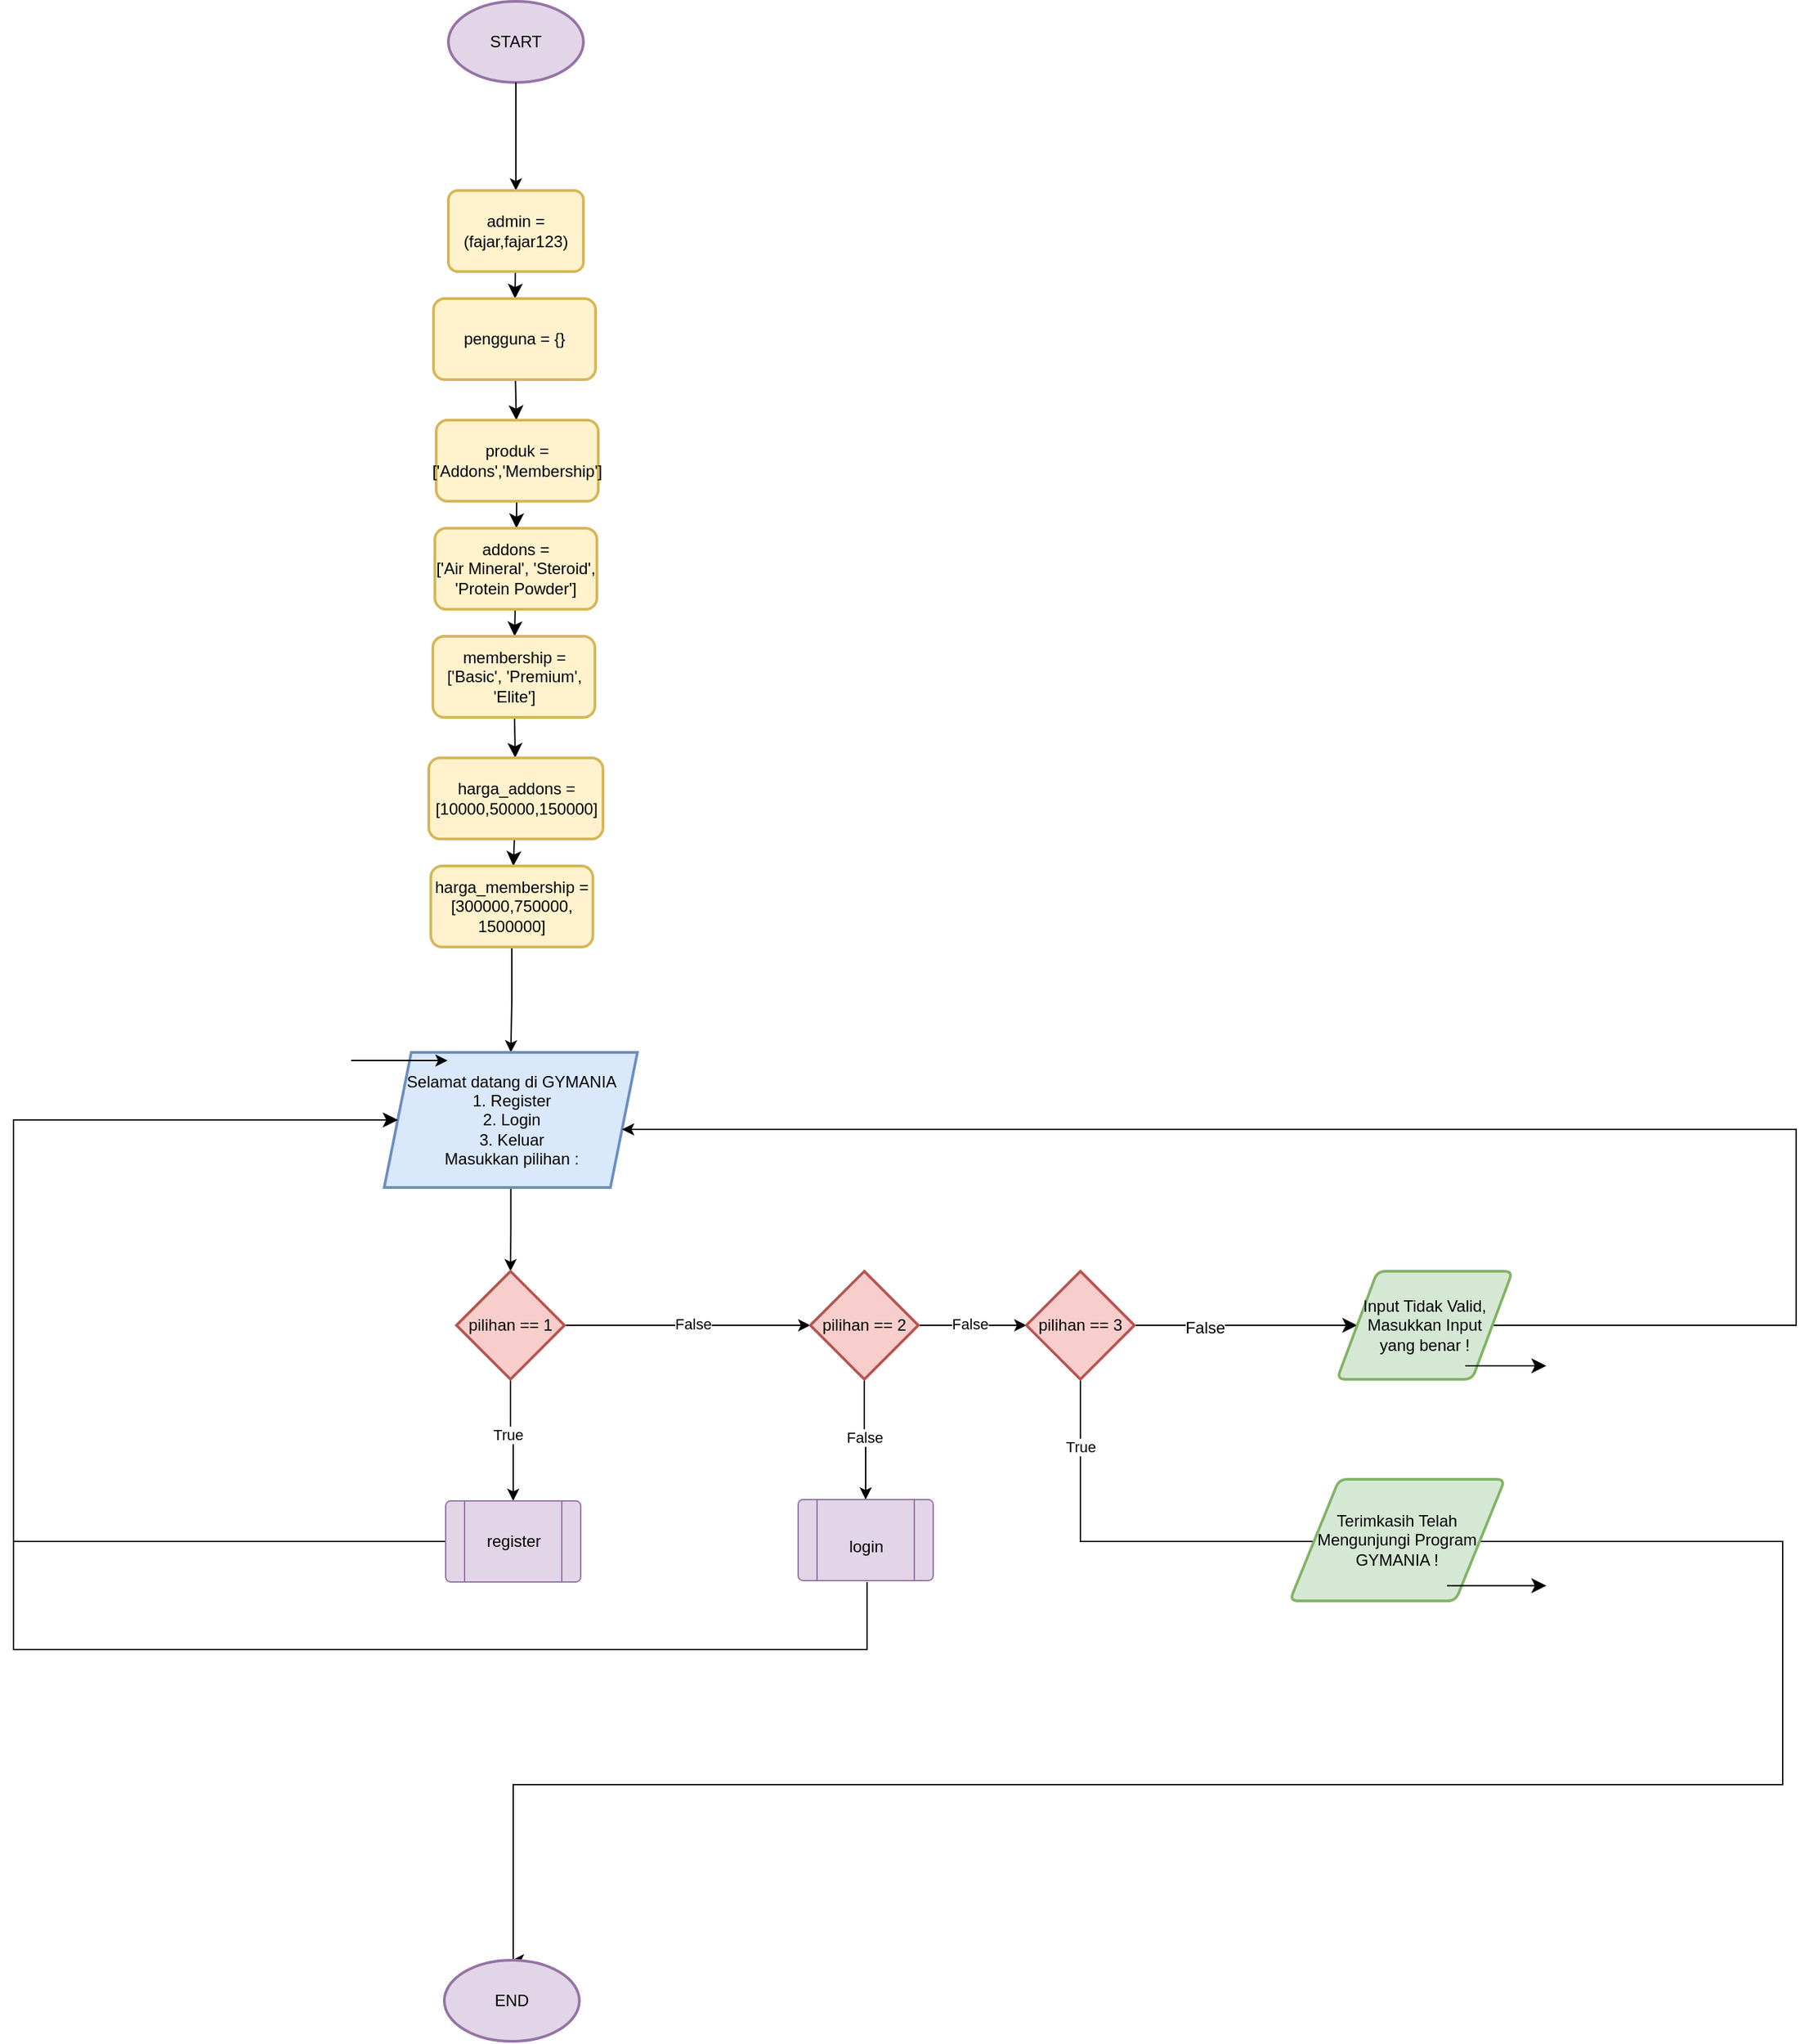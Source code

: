 <mxfile version="24.8.8" pages="23">
  <diagram name="Tampilan Utama" id="qqGMOKMbEa1l0G2KRabw">
    <mxGraphModel dx="1764" dy="2193" grid="1" gridSize="10" guides="1" tooltips="1" connect="1" arrows="1" fold="1" page="1" pageScale="1" pageWidth="850" pageHeight="1100" background="none" math="0" shadow="0">
      <root>
        <mxCell id="0" />
        <mxCell id="1" parent="0" />
        <mxCell id="knH10U1PP9NO-uVpZfAi-4" value="" style="edgeStyle=orthogonalEdgeStyle;rounded=0;orthogonalLoop=1;jettySize=auto;html=1;" parent="1" source="WIqxWs0_fD1gAaUTA1h1-17" target="knH10U1PP9NO-uVpZfAi-3" edge="1">
          <mxGeometry relative="1" as="geometry" />
        </mxCell>
        <mxCell id="knH10U1PP9NO-uVpZfAi-1" value="START" style="strokeWidth=2;html=1;shape=mxgraph.flowchart.start_1;whiteSpace=wrap;fillColor=#e1d5e7;strokeColor=#9673a6;" parent="1" vertex="1">
          <mxGeometry x="342" y="-240" width="100" height="60" as="geometry" />
        </mxCell>
        <mxCell id="knH10U1PP9NO-uVpZfAi-6" value="" style="edgeStyle=orthogonalEdgeStyle;rounded=0;orthogonalLoop=1;jettySize=auto;html=1;" parent="1" source="knH10U1PP9NO-uVpZfAi-3" target="knH10U1PP9NO-uVpZfAi-5" edge="1">
          <mxGeometry relative="1" as="geometry" />
        </mxCell>
        <mxCell id="knH10U1PP9NO-uVpZfAi-3" value="Selamat datang di GYMANIA&lt;div&gt;1. Register&lt;/div&gt;&lt;div&gt;2. Login&lt;/div&gt;&lt;div&gt;3. Keluar&lt;/div&gt;&lt;div&gt;Masukkan pilihan :&lt;/div&gt;" style="shape=parallelogram;perimeter=parallelogramPerimeter;whiteSpace=wrap;html=1;fixedSize=1;strokeWidth=2;fillColor=#dae8fc;strokeColor=#6c8ebf;" parent="1" vertex="1">
          <mxGeometry x="294.5" y="538" width="187.5" height="100" as="geometry" />
        </mxCell>
        <mxCell id="MdZPpPqAJlWGSO_cUZcr-12" value="" style="edgeStyle=orthogonalEdgeStyle;rounded=0;orthogonalLoop=1;jettySize=auto;html=1;entryX=0.5;entryY=0;entryDx=0;entryDy=0;" parent="1" source="knH10U1PP9NO-uVpZfAi-5" target="MdZPpPqAJlWGSO_cUZcr-1" edge="1">
          <mxGeometry relative="1" as="geometry" />
        </mxCell>
        <mxCell id="MdZPpPqAJlWGSO_cUZcr-13" value="True" style="edgeLabel;html=1;align=center;verticalAlign=middle;resizable=0;points=[];" parent="MdZPpPqAJlWGSO_cUZcr-12" vertex="1" connectable="0">
          <mxGeometry x="-0.119" y="-2" relative="1" as="geometry">
            <mxPoint as="offset" />
          </mxGeometry>
        </mxCell>
        <mxCell id="MdZPpPqAJlWGSO_cUZcr-14" style="edgeStyle=orthogonalEdgeStyle;rounded=0;orthogonalLoop=1;jettySize=auto;html=1;entryX=0;entryY=0.5;entryDx=0;entryDy=0;" parent="1" source="knH10U1PP9NO-uVpZfAi-5" target="knH10U1PP9NO-uVpZfAi-16" edge="1">
          <mxGeometry relative="1" as="geometry" />
        </mxCell>
        <mxCell id="MdZPpPqAJlWGSO_cUZcr-15" value="False" style="edgeLabel;html=1;align=center;verticalAlign=middle;resizable=0;points=[];" parent="MdZPpPqAJlWGSO_cUZcr-14" vertex="1" connectable="0">
          <mxGeometry x="0.037" y="1" relative="1" as="geometry">
            <mxPoint as="offset" />
          </mxGeometry>
        </mxCell>
        <mxCell id="knH10U1PP9NO-uVpZfAi-5" value="pilihan == 1" style="rhombus;whiteSpace=wrap;html=1;strokeWidth=2;fillColor=#f8cecc;strokeColor=#b85450;" parent="1" vertex="1">
          <mxGeometry x="348" y="700" width="80" height="80" as="geometry" />
        </mxCell>
        <mxCell id="knH10U1PP9NO-uVpZfAi-15" style="rounded=0;orthogonalLoop=1;jettySize=auto;html=1;exitX=0;exitY=0.5;exitDx=0;exitDy=0;entryX=0;entryY=0.5;entryDx=0;entryDy=0;" parent="1" source="MdZPpPqAJlWGSO_cUZcr-1" target="knH10U1PP9NO-uVpZfAi-3" edge="1">
          <mxGeometry relative="1" as="geometry">
            <mxPoint x="260" y="540" as="targetPoint" />
            <Array as="points">
              <mxPoint x="20" y="900" />
              <mxPoint x="20" y="588" />
            </Array>
            <mxPoint x="330.0" y="900" as="sourcePoint" />
          </mxGeometry>
        </mxCell>
        <mxCell id="MdZPpPqAJlWGSO_cUZcr-8" value="" style="edgeStyle=orthogonalEdgeStyle;rounded=0;orthogonalLoop=1;jettySize=auto;html=1;" parent="1" source="knH10U1PP9NO-uVpZfAi-16" target="knH10U1PP9NO-uVpZfAi-26" edge="1">
          <mxGeometry relative="1" as="geometry" />
        </mxCell>
        <mxCell id="MdZPpPqAJlWGSO_cUZcr-9" value="False" style="edgeLabel;html=1;align=center;verticalAlign=middle;resizable=0;points=[];" parent="MdZPpPqAJlWGSO_cUZcr-8" vertex="1" connectable="0">
          <mxGeometry x="-0.054" y="1" relative="1" as="geometry">
            <mxPoint as="offset" />
          </mxGeometry>
        </mxCell>
        <mxCell id="MdZPpPqAJlWGSO_cUZcr-10" value="" style="edgeStyle=orthogonalEdgeStyle;rounded=0;orthogonalLoop=1;jettySize=auto;html=1;entryX=0.5;entryY=0;entryDx=0;entryDy=0;" parent="1" source="knH10U1PP9NO-uVpZfAi-16" target="MdZPpPqAJlWGSO_cUZcr-4" edge="1">
          <mxGeometry relative="1" as="geometry" />
        </mxCell>
        <mxCell id="MdZPpPqAJlWGSO_cUZcr-11" value="False" style="edgeLabel;html=1;align=center;verticalAlign=middle;resizable=0;points=[];" parent="MdZPpPqAJlWGSO_cUZcr-10" vertex="1" connectable="0">
          <mxGeometry x="-0.049" relative="1" as="geometry">
            <mxPoint as="offset" />
          </mxGeometry>
        </mxCell>
        <mxCell id="knH10U1PP9NO-uVpZfAi-16" value="pilihan == 2" style="rhombus;whiteSpace=wrap;html=1;strokeWidth=2;fillColor=#f8cecc;strokeColor=#b85450;" parent="1" vertex="1">
          <mxGeometry x="610" y="700" width="80" height="80" as="geometry" />
        </mxCell>
        <mxCell id="-we6wz4cQRZU4LyFC_2M-3" style="edgeStyle=orthogonalEdgeStyle;rounded=0;orthogonalLoop=1;jettySize=auto;html=1;entryX=0.5;entryY=0;entryDx=0;entryDy=0;entryPerimeter=0;exitX=0.5;exitY=1;exitDx=0;exitDy=0;" parent="1" source="knH10U1PP9NO-uVpZfAi-26" target="-we6wz4cQRZU4LyFC_2M-4" edge="1">
          <mxGeometry relative="1" as="geometry">
            <mxPoint x="390" y="1940" as="targetPoint" />
            <mxPoint x="1120" y="740" as="sourcePoint" />
            <Array as="points">
              <mxPoint x="810" y="900" />
              <mxPoint x="1330" y="900" />
              <mxPoint x="1330" y="1080" />
              <mxPoint x="390" y="1080" />
            </Array>
          </mxGeometry>
        </mxCell>
        <mxCell id="Tgr3ygsUyC8NkFrc9SL_-18" value="True" style="edgeLabel;html=1;align=center;verticalAlign=middle;resizable=0;points=[];" parent="-we6wz4cQRZU4LyFC_2M-3" vertex="1" connectable="0">
          <mxGeometry x="-0.81" y="-4" relative="1" as="geometry">
            <mxPoint x="-60" y="-74" as="offset" />
          </mxGeometry>
        </mxCell>
        <mxCell id="MdZPpPqAJlWGSO_cUZcr-16" style="edgeStyle=orthogonalEdgeStyle;rounded=0;orthogonalLoop=1;jettySize=auto;html=1;exitX=1;exitY=0.5;exitDx=0;exitDy=0;" parent="1" source="S0kVTz15kecTaCQnDI61-2" target="knH10U1PP9NO-uVpZfAi-3" edge="1">
          <mxGeometry relative="1" as="geometry">
            <Array as="points">
              <mxPoint x="1340" y="740" />
              <mxPoint x="1340" y="595" />
            </Array>
            <mxPoint x="540" y="550" as="targetPoint" />
            <mxPoint x="1228.5" y="740" as="sourcePoint" />
          </mxGeometry>
        </mxCell>
        <mxCell id="S0kVTz15kecTaCQnDI61-4" value="" style="edgeStyle=none;curved=1;rounded=0;orthogonalLoop=1;jettySize=auto;html=1;fontSize=12;startSize=8;endSize=8;" parent="1" source="knH10U1PP9NO-uVpZfAi-26" target="S0kVTz15kecTaCQnDI61-2" edge="1">
          <mxGeometry relative="1" as="geometry" />
        </mxCell>
        <mxCell id="S0kVTz15kecTaCQnDI61-5" value="False" style="edgeLabel;html=1;align=center;verticalAlign=middle;resizable=0;points=[];fontSize=12;" parent="S0kVTz15kecTaCQnDI61-4" vertex="1" connectable="0">
          <mxGeometry x="-0.362" y="-2" relative="1" as="geometry">
            <mxPoint x="-1" as="offset" />
          </mxGeometry>
        </mxCell>
        <mxCell id="knH10U1PP9NO-uVpZfAi-26" value="pilihan == 3" style="rhombus;whiteSpace=wrap;html=1;strokeWidth=2;fillColor=#f8cecc;strokeColor=#b85450;" parent="1" vertex="1">
          <mxGeometry x="770" y="700" width="80" height="80" as="geometry" />
        </mxCell>
        <mxCell id="knH10U1PP9NO-uVpZfAi-44" value="" style="edgeStyle=none;orthogonalLoop=1;jettySize=auto;html=1;rounded=0;entryX=0.25;entryY=0;entryDx=0;entryDy=0;" parent="1" edge="1">
          <mxGeometry width="100" relative="1" as="geometry">
            <mxPoint x="270" y="544" as="sourcePoint" />
            <mxPoint x="341.375" y="544" as="targetPoint" />
            <Array as="points" />
          </mxGeometry>
        </mxCell>
        <mxCell id="-we6wz4cQRZU4LyFC_2M-4" value="END" style="strokeWidth=2;html=1;shape=mxgraph.flowchart.start_1;whiteSpace=wrap;fillColor=#e1d5e7;strokeColor=#9673a6;" parent="1" vertex="1">
          <mxGeometry x="339" y="1210" width="100" height="60" as="geometry" />
        </mxCell>
        <mxCell id="MdZPpPqAJlWGSO_cUZcr-1" value="" style="verticalLabelPosition=bottom;verticalAlign=top;html=1;shape=process;whiteSpace=wrap;rounded=1;size=0.14;arcSize=6;fillColor=#e1d5e7;strokeColor=#9673a6;" parent="1" vertex="1">
          <mxGeometry x="340" y="870" width="100" height="60" as="geometry" />
        </mxCell>
        <mxCell id="MdZPpPqAJlWGSO_cUZcr-2" value="register" style="text;html=1;align=center;verticalAlign=middle;resizable=0;points=[];autosize=1;strokeColor=none;fillColor=none;" parent="1" vertex="1">
          <mxGeometry x="360" y="885" width="60" height="30" as="geometry" />
        </mxCell>
        <mxCell id="MdZPpPqAJlWGSO_cUZcr-4" value="" style="verticalLabelPosition=bottom;verticalAlign=top;html=1;shape=process;whiteSpace=wrap;rounded=1;size=0.14;arcSize=6;fillColor=#e1d5e7;strokeColor=#9673a6;" parent="1" vertex="1">
          <mxGeometry x="601" y="869" width="100" height="60" as="geometry" />
        </mxCell>
        <mxCell id="oIQmIVbnruYe69XLeWjr-6" style="rounded=0;orthogonalLoop=1;jettySize=auto;html=1;entryX=0;entryY=0.5;entryDx=0;entryDy=0;fontSize=12;startSize=8;endSize=8;" parent="1" target="knH10U1PP9NO-uVpZfAi-3" edge="1">
          <mxGeometry relative="1" as="geometry">
            <mxPoint x="652" y="930" as="sourcePoint" />
            <Array as="points">
              <mxPoint x="652" y="980" />
              <mxPoint x="20" y="980" />
              <mxPoint x="20" y="588" />
            </Array>
          </mxGeometry>
        </mxCell>
        <mxCell id="MdZPpPqAJlWGSO_cUZcr-5" value="login" style="text;html=1;align=center;verticalAlign=middle;resizable=0;points=[];autosize=1;strokeColor=none;fillColor=none;" parent="1" vertex="1">
          <mxGeometry x="626" y="889" width="50" height="30" as="geometry" />
        </mxCell>
        <mxCell id="S0kVTz15kecTaCQnDI61-1" value="" style="group" parent="1" vertex="1" connectable="0">
          <mxGeometry x="1000" y="700" width="155" height="80" as="geometry" />
        </mxCell>
        <mxCell id="S0kVTz15kecTaCQnDI61-2" value="Input Tidak Valid, Masukkan Input&lt;div&gt;yang benar !&lt;/div&gt;" style="shape=parallelogram;html=1;strokeWidth=2;perimeter=parallelogramPerimeter;whiteSpace=wrap;rounded=1;arcSize=12;size=0.23;fillColor=#d5e8d4;strokeColor=#82b366;" parent="S0kVTz15kecTaCQnDI61-1" vertex="1">
          <mxGeometry width="130" height="80" as="geometry" />
        </mxCell>
        <mxCell id="S0kVTz15kecTaCQnDI61-3" value="" style="endArrow=classic;html=1;rounded=0;fontSize=12;startSize=8;endSize=8;curved=1;" parent="S0kVTz15kecTaCQnDI61-1" edge="1">
          <mxGeometry width="50" height="50" relative="1" as="geometry">
            <mxPoint x="95" y="70" as="sourcePoint" />
            <mxPoint x="155" y="70" as="targetPoint" />
          </mxGeometry>
        </mxCell>
        <mxCell id="WIqxWs0_fD1gAaUTA1h1-3" value="" style="edgeStyle=orthogonalEdgeStyle;rounded=0;orthogonalLoop=1;jettySize=auto;html=1;" parent="1" source="knH10U1PP9NO-uVpZfAi-1" target="WIqxWs0_fD1gAaUTA1h1-4" edge="1">
          <mxGeometry relative="1" as="geometry">
            <mxPoint x="391" y="10" as="sourcePoint" />
            <mxPoint x="391" y="230" as="targetPoint" />
          </mxGeometry>
        </mxCell>
        <mxCell id="WIqxWs0_fD1gAaUTA1h1-6" value="" style="edgeStyle=none;curved=1;rounded=0;orthogonalLoop=1;jettySize=auto;html=1;fontSize=12;startSize=8;endSize=8;" parent="1" source="WIqxWs0_fD1gAaUTA1h1-4" target="WIqxWs0_fD1gAaUTA1h1-5" edge="1">
          <mxGeometry relative="1" as="geometry" />
        </mxCell>
        <mxCell id="WIqxWs0_fD1gAaUTA1h1-4" value="admin =&lt;div&gt;(fajar,fajar123)&lt;/div&gt;" style="rounded=1;whiteSpace=wrap;html=1;absoluteArcSize=1;arcSize=14;strokeWidth=2;fillColor=#fff2cc;strokeColor=#d6b656;" parent="1" vertex="1">
          <mxGeometry x="342" y="-100" width="100" height="60" as="geometry" />
        </mxCell>
        <mxCell id="WIqxWs0_fD1gAaUTA1h1-8" value="" style="edgeStyle=none;curved=1;rounded=0;orthogonalLoop=1;jettySize=auto;html=1;fontSize=12;startSize=8;endSize=8;" parent="1" source="WIqxWs0_fD1gAaUTA1h1-5" target="WIqxWs0_fD1gAaUTA1h1-7" edge="1">
          <mxGeometry relative="1" as="geometry" />
        </mxCell>
        <mxCell id="WIqxWs0_fD1gAaUTA1h1-5" value="pengguna = {}" style="whiteSpace=wrap;html=1;rounded=1;arcSize=14;strokeWidth=2;fillColor=#fff2cc;strokeColor=#d6b656;" parent="1" vertex="1">
          <mxGeometry x="331" y="-20" width="120" height="60" as="geometry" />
        </mxCell>
        <mxCell id="WIqxWs0_fD1gAaUTA1h1-11" value="" style="edgeStyle=none;curved=1;rounded=0;orthogonalLoop=1;jettySize=auto;html=1;fontSize=12;startSize=8;endSize=8;" parent="1" source="WIqxWs0_fD1gAaUTA1h1-7" target="WIqxWs0_fD1gAaUTA1h1-10" edge="1">
          <mxGeometry relative="1" as="geometry" />
        </mxCell>
        <mxCell id="WIqxWs0_fD1gAaUTA1h1-7" value="produk = [&#39;Addons&#39;,&#39;Membership&#39;]" style="whiteSpace=wrap;html=1;rounded=1;arcSize=14;strokeWidth=2;fillColor=#fff2cc;strokeColor=#d6b656;" parent="1" vertex="1">
          <mxGeometry x="333" y="70" width="120" height="60" as="geometry" />
        </mxCell>
        <mxCell id="WIqxWs0_fD1gAaUTA1h1-13" value="" style="edgeStyle=none;curved=1;rounded=0;orthogonalLoop=1;jettySize=auto;html=1;fontSize=12;startSize=8;endSize=8;" parent="1" source="WIqxWs0_fD1gAaUTA1h1-10" target="WIqxWs0_fD1gAaUTA1h1-12" edge="1">
          <mxGeometry relative="1" as="geometry" />
        </mxCell>
        <mxCell id="WIqxWs0_fD1gAaUTA1h1-10" value="addons =&lt;div&gt;[&#39;Air Mineral&#39;, &#39;Steroid&#39;, &#39;Protein Powder&#39;]&lt;/div&gt;" style="whiteSpace=wrap;html=1;rounded=1;arcSize=14;strokeWidth=2;fillColor=#fff2cc;strokeColor=#d6b656;" parent="1" vertex="1">
          <mxGeometry x="332" y="150" width="120" height="60" as="geometry" />
        </mxCell>
        <mxCell id="WIqxWs0_fD1gAaUTA1h1-16" value="" style="edgeStyle=none;curved=1;rounded=0;orthogonalLoop=1;jettySize=auto;html=1;fontSize=12;startSize=8;endSize=8;" parent="1" source="WIqxWs0_fD1gAaUTA1h1-12" target="WIqxWs0_fD1gAaUTA1h1-15" edge="1">
          <mxGeometry relative="1" as="geometry" />
        </mxCell>
        <mxCell id="WIqxWs0_fD1gAaUTA1h1-12" value="membership =&lt;div&gt;[&#39;Basic&#39;, &#39;Premium&#39;, &#39;Elite&#39;]&lt;/div&gt;" style="whiteSpace=wrap;html=1;rounded=1;arcSize=14;strokeWidth=2;fillColor=#fff2cc;strokeColor=#d6b656;" parent="1" vertex="1">
          <mxGeometry x="330.5" y="230" width="120" height="60" as="geometry" />
        </mxCell>
        <mxCell id="WIqxWs0_fD1gAaUTA1h1-18" value="" style="edgeStyle=none;curved=1;rounded=0;orthogonalLoop=1;jettySize=auto;html=1;fontSize=12;startSize=8;endSize=8;" parent="1" source="WIqxWs0_fD1gAaUTA1h1-15" target="WIqxWs0_fD1gAaUTA1h1-17" edge="1">
          <mxGeometry relative="1" as="geometry" />
        </mxCell>
        <mxCell id="WIqxWs0_fD1gAaUTA1h1-15" value="harga_addons =&lt;div&gt;[10000,50000,150000]&lt;/div&gt;" style="whiteSpace=wrap;html=1;rounded=1;arcSize=14;strokeWidth=2;fillColor=#fff2cc;strokeColor=#d6b656;" parent="1" vertex="1">
          <mxGeometry x="327.5" y="320" width="129" height="60" as="geometry" />
        </mxCell>
        <mxCell id="WIqxWs0_fD1gAaUTA1h1-17" value="harga_membership =&lt;div&gt;[300000,750000,&lt;/div&gt;&lt;div&gt;1500000]&lt;/div&gt;" style="whiteSpace=wrap;html=1;rounded=1;arcSize=14;strokeWidth=2;fillColor=#fff2cc;strokeColor=#d6b656;" parent="1" vertex="1">
          <mxGeometry x="329" y="400" width="120" height="60" as="geometry" />
        </mxCell>
        <mxCell id="yjh_GDaombgJTWpRQjKO-1" value="" style="group" parent="1" vertex="1" connectable="0">
          <mxGeometry x="965" y="854" width="190" height="90" as="geometry" />
        </mxCell>
        <mxCell id="yjh_GDaombgJTWpRQjKO-2" value="Terimkasih Telah Mengunjungi Program GYMANIA !" style="shape=parallelogram;html=1;strokeWidth=2;perimeter=parallelogramPerimeter;whiteSpace=wrap;rounded=1;arcSize=12;size=0.23;fillColor=#d5e8d4;strokeColor=#82b366;" parent="yjh_GDaombgJTWpRQjKO-1" vertex="1">
          <mxGeometry width="159.355" height="90" as="geometry" />
        </mxCell>
        <mxCell id="yjh_GDaombgJTWpRQjKO-3" value="" style="endArrow=classic;html=1;rounded=0;fontSize=12;startSize=8;endSize=8;curved=1;" parent="yjh_GDaombgJTWpRQjKO-1" edge="1">
          <mxGeometry width="50" height="50" relative="1" as="geometry">
            <mxPoint x="116.452" y="78.75" as="sourcePoint" />
            <mxPoint x="190" y="78.75" as="targetPoint" />
          </mxGeometry>
        </mxCell>
      </root>
    </mxGraphModel>
  </diagram>
  <diagram id="zr8Jhx7XQoV111Ln6fV7" name="Register">
    <mxGraphModel dx="1444" dy="895" grid="1" gridSize="10" guides="1" tooltips="1" connect="1" arrows="1" fold="1" page="1" pageScale="1" pageWidth="850" pageHeight="1100" math="0" shadow="0">
      <root>
        <mxCell id="0" />
        <mxCell id="1" parent="0" />
        <mxCell id="vGfxEhoTR3TAvaWwfCDS-5" style="edgeStyle=none;curved=1;rounded=0;orthogonalLoop=1;jettySize=auto;html=1;entryX=0.5;entryY=0;entryDx=0;entryDy=0;fontSize=12;startSize=8;endSize=8;" parent="1" source="4YQx0-Bx6JRQCxapbZPK-1" target="vGfxEhoTR3TAvaWwfCDS-4" edge="1">
          <mxGeometry relative="1" as="geometry" />
        </mxCell>
        <mxCell id="4YQx0-Bx6JRQCxapbZPK-1" value="register" style="strokeWidth=2;html=1;shape=mxgraph.flowchart.start_1;whiteSpace=wrap;fillColor=#e1d5e7;strokeColor=#9673a6;" parent="1" vertex="1">
          <mxGeometry x="530" y="320" width="100" height="60" as="geometry" />
        </mxCell>
        <mxCell id="k-1e6F-JBuoiZKNTk1lm-3" value="" style="edgeStyle=orthogonalEdgeStyle;rounded=0;orthogonalLoop=1;jettySize=auto;html=1;" parent="1" source="nDSLuQVQ-HdCB4olt8jq-1" target="k-1e6F-JBuoiZKNTk1lm-2" edge="1">
          <mxGeometry relative="1" as="geometry" />
        </mxCell>
        <mxCell id="nDSLuQVQ-HdCB4olt8jq-1" value="username_baru in pengguna or username_baru in admin" style="strokeWidth=2;html=1;shape=mxgraph.flowchart.decision;whiteSpace=wrap;fillColor=#f8cecc;strokeColor=#b85450;" parent="1" vertex="1">
          <mxGeometry x="515" y="590" width="130" height="100" as="geometry" />
        </mxCell>
        <mxCell id="vGfxEhoTR3TAvaWwfCDS-1" value="" style="edgeStyle=orthogonalEdgeStyle;rounded=0;orthogonalLoop=1;jettySize=auto;html=1;exitX=0;exitY=0.5;exitDx=0;exitDy=0;exitPerimeter=0;entryX=0.5;entryY=1;entryDx=0;entryDy=0;" parent="1" source="nDSLuQVQ-HdCB4olt8jq-1" target="vGfxEhoTR3TAvaWwfCDS-3" edge="1">
          <mxGeometry relative="1" as="geometry">
            <Array as="points">
              <mxPoint x="350" y="640" />
            </Array>
            <mxPoint x="520" y="640" as="sourcePoint" />
            <mxPoint x="515" y="485" as="targetPoint" />
          </mxGeometry>
        </mxCell>
        <mxCell id="vGfxEhoTR3TAvaWwfCDS-2" value="true" style="edgeLabel;html=1;align=center;verticalAlign=middle;resizable=0;points=[];" parent="vGfxEhoTR3TAvaWwfCDS-1" vertex="1" connectable="0">
          <mxGeometry x="-0.004" y="-1" relative="1" as="geometry">
            <mxPoint x="74" y="1" as="offset" />
          </mxGeometry>
        </mxCell>
        <mxCell id="vGfxEhoTR3TAvaWwfCDS-15" style="edgeStyle=none;curved=0;rounded=0;orthogonalLoop=1;jettySize=auto;html=1;entryX=0;entryY=0.5;entryDx=0;entryDy=0;fontSize=12;startSize=8;endSize=8;exitX=0.5;exitY=0;exitDx=0;exitDy=0;" parent="1" source="vGfxEhoTR3TAvaWwfCDS-3" target="vGfxEhoTR3TAvaWwfCDS-4" edge="1">
          <mxGeometry relative="1" as="geometry">
            <Array as="points">
              <mxPoint x="350" y="483" />
            </Array>
          </mxGeometry>
        </mxCell>
        <mxCell id="vGfxEhoTR3TAvaWwfCDS-3" value="Username sudah terdaftar, silahkan login atau&amp;nbsp;&lt;div&gt;gunakan username lain !&lt;/div&gt;" style="shape=parallelogram;perimeter=parallelogramPerimeter;whiteSpace=wrap;html=1;fixedSize=1;fillColor=#d5e8d4;strokeColor=#82b366;" parent="1" vertex="1">
          <mxGeometry x="260" y="520" width="180" height="80" as="geometry" />
        </mxCell>
        <mxCell id="vGfxEhoTR3TAvaWwfCDS-4" value="username_baru = input(&#39;Masukkan Username : &#39;)&amp;nbsp;" style="shape=parallelogram;perimeter=parallelogramPerimeter;whiteSpace=wrap;html=1;fixedSize=1;fillColor=#d5e8d4;strokeColor=#82b366;" parent="1" vertex="1">
          <mxGeometry x="469.5" y="449" width="221" height="67" as="geometry" />
        </mxCell>
        <mxCell id="4YQx0-Bx6JRQCxapbZPK-6" value="" style="edgeStyle=none;orthogonalLoop=1;jettySize=auto;html=1;rounded=0;" parent="1" edge="1">
          <mxGeometry width="100" relative="1" as="geometry">
            <mxPoint x="470" y="460" as="sourcePoint" />
            <mxPoint x="540" y="460" as="targetPoint" />
            <Array as="points" />
          </mxGeometry>
        </mxCell>
        <mxCell id="vGfxEhoTR3TAvaWwfCDS-6" style="edgeStyle=none;curved=1;rounded=0;orthogonalLoop=1;jettySize=auto;html=1;entryX=0.5;entryY=0;entryDx=0;entryDy=0;entryPerimeter=0;fontSize=12;startSize=8;endSize=8;" parent="1" source="vGfxEhoTR3TAvaWwfCDS-4" target="nDSLuQVQ-HdCB4olt8jq-1" edge="1">
          <mxGeometry relative="1" as="geometry" />
        </mxCell>
        <mxCell id="vGfxEhoTR3TAvaWwfCDS-17" value="" style="endArrow=classic;html=1;rounded=0;fontSize=12;startSize=8;endSize=8;curved=1;" parent="1" edge="1">
          <mxGeometry width="50" height="50" relative="1" as="geometry">
            <mxPoint x="400" y="590" as="sourcePoint" />
            <mxPoint x="470" y="590" as="targetPoint" />
          </mxGeometry>
        </mxCell>
        <mxCell id="k-1e6F-JBuoiZKNTk1lm-6" value="" style="edgeStyle=orthogonalEdgeStyle;rounded=0;orthogonalLoop=1;jettySize=auto;html=1;" parent="1" source="k-1e6F-JBuoiZKNTk1lm-2" target="k-1e6F-JBuoiZKNTk1lm-4" edge="1">
          <mxGeometry relative="1" as="geometry" />
        </mxCell>
        <mxCell id="k-1e6F-JBuoiZKNTk1lm-16" value="true" style="edgeLabel;html=1;align=center;verticalAlign=middle;resizable=0;points=[];" parent="k-1e6F-JBuoiZKNTk1lm-6" vertex="1" connectable="0">
          <mxGeometry x="-0.159" relative="1" as="geometry">
            <mxPoint as="offset" />
          </mxGeometry>
        </mxCell>
        <mxCell id="k-1e6F-JBuoiZKNTk1lm-12" value="" style="edgeStyle=orthogonalEdgeStyle;rounded=0;orthogonalLoop=1;jettySize=auto;html=1;" parent="1" source="k-1e6F-JBuoiZKNTk1lm-2" target="k-1e6F-JBuoiZKNTk1lm-10" edge="1">
          <mxGeometry relative="1" as="geometry" />
        </mxCell>
        <mxCell id="k-1e6F-JBuoiZKNTk1lm-17" value="false" style="edgeLabel;html=1;align=center;verticalAlign=middle;resizable=0;points=[];" parent="k-1e6F-JBuoiZKNTk1lm-12" vertex="1" connectable="0">
          <mxGeometry x="0.267" y="-1" relative="1" as="geometry">
            <mxPoint as="offset" />
          </mxGeometry>
        </mxCell>
        <mxCell id="k-1e6F-JBuoiZKNTk1lm-2" value="&quot; &quot; in username_baru or not username_baru" style="strokeWidth=2;html=1;shape=mxgraph.flowchart.decision;whiteSpace=wrap;fillColor=#f8cecc;strokeColor=#b85450;" parent="1" vertex="1">
          <mxGeometry x="515" y="750" width="130" height="120" as="geometry" />
        </mxCell>
        <mxCell id="k-1e6F-JBuoiZKNTk1lm-7" style="edgeStyle=orthogonalEdgeStyle;rounded=0;orthogonalLoop=1;jettySize=auto;html=1;entryX=0;entryY=0.5;entryDx=0;entryDy=0;" parent="1" source="k-1e6F-JBuoiZKNTk1lm-4" target="vGfxEhoTR3TAvaWwfCDS-4" edge="1">
          <mxGeometry relative="1" as="geometry">
            <Array as="points">
              <mxPoint x="170" y="810" />
              <mxPoint x="170" y="483" />
            </Array>
          </mxGeometry>
        </mxCell>
        <mxCell id="k-1e6F-JBuoiZKNTk1lm-4" value="Username tidak boleh kosong atau mengandung spasi, Masukkan username lain&amp;nbsp;" style="shape=parallelogram;perimeter=parallelogramPerimeter;whiteSpace=wrap;html=1;fixedSize=1;fillColor=#d5e8d4;strokeColor=#82b366;" parent="1" vertex="1">
          <mxGeometry x="280" y="770" width="180" height="80" as="geometry" />
        </mxCell>
        <mxCell id="k-1e6F-JBuoiZKNTk1lm-5" value="" style="endArrow=classic;html=1;rounded=0;fontSize=12;startSize=8;endSize=8;curved=1;" parent="1" edge="1">
          <mxGeometry width="50" height="50" relative="1" as="geometry">
            <mxPoint x="410" y="840" as="sourcePoint" />
            <mxPoint x="480" y="840" as="targetPoint" />
          </mxGeometry>
        </mxCell>
        <mxCell id="k-1e6F-JBuoiZKNTk1lm-14" value="" style="edgeStyle=orthogonalEdgeStyle;rounded=0;orthogonalLoop=1;jettySize=auto;html=1;" parent="1" source="k-1e6F-JBuoiZKNTk1lm-10" target="k-1e6F-JBuoiZKNTk1lm-13" edge="1">
          <mxGeometry relative="1" as="geometry" />
        </mxCell>
        <mxCell id="k-1e6F-JBuoiZKNTk1lm-10" value="password_baru = input(&#39;Masukkan Password Baru&#39;)&amp;nbsp;" style="shape=parallelogram;perimeter=parallelogramPerimeter;whiteSpace=wrap;html=1;fixedSize=1;fillColor=#d5e8d4;strokeColor=#82b366;" parent="1" vertex="1">
          <mxGeometry x="469.5" y="900" width="221" height="67" as="geometry" />
        </mxCell>
        <mxCell id="k-1e6F-JBuoiZKNTk1lm-11" value="" style="edgeStyle=none;orthogonalLoop=1;jettySize=auto;html=1;rounded=0;" parent="1" edge="1">
          <mxGeometry width="100" relative="1" as="geometry">
            <mxPoint x="470" y="911" as="sourcePoint" />
            <mxPoint x="540" y="911" as="targetPoint" />
            <Array as="points" />
          </mxGeometry>
        </mxCell>
        <mxCell id="k-1e6F-JBuoiZKNTk1lm-15" style="edgeStyle=orthogonalEdgeStyle;rounded=0;orthogonalLoop=1;jettySize=auto;html=1;entryX=0;entryY=0.5;entryDx=0;entryDy=0;" parent="1" source="k-1e6F-JBuoiZKNTk1lm-13" target="vGfxEhoTR3TAvaWwfCDS-4" edge="1">
          <mxGeometry relative="1" as="geometry">
            <Array as="points">
              <mxPoint x="170" y="1070" />
              <mxPoint x="170" y="483" />
            </Array>
          </mxGeometry>
        </mxCell>
        <mxCell id="wkQvzXM9LwDqjtEGEcF8-2" value="" style="edgeStyle=orthogonalEdgeStyle;rounded=0;orthogonalLoop=1;jettySize=auto;html=1;" parent="1" source="k-1e6F-JBuoiZKNTk1lm-13" target="wkQvzXM9LwDqjtEGEcF8-1" edge="1">
          <mxGeometry relative="1" as="geometry" />
        </mxCell>
        <mxCell id="k-1e6F-JBuoiZKNTk1lm-13" value="&quot; &quot; in password_baru or not password_baru" style="strokeWidth=2;html=1;shape=mxgraph.flowchart.decision;whiteSpace=wrap;fillColor=#f8cecc;strokeColor=#b85450;" parent="1" vertex="1">
          <mxGeometry x="515" y="1010" width="130" height="120" as="geometry" />
        </mxCell>
        <mxCell id="N5SkjxYTaidCwArMEN4L-2" value="" style="edgeStyle=orthogonalEdgeStyle;rounded=0;orthogonalLoop=1;jettySize=auto;html=1;" parent="1" source="uyFOHNko_pCBgXDHJ5i1-2" target="N5SkjxYTaidCwArMEN4L-1" edge="1">
          <mxGeometry relative="1" as="geometry" />
        </mxCell>
        <mxCell id="wkQvzXM9LwDqjtEGEcF8-1" value="pengguna[username_baru] = {&#39;password&#39; = password_baru, &#39;role&#39; = pengguna" style="whiteSpace=wrap;html=1;fillColor=#fff2cc;strokeColor=#d6b656;strokeWidth=2;" parent="1" vertex="1">
          <mxGeometry x="500" y="1240" width="160" height="90" as="geometry" />
        </mxCell>
        <mxCell id="N5SkjxYTaidCwArMEN4L-1" value="END" style="ellipse;whiteSpace=wrap;html=1;fillColor=#e1d5e7;strokeColor=#9673a6;strokeWidth=2;" parent="1" vertex="1">
          <mxGeometry x="540" y="1530" width="80" height="45" as="geometry" />
        </mxCell>
        <mxCell id="uyFOHNko_pCBgXDHJ5i1-1" value="" style="edgeStyle=orthogonalEdgeStyle;rounded=0;orthogonalLoop=1;jettySize=auto;html=1;" edge="1" parent="1" source="wkQvzXM9LwDqjtEGEcF8-1" target="uyFOHNko_pCBgXDHJ5i1-2">
          <mxGeometry relative="1" as="geometry">
            <mxPoint x="580" y="1330" as="sourcePoint" />
            <mxPoint x="580" y="1680" as="targetPoint" />
          </mxGeometry>
        </mxCell>
        <mxCell id="uyFOHNko_pCBgXDHJ5i1-2" value="pengguna.csv" style="strokeWidth=2;html=1;shape=mxgraph.flowchart.database;whiteSpace=wrap;fillColor=#fff2cc;strokeColor=#d6b656;" vertex="1" parent="1">
          <mxGeometry x="525" y="1400" width="110" height="80" as="geometry" />
        </mxCell>
      </root>
    </mxGraphModel>
  </diagram>
  <diagram id="KSwMsqk7kpU89UtHw61L" name="Login">
    <mxGraphModel dx="2173" dy="820" grid="1" gridSize="10" guides="1" tooltips="1" connect="1" arrows="1" fold="1" page="1" pageScale="1" pageWidth="850" pageHeight="1100" math="0" shadow="0">
      <root>
        <mxCell id="0" />
        <mxCell id="1" parent="0" />
        <mxCell id="iiU-MAPvPSO0pxmV97NU-1" style="edgeStyle=orthogonalEdgeStyle;rounded=0;orthogonalLoop=1;jettySize=auto;html=1;entryX=0.5;entryY=0;entryDx=0;entryDy=0;" parent="1" source="H05et_CEM0M_4Cxj2j7Z-3" target="x3NtsXboEzk1K4XtNd4t-3" edge="1">
          <mxGeometry relative="1" as="geometry">
            <Array as="points">
              <mxPoint x="620" y="380" />
            </Array>
          </mxGeometry>
        </mxCell>
        <mxCell id="efNGj91kSUnoYywf8GOv-1" value="LOGIN" style="strokeWidth=2;html=1;shape=mxgraph.flowchart.start_1;whiteSpace=wrap;fillColor=#e1d5e7;strokeColor=#9673a6;" parent="1" vertex="1">
          <mxGeometry x="570" y="170" width="100" height="60" as="geometry" />
        </mxCell>
        <mxCell id="x3NtsXboEzk1K4XtNd4t-1" style="edgeStyle=none;curved=1;rounded=0;orthogonalLoop=1;jettySize=auto;html=1;entryX=0.5;entryY=0;entryDx=0;entryDy=0;fontSize=12;startSize=8;endSize=8;" parent="1" source="x3NtsXboEzk1K4XtNd4t-3" target="x3NtsXboEzk1K4XtNd4t-24" edge="1">
          <mxGeometry relative="1" as="geometry">
            <mxPoint x="619.04" y="794" as="targetPoint" />
          </mxGeometry>
        </mxCell>
        <mxCell id="x3NtsXboEzk1K4XtNd4t-2" value="True" style="edgeLabel;html=1;align=center;verticalAlign=middle;resizable=0;points=[];fontSize=12;" parent="x3NtsXboEzk1K4XtNd4t-1" vertex="1" connectable="0">
          <mxGeometry x="-0.221" relative="1" as="geometry">
            <mxPoint y="1" as="offset" />
          </mxGeometry>
        </mxCell>
        <mxCell id="x3NtsXboEzk1K4XtNd4t-3" value="username == admin [0] and&lt;div&gt;password == admin[1]&lt;/div&gt;" style="rhombus;whiteSpace=wrap;html=1;strokeWidth=2;fillColor=#f8cecc;strokeColor=#b85450;" parent="1" vertex="1">
          <mxGeometry x="566.54" y="580" width="105" height="101" as="geometry" />
        </mxCell>
        <mxCell id="x3NtsXboEzk1K4XtNd4t-4" value="" style="edgeStyle=orthogonalEdgeStyle;rounded=0;orthogonalLoop=1;jettySize=auto;html=1;entryX=0.5;entryY=0;entryDx=0;entryDy=0;" parent="1" target="x3NtsXboEzk1K4XtNd4t-20" edge="1">
          <mxGeometry relative="1" as="geometry">
            <mxPoint x="219.484" y="680.996" as="sourcePoint" />
            <mxPoint x="219.04" y="960" as="targetPoint" />
            <Array as="points" />
          </mxGeometry>
        </mxCell>
        <mxCell id="x3NtsXboEzk1K4XtNd4t-5" value="True" style="edgeLabel;html=1;align=center;verticalAlign=middle;resizable=0;points=[];fontSize=12;" parent="x3NtsXboEzk1K4XtNd4t-4" vertex="1" connectable="0">
          <mxGeometry x="-0.447" relative="1" as="geometry">
            <mxPoint y="-38" as="offset" />
          </mxGeometry>
        </mxCell>
        <mxCell id="x3NtsXboEzk1K4XtNd4t-6" value="true" style="edgeLabel;html=1;align=center;verticalAlign=middle;resizable=0;points=[];fontSize=12;" parent="x3NtsXboEzk1K4XtNd4t-4" vertex="1" connectable="0">
          <mxGeometry x="0.747" y="1" relative="1" as="geometry">
            <mxPoint as="offset" />
          </mxGeometry>
        </mxCell>
        <mxCell id="x3NtsXboEzk1K4XtNd4t-7" value="" style="edgeStyle=none;curved=1;rounded=0;orthogonalLoop=1;jettySize=auto;html=1;fontSize=12;startSize=8;endSize=8;" parent="1" source="x3NtsXboEzk1K4XtNd4t-8" target="x3NtsXboEzk1K4XtNd4t-16" edge="1">
          <mxGeometry relative="1" as="geometry" />
        </mxCell>
        <mxCell id="H05et_CEM0M_4Cxj2j7Z-7" style="edgeStyle=orthogonalEdgeStyle;rounded=0;orthogonalLoop=1;jettySize=auto;html=1;entryX=1;entryY=0.5;entryDx=0;entryDy=0;" parent="1" source="x3NtsXboEzk1K4XtNd4t-8" target="x3NtsXboEzk1K4XtNd4t-12" edge="1">
          <mxGeometry relative="1" as="geometry" />
        </mxCell>
        <mxCell id="H05et_CEM0M_4Cxj2j7Z-8" value="false" style="edgeLabel;html=1;align=center;verticalAlign=middle;resizable=0;points=[];" parent="H05et_CEM0M_4Cxj2j7Z-7" vertex="1" connectable="0">
          <mxGeometry x="0.044" y="4" relative="1" as="geometry">
            <mxPoint y="-2" as="offset" />
          </mxGeometry>
        </mxCell>
        <mxCell id="x3NtsXboEzk1K4XtNd4t-8" value="username in pengguna and pengguna[username][password] == password" style="rhombus;whiteSpace=wrap;html=1;strokeWidth=2;fillColor=#f8cecc;strokeColor=#b85450;" parent="1" vertex="1">
          <mxGeometry x="159.79" y="581.5" width="119.5" height="101" as="geometry" />
        </mxCell>
        <mxCell id="x3NtsXboEzk1K4XtNd4t-9" value="False" style="edgeStyle=orthogonalEdgeStyle;rounded=0;orthogonalLoop=1;jettySize=auto;html=1;" parent="1" source="x3NtsXboEzk1K4XtNd4t-3" target="x3NtsXboEzk1K4XtNd4t-8" edge="1">
          <mxGeometry relative="1" as="geometry">
            <mxPoint x="574.04" y="570" as="sourcePoint" />
            <mxPoint x="434.04" y="570" as="targetPoint" />
            <Array as="points" />
          </mxGeometry>
        </mxCell>
        <mxCell id="H05et_CEM0M_4Cxj2j7Z-9" style="edgeStyle=orthogonalEdgeStyle;rounded=0;orthogonalLoop=1;jettySize=auto;html=1;entryX=0;entryY=0.5;entryDx=0;entryDy=0;" parent="1" source="x3NtsXboEzk1K4XtNd4t-12" target="H05et_CEM0M_4Cxj2j7Z-3" edge="1">
          <mxGeometry relative="1" as="geometry">
            <Array as="points">
              <mxPoint x="-40" y="335" />
            </Array>
          </mxGeometry>
        </mxCell>
        <mxCell id="x3NtsXboEzk1K4XtNd4t-12" value="Login gagal, Username atau Password Salah" style="shape=parallelogram;perimeter=parallelogramPerimeter;whiteSpace=wrap;html=1;fixedSize=1;fillColor=#d5e8d4;strokeColor=#82b366;" parent="1" vertex="1">
          <mxGeometry x="-117.38" y="601.5" width="135" height="61" as="geometry" />
        </mxCell>
        <mxCell id="x3NtsXboEzk1K4XtNd4t-13" style="edgeStyle=orthogonalEdgeStyle;rounded=0;orthogonalLoop=1;jettySize=auto;html=1;exitX=1;exitY=1;exitDx=0;exitDy=0;" parent="1" edge="1">
          <mxGeometry relative="1" as="geometry">
            <mxPoint x="32.62" y="652.5" as="targetPoint" />
            <mxPoint x="-4.523" y="652.929" as="sourcePoint" />
          </mxGeometry>
        </mxCell>
        <mxCell id="x3NtsXboEzk1K4XtNd4t-14" value="" style="edgeStyle=none;curved=1;rounded=0;orthogonalLoop=1;jettySize=auto;html=1;fontSize=12;startSize=8;endSize=8;" parent="1" source="x3NtsXboEzk1K4XtNd4t-16" target="x3NtsXboEzk1K4XtNd4t-19" edge="1">
          <mxGeometry relative="1" as="geometry" />
        </mxCell>
        <mxCell id="x3NtsXboEzk1K4XtNd4t-15" value="false" style="edgeLabel;html=1;align=center;verticalAlign=middle;resizable=0;points=[];fontSize=12;" parent="x3NtsXboEzk1K4XtNd4t-14" vertex="1" connectable="0">
          <mxGeometry x="-0.007" y="-1" relative="1" as="geometry">
            <mxPoint as="offset" />
          </mxGeometry>
        </mxCell>
        <mxCell id="x3NtsXboEzk1K4XtNd4t-16" value="pengguna[username][&#39;role&#39;] == &#39;pengguna&#39;" style="rhombus;whiteSpace=wrap;html=1;strokeWidth=2;fillColor=#f8cecc;strokeColor=#b85450;" parent="1" vertex="1">
          <mxGeometry x="159.79" y="802.5" width="119.5" height="101" as="geometry" />
        </mxCell>
        <mxCell id="x3NtsXboEzk1K4XtNd4t-17" style="edgeStyle=none;curved=1;rounded=0;orthogonalLoop=1;jettySize=auto;html=1;entryX=0.5;entryY=0;entryDx=0;entryDy=0;fontSize=12;startSize=8;endSize=8;" parent="1" source="x3NtsXboEzk1K4XtNd4t-19" target="x3NtsXboEzk1K4XtNd4t-22" edge="1">
          <mxGeometry relative="1" as="geometry" />
        </mxCell>
        <mxCell id="x3NtsXboEzk1K4XtNd4t-18" value="true" style="edgeLabel;html=1;align=center;verticalAlign=middle;resizable=0;points=[];fontSize=12;" parent="x3NtsXboEzk1K4XtNd4t-17" vertex="1" connectable="0">
          <mxGeometry x="-0.183" relative="1" as="geometry">
            <mxPoint y="1" as="offset" />
          </mxGeometry>
        </mxCell>
        <mxCell id="x3NtsXboEzk1K4XtNd4t-19" value="pengguna[username][&#39;role&#39;] == &#39;admin&#39;" style="rhombus;whiteSpace=wrap;html=1;strokeWidth=2;fillColor=#f8cecc;strokeColor=#b85450;" parent="1" vertex="1">
          <mxGeometry x="-79.71" y="802.5" width="119.5" height="101" as="geometry" />
        </mxCell>
        <mxCell id="H05et_CEM0M_4Cxj2j7Z-15" style="edgeStyle=orthogonalEdgeStyle;rounded=0;orthogonalLoop=1;jettySize=auto;html=1;entryX=0;entryY=0.5;entryDx=0;entryDy=0;" parent="1" source="x3NtsXboEzk1K4XtNd4t-20" target="H05et_CEM0M_4Cxj2j7Z-13" edge="1">
          <mxGeometry relative="1" as="geometry">
            <Array as="points">
              <mxPoint x="220" y="1115" />
            </Array>
          </mxGeometry>
        </mxCell>
        <mxCell id="x3NtsXboEzk1K4XtNd4t-20" value="" style="verticalLabelPosition=bottom;verticalAlign=top;html=1;shape=process;whiteSpace=wrap;rounded=1;size=0.14;arcSize=6;fillColor=#e1d5e7;strokeColor=#9673a6;" parent="1" vertex="1">
          <mxGeometry x="149.54" y="960" width="140" height="70" as="geometry" />
        </mxCell>
        <mxCell id="x3NtsXboEzk1K4XtNd4t-21" value="menu_pengguna" style="text;html=1;align=center;verticalAlign=middle;resizable=0;points=[];autosize=1;strokeColor=none;fillColor=none;" parent="1" vertex="1">
          <mxGeometry x="166.29" y="980" width="110" height="30" as="geometry" />
        </mxCell>
        <mxCell id="H05et_CEM0M_4Cxj2j7Z-16" style="edgeStyle=orthogonalEdgeStyle;rounded=0;orthogonalLoop=1;jettySize=auto;html=1;entryX=0;entryY=0.5;entryDx=0;entryDy=0;" parent="1" source="x3NtsXboEzk1K4XtNd4t-22" target="H05et_CEM0M_4Cxj2j7Z-13" edge="1">
          <mxGeometry relative="1" as="geometry">
            <Array as="points">
              <mxPoint x="-20" y="1115" />
            </Array>
          </mxGeometry>
        </mxCell>
        <mxCell id="x3NtsXboEzk1K4XtNd4t-22" value="" style="verticalLabelPosition=bottom;verticalAlign=top;html=1;shape=process;whiteSpace=wrap;rounded=1;size=0.14;arcSize=6;fillColor=#e1d5e7;strokeColor=#9673a6;" parent="1" vertex="1">
          <mxGeometry x="-89.96" y="960" width="140" height="70" as="geometry" />
        </mxCell>
        <mxCell id="x3NtsXboEzk1K4XtNd4t-23" value="menu_admin" style="text;html=1;align=center;verticalAlign=middle;resizable=0;points=[];autosize=1;strokeColor=none;fillColor=none;" parent="1" vertex="1">
          <mxGeometry x="-64.96" y="980" width="90" height="30" as="geometry" />
        </mxCell>
        <mxCell id="H05et_CEM0M_4Cxj2j7Z-14" value="" style="edgeStyle=orthogonalEdgeStyle;rounded=0;orthogonalLoop=1;jettySize=auto;html=1;" parent="1" source="x3NtsXboEzk1K4XtNd4t-24" target="H05et_CEM0M_4Cxj2j7Z-13" edge="1">
          <mxGeometry relative="1" as="geometry" />
        </mxCell>
        <mxCell id="x3NtsXboEzk1K4XtNd4t-24" value="" style="verticalLabelPosition=bottom;verticalAlign=top;html=1;shape=process;whiteSpace=wrap;rounded=1;size=0.14;arcSize=6;fillColor=#e1d5e7;strokeColor=#9673a6;" parent="1" vertex="1">
          <mxGeometry x="549.04" y="950" width="140" height="70" as="geometry" />
        </mxCell>
        <mxCell id="x3NtsXboEzk1K4XtNd4t-25" value="admin_utama" style="text;html=1;align=center;verticalAlign=middle;resizable=0;points=[];autosize=1;strokeColor=none;fillColor=none;" parent="1" vertex="1">
          <mxGeometry x="570.79" y="970" width="100" height="30" as="geometry" />
        </mxCell>
        <mxCell id="H05et_CEM0M_4Cxj2j7Z-2" value="" style="edgeStyle=orthogonalEdgeStyle;rounded=0;orthogonalLoop=1;jettySize=auto;html=1;entryX=0.5;entryY=0;entryDx=0;entryDy=0;" parent="1" source="efNGj91kSUnoYywf8GOv-1" target="H05et_CEM0M_4Cxj2j7Z-3" edge="1">
          <mxGeometry relative="1" as="geometry">
            <mxPoint x="620" y="230" as="sourcePoint" />
            <mxPoint x="689" y="380" as="targetPoint" />
            <Array as="points" />
          </mxGeometry>
        </mxCell>
        <mxCell id="H05et_CEM0M_4Cxj2j7Z-3" value="username = input(&#39;Masukkan Username :&#39;)&lt;div&gt;password = (&#39;Masukkan Password :&#39;)&lt;/div&gt;" style="shape=parallelogram;perimeter=parallelogramPerimeter;whiteSpace=wrap;html=1;fixedSize=1;fillColor=#d5e8d4;strokeColor=#82b366;" parent="1" vertex="1">
          <mxGeometry x="487.75" y="300" width="264.5" height="70" as="geometry" />
        </mxCell>
        <mxCell id="H05et_CEM0M_4Cxj2j7Z-6" value="" style="endArrow=classic;html=1;rounded=0;" parent="1" edge="1">
          <mxGeometry width="50" height="50" relative="1" as="geometry">
            <mxPoint x="450" y="310" as="sourcePoint" />
            <mxPoint x="520" y="310" as="targetPoint" />
          </mxGeometry>
        </mxCell>
        <mxCell id="H05et_CEM0M_4Cxj2j7Z-13" value="&lt;div&gt;&lt;br&gt;&lt;/div&gt;END" style="ellipse;whiteSpace=wrap;html=1;verticalAlign=top;fillColor=#e1d5e7;strokeColor=#9673a6;rounded=1;arcSize=6;" parent="1" vertex="1">
          <mxGeometry x="574.52" y="1090" width="89.04" height="50" as="geometry" />
        </mxCell>
      </root>
    </mxGraphModel>
  </diagram>
  <diagram id="A9qIIDl2_twfvepB5SNo" name="Menu Pengguna">
    <mxGraphModel dx="2523" dy="820" grid="0" gridSize="10" guides="1" tooltips="1" connect="1" arrows="1" fold="1" page="0" pageScale="1" pageWidth="850" pageHeight="1100" math="0" shadow="0">
      <root>
        <mxCell id="0" />
        <mxCell id="1" parent="0" />
        <mxCell id="2NZ61plsipk6_yUMnILs-1" style="edgeStyle=orthogonalEdgeStyle;rounded=0;orthogonalLoop=1;jettySize=auto;html=1;entryX=0.5;entryY=0;entryDx=0;entryDy=0;" parent="1" source="9dDrZNblS3kPw-mkcZzt-1" target="ZjDCvvCtdMgfQ4LjcUvU-3" edge="1">
          <mxGeometry relative="1" as="geometry" />
        </mxCell>
        <mxCell id="9dDrZNblS3kPw-mkcZzt-1" value="START" style="ellipse;whiteSpace=wrap;html=1;fillColor=#e1d5e7;strokeColor=#9673a6;" parent="1" vertex="1">
          <mxGeometry x="33.5" y="137" width="120" height="59" as="geometry" />
        </mxCell>
        <mxCell id="ZjDCvvCtdMgfQ4LjcUvU-1" value="" style="edgeStyle=orthogonalEdgeStyle;rounded=0;orthogonalLoop=1;jettySize=auto;html=1;" parent="1" target="ZjDCvvCtdMgfQ4LjcUvU-9" edge="1">
          <mxGeometry relative="1" as="geometry">
            <mxPoint x="92.833" y="450.04" as="sourcePoint" />
          </mxGeometry>
        </mxCell>
        <mxCell id="ZjDCvvCtdMgfQ4LjcUvU-2" style="edgeStyle=orthogonalEdgeStyle;rounded=0;orthogonalLoop=1;jettySize=auto;html=1;entryX=0.5;entryY=0;entryDx=0;entryDy=0;" parent="1" source="ZjDCvvCtdMgfQ4LjcUvU-3" target="ZjDCvvCtdMgfQ4LjcUvU-9" edge="1">
          <mxGeometry relative="1" as="geometry" />
        </mxCell>
        <mxCell id="ZjDCvvCtdMgfQ4LjcUvU-3" value="Menu Pengguna&lt;br&gt;1. Lihat Produk&lt;div&gt;2. Beli Produk&lt;/div&gt;&lt;div&gt;3. Keranjang&lt;/div&gt;&lt;div&gt;4. Lihat Status Keanggotaan&lt;/div&gt;&lt;div&gt;5. Log Out&lt;/div&gt;&lt;div&gt;Masukkan Pilihan :&lt;/div&gt;" style="shape=parallelogram;perimeter=parallelogramPerimeter;whiteSpace=wrap;html=1;fixedSize=1;strokeWidth=2;fillColor=#dae8fc;strokeColor=#6c8ebf;" parent="1" vertex="1">
          <mxGeometry x="15.5" y="275.04" width="154.5" height="120" as="geometry" />
        </mxCell>
        <mxCell id="ZjDCvvCtdMgfQ4LjcUvU-4" value="" style="edgeStyle=none;orthogonalLoop=1;jettySize=auto;html=1;rounded=0;" parent="1" edge="1">
          <mxGeometry width="100" relative="1" as="geometry">
            <mxPoint x="1" y="285.04" as="sourcePoint" />
            <mxPoint x="44" y="285.04" as="targetPoint" />
            <Array as="points" />
          </mxGeometry>
        </mxCell>
        <mxCell id="ZjDCvvCtdMgfQ4LjcUvU-5" value="" style="edgeStyle=orthogonalEdgeStyle;rounded=0;orthogonalLoop=1;jettySize=auto;html=1;entryX=0.5;entryY=0;entryDx=0;entryDy=0;" parent="1" source="ZjDCvvCtdMgfQ4LjcUvU-9" target="ZjDCvvCtdMgfQ4LjcUvU-53" edge="1">
          <mxGeometry relative="1" as="geometry" />
        </mxCell>
        <mxCell id="ZjDCvvCtdMgfQ4LjcUvU-6" value="True" style="edgeLabel;html=1;align=center;verticalAlign=middle;resizable=0;points=[];" parent="ZjDCvvCtdMgfQ4LjcUvU-5" vertex="1" connectable="0">
          <mxGeometry x="-0.295" y="1" relative="1" as="geometry">
            <mxPoint y="34" as="offset" />
          </mxGeometry>
        </mxCell>
        <mxCell id="ZjDCvvCtdMgfQ4LjcUvU-7" style="edgeStyle=orthogonalEdgeStyle;rounded=0;orthogonalLoop=1;jettySize=auto;html=1;entryX=1;entryY=0.5;entryDx=0;entryDy=0;" parent="1" source="ZjDCvvCtdMgfQ4LjcUvU-9" target="ZjDCvvCtdMgfQ4LjcUvU-12" edge="1">
          <mxGeometry relative="1" as="geometry" />
        </mxCell>
        <mxCell id="ZjDCvvCtdMgfQ4LjcUvU-8" value="False" style="edgeLabel;html=1;align=center;verticalAlign=middle;resizable=0;points=[];" parent="ZjDCvvCtdMgfQ4LjcUvU-7" vertex="1" connectable="0">
          <mxGeometry x="-0.142" y="-5" relative="1" as="geometry">
            <mxPoint y="5" as="offset" />
          </mxGeometry>
        </mxCell>
        <mxCell id="ZjDCvvCtdMgfQ4LjcUvU-9" value="Pilihan == 1" style="rhombus;whiteSpace=wrap;html=1;strokeWidth=2;fillColor=#f8cecc;strokeColor=#b85450;" parent="1" vertex="1">
          <mxGeometry x="51.5" y="438.04" width="80" height="80" as="geometry" />
        </mxCell>
        <mxCell id="ZjDCvvCtdMgfQ4LjcUvU-10" style="edgeStyle=orthogonalEdgeStyle;rounded=0;orthogonalLoop=1;jettySize=auto;html=1;entryX=1;entryY=0.5;entryDx=0;entryDy=0;" parent="1" source="ZjDCvvCtdMgfQ4LjcUvU-12" target="ZjDCvvCtdMgfQ4LjcUvU-19" edge="1">
          <mxGeometry relative="1" as="geometry" />
        </mxCell>
        <mxCell id="ZjDCvvCtdMgfQ4LjcUvU-11" value="False" style="edgeLabel;html=1;align=center;verticalAlign=middle;resizable=0;points=[];" parent="ZjDCvvCtdMgfQ4LjcUvU-10" vertex="1" connectable="0">
          <mxGeometry x="0.027" y="3" relative="1" as="geometry">
            <mxPoint x="7" y="-6" as="offset" />
          </mxGeometry>
        </mxCell>
        <mxCell id="o1EzvwKp2ktYa-Aplthe-4" style="edgeStyle=orthogonalEdgeStyle;rounded=0;orthogonalLoop=1;jettySize=auto;html=1;entryX=0.5;entryY=0;entryDx=0;entryDy=0;" parent="1" source="ZjDCvvCtdMgfQ4LjcUvU-12" target="o1EzvwKp2ktYa-Aplthe-2" edge="1">
          <mxGeometry relative="1" as="geometry">
            <mxPoint x="-163.889" y="704.889" as="targetPoint" />
          </mxGeometry>
        </mxCell>
        <mxCell id="ixslK3AWz_vUuf_QQb_U-1" value="True" style="edgeLabel;html=1;align=center;verticalAlign=middle;resizable=0;points=[];" parent="o1EzvwKp2ktYa-Aplthe-4" vertex="1" connectable="0">
          <mxGeometry x="-0.006" y="-2" relative="1" as="geometry">
            <mxPoint x="-1" as="offset" />
          </mxGeometry>
        </mxCell>
        <mxCell id="ZjDCvvCtdMgfQ4LjcUvU-12" value="Pilihan == 2" style="rhombus;whiteSpace=wrap;html=1;strokeWidth=2;fillColor=#f8cecc;strokeColor=#b85450;" parent="1" vertex="1">
          <mxGeometry x="-141.5" y="438.04" width="90" height="80" as="geometry" />
        </mxCell>
        <mxCell id="IhrIFEOyk98gW9VXg6cD-5" style="edgeStyle=orthogonalEdgeStyle;rounded=0;orthogonalLoop=1;jettySize=auto;html=1;entryX=0;entryY=0.5;entryDx=0;entryDy=0;" parent="1" source="ZjDCvvCtdMgfQ4LjcUvU-14" target="DPaqSSqDh7ipatRQvZ-k-1" edge="1">
          <mxGeometry relative="1" as="geometry">
            <Array as="points">
              <mxPoint x="-565" y="985" />
            </Array>
          </mxGeometry>
        </mxCell>
        <mxCell id="ixslK3AWz_vUuf_QQb_U-2" value="True" style="edgeLabel;html=1;align=center;verticalAlign=middle;resizable=0;points=[];" parent="IhrIFEOyk98gW9VXg6cD-5" vertex="1" connectable="0">
          <mxGeometry x="-0.735" y="1" relative="1" as="geometry">
            <mxPoint x="1" as="offset" />
          </mxGeometry>
        </mxCell>
        <mxCell id="ZjDCvvCtdMgfQ4LjcUvU-14" value="Pilihan == 5" style="rhombus;whiteSpace=wrap;html=1;strokeWidth=2;fillColor=#f8cecc;strokeColor=#b85450;" parent="1" vertex="1">
          <mxGeometry x="-604.5" y="439.0" width="80" height="80" as="geometry" />
        </mxCell>
        <mxCell id="ZjDCvvCtdMgfQ4LjcUvU-15" style="edgeStyle=orthogonalEdgeStyle;rounded=0;orthogonalLoop=1;jettySize=auto;html=1;entryX=0.5;entryY=0;entryDx=0;entryDy=0;" parent="1" source="ZjDCvvCtdMgfQ4LjcUvU-19" target="ZjDCvvCtdMgfQ4LjcUvU-40" edge="1">
          <mxGeometry relative="1" as="geometry" />
        </mxCell>
        <mxCell id="ZjDCvvCtdMgfQ4LjcUvU-16" value="True" style="edgeLabel;html=1;align=center;verticalAlign=middle;resizable=0;points=[];" parent="ZjDCvvCtdMgfQ4LjcUvU-15" vertex="1" connectable="0">
          <mxGeometry x="0.006" y="-1" relative="1" as="geometry">
            <mxPoint y="-1" as="offset" />
          </mxGeometry>
        </mxCell>
        <mxCell id="ZjDCvvCtdMgfQ4LjcUvU-17" value="" style="edgeStyle=orthogonalEdgeStyle;rounded=0;orthogonalLoop=1;jettySize=auto;html=1;" parent="1" source="ZjDCvvCtdMgfQ4LjcUvU-19" target="ZjDCvvCtdMgfQ4LjcUvU-24" edge="1">
          <mxGeometry relative="1" as="geometry" />
        </mxCell>
        <mxCell id="ZjDCvvCtdMgfQ4LjcUvU-18" value="False" style="edgeLabel;html=1;align=center;verticalAlign=middle;resizable=0;points=[];" parent="ZjDCvvCtdMgfQ4LjcUvU-17" vertex="1" connectable="0">
          <mxGeometry x="-0.358" relative="1" as="geometry">
            <mxPoint x="-1" as="offset" />
          </mxGeometry>
        </mxCell>
        <mxCell id="ZjDCvvCtdMgfQ4LjcUvU-19" value="Pilihan == 3" style="rhombus;whiteSpace=wrap;html=1;fillColor=#f8cecc;strokeColor=#b85450;" parent="1" vertex="1">
          <mxGeometry x="-302.5" y="439.0" width="80" height="80" as="geometry" />
        </mxCell>
        <mxCell id="ZjDCvvCtdMgfQ4LjcUvU-20" value="" style="edgeStyle=orthogonalEdgeStyle;rounded=0;orthogonalLoop=1;jettySize=auto;html=1;" parent="1" source="ZjDCvvCtdMgfQ4LjcUvU-24" target="ZjDCvvCtdMgfQ4LjcUvU-14" edge="1">
          <mxGeometry relative="1" as="geometry" />
        </mxCell>
        <mxCell id="ZjDCvvCtdMgfQ4LjcUvU-21" value="False" style="edgeLabel;html=1;align=center;verticalAlign=middle;resizable=0;points=[];" parent="ZjDCvvCtdMgfQ4LjcUvU-20" vertex="1" connectable="0">
          <mxGeometry x="-0.536" y="-1" relative="1" as="geometry">
            <mxPoint x="-6" y="1" as="offset" />
          </mxGeometry>
        </mxCell>
        <mxCell id="ZjDCvvCtdMgfQ4LjcUvU-22" value="" style="edgeStyle=orthogonalEdgeStyle;rounded=0;orthogonalLoop=1;jettySize=auto;html=1;" parent="1" source="ZjDCvvCtdMgfQ4LjcUvU-24" target="ZjDCvvCtdMgfQ4LjcUvU-37" edge="1">
          <mxGeometry relative="1" as="geometry" />
        </mxCell>
        <mxCell id="ZjDCvvCtdMgfQ4LjcUvU-23" value="True" style="edgeLabel;html=1;align=center;verticalAlign=middle;resizable=0;points=[];" parent="ZjDCvvCtdMgfQ4LjcUvU-22" vertex="1" connectable="0">
          <mxGeometry x="-0.093" relative="1" as="geometry">
            <mxPoint x="-1" y="11" as="offset" />
          </mxGeometry>
        </mxCell>
        <mxCell id="ZjDCvvCtdMgfQ4LjcUvU-24" value="Pilihan == 4" style="rhombus;whiteSpace=wrap;html=1;fillColor=#f8cecc;strokeColor=#b85450;" parent="1" vertex="1">
          <mxGeometry x="-445" y="434" width="82.5" height="90" as="geometry" />
        </mxCell>
        <mxCell id="ZjDCvvCtdMgfQ4LjcUvU-36" value="" style="group" parent="1" vertex="1" connectable="0">
          <mxGeometry x="-454.5" y="786" width="100" height="60" as="geometry" />
        </mxCell>
        <mxCell id="ZjDCvvCtdMgfQ4LjcUvU-37" value="" style="verticalLabelPosition=bottom;verticalAlign=top;html=1;shape=process;whiteSpace=wrap;rounded=1;size=0.14;arcSize=6;fillColor=#e1d5e7;strokeColor=#9673a6;" parent="ZjDCvvCtdMgfQ4LjcUvU-36" vertex="1">
          <mxGeometry width="100" height="60" as="geometry" />
        </mxCell>
        <mxCell id="ZjDCvvCtdMgfQ4LjcUvU-38" value="Lihat&lt;br&gt;Status &lt;br&gt;Keanggotaan" style="text;html=1;align=center;verticalAlign=middle;resizable=0;points=[];autosize=1;strokeColor=none;fillColor=none;" parent="ZjDCvvCtdMgfQ4LjcUvU-36" vertex="1">
          <mxGeometry x="10" width="90" height="60" as="geometry" />
        </mxCell>
        <mxCell id="ZjDCvvCtdMgfQ4LjcUvU-39" value="" style="group" parent="1" vertex="1" connectable="0">
          <mxGeometry x="-312.5" y="786" width="104" height="60" as="geometry" />
        </mxCell>
        <mxCell id="ZjDCvvCtdMgfQ4LjcUvU-40" value="" style="verticalLabelPosition=bottom;verticalAlign=top;html=1;shape=process;whiteSpace=wrap;rounded=1;size=0.14;arcSize=6;fillColor=#e1d5e7;strokeColor=#9673a6;" parent="ZjDCvvCtdMgfQ4LjcUvU-39" vertex="1">
          <mxGeometry width="100" height="60" as="geometry" />
        </mxCell>
        <mxCell id="ZjDCvvCtdMgfQ4LjcUvU-41" value="menu_keranjang" style="text;html=1;align=center;verticalAlign=middle;resizable=0;points=[];autosize=1;strokeColor=none;fillColor=none;" parent="ZjDCvvCtdMgfQ4LjcUvU-39" vertex="1">
          <mxGeometry x="-3" y="17" width="107" height="26" as="geometry" />
        </mxCell>
        <mxCell id="ZjDCvvCtdMgfQ4LjcUvU-52" value="" style="group" parent="1" vertex="1" connectable="0">
          <mxGeometry x="43.5" y="784.04" width="100" height="60" as="geometry" />
        </mxCell>
        <mxCell id="ZjDCvvCtdMgfQ4LjcUvU-53" value="" style="verticalLabelPosition=bottom;verticalAlign=top;html=1;shape=process;whiteSpace=wrap;rounded=1;size=0.14;arcSize=6;fillColor=#e1d5e7;strokeColor=#9673a6;" parent="ZjDCvvCtdMgfQ4LjcUvU-52" vertex="1">
          <mxGeometry x="-1" width="100" height="60" as="geometry" />
        </mxCell>
        <mxCell id="ZjDCvvCtdMgfQ4LjcUvU-54" value="Lihat produk" style="text;html=1;align=center;verticalAlign=middle;resizable=0;points=[];autosize=1;strokeColor=none;fillColor=none;" parent="ZjDCvvCtdMgfQ4LjcUvU-52" vertex="1">
          <mxGeometry x="5" y="15" width="90" height="30" as="geometry" />
        </mxCell>
        <mxCell id="ZjDCvvCtdMgfQ4LjcUvU-57" style="edgeStyle=orthogonalEdgeStyle;rounded=0;orthogonalLoop=1;jettySize=auto;html=1;entryX=0;entryY=0.5;entryDx=0;entryDy=0;" parent="1" target="ZjDCvvCtdMgfQ4LjcUvU-3" edge="1">
          <mxGeometry relative="1" as="geometry">
            <Array as="points">
              <mxPoint x="-843" y="482" />
              <mxPoint x="-843" y="335" />
            </Array>
            <mxPoint x="-793.039" y="482.091" as="sourcePoint" />
          </mxGeometry>
        </mxCell>
        <mxCell id="ZjDCvvCtdMgfQ4LjcUvU-59" value="" style="edgeStyle=orthogonalEdgeStyle;rounded=0;orthogonalLoop=1;jettySize=auto;html=1;entryX=1;entryY=0.5;entryDx=0;entryDy=0;" parent="1" source="ZjDCvvCtdMgfQ4LjcUvU-14" target="G_6BzsTNFjDNDNNvBnLq-1" edge="1">
          <mxGeometry relative="1" as="geometry">
            <mxPoint x="-693.539" y="482.091" as="targetPoint" />
          </mxGeometry>
        </mxCell>
        <mxCell id="ZjDCvvCtdMgfQ4LjcUvU-60" value="False" style="edgeLabel;html=1;align=center;verticalAlign=middle;resizable=0;points=[];" parent="ZjDCvvCtdMgfQ4LjcUvU-59" vertex="1" connectable="0">
          <mxGeometry x="-0.087" y="1" relative="1" as="geometry">
            <mxPoint as="offset" />
          </mxGeometry>
        </mxCell>
        <mxCell id="DPaqSSqDh7ipatRQvZ-k-1" value="END" style="ellipse;whiteSpace=wrap;html=1;fillColor=#e1d5e7;strokeColor=#9673a6;strokeWidth=2;" parent="1" vertex="1">
          <mxGeometry x="52.5" y="962" width="80" height="45" as="geometry" />
        </mxCell>
        <mxCell id="o1EzvwKp2ktYa-Aplthe-1" value="" style="group" parent="1" vertex="1" connectable="0">
          <mxGeometry x="-145" y="783" width="100" height="60" as="geometry" />
        </mxCell>
        <mxCell id="o1EzvwKp2ktYa-Aplthe-2" value="" style="verticalLabelPosition=bottom;verticalAlign=top;html=1;shape=process;whiteSpace=wrap;rounded=1;size=0.14;arcSize=6;fillColor=#e1d5e7;strokeColor=#9673a6;" parent="o1EzvwKp2ktYa-Aplthe-1" vertex="1">
          <mxGeometry x="-1" width="100" height="60" as="geometry" />
        </mxCell>
        <mxCell id="o1EzvwKp2ktYa-Aplthe-3" value="beli_produk" style="text;html=1;align=center;verticalAlign=middle;resizable=0;points=[];autosize=1;strokeColor=none;fillColor=none;" parent="o1EzvwKp2ktYa-Aplthe-1" vertex="1">
          <mxGeometry x="10" y="17" width="80" height="26" as="geometry" />
        </mxCell>
        <mxCell id="IhrIFEOyk98gW9VXg6cD-1" style="edgeStyle=orthogonalEdgeStyle;rounded=0;orthogonalLoop=1;jettySize=auto;html=1;entryX=1;entryY=0.5;entryDx=0;entryDy=0;" parent="1" target="ZjDCvvCtdMgfQ4LjcUvU-3" edge="1">
          <mxGeometry relative="1" as="geometry">
            <mxPoint x="94" y="845" as="sourcePoint" />
            <Array as="points">
              <mxPoint x="94" y="885" />
              <mxPoint x="295" y="885" />
              <mxPoint x="295" y="335" />
            </Array>
          </mxGeometry>
        </mxCell>
        <mxCell id="IhrIFEOyk98gW9VXg6cD-2" style="edgeStyle=orthogonalEdgeStyle;rounded=0;orthogonalLoop=1;jettySize=auto;html=1;entryX=1;entryY=0.5;entryDx=0;entryDy=0;" parent="1" source="o1EzvwKp2ktYa-Aplthe-2" target="ZjDCvvCtdMgfQ4LjcUvU-3" edge="1">
          <mxGeometry relative="1" as="geometry">
            <Array as="points">
              <mxPoint x="-96" y="885" />
              <mxPoint x="296" y="885" />
              <mxPoint x="296" y="335" />
            </Array>
          </mxGeometry>
        </mxCell>
        <mxCell id="IhrIFEOyk98gW9VXg6cD-3" style="edgeStyle=orthogonalEdgeStyle;rounded=0;orthogonalLoop=1;jettySize=auto;html=1;entryX=1;entryY=0.5;entryDx=0;entryDy=0;" parent="1" source="ZjDCvvCtdMgfQ4LjcUvU-40" target="ZjDCvvCtdMgfQ4LjcUvU-3" edge="1">
          <mxGeometry relative="1" as="geometry">
            <Array as="points">
              <mxPoint x="-262" y="885" />
              <mxPoint x="296" y="885" />
              <mxPoint x="296" y="335" />
            </Array>
          </mxGeometry>
        </mxCell>
        <mxCell id="IhrIFEOyk98gW9VXg6cD-4" style="edgeStyle=orthogonalEdgeStyle;rounded=0;orthogonalLoop=1;jettySize=auto;html=1;entryX=1;entryY=0.5;entryDx=0;entryDy=0;" parent="1" source="ZjDCvvCtdMgfQ4LjcUvU-38" target="ZjDCvvCtdMgfQ4LjcUvU-3" edge="1">
          <mxGeometry relative="1" as="geometry">
            <Array as="points">
              <mxPoint x="-407" y="884" />
              <mxPoint x="294" y="884" />
              <mxPoint x="294" y="335" />
            </Array>
          </mxGeometry>
        </mxCell>
        <mxCell id="G_6BzsTNFjDNDNNvBnLq-1" value="" style="verticalLabelPosition=bottom;verticalAlign=top;html=1;shape=process;whiteSpace=wrap;rounded=1;size=0.14;arcSize=6;fillColor=#e1d5e7;strokeColor=#9673a6;" parent="1" vertex="1">
          <mxGeometry x="-813" y="449" width="100" height="60" as="geometry" />
        </mxCell>
        <mxCell id="G_6BzsTNFjDNDNNvBnLq-2" value="input_salah" style="text;html=1;align=center;verticalAlign=middle;resizable=0;points=[];autosize=1;strokeColor=none;fillColor=none;" parent="1" vertex="1">
          <mxGeometry x="-802" y="466" width="79" height="26" as="geometry" />
        </mxCell>
      </root>
    </mxGraphModel>
  </diagram>
  <diagram name="Menu Admin" id="2AqHEyG4WeyvbfYZkuuZ">
    <mxGraphModel dx="1723" dy="1220" grid="0" gridSize="10" guides="1" tooltips="1" connect="1" arrows="1" fold="1" page="0" pageScale="1" pageWidth="850" pageHeight="1100" math="0" shadow="0">
      <root>
        <mxCell id="rJDRtUYAUWAIzk3tx_yT-0" />
        <mxCell id="rJDRtUYAUWAIzk3tx_yT-1" parent="rJDRtUYAUWAIzk3tx_yT-0" />
        <mxCell id="P1sNbo43_xqC0mjJQ0l4-48" style="edgeStyle=orthogonalEdgeStyle;rounded=0;orthogonalLoop=1;jettySize=auto;html=1;entryX=0.5;entryY=0;entryDx=0;entryDy=0;" edge="1" parent="rJDRtUYAUWAIzk3tx_yT-1" source="rJDRtUYAUWAIzk3tx_yT-2" target="P1sNbo43_xqC0mjJQ0l4-1">
          <mxGeometry relative="1" as="geometry" />
        </mxCell>
        <mxCell id="rJDRtUYAUWAIzk3tx_yT-2" value="menu_admin" style="ellipse;whiteSpace=wrap;html=1;fillColor=#e1d5e7;strokeColor=#9673a6;" parent="rJDRtUYAUWAIzk3tx_yT-1" vertex="1">
          <mxGeometry x="2.67" y="-6" width="120" height="80" as="geometry" />
        </mxCell>
        <mxCell id="P1sNbo43_xqC0mjJQ0l4-0" style="edgeStyle=none;curved=1;rounded=0;orthogonalLoop=1;jettySize=auto;html=1;entryX=0.5;entryY=0;entryDx=0;entryDy=0;fontSize=12;startSize=8;endSize=8;" edge="1" parent="rJDRtUYAUWAIzk3tx_yT-1" source="P1sNbo43_xqC0mjJQ0l4-1" target="P1sNbo43_xqC0mjJQ0l4-7">
          <mxGeometry relative="1" as="geometry" />
        </mxCell>
        <mxCell id="P1sNbo43_xqC0mjJQ0l4-1" value="Menu Admin&lt;br&gt;1. Tambah produk&lt;br&gt;2. Lihat produk&lt;div&gt;3. Edit Produk&lt;/div&gt;&lt;div&gt;4. Hapus produk&lt;/div&gt;&lt;div&gt;5. LIhatAnggota&lt;/div&gt;&lt;div&gt;6. Log Out&lt;br&gt;Masukkan Pilihan :&lt;/div&gt;" style="shape=parallelogram;perimeter=parallelogramPerimeter;whiteSpace=wrap;html=1;fixedSize=1;strokeWidth=2;fillColor=#dae8fc;strokeColor=#6c8ebf;" vertex="1" parent="rJDRtUYAUWAIzk3tx_yT-1">
          <mxGeometry x="-17.33" y="193" width="160" height="131" as="geometry" />
        </mxCell>
        <mxCell id="P1sNbo43_xqC0mjJQ0l4-2" value="" style="edgeStyle=none;orthogonalLoop=1;jettySize=auto;html=1;rounded=0;" edge="1" parent="rJDRtUYAUWAIzk3tx_yT-1">
          <mxGeometry width="100" relative="1" as="geometry">
            <mxPoint x="-37.33" y="202" as="sourcePoint" />
            <mxPoint x="12.67" y="202" as="targetPoint" />
            <Array as="points" />
          </mxGeometry>
        </mxCell>
        <mxCell id="P1sNbo43_xqC0mjJQ0l4-3" value="" style="edgeStyle=orthogonalEdgeStyle;rounded=0;orthogonalLoop=1;jettySize=auto;html=1;exitX=1;exitY=0.5;exitDx=0;exitDy=0;" edge="1" parent="rJDRtUYAUWAIzk3tx_yT-1" source="P1sNbo43_xqC0mjJQ0l4-7" target="P1sNbo43_xqC0mjJQ0l4-10">
          <mxGeometry relative="1" as="geometry">
            <Array as="points" />
          </mxGeometry>
        </mxCell>
        <mxCell id="P1sNbo43_xqC0mjJQ0l4-4" value="False" style="edgeLabel;html=1;align=center;verticalAlign=middle;resizable=0;points=[];" vertex="1" connectable="0" parent="P1sNbo43_xqC0mjJQ0l4-3">
          <mxGeometry x="0.014" relative="1" as="geometry">
            <mxPoint as="offset" />
          </mxGeometry>
        </mxCell>
        <mxCell id="P1sNbo43_xqC0mjJQ0l4-5" value="" style="edgeStyle=orthogonalEdgeStyle;rounded=0;orthogonalLoop=1;jettySize=auto;html=1;" edge="1" parent="rJDRtUYAUWAIzk3tx_yT-1" source="P1sNbo43_xqC0mjJQ0l4-7" target="P1sNbo43_xqC0mjJQ0l4-26">
          <mxGeometry relative="1" as="geometry" />
        </mxCell>
        <mxCell id="P1sNbo43_xqC0mjJQ0l4-6" value="True" style="edgeLabel;html=1;align=center;verticalAlign=middle;resizable=0;points=[];" vertex="1" connectable="0" parent="P1sNbo43_xqC0mjJQ0l4-5">
          <mxGeometry x="-0.193" y="2" relative="1" as="geometry">
            <mxPoint as="offset" />
          </mxGeometry>
        </mxCell>
        <mxCell id="P1sNbo43_xqC0mjJQ0l4-7" value="Pilihan == 1" style="rhombus;whiteSpace=wrap;html=1;strokeWidth=2;fillColor=#f8cecc;strokeColor=#b85450;" vertex="1" parent="rJDRtUYAUWAIzk3tx_yT-1">
          <mxGeometry x="22.67" y="459" width="80" height="80" as="geometry" />
        </mxCell>
        <mxCell id="P1sNbo43_xqC0mjJQ0l4-8" value="" style="edgeStyle=orthogonalEdgeStyle;rounded=0;orthogonalLoop=1;jettySize=auto;html=1;entryX=0.5;entryY=0;entryDx=0;entryDy=0;" edge="1" parent="rJDRtUYAUWAIzk3tx_yT-1" source="P1sNbo43_xqC0mjJQ0l4-10" target="P1sNbo43_xqC0mjJQ0l4-31">
          <mxGeometry relative="1" as="geometry" />
        </mxCell>
        <mxCell id="P1sNbo43_xqC0mjJQ0l4-9" value="True" style="edgeLabel;html=1;align=center;verticalAlign=middle;resizable=0;points=[];" vertex="1" connectable="0" parent="P1sNbo43_xqC0mjJQ0l4-8">
          <mxGeometry x="0.019" y="1" relative="1" as="geometry">
            <mxPoint as="offset" />
          </mxGeometry>
        </mxCell>
        <mxCell id="P1sNbo43_xqC0mjJQ0l4-10" value="Pilihan == 2" style="rhombus;whiteSpace=wrap;html=1;strokeWidth=2;fillColor=#f8cecc;strokeColor=#b85450;" vertex="1" parent="rJDRtUYAUWAIzk3tx_yT-1">
          <mxGeometry x="182.67" y="459" width="80" height="80" as="geometry" />
        </mxCell>
        <mxCell id="P1sNbo43_xqC0mjJQ0l4-11" value="" style="edgeStyle=orthogonalEdgeStyle;rounded=0;orthogonalLoop=1;jettySize=auto;html=1;exitX=1;exitY=0.5;exitDx=0;exitDy=0;" edge="1" parent="rJDRtUYAUWAIzk3tx_yT-1" source="P1sNbo43_xqC0mjJQ0l4-15" target="P1sNbo43_xqC0mjJQ0l4-21">
          <mxGeometry relative="1" as="geometry">
            <mxPoint x="557.67" y="496.5" as="sourcePoint" />
          </mxGeometry>
        </mxCell>
        <mxCell id="P1sNbo43_xqC0mjJQ0l4-12" value="False" style="edgeLabel;html=1;align=center;verticalAlign=middle;resizable=0;points=[];" vertex="1" connectable="0" parent="P1sNbo43_xqC0mjJQ0l4-11">
          <mxGeometry x="-0.099" relative="1" as="geometry">
            <mxPoint as="offset" />
          </mxGeometry>
        </mxCell>
        <mxCell id="P1sNbo43_xqC0mjJQ0l4-13" value="" style="edgeStyle=orthogonalEdgeStyle;rounded=0;orthogonalLoop=1;jettySize=auto;html=1;" edge="1" parent="rJDRtUYAUWAIzk3tx_yT-1" source="P1sNbo43_xqC0mjJQ0l4-15" target="P1sNbo43_xqC0mjJQ0l4-33">
          <mxGeometry relative="1" as="geometry" />
        </mxCell>
        <mxCell id="P1sNbo43_xqC0mjJQ0l4-14" value="True" style="edgeLabel;html=1;align=center;verticalAlign=middle;resizable=0;points=[];" vertex="1" connectable="0" parent="P1sNbo43_xqC0mjJQ0l4-13">
          <mxGeometry x="-0.103" y="-3" relative="1" as="geometry">
            <mxPoint as="offset" />
          </mxGeometry>
        </mxCell>
        <mxCell id="P1sNbo43_xqC0mjJQ0l4-15" value="Pilihan == 3" style="rhombus;whiteSpace=wrap;html=1;strokeWidth=2;fillColor=#f8cecc;strokeColor=#b85450;" vertex="1" parent="rJDRtUYAUWAIzk3tx_yT-1">
          <mxGeometry x="342.67" y="459" width="80" height="80" as="geometry" />
        </mxCell>
        <mxCell id="P1sNbo43_xqC0mjJQ0l4-16" style="edgeStyle=orthogonalEdgeStyle;rounded=0;orthogonalLoop=1;jettySize=auto;html=1;exitX=0.5;exitY=1;exitDx=0;exitDy=0;entryX=0;entryY=0.5;entryDx=0;entryDy=0;" edge="1" parent="rJDRtUYAUWAIzk3tx_yT-1" source="P1sNbo43_xqC0mjJQ0l4-33" target="P1sNbo43_xqC0mjJQ0l4-1">
          <mxGeometry relative="1" as="geometry">
            <mxPoint x="12.67" y="329" as="targetPoint" />
            <Array as="points">
              <mxPoint x="382.67" y="677" />
              <mxPoint x="382.67" y="799" />
              <mxPoint x="-67.33" y="799" />
              <mxPoint x="-67.33" y="259" />
            </Array>
            <mxPoint x="552.67" y="681.5" as="sourcePoint" />
          </mxGeometry>
        </mxCell>
        <mxCell id="P1sNbo43_xqC0mjJQ0l4-17" value="" style="edgeStyle=orthogonalEdgeStyle;rounded=0;orthogonalLoop=1;jettySize=auto;html=1;entryX=0.5;entryY=0;entryDx=0;entryDy=0;" edge="1" parent="rJDRtUYAUWAIzk3tx_yT-1" source="P1sNbo43_xqC0mjJQ0l4-21" target="P1sNbo43_xqC0mjJQ0l4-35">
          <mxGeometry relative="1" as="geometry" />
        </mxCell>
        <mxCell id="P1sNbo43_xqC0mjJQ0l4-18" value="True" style="edgeLabel;html=1;align=center;verticalAlign=middle;resizable=0;points=[];" vertex="1" connectable="0" parent="P1sNbo43_xqC0mjJQ0l4-17">
          <mxGeometry x="-0.065" relative="1" as="geometry">
            <mxPoint as="offset" />
          </mxGeometry>
        </mxCell>
        <mxCell id="P1sNbo43_xqC0mjJQ0l4-19" value="" style="edgeStyle=orthogonalEdgeStyle;rounded=0;orthogonalLoop=1;jettySize=auto;html=1;" edge="1" parent="rJDRtUYAUWAIzk3tx_yT-1" source="P1sNbo43_xqC0mjJQ0l4-21" target="P1sNbo43_xqC0mjJQ0l4-40">
          <mxGeometry relative="1" as="geometry" />
        </mxCell>
        <mxCell id="P1sNbo43_xqC0mjJQ0l4-20" value="False" style="edgeLabel;html=1;align=center;verticalAlign=middle;resizable=0;points=[];" vertex="1" connectable="0" parent="P1sNbo43_xqC0mjJQ0l4-19">
          <mxGeometry x="-0.051" y="-4" relative="1" as="geometry">
            <mxPoint as="offset" />
          </mxGeometry>
        </mxCell>
        <mxCell id="P1sNbo43_xqC0mjJQ0l4-21" value="Pilihan == 4" style="rhombus;whiteSpace=wrap;html=1;strokeWidth=2;fillColor=#f8cecc;strokeColor=#b85450;" vertex="1" parent="rJDRtUYAUWAIzk3tx_yT-1">
          <mxGeometry x="502.67" y="459" width="105" height="80" as="geometry" />
        </mxCell>
        <mxCell id="P1sNbo43_xqC0mjJQ0l4-22" style="edgeStyle=orthogonalEdgeStyle;rounded=0;orthogonalLoop=1;jettySize=auto;html=1;entryX=0;entryY=0.5;entryDx=0;entryDy=0;exitX=0.5;exitY=1;exitDx=0;exitDy=0;" edge="1" parent="rJDRtUYAUWAIzk3tx_yT-1" source="P1sNbo43_xqC0mjJQ0l4-35" target="P1sNbo43_xqC0mjJQ0l4-1">
          <mxGeometry relative="1" as="geometry">
            <mxPoint x="832.67" y="819" as="targetPoint" />
            <Array as="points">
              <mxPoint x="555.67" y="669" />
              <mxPoint x="562.67" y="669" />
              <mxPoint x="562.67" y="799" />
              <mxPoint x="-67.33" y="799" />
              <mxPoint x="-67.33" y="259" />
            </Array>
            <mxPoint x="787.67" y="689.0" as="sourcePoint" />
          </mxGeometry>
        </mxCell>
        <mxCell id="P1sNbo43_xqC0mjJQ0l4-23" value="True" style="edgeLabel;html=1;align=center;verticalAlign=middle;resizable=0;points=[];" vertex="1" connectable="0" parent="rJDRtUYAUWAIzk3tx_yT-1">
          <mxGeometry x="750.002" y="582.004" as="geometry" />
        </mxCell>
        <mxCell id="P1sNbo43_xqC0mjJQ0l4-51" value="" style="edgeStyle=orthogonalEdgeStyle;rounded=0;orthogonalLoop=1;jettySize=auto;html=1;" edge="1" parent="rJDRtUYAUWAIzk3tx_yT-1" source="P1sNbo43_xqC0mjJQ0l4-24" target="P1sNbo43_xqC0mjJQ0l4-50">
          <mxGeometry relative="1" as="geometry">
            <Array as="points">
              <mxPoint x="913" y="849" />
              <mxPoint x="65" y="849" />
            </Array>
          </mxGeometry>
        </mxCell>
        <mxCell id="P1sNbo43_xqC0mjJQ0l4-24" value="Pilihan == 6" style="rhombus;whiteSpace=wrap;html=1;strokeWidth=2;fillColor=#f8cecc;strokeColor=#b85450;" vertex="1" parent="rJDRtUYAUWAIzk3tx_yT-1">
          <mxGeometry x="872.67" y="459" width="80" height="80" as="geometry" />
        </mxCell>
        <mxCell id="P1sNbo43_xqC0mjJQ0l4-25" style="edgeStyle=orthogonalEdgeStyle;rounded=0;orthogonalLoop=1;jettySize=auto;html=1;entryX=0;entryY=0.5;entryDx=0;entryDy=0;exitX=0.5;exitY=1;exitDx=0;exitDy=0;" edge="1" parent="rJDRtUYAUWAIzk3tx_yT-1" source="P1sNbo43_xqC0mjJQ0l4-26" target="P1sNbo43_xqC0mjJQ0l4-1">
          <mxGeometry relative="1" as="geometry">
            <Array as="points">
              <mxPoint x="62.67" y="799" />
              <mxPoint x="-67.33" y="799" />
              <mxPoint x="-67.33" y="259" />
            </Array>
          </mxGeometry>
        </mxCell>
        <mxCell id="P1sNbo43_xqC0mjJQ0l4-26" value="" style="verticalLabelPosition=bottom;verticalAlign=top;html=1;shape=process;whiteSpace=wrap;rounded=1;size=0.14;arcSize=6;fillColor=#e1d5e7;strokeColor=#9673a6;" vertex="1" parent="rJDRtUYAUWAIzk3tx_yT-1">
          <mxGeometry x="-7.33" y="609" width="140" height="70" as="geometry" />
        </mxCell>
        <mxCell id="P1sNbo43_xqC0mjJQ0l4-27" value="Tambah barang" style="text;html=1;align=center;verticalAlign=middle;resizable=0;points=[];autosize=1;strokeColor=none;fillColor=none;" vertex="1" parent="rJDRtUYAUWAIzk3tx_yT-1">
          <mxGeometry x="7.67" y="629" width="110" height="30" as="geometry" />
        </mxCell>
        <mxCell id="P1sNbo43_xqC0mjJQ0l4-28" value="" style="edgeStyle=orthogonalEdgeStyle;rounded=0;orthogonalLoop=1;jettySize=auto;html=1;exitX=1;exitY=0.5;exitDx=0;exitDy=0;entryX=0;entryY=0.5;entryDx=0;entryDy=0;" edge="1" parent="rJDRtUYAUWAIzk3tx_yT-1" source="P1sNbo43_xqC0mjJQ0l4-10" target="P1sNbo43_xqC0mjJQ0l4-15">
          <mxGeometry relative="1" as="geometry">
            <mxPoint x="247.67" y="496.5" as="sourcePoint" />
            <mxPoint x="297.67" y="496.5" as="targetPoint" />
            <Array as="points" />
          </mxGeometry>
        </mxCell>
        <mxCell id="P1sNbo43_xqC0mjJQ0l4-29" value="False" style="edgeLabel;html=1;align=center;verticalAlign=middle;resizable=0;points=[];" vertex="1" connectable="0" parent="P1sNbo43_xqC0mjJQ0l4-28">
          <mxGeometry x="0.121" y="-2" relative="1" as="geometry">
            <mxPoint as="offset" />
          </mxGeometry>
        </mxCell>
        <mxCell id="P1sNbo43_xqC0mjJQ0l4-30" style="edgeStyle=orthogonalEdgeStyle;rounded=0;orthogonalLoop=1;jettySize=auto;html=1;entryX=0;entryY=0.5;entryDx=0;entryDy=0;" edge="1" parent="rJDRtUYAUWAIzk3tx_yT-1" source="P1sNbo43_xqC0mjJQ0l4-31" target="P1sNbo43_xqC0mjJQ0l4-1">
          <mxGeometry relative="1" as="geometry">
            <Array as="points">
              <mxPoint x="222.67" y="799" />
              <mxPoint x="-67.33" y="799" />
              <mxPoint x="-67.33" y="259" />
            </Array>
          </mxGeometry>
        </mxCell>
        <mxCell id="P1sNbo43_xqC0mjJQ0l4-31" value="" style="verticalLabelPosition=bottom;verticalAlign=top;html=1;shape=process;whiteSpace=wrap;rounded=1;size=0.14;arcSize=6;fillColor=#e1d5e7;strokeColor=#9673a6;" vertex="1" parent="rJDRtUYAUWAIzk3tx_yT-1">
          <mxGeometry x="157.67" y="614" width="130" height="65" as="geometry" />
        </mxCell>
        <mxCell id="P1sNbo43_xqC0mjJQ0l4-32" value="Lihat produk" style="text;html=1;align=center;verticalAlign=middle;resizable=0;points=[];autosize=1;strokeColor=none;fillColor=none;" vertex="1" parent="rJDRtUYAUWAIzk3tx_yT-1">
          <mxGeometry x="177.67" y="631.5" width="90" height="30" as="geometry" />
        </mxCell>
        <mxCell id="P1sNbo43_xqC0mjJQ0l4-33" value="" style="verticalLabelPosition=bottom;verticalAlign=top;html=1;shape=process;whiteSpace=wrap;rounded=1;size=0.14;arcSize=6;fillColor=#e1d5e7;strokeColor=#9673a6;" vertex="1" parent="rJDRtUYAUWAIzk3tx_yT-1">
          <mxGeometry x="335.17" y="616.5" width="100" height="60" as="geometry" />
        </mxCell>
        <mxCell id="P1sNbo43_xqC0mjJQ0l4-34" value="Edit produk" style="text;html=1;align=center;verticalAlign=middle;resizable=0;points=[];autosize=1;strokeColor=none;fillColor=none;" vertex="1" parent="rJDRtUYAUWAIzk3tx_yT-1">
          <mxGeometry x="345.17" y="631.5" width="80" height="30" as="geometry" />
        </mxCell>
        <mxCell id="P1sNbo43_xqC0mjJQ0l4-35" value="" style="verticalLabelPosition=bottom;verticalAlign=top;html=1;shape=process;whiteSpace=wrap;rounded=1;size=0.14;arcSize=6;fillColor=#e1d5e7;strokeColor=#9673a6;" vertex="1" parent="rJDRtUYAUWAIzk3tx_yT-1">
          <mxGeometry x="505.17" y="619" width="100" height="60" as="geometry" />
        </mxCell>
        <mxCell id="P1sNbo43_xqC0mjJQ0l4-36" value="Hapus produk" style="text;html=1;align=center;verticalAlign=middle;resizable=0;points=[];autosize=1;strokeColor=none;fillColor=none;" vertex="1" parent="rJDRtUYAUWAIzk3tx_yT-1">
          <mxGeometry x="507.67" y="634" width="100" height="30" as="geometry" />
        </mxCell>
        <mxCell id="P1sNbo43_xqC0mjJQ0l4-37" value="" style="edgeStyle=orthogonalEdgeStyle;rounded=0;orthogonalLoop=1;jettySize=auto;html=1;entryX=0.5;entryY=0;entryDx=0;entryDy=0;" edge="1" parent="rJDRtUYAUWAIzk3tx_yT-1" source="P1sNbo43_xqC0mjJQ0l4-40" target="P1sNbo43_xqC0mjJQ0l4-41">
          <mxGeometry relative="1" as="geometry">
            <mxPoint x="714.67" y="609" as="targetPoint" />
            <Array as="points" />
          </mxGeometry>
        </mxCell>
        <mxCell id="P1sNbo43_xqC0mjJQ0l4-38" style="edgeStyle=orthogonalEdgeStyle;rounded=0;orthogonalLoop=1;jettySize=auto;html=1;entryX=0;entryY=0.5;entryDx=0;entryDy=0;" edge="1" parent="rJDRtUYAUWAIzk3tx_yT-1" source="P1sNbo43_xqC0mjJQ0l4-40" target="P1sNbo43_xqC0mjJQ0l4-24">
          <mxGeometry relative="1" as="geometry" />
        </mxCell>
        <mxCell id="P1sNbo43_xqC0mjJQ0l4-39" value="False" style="edgeLabel;html=1;align=center;verticalAlign=middle;resizable=0;points=[];" vertex="1" connectable="0" parent="P1sNbo43_xqC0mjJQ0l4-38">
          <mxGeometry x="-0.359" y="-1" relative="1" as="geometry">
            <mxPoint x="1" as="offset" />
          </mxGeometry>
        </mxCell>
        <mxCell id="P1sNbo43_xqC0mjJQ0l4-40" value="Pilihan == 5" style="rhombus;whiteSpace=wrap;html=1;strokeWidth=2;fillColor=#f8cecc;strokeColor=#b85450;" vertex="1" parent="rJDRtUYAUWAIzk3tx_yT-1">
          <mxGeometry x="700.17" y="459" width="105" height="80" as="geometry" />
        </mxCell>
        <mxCell id="P1sNbo43_xqC0mjJQ0l4-41" value="" style="verticalLabelPosition=bottom;verticalAlign=top;html=1;shape=process;whiteSpace=wrap;rounded=1;size=0.14;arcSize=6;fillColor=#e1d5e7;strokeColor=#9673a6;" vertex="1" parent="rJDRtUYAUWAIzk3tx_yT-1">
          <mxGeometry x="702.67" y="619" width="100" height="60" as="geometry" />
        </mxCell>
        <mxCell id="P1sNbo43_xqC0mjJQ0l4-42" style="edgeStyle=orthogonalEdgeStyle;rounded=0;orthogonalLoop=1;jettySize=auto;html=1;entryX=0;entryY=0.5;entryDx=0;entryDy=0;" edge="1" parent="rJDRtUYAUWAIzk3tx_yT-1" target="P1sNbo43_xqC0mjJQ0l4-1">
          <mxGeometry relative="1" as="geometry">
            <mxPoint x="752.67" y="679" as="sourcePoint" />
            <Array as="points">
              <mxPoint x="752.67" y="799" />
              <mxPoint x="-67.33" y="799" />
              <mxPoint x="-67.33" y="259" />
            </Array>
          </mxGeometry>
        </mxCell>
        <mxCell id="P1sNbo43_xqC0mjJQ0l4-43" value="Lihat Anggota" style="text;html=1;align=center;verticalAlign=middle;resizable=0;points=[];autosize=1;strokeColor=none;fillColor=none;" vertex="1" parent="rJDRtUYAUWAIzk3tx_yT-1">
          <mxGeometry x="702.67" y="634" width="100" height="30" as="geometry" />
        </mxCell>
        <mxCell id="P1sNbo43_xqC0mjJQ0l4-44" value="" style="edgeStyle=orthogonalEdgeStyle;rounded=0;orthogonalLoop=1;jettySize=auto;html=1;entryX=0;entryY=0.5;entryDx=0;entryDy=0;exitX=1;exitY=0.5;exitDx=0;exitDy=0;" edge="1" parent="rJDRtUYAUWAIzk3tx_yT-1" source="P1sNbo43_xqC0mjJQ0l4-24" target="Zxd-ml5PIY1XszYIQ9Xn-1">
          <mxGeometry relative="1" as="geometry">
            <Array as="points">
              <mxPoint x="1065" y="499" />
            </Array>
            <mxPoint x="952.67" y="499" as="sourcePoint" />
            <mxPoint x="1182.67" y="499" as="targetPoint" />
          </mxGeometry>
        </mxCell>
        <mxCell id="P1sNbo43_xqC0mjJQ0l4-45" value="False" style="edgeLabel;html=1;align=center;verticalAlign=middle;resizable=0;points=[];" vertex="1" connectable="0" parent="P1sNbo43_xqC0mjJQ0l4-44">
          <mxGeometry x="-0.525" y="-2" relative="1" as="geometry">
            <mxPoint x="1" as="offset" />
          </mxGeometry>
        </mxCell>
        <mxCell id="P1sNbo43_xqC0mjJQ0l4-52" style="edgeStyle=orthogonalEdgeStyle;rounded=0;orthogonalLoop=1;jettySize=auto;html=1;entryX=1;entryY=0.5;entryDx=0;entryDy=0;" edge="1" parent="rJDRtUYAUWAIzk3tx_yT-1" target="P1sNbo43_xqC0mjJQ0l4-1">
          <mxGeometry relative="1" as="geometry">
            <mxPoint x="1127.667" y="473.5" as="sourcePoint" />
            <Array as="points">
              <mxPoint x="1128" y="259" />
            </Array>
          </mxGeometry>
        </mxCell>
        <mxCell id="P1sNbo43_xqC0mjJQ0l4-50" value="END" style="ellipse;whiteSpace=wrap;html=1;fillColor=#e1d5e7;strokeColor=#9673a6;strokeWidth=2;" vertex="1" parent="rJDRtUYAUWAIzk3tx_yT-1">
          <mxGeometry x="25" y="899" width="80" height="54" as="geometry" />
        </mxCell>
        <mxCell id="Zxd-ml5PIY1XszYIQ9Xn-0" value="True" style="edgeLabel;html=1;align=center;verticalAlign=middle;resizable=0;points=[];" vertex="1" connectable="0" parent="rJDRtUYAUWAIzk3tx_yT-1">
          <mxGeometry x="1147.002" y="567.004" as="geometry">
            <mxPoint x="-238" y="17" as="offset" />
          </mxGeometry>
        </mxCell>
        <mxCell id="Zxd-ml5PIY1XszYIQ9Xn-1" value="" style="verticalLabelPosition=bottom;verticalAlign=top;html=1;shape=process;whiteSpace=wrap;rounded=1;size=0.14;arcSize=6;fillColor=#e1d5e7;strokeColor=#9673a6;" vertex="1" parent="rJDRtUYAUWAIzk3tx_yT-1">
          <mxGeometry x="1069" y="469" width="100" height="60" as="geometry" />
        </mxCell>
        <mxCell id="Zxd-ml5PIY1XszYIQ9Xn-2" value="input_salah" style="text;html=1;align=center;verticalAlign=middle;resizable=0;points=[];autosize=1;strokeColor=none;fillColor=none;" vertex="1" parent="rJDRtUYAUWAIzk3tx_yT-1">
          <mxGeometry x="1080" y="486" width="79" height="26" as="geometry" />
        </mxCell>
      </root>
    </mxGraphModel>
  </diagram>
  <diagram name="Menu Admin Utama" id="Vno8ULPRotdP7GS6bUh3">
    <mxGraphModel dx="1723" dy="420" grid="0" gridSize="10" guides="1" tooltips="1" connect="1" arrows="1" fold="1" page="0" pageScale="1" pageWidth="850" pageHeight="1100" math="0" shadow="0">
      <root>
        <mxCell id="Q7OzdjR37Sf1fwLrdRLw-0" />
        <mxCell id="Q7OzdjR37Sf1fwLrdRLw-1" parent="Q7OzdjR37Sf1fwLrdRLw-0" />
        <mxCell id="aLLgc6OK1NLuVj2PfG_u-0" style="edgeStyle=orthogonalEdgeStyle;rounded=0;orthogonalLoop=1;jettySize=auto;html=1;entryX=0.5;entryY=0;entryDx=0;entryDy=0;" parent="Q7OzdjR37Sf1fwLrdRLw-1" source="aLLgc6OK1NLuVj2PfG_u-1" target="aLLgc6OK1NLuVj2PfG_u-3" edge="1">
          <mxGeometry relative="1" as="geometry" />
        </mxCell>
        <mxCell id="aLLgc6OK1NLuVj2PfG_u-1" value="menu_admin" style="ellipse;whiteSpace=wrap;html=1;fillColor=#e1d5e7;strokeColor=#9673a6;" parent="Q7OzdjR37Sf1fwLrdRLw-1" vertex="1">
          <mxGeometry x="34.87" y="423" width="120" height="80" as="geometry" />
        </mxCell>
        <mxCell id="aLLgc6OK1NLuVj2PfG_u-2" style="edgeStyle=none;curved=1;rounded=0;orthogonalLoop=1;jettySize=auto;html=1;entryX=0.5;entryY=0;entryDx=0;entryDy=0;fontSize=12;startSize=8;endSize=8;" parent="Q7OzdjR37Sf1fwLrdRLw-1" source="aLLgc6OK1NLuVj2PfG_u-3" target="aLLgc6OK1NLuVj2PfG_u-9" edge="1">
          <mxGeometry relative="1" as="geometry" />
        </mxCell>
        <mxCell id="aLLgc6OK1NLuVj2PfG_u-3" value="Menu Admin&lt;br&gt;1. Tambah produk&lt;br&gt;2. Lihat produk&lt;div&gt;3. Edit Produk&lt;/div&gt;&lt;div&gt;4. Hapus produk&lt;/div&gt;&lt;div&gt;5. LIhatAnggota&lt;/div&gt;&lt;div&gt;6. Log Out&lt;br&gt;Masukkan Pilihan :&lt;/div&gt;" style="shape=parallelogram;perimeter=parallelogramPerimeter;whiteSpace=wrap;html=1;fixedSize=1;strokeWidth=2;fillColor=#dae8fc;strokeColor=#6c8ebf;" parent="Q7OzdjR37Sf1fwLrdRLw-1" vertex="1">
          <mxGeometry x="14.87" y="622" width="160" height="131" as="geometry" />
        </mxCell>
        <mxCell id="aLLgc6OK1NLuVj2PfG_u-4" value="" style="edgeStyle=none;orthogonalLoop=1;jettySize=auto;html=1;rounded=0;" parent="Q7OzdjR37Sf1fwLrdRLw-1" edge="1">
          <mxGeometry width="100" relative="1" as="geometry">
            <mxPoint x="-5.13" y="631" as="sourcePoint" />
            <mxPoint x="44.87" y="631" as="targetPoint" />
            <Array as="points" />
          </mxGeometry>
        </mxCell>
        <mxCell id="aLLgc6OK1NLuVj2PfG_u-5" value="" style="edgeStyle=orthogonalEdgeStyle;rounded=0;orthogonalLoop=1;jettySize=auto;html=1;exitX=1;exitY=0.5;exitDx=0;exitDy=0;" parent="Q7OzdjR37Sf1fwLrdRLw-1" source="aLLgc6OK1NLuVj2PfG_u-9" target="aLLgc6OK1NLuVj2PfG_u-12" edge="1">
          <mxGeometry relative="1" as="geometry">
            <Array as="points" />
          </mxGeometry>
        </mxCell>
        <mxCell id="aLLgc6OK1NLuVj2PfG_u-6" value="False" style="edgeLabel;html=1;align=center;verticalAlign=middle;resizable=0;points=[];" parent="aLLgc6OK1NLuVj2PfG_u-5" vertex="1" connectable="0">
          <mxGeometry x="0.014" relative="1" as="geometry">
            <mxPoint as="offset" />
          </mxGeometry>
        </mxCell>
        <mxCell id="aLLgc6OK1NLuVj2PfG_u-7" value="" style="edgeStyle=orthogonalEdgeStyle;rounded=0;orthogonalLoop=1;jettySize=auto;html=1;" parent="Q7OzdjR37Sf1fwLrdRLw-1" source="aLLgc6OK1NLuVj2PfG_u-9" target="aLLgc6OK1NLuVj2PfG_u-29" edge="1">
          <mxGeometry relative="1" as="geometry" />
        </mxCell>
        <mxCell id="aLLgc6OK1NLuVj2PfG_u-8" value="True" style="edgeLabel;html=1;align=center;verticalAlign=middle;resizable=0;points=[];" parent="aLLgc6OK1NLuVj2PfG_u-7" vertex="1" connectable="0">
          <mxGeometry x="-0.193" y="2" relative="1" as="geometry">
            <mxPoint as="offset" />
          </mxGeometry>
        </mxCell>
        <mxCell id="aLLgc6OK1NLuVj2PfG_u-9" value="Pilihan == 1" style="rhombus;whiteSpace=wrap;html=1;strokeWidth=2;fillColor=#f8cecc;strokeColor=#b85450;" parent="Q7OzdjR37Sf1fwLrdRLw-1" vertex="1">
          <mxGeometry x="54.87" y="888" width="80" height="80" as="geometry" />
        </mxCell>
        <mxCell id="aLLgc6OK1NLuVj2PfG_u-10" value="" style="edgeStyle=orthogonalEdgeStyle;rounded=0;orthogonalLoop=1;jettySize=auto;html=1;entryX=0.5;entryY=0;entryDx=0;entryDy=0;" parent="Q7OzdjR37Sf1fwLrdRLw-1" source="aLLgc6OK1NLuVj2PfG_u-12" target="aLLgc6OK1NLuVj2PfG_u-34" edge="1">
          <mxGeometry relative="1" as="geometry" />
        </mxCell>
        <mxCell id="aLLgc6OK1NLuVj2PfG_u-11" value="True" style="edgeLabel;html=1;align=center;verticalAlign=middle;resizable=0;points=[];" parent="aLLgc6OK1NLuVj2PfG_u-10" vertex="1" connectable="0">
          <mxGeometry x="0.019" y="1" relative="1" as="geometry">
            <mxPoint as="offset" />
          </mxGeometry>
        </mxCell>
        <mxCell id="aLLgc6OK1NLuVj2PfG_u-12" value="Pilihan == 2" style="rhombus;whiteSpace=wrap;html=1;strokeWidth=2;fillColor=#f8cecc;strokeColor=#b85450;" parent="Q7OzdjR37Sf1fwLrdRLw-1" vertex="1">
          <mxGeometry x="214.87" y="888" width="80" height="80" as="geometry" />
        </mxCell>
        <mxCell id="aLLgc6OK1NLuVj2PfG_u-13" value="" style="edgeStyle=orthogonalEdgeStyle;rounded=0;orthogonalLoop=1;jettySize=auto;html=1;exitX=1;exitY=0.5;exitDx=0;exitDy=0;" parent="Q7OzdjR37Sf1fwLrdRLw-1" source="aLLgc6OK1NLuVj2PfG_u-17" target="aLLgc6OK1NLuVj2PfG_u-23" edge="1">
          <mxGeometry relative="1" as="geometry">
            <mxPoint x="589.87" y="925.5" as="sourcePoint" />
          </mxGeometry>
        </mxCell>
        <mxCell id="aLLgc6OK1NLuVj2PfG_u-14" value="False" style="edgeLabel;html=1;align=center;verticalAlign=middle;resizable=0;points=[];" parent="aLLgc6OK1NLuVj2PfG_u-13" vertex="1" connectable="0">
          <mxGeometry x="-0.099" relative="1" as="geometry">
            <mxPoint as="offset" />
          </mxGeometry>
        </mxCell>
        <mxCell id="aLLgc6OK1NLuVj2PfG_u-15" value="" style="edgeStyle=orthogonalEdgeStyle;rounded=0;orthogonalLoop=1;jettySize=auto;html=1;" parent="Q7OzdjR37Sf1fwLrdRLw-1" source="aLLgc6OK1NLuVj2PfG_u-17" target="aLLgc6OK1NLuVj2PfG_u-36" edge="1">
          <mxGeometry relative="1" as="geometry" />
        </mxCell>
        <mxCell id="aLLgc6OK1NLuVj2PfG_u-16" value="True" style="edgeLabel;html=1;align=center;verticalAlign=middle;resizable=0;points=[];" parent="aLLgc6OK1NLuVj2PfG_u-15" vertex="1" connectable="0">
          <mxGeometry x="-0.103" y="-3" relative="1" as="geometry">
            <mxPoint as="offset" />
          </mxGeometry>
        </mxCell>
        <mxCell id="aLLgc6OK1NLuVj2PfG_u-17" value="Pilihan == 3" style="rhombus;whiteSpace=wrap;html=1;strokeWidth=2;fillColor=#f8cecc;strokeColor=#b85450;" parent="Q7OzdjR37Sf1fwLrdRLw-1" vertex="1">
          <mxGeometry x="374.87" y="888" width="80" height="80" as="geometry" />
        </mxCell>
        <mxCell id="aLLgc6OK1NLuVj2PfG_u-18" style="edgeStyle=orthogonalEdgeStyle;rounded=0;orthogonalLoop=1;jettySize=auto;html=1;exitX=0.5;exitY=1;exitDx=0;exitDy=0;entryX=0;entryY=0.5;entryDx=0;entryDy=0;" parent="Q7OzdjR37Sf1fwLrdRLw-1" source="aLLgc6OK1NLuVj2PfG_u-36" target="aLLgc6OK1NLuVj2PfG_u-3" edge="1">
          <mxGeometry relative="1" as="geometry">
            <mxPoint x="44.87" y="758" as="targetPoint" />
            <Array as="points">
              <mxPoint x="414.87" y="1106" />
              <mxPoint x="414.87" y="1228" />
              <mxPoint x="-35.13" y="1228" />
              <mxPoint x="-35.13" y="688" />
            </Array>
            <mxPoint x="584.87" y="1110.5" as="sourcePoint" />
          </mxGeometry>
        </mxCell>
        <mxCell id="aLLgc6OK1NLuVj2PfG_u-19" value="" style="edgeStyle=orthogonalEdgeStyle;rounded=0;orthogonalLoop=1;jettySize=auto;html=1;entryX=0.5;entryY=0;entryDx=0;entryDy=0;" parent="Q7OzdjR37Sf1fwLrdRLw-1" source="aLLgc6OK1NLuVj2PfG_u-23" target="aLLgc6OK1NLuVj2PfG_u-38" edge="1">
          <mxGeometry relative="1" as="geometry" />
        </mxCell>
        <mxCell id="aLLgc6OK1NLuVj2PfG_u-20" value="True" style="edgeLabel;html=1;align=center;verticalAlign=middle;resizable=0;points=[];" parent="aLLgc6OK1NLuVj2PfG_u-19" vertex="1" connectable="0">
          <mxGeometry x="-0.065" relative="1" as="geometry">
            <mxPoint as="offset" />
          </mxGeometry>
        </mxCell>
        <mxCell id="aLLgc6OK1NLuVj2PfG_u-21" value="" style="edgeStyle=orthogonalEdgeStyle;rounded=0;orthogonalLoop=1;jettySize=auto;html=1;" parent="Q7OzdjR37Sf1fwLrdRLw-1" source="aLLgc6OK1NLuVj2PfG_u-23" target="aLLgc6OK1NLuVj2PfG_u-43" edge="1">
          <mxGeometry relative="1" as="geometry" />
        </mxCell>
        <mxCell id="aLLgc6OK1NLuVj2PfG_u-22" value="False" style="edgeLabel;html=1;align=center;verticalAlign=middle;resizable=0;points=[];" parent="aLLgc6OK1NLuVj2PfG_u-21" vertex="1" connectable="0">
          <mxGeometry x="-0.051" y="-4" relative="1" as="geometry">
            <mxPoint as="offset" />
          </mxGeometry>
        </mxCell>
        <mxCell id="aLLgc6OK1NLuVj2PfG_u-23" value="Pilihan == 4" style="rhombus;whiteSpace=wrap;html=1;strokeWidth=2;fillColor=#f8cecc;strokeColor=#b85450;" parent="Q7OzdjR37Sf1fwLrdRLw-1" vertex="1">
          <mxGeometry x="534.87" y="888" width="105" height="80" as="geometry" />
        </mxCell>
        <mxCell id="aLLgc6OK1NLuVj2PfG_u-24" style="edgeStyle=orthogonalEdgeStyle;rounded=0;orthogonalLoop=1;jettySize=auto;html=1;entryX=0;entryY=0.5;entryDx=0;entryDy=0;exitX=0.5;exitY=1;exitDx=0;exitDy=0;" parent="Q7OzdjR37Sf1fwLrdRLw-1" source="aLLgc6OK1NLuVj2PfG_u-38" target="aLLgc6OK1NLuVj2PfG_u-3" edge="1">
          <mxGeometry relative="1" as="geometry">
            <mxPoint x="864.87" y="1248" as="targetPoint" />
            <Array as="points">
              <mxPoint x="587.87" y="1098" />
              <mxPoint x="594.87" y="1098" />
              <mxPoint x="594.87" y="1228" />
              <mxPoint x="-35.13" y="1228" />
              <mxPoint x="-35.13" y="688" />
            </Array>
            <mxPoint x="819.87" y="1118.0" as="sourcePoint" />
          </mxGeometry>
        </mxCell>
        <mxCell id="sxTNUtiP50ALW88G00EC-6" value="" style="edgeStyle=orthogonalEdgeStyle;rounded=0;orthogonalLoop=1;jettySize=auto;html=1;" parent="Q7OzdjR37Sf1fwLrdRLw-1" source="aLLgc6OK1NLuVj2PfG_u-27" target="sxTNUtiP50ALW88G00EC-5" edge="1">
          <mxGeometry relative="1" as="geometry" />
        </mxCell>
        <mxCell id="9F_ez5rISEPQxXHDG_A_-0" value="False" style="edgeLabel;html=1;align=center;verticalAlign=middle;resizable=0;points=[];" parent="sxTNUtiP50ALW88G00EC-6" vertex="1" connectable="0">
          <mxGeometry x="-0.073" relative="1" as="geometry">
            <mxPoint as="offset" />
          </mxGeometry>
        </mxCell>
        <mxCell id="sxTNUtiP50ALW88G00EC-9" style="edgeStyle=orthogonalEdgeStyle;rounded=0;orthogonalLoop=1;jettySize=auto;html=1;entryX=0.5;entryY=0;entryDx=0;entryDy=0;" parent="Q7OzdjR37Sf1fwLrdRLw-1" source="aLLgc6OK1NLuVj2PfG_u-27" target="sxTNUtiP50ALW88G00EC-0" edge="1">
          <mxGeometry relative="1" as="geometry" />
        </mxCell>
        <mxCell id="sxTNUtiP50ALW88G00EC-10" value="True" style="edgeLabel;html=1;align=center;verticalAlign=middle;resizable=0;points=[];" parent="sxTNUtiP50ALW88G00EC-9" vertex="1" connectable="0">
          <mxGeometry x="-0.099" y="-2" relative="1" as="geometry">
            <mxPoint as="offset" />
          </mxGeometry>
        </mxCell>
        <mxCell id="aLLgc6OK1NLuVj2PfG_u-27" value="Pilihan == 6" style="rhombus;whiteSpace=wrap;html=1;strokeWidth=2;fillColor=#f8cecc;strokeColor=#b85450;" parent="Q7OzdjR37Sf1fwLrdRLw-1" vertex="1">
          <mxGeometry x="904.87" y="888" width="80" height="80" as="geometry" />
        </mxCell>
        <mxCell id="aLLgc6OK1NLuVj2PfG_u-28" style="edgeStyle=orthogonalEdgeStyle;rounded=0;orthogonalLoop=1;jettySize=auto;html=1;entryX=0;entryY=0.5;entryDx=0;entryDy=0;exitX=0.5;exitY=1;exitDx=0;exitDy=0;" parent="Q7OzdjR37Sf1fwLrdRLw-1" source="aLLgc6OK1NLuVj2PfG_u-29" target="aLLgc6OK1NLuVj2PfG_u-3" edge="1">
          <mxGeometry relative="1" as="geometry">
            <Array as="points">
              <mxPoint x="94.87" y="1228" />
              <mxPoint x="-35.13" y="1228" />
              <mxPoint x="-35.13" y="688" />
            </Array>
          </mxGeometry>
        </mxCell>
        <mxCell id="aLLgc6OK1NLuVj2PfG_u-29" value="" style="verticalLabelPosition=bottom;verticalAlign=top;html=1;shape=process;whiteSpace=wrap;rounded=1;size=0.14;arcSize=6;fillColor=#e1d5e7;strokeColor=#9673a6;" parent="Q7OzdjR37Sf1fwLrdRLw-1" vertex="1">
          <mxGeometry x="24.87" y="1038" width="140" height="70" as="geometry" />
        </mxCell>
        <mxCell id="aLLgc6OK1NLuVj2PfG_u-30" value="tambah" style="text;html=1;align=center;verticalAlign=middle;resizable=0;points=[];autosize=1;strokeColor=none;fillColor=none;" parent="Q7OzdjR37Sf1fwLrdRLw-1" vertex="1">
          <mxGeometry x="65.87" y="1063" width="58" height="26" as="geometry" />
        </mxCell>
        <mxCell id="aLLgc6OK1NLuVj2PfG_u-31" value="" style="edgeStyle=orthogonalEdgeStyle;rounded=0;orthogonalLoop=1;jettySize=auto;html=1;exitX=1;exitY=0.5;exitDx=0;exitDy=0;entryX=0;entryY=0.5;entryDx=0;entryDy=0;" parent="Q7OzdjR37Sf1fwLrdRLw-1" source="aLLgc6OK1NLuVj2PfG_u-12" target="aLLgc6OK1NLuVj2PfG_u-17" edge="1">
          <mxGeometry relative="1" as="geometry">
            <mxPoint x="279.87" y="925.5" as="sourcePoint" />
            <mxPoint x="329.87" y="925.5" as="targetPoint" />
            <Array as="points" />
          </mxGeometry>
        </mxCell>
        <mxCell id="aLLgc6OK1NLuVj2PfG_u-32" value="False" style="edgeLabel;html=1;align=center;verticalAlign=middle;resizable=0;points=[];" parent="aLLgc6OK1NLuVj2PfG_u-31" vertex="1" connectable="0">
          <mxGeometry x="0.121" y="-2" relative="1" as="geometry">
            <mxPoint as="offset" />
          </mxGeometry>
        </mxCell>
        <mxCell id="aLLgc6OK1NLuVj2PfG_u-33" style="edgeStyle=orthogonalEdgeStyle;rounded=0;orthogonalLoop=1;jettySize=auto;html=1;entryX=0;entryY=0.5;entryDx=0;entryDy=0;" parent="Q7OzdjR37Sf1fwLrdRLw-1" source="aLLgc6OK1NLuVj2PfG_u-34" target="aLLgc6OK1NLuVj2PfG_u-3" edge="1">
          <mxGeometry relative="1" as="geometry">
            <Array as="points">
              <mxPoint x="254.87" y="1228" />
              <mxPoint x="-35.13" y="1228" />
              <mxPoint x="-35.13" y="688" />
            </Array>
          </mxGeometry>
        </mxCell>
        <mxCell id="aLLgc6OK1NLuVj2PfG_u-34" value="" style="verticalLabelPosition=bottom;verticalAlign=top;html=1;shape=process;whiteSpace=wrap;rounded=1;size=0.14;arcSize=6;fillColor=#e1d5e7;strokeColor=#9673a6;" parent="Q7OzdjR37Sf1fwLrdRLw-1" vertex="1">
          <mxGeometry x="189.87" y="1043" width="130" height="65" as="geometry" />
        </mxCell>
        <mxCell id="aLLgc6OK1NLuVj2PfG_u-35" value="lihat" style="text;html=1;align=center;verticalAlign=middle;resizable=0;points=[];autosize=1;strokeColor=none;fillColor=none;" parent="Q7OzdjR37Sf1fwLrdRLw-1" vertex="1">
          <mxGeometry x="234.87" y="1063.5" width="40" height="26" as="geometry" />
        </mxCell>
        <mxCell id="aLLgc6OK1NLuVj2PfG_u-36" value="" style="verticalLabelPosition=bottom;verticalAlign=top;html=1;shape=process;whiteSpace=wrap;rounded=1;size=0.14;arcSize=6;fillColor=#e1d5e7;strokeColor=#9673a6;" parent="Q7OzdjR37Sf1fwLrdRLw-1" vertex="1">
          <mxGeometry x="367.37" y="1045.5" width="100" height="60" as="geometry" />
        </mxCell>
        <mxCell id="aLLgc6OK1NLuVj2PfG_u-37" value="edit" style="text;html=1;align=center;verticalAlign=middle;resizable=0;points=[];autosize=1;strokeColor=none;fillColor=none;" parent="Q7OzdjR37Sf1fwLrdRLw-1" vertex="1">
          <mxGeometry x="399.37" y="1062.5" width="37" height="26" as="geometry" />
        </mxCell>
        <mxCell id="aLLgc6OK1NLuVj2PfG_u-38" value="" style="verticalLabelPosition=bottom;verticalAlign=top;html=1;shape=process;whiteSpace=wrap;rounded=1;size=0.14;arcSize=6;fillColor=#e1d5e7;strokeColor=#9673a6;" parent="Q7OzdjR37Sf1fwLrdRLw-1" vertex="1">
          <mxGeometry x="537.37" y="1048" width="100" height="60" as="geometry" />
        </mxCell>
        <mxCell id="aLLgc6OK1NLuVj2PfG_u-39" value="hapus" style="text;html=1;align=center;verticalAlign=middle;resizable=0;points=[];autosize=1;strokeColor=none;fillColor=none;" parent="Q7OzdjR37Sf1fwLrdRLw-1" vertex="1">
          <mxGeometry x="564.87" y="1065" width="51" height="26" as="geometry" />
        </mxCell>
        <mxCell id="aLLgc6OK1NLuVj2PfG_u-40" value="" style="edgeStyle=orthogonalEdgeStyle;rounded=0;orthogonalLoop=1;jettySize=auto;html=1;entryX=0.5;entryY=0;entryDx=0;entryDy=0;" parent="Q7OzdjR37Sf1fwLrdRLw-1" source="aLLgc6OK1NLuVj2PfG_u-43" target="aLLgc6OK1NLuVj2PfG_u-44" edge="1">
          <mxGeometry relative="1" as="geometry">
            <mxPoint x="746.87" y="1038" as="targetPoint" />
            <Array as="points" />
          </mxGeometry>
        </mxCell>
        <mxCell id="sxTNUtiP50ALW88G00EC-4" value="True" style="edgeLabel;html=1;align=center;verticalAlign=middle;resizable=0;points=[];" parent="aLLgc6OK1NLuVj2PfG_u-40" vertex="1" connectable="0">
          <mxGeometry x="-0.054" y="-5" relative="1" as="geometry">
            <mxPoint as="offset" />
          </mxGeometry>
        </mxCell>
        <mxCell id="aLLgc6OK1NLuVj2PfG_u-41" style="edgeStyle=orthogonalEdgeStyle;rounded=0;orthogonalLoop=1;jettySize=auto;html=1;entryX=0;entryY=0.5;entryDx=0;entryDy=0;" parent="Q7OzdjR37Sf1fwLrdRLw-1" source="aLLgc6OK1NLuVj2PfG_u-43" target="aLLgc6OK1NLuVj2PfG_u-27" edge="1">
          <mxGeometry relative="1" as="geometry" />
        </mxCell>
        <mxCell id="aLLgc6OK1NLuVj2PfG_u-42" value="False" style="edgeLabel;html=1;align=center;verticalAlign=middle;resizable=0;points=[];" parent="aLLgc6OK1NLuVj2PfG_u-41" vertex="1" connectable="0">
          <mxGeometry x="-0.359" y="-1" relative="1" as="geometry">
            <mxPoint x="1" as="offset" />
          </mxGeometry>
        </mxCell>
        <mxCell id="aLLgc6OK1NLuVj2PfG_u-43" value="Pilihan == 5" style="rhombus;whiteSpace=wrap;html=1;strokeWidth=2;fillColor=#f8cecc;strokeColor=#b85450;" parent="Q7OzdjR37Sf1fwLrdRLw-1" vertex="1">
          <mxGeometry x="732.37" y="888" width="105" height="80" as="geometry" />
        </mxCell>
        <mxCell id="aLLgc6OK1NLuVj2PfG_u-44" value="" style="verticalLabelPosition=bottom;verticalAlign=top;html=1;shape=process;whiteSpace=wrap;rounded=1;size=0.14;arcSize=6;fillColor=#e1d5e7;strokeColor=#9673a6;" parent="Q7OzdjR37Sf1fwLrdRLw-1" vertex="1">
          <mxGeometry x="734.87" y="1048" width="100" height="60" as="geometry" />
        </mxCell>
        <mxCell id="aLLgc6OK1NLuVj2PfG_u-45" style="edgeStyle=orthogonalEdgeStyle;rounded=0;orthogonalLoop=1;jettySize=auto;html=1;entryX=0;entryY=0.5;entryDx=0;entryDy=0;" parent="Q7OzdjR37Sf1fwLrdRLw-1" target="aLLgc6OK1NLuVj2PfG_u-3" edge="1">
          <mxGeometry relative="1" as="geometry">
            <mxPoint x="784.87" y="1108" as="sourcePoint" />
            <Array as="points">
              <mxPoint x="784.87" y="1228" />
              <mxPoint x="-35.13" y="1228" />
              <mxPoint x="-35.13" y="688" />
            </Array>
          </mxGeometry>
        </mxCell>
        <mxCell id="aLLgc6OK1NLuVj2PfG_u-46" value="lihat_anggota" style="text;html=1;align=center;verticalAlign=middle;resizable=0;points=[];autosize=1;strokeColor=none;fillColor=none;" parent="Q7OzdjR37Sf1fwLrdRLw-1" vertex="1">
          <mxGeometry x="739.87" y="1065" width="90" height="26" as="geometry" />
        </mxCell>
        <mxCell id="sxTNUtiP50ALW88G00EC-0" value="" style="verticalLabelPosition=bottom;verticalAlign=top;html=1;shape=process;whiteSpace=wrap;rounded=1;size=0.14;arcSize=6;fillColor=#e1d5e7;strokeColor=#9673a6;" parent="Q7OzdjR37Sf1fwLrdRLw-1" vertex="1">
          <mxGeometry x="894.87" y="1052" width="100" height="60" as="geometry" />
        </mxCell>
        <mxCell id="9F_ez5rISEPQxXHDG_A_-4" style="edgeStyle=orthogonalEdgeStyle;rounded=0;orthogonalLoop=1;jettySize=auto;html=1;entryX=0;entryY=0.5;entryDx=0;entryDy=0;" parent="Q7OzdjR37Sf1fwLrdRLw-1" target="aLLgc6OK1NLuVj2PfG_u-3" edge="1">
          <mxGeometry relative="1" as="geometry">
            <mxPoint x="945" y="1113" as="sourcePoint" />
            <Array as="points">
              <mxPoint x="945" y="1228" />
              <mxPoint x="-36" y="1228" />
              <mxPoint x="-36" y="688" />
            </Array>
          </mxGeometry>
        </mxCell>
        <mxCell id="sxTNUtiP50ALW88G00EC-1" value="buat_admin" style="text;html=1;align=center;verticalAlign=middle;resizable=0;points=[];autosize=1;strokeColor=none;fillColor=none;" parent="Q7OzdjR37Sf1fwLrdRLw-1" vertex="1">
          <mxGeometry x="904.87" y="1069" width="81" height="26" as="geometry" />
        </mxCell>
        <mxCell id="sxTNUtiP50ALW88G00EC-2" value="" style="verticalLabelPosition=bottom;verticalAlign=top;html=1;shape=process;whiteSpace=wrap;rounded=1;size=0.14;arcSize=6;fillColor=#e1d5e7;strokeColor=#9673a6;" parent="Q7OzdjR37Sf1fwLrdRLw-1" vertex="1">
          <mxGeometry x="1055" y="1052" width="100" height="60" as="geometry" />
        </mxCell>
        <mxCell id="9F_ez5rISEPQxXHDG_A_-5" style="edgeStyle=orthogonalEdgeStyle;rounded=0;orthogonalLoop=1;jettySize=auto;html=1;entryX=0;entryY=0.5;entryDx=0;entryDy=0;" parent="Q7OzdjR37Sf1fwLrdRLw-1" target="aLLgc6OK1NLuVj2PfG_u-3" edge="1">
          <mxGeometry relative="1" as="geometry">
            <mxPoint x="1105" y="1112" as="sourcePoint" />
            <Array as="points">
              <mxPoint x="1105" y="1228" />
              <mxPoint x="-36" y="1228" />
              <mxPoint x="-36" y="688" />
            </Array>
          </mxGeometry>
        </mxCell>
        <mxCell id="sxTNUtiP50ALW88G00EC-3" value="hapus_admin" style="text;html=1;align=center;verticalAlign=middle;resizable=0;points=[];autosize=1;strokeColor=none;fillColor=none;" parent="Q7OzdjR37Sf1fwLrdRLw-1" vertex="1">
          <mxGeometry x="1060" y="1069" width="90" height="26" as="geometry" />
        </mxCell>
        <mxCell id="sxTNUtiP50ALW88G00EC-12" style="edgeStyle=orthogonalEdgeStyle;rounded=0;orthogonalLoop=1;jettySize=auto;html=1;entryX=0.5;entryY=0;entryDx=0;entryDy=0;" parent="Q7OzdjR37Sf1fwLrdRLw-1" source="sxTNUtiP50ALW88G00EC-5" target="sxTNUtiP50ALW88G00EC-2" edge="1">
          <mxGeometry relative="1" as="geometry" />
        </mxCell>
        <mxCell id="9F_ez5rISEPQxXHDG_A_-1" value="True" style="edgeLabel;html=1;align=center;verticalAlign=middle;resizable=0;points=[];" parent="sxTNUtiP50ALW88G00EC-12" vertex="1" connectable="0">
          <mxGeometry x="-0.124" y="-1" relative="1" as="geometry">
            <mxPoint as="offset" />
          </mxGeometry>
        </mxCell>
        <mxCell id="PdX21TMe594BIGerF0Bi-1" value="" style="edgeStyle=orthogonalEdgeStyle;rounded=0;orthogonalLoop=1;jettySize=auto;html=1;" parent="Q7OzdjR37Sf1fwLrdRLw-1" source="sxTNUtiP50ALW88G00EC-5" target="PdX21TMe594BIGerF0Bi-0" edge="1">
          <mxGeometry relative="1" as="geometry" />
        </mxCell>
        <mxCell id="PdX21TMe594BIGerF0Bi-2" value="False" style="edgeLabel;html=1;align=center;verticalAlign=middle;resizable=0;points=[];" parent="PdX21TMe594BIGerF0Bi-1" vertex="1" connectable="0">
          <mxGeometry x="-0.093" relative="1" as="geometry">
            <mxPoint as="offset" />
          </mxGeometry>
        </mxCell>
        <mxCell id="sxTNUtiP50ALW88G00EC-5" value="Pilihan == 7" style="rhombus;whiteSpace=wrap;html=1;strokeWidth=2;fillColor=#f8cecc;strokeColor=#b85450;" parent="Q7OzdjR37Sf1fwLrdRLw-1" vertex="1">
          <mxGeometry x="1064.87" y="888" width="80" height="80" as="geometry" />
        </mxCell>
        <mxCell id="9F_ez5rISEPQxXHDG_A_-6" style="edgeStyle=orthogonalEdgeStyle;rounded=0;orthogonalLoop=1;jettySize=auto;html=1;entryX=0.5;entryY=1;entryDx=0;entryDy=0;exitX=1;exitY=0.5;exitDx=0;exitDy=0;" parent="Q7OzdjR37Sf1fwLrdRLw-1" source="PdX21TMe594BIGerF0Bi-0" target="wW17H9RB-ciA4p74_yVf-6" edge="1">
          <mxGeometry relative="1" as="geometry">
            <mxPoint x="1279" y="899" as="sourcePoint" />
            <Array as="points">
              <mxPoint x="1279" y="928" />
              <mxPoint x="1435" y="927" />
            </Array>
          </mxGeometry>
        </mxCell>
        <mxCell id="wW17H9RB-ciA4p74_yVf-9" value="" style="edgeStyle=orthogonalEdgeStyle;rounded=0;orthogonalLoop=1;jettySize=auto;html=1;" parent="Q7OzdjR37Sf1fwLrdRLw-1" source="PdX21TMe594BIGerF0Bi-0" target="wW17H9RB-ciA4p74_yVf-8" edge="1">
          <mxGeometry relative="1" as="geometry">
            <Array as="points">
              <mxPoint x="1265" y="1263" />
              <mxPoint x="95" y="1263" />
            </Array>
          </mxGeometry>
        </mxCell>
        <mxCell id="PdX21TMe594BIGerF0Bi-0" value="Pilihan == 8" style="rhombus;whiteSpace=wrap;html=1;strokeWidth=2;fillColor=#f8cecc;strokeColor=#b85450;" parent="Q7OzdjR37Sf1fwLrdRLw-1" vertex="1">
          <mxGeometry x="1224.87" y="888" width="80" height="80" as="geometry" />
        </mxCell>
        <mxCell id="wW17H9RB-ciA4p74_yVf-5" value="True" style="edgeLabel;html=1;align=center;verticalAlign=middle;resizable=0;points=[];" parent="Q7OzdjR37Sf1fwLrdRLw-1" vertex="1" connectable="0">
          <mxGeometry x="1261" y="1009" as="geometry" />
        </mxCell>
        <mxCell id="wW17H9RB-ciA4p74_yVf-11" style="edgeStyle=orthogonalEdgeStyle;rounded=0;orthogonalLoop=1;jettySize=auto;html=1;entryX=1;entryY=0.5;entryDx=0;entryDy=0;" parent="Q7OzdjR37Sf1fwLrdRLw-1" source="wW17H9RB-ciA4p74_yVf-6" target="aLLgc6OK1NLuVj2PfG_u-3" edge="1">
          <mxGeometry relative="1" as="geometry">
            <Array as="points">
              <mxPoint x="1435" y="688" />
            </Array>
          </mxGeometry>
        </mxCell>
        <mxCell id="wW17H9RB-ciA4p74_yVf-6" value="" style="verticalLabelPosition=bottom;verticalAlign=top;html=1;shape=process;whiteSpace=wrap;rounded=1;size=0.14;arcSize=6;fillColor=#e1d5e7;strokeColor=#9673a6;" parent="Q7OzdjR37Sf1fwLrdRLw-1" vertex="1">
          <mxGeometry x="1385" y="831" width="100" height="60" as="geometry" />
        </mxCell>
        <mxCell id="wW17H9RB-ciA4p74_yVf-7" value="input_salah" style="text;html=1;align=center;verticalAlign=middle;resizable=0;points=[];autosize=1;strokeColor=none;fillColor=none;" parent="Q7OzdjR37Sf1fwLrdRLw-1" vertex="1">
          <mxGeometry x="1396" y="848" width="79" height="26" as="geometry" />
        </mxCell>
        <mxCell id="wW17H9RB-ciA4p74_yVf-8" value="END" style="ellipse;whiteSpace=wrap;html=1;fillColor=#e1d5e7;strokeColor=#9673a6;strokeWidth=2;" parent="Q7OzdjR37Sf1fwLrdRLw-1" vertex="1">
          <mxGeometry x="59.0" y="1312" width="80" height="53" as="geometry" />
        </mxCell>
      </root>
    </mxGraphModel>
  </diagram>
  <diagram name="Beli Produk" id="d6MNOxGtcOx6FxoWa5Al">
    <mxGraphModel dx="1793" dy="615" grid="0" gridSize="10" guides="1" tooltips="1" connect="1" arrows="1" fold="1" page="0" pageScale="1" pageWidth="850" pageHeight="1100" math="0" shadow="0">
      <root>
        <mxCell id="hOvq9q-Md1ecKG4iuYBX-0" />
        <mxCell id="hOvq9q-Md1ecKG4iuYBX-1" parent="hOvq9q-Md1ecKG4iuYBX-0" />
        <mxCell id="fUyAZhv9ITqPVTO2DjMu-0" style="edgeStyle=orthogonalEdgeStyle;rounded=0;orthogonalLoop=1;jettySize=auto;html=1;entryX=0.5;entryY=0;entryDx=0;entryDy=0;" parent="hOvq9q-Md1ecKG4iuYBX-1" source="hOvq9q-Md1ecKG4iuYBX-2" target="9aPutSFM6jO-b_0Q7Yyv-24" edge="1">
          <mxGeometry relative="1" as="geometry" />
        </mxCell>
        <mxCell id="hOvq9q-Md1ecKG4iuYBX-2" value="beli_produk" style="ellipse;whiteSpace=wrap;html=1;fillColor=#e1d5e7;strokeColor=#9673a6;" parent="hOvq9q-Md1ecKG4iuYBX-1" vertex="1">
          <mxGeometry x="-10.25" y="75" width="120" height="54" as="geometry" />
        </mxCell>
        <mxCell id="9aPutSFM6jO-b_0Q7Yyv-23" value="" style="edgeStyle=orthogonalEdgeStyle;rounded=0;orthogonalLoop=1;jettySize=auto;html=1;" parent="hOvq9q-Md1ecKG4iuYBX-1" source="9aPutSFM6jO-b_0Q7Yyv-24" target="9aPutSFM6jO-b_0Q7Yyv-28" edge="1">
          <mxGeometry relative="1" as="geometry" />
        </mxCell>
        <mxCell id="9aPutSFM6jO-b_0Q7Yyv-24" value="Beli Produk&lt;div&gt;1. Addons&lt;/div&gt;&lt;div&gt;2. Membership&lt;br&gt;Masukkan Pilihan :&lt;/div&gt;" style="shape=parallelogram;perimeter=parallelogramPerimeter;whiteSpace=wrap;html=1;fixedSize=1;fillColor=#dae8fc;strokeColor=#6c8ebf;" parent="hOvq9q-Md1ecKG4iuYBX-1" vertex="1">
          <mxGeometry x="-34" y="185.54" width="167.5" height="60.5" as="geometry" />
        </mxCell>
        <mxCell id="9aPutSFM6jO-b_0Q7Yyv-26" value="" style="edgeStyle=orthogonalEdgeStyle;rounded=0;orthogonalLoop=1;jettySize=auto;html=1;" parent="hOvq9q-Md1ecKG4iuYBX-1" source="9aPutSFM6jO-b_0Q7Yyv-28" target="9aPutSFM6jO-b_0Q7Yyv-33" edge="1">
          <mxGeometry relative="1" as="geometry" />
        </mxCell>
        <mxCell id="9aPutSFM6jO-b_0Q7Yyv-27" value="False" style="edgeLabel;html=1;align=center;verticalAlign=middle;resizable=0;points=[];" parent="9aPutSFM6jO-b_0Q7Yyv-26" vertex="1" connectable="0">
          <mxGeometry x="-0.068" y="-1" relative="1" as="geometry">
            <mxPoint as="offset" />
          </mxGeometry>
        </mxCell>
        <mxCell id="9aPutSFM6jO-b_0Q7Yyv-28" value="pilihan == 1" style="rhombus;whiteSpace=wrap;html=1;fillColor=#f8cecc;strokeColor=#b85450;" parent="hOvq9q-Md1ecKG4iuYBX-1" vertex="1">
          <mxGeometry x="9.5" y="344.0" width="80" height="80" as="geometry" />
        </mxCell>
        <mxCell id="9aPutSFM6jO-b_0Q7Yyv-29" value="" style="edgeStyle=orthogonalEdgeStyle;rounded=0;orthogonalLoop=1;jettySize=auto;html=1;entryX=0.5;entryY=0;entryDx=0;entryDy=0;" parent="hOvq9q-Md1ecKG4iuYBX-1" source="9aPutSFM6jO-b_0Q7Yyv-28" target="9aPutSFM6jO-b_0Q7Yyv-42" edge="1">
          <mxGeometry relative="1" as="geometry">
            <mxPoint x="49.5" y="456.0" as="targetPoint" />
          </mxGeometry>
        </mxCell>
        <mxCell id="9aPutSFM6jO-b_0Q7Yyv-30" value="True" style="edgeLabel;html=1;align=center;verticalAlign=middle;resizable=0;points=[];" parent="9aPutSFM6jO-b_0Q7Yyv-29" vertex="1" connectable="0">
          <mxGeometry x="-0.229" y="2" relative="1" as="geometry">
            <mxPoint x="-3" as="offset" />
          </mxGeometry>
        </mxCell>
        <mxCell id="9aPutSFM6jO-b_0Q7Yyv-31" style="edgeStyle=orthogonalEdgeStyle;rounded=0;orthogonalLoop=1;jettySize=auto;html=1;entryX=0.5;entryY=0;entryDx=0;entryDy=0;" parent="hOvq9q-Md1ecKG4iuYBX-1" source="9aPutSFM6jO-b_0Q7Yyv-33" target="9aPutSFM6jO-b_0Q7Yyv-39" edge="1">
          <mxGeometry relative="1" as="geometry" />
        </mxCell>
        <mxCell id="9aPutSFM6jO-b_0Q7Yyv-32" value="True" style="edgeLabel;html=1;align=center;verticalAlign=middle;resizable=0;points=[];" parent="9aPutSFM6jO-b_0Q7Yyv-31" vertex="1" connectable="0">
          <mxGeometry x="-0.229" y="-2" relative="1" as="geometry">
            <mxPoint as="offset" />
          </mxGeometry>
        </mxCell>
        <mxCell id="9aPutSFM6jO-b_0Q7Yyv-33" value="pilihan == 2" style="rhombus;whiteSpace=wrap;html=1;fillColor=#f8cecc;strokeColor=#b85450;" parent="hOvq9q-Md1ecKG4iuYBX-1" vertex="1">
          <mxGeometry x="-242.5" y="344.0" width="80" height="80" as="geometry" />
        </mxCell>
        <mxCell id="9aPutSFM6jO-b_0Q7Yyv-34" style="edgeStyle=orthogonalEdgeStyle;rounded=0;orthogonalLoop=1;jettySize=auto;html=1;entryX=0;entryY=0.5;entryDx=0;entryDy=0;" parent="hOvq9q-Md1ecKG4iuYBX-1" source="9aPutSFM6jO-b_0Q7Yyv-35" target="9aPutSFM6jO-b_0Q7Yyv-24" edge="1">
          <mxGeometry relative="1" as="geometry">
            <Array as="points">
              <mxPoint x="-382" y="216" />
            </Array>
          </mxGeometry>
        </mxCell>
        <mxCell id="9aPutSFM6jO-b_0Q7Yyv-35" value="Input Tidak Valid&lt;div&gt;Coba Lagi&lt;/div&gt;" style="shape=parallelogram;perimeter=parallelogramPerimeter;whiteSpace=wrap;html=1;fixedSize=1;fillColor=#d5e8d4;strokeColor=#82b366;" parent="hOvq9q-Md1ecKG4iuYBX-1" vertex="1">
          <mxGeometry x="-461" y="359.0" width="120" height="50" as="geometry" />
        </mxCell>
        <mxCell id="9aPutSFM6jO-b_0Q7Yyv-36" value="" style="edgeStyle=orthogonalEdgeStyle;rounded=0;orthogonalLoop=1;jettySize=auto;html=1;" parent="hOvq9q-Md1ecKG4iuYBX-1" source="9aPutSFM6jO-b_0Q7Yyv-33" target="9aPutSFM6jO-b_0Q7Yyv-35" edge="1">
          <mxGeometry relative="1" as="geometry" />
        </mxCell>
        <mxCell id="9aPutSFM6jO-b_0Q7Yyv-37" value="False" style="edgeLabel;html=1;align=center;verticalAlign=middle;resizable=0;points=[];" parent="9aPutSFM6jO-b_0Q7Yyv-36" vertex="1" connectable="0">
          <mxGeometry x="-0.33" y="1" relative="1" as="geometry">
            <mxPoint as="offset" />
          </mxGeometry>
        </mxCell>
        <mxCell id="9aPutSFM6jO-b_0Q7Yyv-38" value="" style="group" parent="hOvq9q-Md1ecKG4iuYBX-1" vertex="1" connectable="0">
          <mxGeometry x="-253.5" y="477.0" width="100" height="60" as="geometry" />
        </mxCell>
        <mxCell id="9aPutSFM6jO-b_0Q7Yyv-39" value="" style="verticalLabelPosition=bottom;verticalAlign=top;html=1;shape=process;whiteSpace=wrap;rounded=1;size=0.14;arcSize=6;fillColor=#e1d5e7;strokeColor=#9673a6;" parent="9aPutSFM6jO-b_0Q7Yyv-38" vertex="1">
          <mxGeometry width="100" height="60" as="geometry" />
        </mxCell>
        <mxCell id="9aPutSFM6jO-b_0Q7Yyv-40" value="Beli&amp;nbsp;&lt;div&gt;Membership&lt;/div&gt;" style="text;html=1;align=center;verticalAlign=middle;resizable=0;points=[];autosize=1;strokeColor=none;fillColor=none;" parent="9aPutSFM6jO-b_0Q7Yyv-38" vertex="1">
          <mxGeometry x="10" y="10" width="90" height="40" as="geometry" />
        </mxCell>
        <mxCell id="9aPutSFM6jO-b_0Q7Yyv-41" value="" style="group" parent="hOvq9q-Md1ecKG4iuYBX-1" vertex="1" connectable="0">
          <mxGeometry x="-0.5" y="476.0" width="100" height="60" as="geometry" />
        </mxCell>
        <mxCell id="9aPutSFM6jO-b_0Q7Yyv-42" value="" style="verticalLabelPosition=bottom;verticalAlign=top;html=1;shape=process;whiteSpace=wrap;rounded=1;size=0.14;arcSize=6;fillColor=#e1d5e7;strokeColor=#9673a6;" parent="9aPutSFM6jO-b_0Q7Yyv-41" vertex="1">
          <mxGeometry width="100" height="60" as="geometry" />
        </mxCell>
        <mxCell id="9aPutSFM6jO-b_0Q7Yyv-43" value="Beli&amp;nbsp;&lt;div&gt;Addons&lt;/div&gt;" style="text;html=1;align=center;verticalAlign=middle;resizable=0;points=[];autosize=1;strokeColor=none;fillColor=none;" parent="9aPutSFM6jO-b_0Q7Yyv-41" vertex="1">
          <mxGeometry x="25" y="10" width="60" height="40" as="geometry" />
        </mxCell>
        <mxCell id="9aPutSFM6jO-b_0Q7Yyv-44" value="" style="endArrow=classic;html=1;rounded=0;" parent="hOvq9q-Md1ecKG4iuYBX-1" edge="1">
          <mxGeometry width="50" height="50" relative="1" as="geometry">
            <mxPoint x="-61.5" y="191.04" as="sourcePoint" />
            <mxPoint x="-1.5" y="191.04" as="targetPoint" />
          </mxGeometry>
        </mxCell>
        <mxCell id="9aPutSFM6jO-b_0Q7Yyv-45" value="" style="endArrow=classic;html=1;rounded=0;" parent="hOvq9q-Md1ecKG4iuYBX-1" edge="1">
          <mxGeometry width="50" height="50" relative="1" as="geometry">
            <mxPoint x="-365" y="401.0" as="sourcePoint" />
            <mxPoint x="-315" y="401.0" as="targetPoint" />
          </mxGeometry>
        </mxCell>
      </root>
    </mxGraphModel>
  </diagram>
  <diagram id="IV6bdd8ejUH9-BpGaqVl" name="Beli addons">
    <mxGraphModel dx="1323" dy="820" grid="1" gridSize="10" guides="1" tooltips="1" connect="1" arrows="1" fold="1" page="1" pageScale="1" pageWidth="850" pageHeight="1100" math="0" shadow="0">
      <root>
        <mxCell id="0" />
        <mxCell id="1" parent="0" />
        <mxCell id="gTm4A32qp0K_d_-4P5oC-3" value="" style="edgeStyle=orthogonalEdgeStyle;rounded=0;orthogonalLoop=1;jettySize=auto;html=1;" edge="1" parent="1" source="etWsw-A83RQyWazdpuz3-1" target="gTm4A32qp0K_d_-4P5oC-2">
          <mxGeometry relative="1" as="geometry" />
        </mxCell>
        <mxCell id="etWsw-A83RQyWazdpuz3-1" value="BELI ADDONS" style="strokeWidth=2;html=1;shape=mxgraph.flowchart.start_1;whiteSpace=wrap;fillColor=#e1d5e7;strokeColor=#9673a6;" parent="1" vertex="1">
          <mxGeometry x="375" y="50" width="100" height="60" as="geometry" />
        </mxCell>
        <mxCell id="etWsw-A83RQyWazdpuz3-2" value="END" style="strokeWidth=2;html=1;shape=mxgraph.flowchart.start_1;whiteSpace=wrap;fillColor=#e1d5e7;strokeColor=#9673a6;" parent="1" vertex="1">
          <mxGeometry x="374.63" y="930" width="100" height="60" as="geometry" />
        </mxCell>
        <mxCell id="5td6OyOo7wrbLT1LZFeV-1" value="" style="edgeStyle=none;curved=1;rounded=0;orthogonalLoop=1;jettySize=auto;html=1;fontSize=12;startSize=8;endSize=8;" parent="1" source="etWsw-A83RQyWazdpuz3-3" target="mWdrnYrta4DHpN1sr_Gh-5" edge="1">
          <mxGeometry relative="1" as="geometry" />
        </mxCell>
        <mxCell id="etWsw-A83RQyWazdpuz3-3" value="Masukkan id addons yang &lt;br&gt;ingin dibeli, dan jumlahnya" style="shape=parallelogram;html=1;strokeWidth=2;perimeter=parallelogramPerimeter;whiteSpace=wrap;rounded=1;arcSize=12;size=0.23;fillColor=#dae8fc;strokeColor=#6c8ebf;" parent="1" vertex="1">
          <mxGeometry x="315.5" y="260" width="220" height="60" as="geometry" />
        </mxCell>
        <mxCell id="etWsw-A83RQyWazdpuz3-4" value="" style="edgeStyle=none;orthogonalLoop=1;jettySize=auto;html=1;rounded=0;" parent="1" edge="1">
          <mxGeometry width="100" relative="1" as="geometry">
            <mxPoint x="325" y="265" as="sourcePoint" />
            <mxPoint x="375" y="265" as="targetPoint" />
            <Array as="points" />
          </mxGeometry>
        </mxCell>
        <mxCell id="mWdrnYrta4DHpN1sr_Gh-4" value="" style="edgeStyle=orthogonalEdgeStyle;rounded=0;orthogonalLoop=1;jettySize=auto;html=1;" parent="1" target="mWdrnYrta4DHpN1sr_Gh-5" edge="1">
          <mxGeometry relative="1" as="geometry">
            <mxPoint x="425.059" y="430" as="sourcePoint" />
            <mxPoint x="426" y="510" as="targetPoint" />
          </mxGeometry>
        </mxCell>
        <mxCell id="mWdrnYrta4DHpN1sr_Gh-7" style="edgeStyle=none;curved=0;rounded=0;orthogonalLoop=1;jettySize=auto;html=1;entryX=0;entryY=0.5;entryDx=0;entryDy=0;fontSize=12;startSize=8;endSize=8;exitX=0.5;exitY=0;exitDx=0;exitDy=0;" parent="1" source="iKRFxBJylta7G-seZwJI-3" target="etWsw-A83RQyWazdpuz3-3" edge="1">
          <mxGeometry relative="1" as="geometry">
            <Array as="points">
              <mxPoint x="250" y="290" />
            </Array>
            <mxPoint x="250.5" y="340" as="sourcePoint" />
          </mxGeometry>
        </mxCell>
        <mxCell id="mWdrnYrta4DHpN1sr_Gh-5" value="Input&amp;nbsp;&lt;div&gt;Valid&lt;/div&gt;" style="rhombus;whiteSpace=wrap;html=1;fillColor=#f8cecc;strokeColor=#b85450;" parent="1" vertex="1">
          <mxGeometry x="385.5" y="440" width="80" height="80" as="geometry" />
        </mxCell>
        <mxCell id="RVH0x1Gn6cObbaImM_iX-2" value="" style="edgeStyle=none;curved=0;rounded=0;orthogonalLoop=1;jettySize=auto;html=1;entryX=0.5;entryY=1;entryDx=0;entryDy=0;fontSize=12;startSize=8;endSize=8;" parent="1" source="mWdrnYrta4DHpN1sr_Gh-5" edge="1">
          <mxGeometry relative="1" as="geometry">
            <mxPoint x="386" y="480" as="sourcePoint" />
            <mxPoint x="250.5" y="420" as="targetPoint" />
            <Array as="points">
              <mxPoint x="251" y="480" />
            </Array>
          </mxGeometry>
        </mxCell>
        <mxCell id="YBa9WZoS2TNG-6mAYfYT-1" value="False" style="edgeLabel;html=1;align=center;verticalAlign=middle;resizable=0;points=[];fontSize=12;" parent="RVH0x1Gn6cObbaImM_iX-2" vertex="1" connectable="0">
          <mxGeometry x="-0.514" y="-2" relative="1" as="geometry">
            <mxPoint as="offset" />
          </mxGeometry>
        </mxCell>
        <mxCell id="s6ThmODwEXjkpvSF82Om-2" value="" style="edgeStyle=none;curved=1;rounded=0;orthogonalLoop=1;jettySize=auto;html=1;fontSize=12;startSize=8;endSize=8;" parent="1" source="s6ThmODwEXjkpvSF82Om-1" edge="1">
          <mxGeometry relative="1" as="geometry">
            <mxPoint x="423.129" y="930" as="targetPoint" />
          </mxGeometry>
        </mxCell>
        <mxCell id="s6ThmODwEXjkpvSF82Om-1" value="Produk dimasukkan keranjang&lt;div&gt;Menunggu pembayaran&lt;/div&gt;" style="shape=parallelogram;html=1;strokeWidth=2;perimeter=parallelogramPerimeter;whiteSpace=wrap;rounded=1;arcSize=12;size=0.23;fillColor=#d5e8d4;strokeColor=#82b366;" parent="1" vertex="1">
          <mxGeometry x="302.5" y="800" width="241.25" height="70" as="geometry" />
        </mxCell>
        <mxCell id="s6ThmODwEXjkpvSF82Om-3" value="" style="endArrow=classic;html=1;rounded=0;fontSize=12;startSize=8;endSize=8;curved=1;" parent="1" edge="1">
          <mxGeometry width="50" height="50" relative="1" as="geometry">
            <mxPoint x="478.5" y="860" as="sourcePoint" />
            <mxPoint x="548.5" y="860" as="targetPoint" />
          </mxGeometry>
        </mxCell>
        <mxCell id="YBa9WZoS2TNG-6mAYfYT-3" value="" style="edgeStyle=orthogonalEdgeStyle;rounded=0;orthogonalLoop=1;jettySize=auto;html=1;entryX=0.5;entryY=0;entryDx=0;entryDy=0;" parent="1" source="5td6OyOo7wrbLT1LZFeV-3" target="YBa9WZoS2TNG-6mAYfYT-5" edge="1">
          <mxGeometry relative="1" as="geometry">
            <mxPoint x="426" y="520" as="sourcePoint" />
            <mxPoint x="425" y="710" as="targetPoint" />
          </mxGeometry>
        </mxCell>
        <mxCell id="5td6OyOo7wrbLT1LZFeV-2" value="" style="edgeStyle=none;curved=1;rounded=0;orthogonalLoop=1;jettySize=auto;html=1;fontSize=12;startSize=8;endSize=8;" parent="1" source="YBa9WZoS2TNG-6mAYfYT-5" target="s6ThmODwEXjkpvSF82Om-1" edge="1">
          <mxGeometry relative="1" as="geometry" />
        </mxCell>
        <mxCell id="YBa9WZoS2TNG-6mAYfYT-5" value="Masukkan keranjang" style="rounded=1;whiteSpace=wrap;html=1;absoluteArcSize=1;arcSize=14;strokeWidth=2;fillColor=#fff2cc;strokeColor=#d6b656;" parent="1" vertex="1">
          <mxGeometry x="375.5" y="690" width="100" height="60" as="geometry" />
        </mxCell>
        <mxCell id="5td6OyOo7wrbLT1LZFeV-4" value="" style="edgeStyle=orthogonalEdgeStyle;rounded=0;orthogonalLoop=1;jettySize=auto;html=1;entryX=0.5;entryY=0;entryDx=0;entryDy=0;" parent="1" source="mWdrnYrta4DHpN1sr_Gh-5" target="5td6OyOo7wrbLT1LZFeV-3" edge="1">
          <mxGeometry relative="1" as="geometry">
            <mxPoint x="426" y="520" as="sourcePoint" />
            <mxPoint x="426" y="690" as="targetPoint" />
          </mxGeometry>
        </mxCell>
        <mxCell id="5td6OyOo7wrbLT1LZFeV-5" value="True" style="edgeLabel;html=1;align=center;verticalAlign=middle;resizable=0;points=[];fontSize=12;" parent="5td6OyOo7wrbLT1LZFeV-4" vertex="1" connectable="0">
          <mxGeometry x="-0.131" y="3" relative="1" as="geometry">
            <mxPoint x="-4" y="-5" as="offset" />
          </mxGeometry>
        </mxCell>
        <mxCell id="5td6OyOo7wrbLT1LZFeV-3" value="Jumlah * Harga" style="rounded=1;whiteSpace=wrap;html=1;absoluteArcSize=1;arcSize=14;strokeWidth=2;fillColor=#fff2cc;strokeColor=#d6b656;" parent="1" vertex="1">
          <mxGeometry x="375.5" y="600" width="100" height="40" as="geometry" />
        </mxCell>
        <mxCell id="gTm4A32qp0K_d_-4P5oC-4" value="" style="edgeStyle=orthogonalEdgeStyle;rounded=0;orthogonalLoop=1;jettySize=auto;html=1;" edge="1" parent="1" source="gTm4A32qp0K_d_-4P5oC-1" target="etWsw-A83RQyWazdpuz3-3">
          <mxGeometry relative="1" as="geometry" />
        </mxCell>
        <mxCell id="gTm4A32qp0K_d_-4P5oC-1" value="" style="verticalLabelPosition=bottom;verticalAlign=top;html=1;shape=process;whiteSpace=wrap;rounded=1;size=0.14;arcSize=6;fillColor=#e1d5e7;strokeColor=#9673a6;" vertex="1" parent="1">
          <mxGeometry x="370.25" y="158.5" width="110.5" height="50" as="geometry" />
        </mxCell>
        <mxCell id="gTm4A32qp0K_d_-4P5oC-2" value="lihat" style="text;html=1;align=center;verticalAlign=middle;resizable=0;points=[];autosize=1;strokeColor=none;fillColor=none;" vertex="1" parent="1">
          <mxGeometry x="405.5" y="170.5" width="40" height="26" as="geometry" />
        </mxCell>
        <mxCell id="iKRFxBJylta7G-seZwJI-3" value="" style="verticalLabelPosition=bottom;verticalAlign=top;html=1;shape=process;whiteSpace=wrap;rounded=1;size=0.14;arcSize=6;fillColor=#e1d5e7;strokeColor=#9673a6;" vertex="1" parent="1">
          <mxGeometry x="200.5" y="360" width="100" height="60" as="geometry" />
        </mxCell>
        <mxCell id="iKRFxBJylta7G-seZwJI-4" value="input_salah" style="text;html=1;align=center;verticalAlign=middle;resizable=0;points=[];autosize=1;strokeColor=none;fillColor=none;" vertex="1" parent="1">
          <mxGeometry x="211.5" y="377" width="79" height="26" as="geometry" />
        </mxCell>
      </root>
    </mxGraphModel>
  </diagram>
  <diagram id="UkXudj4w_tCR7MqAJF5Z" name="Beli membership">
    <mxGraphModel dx="1984" dy="1803" grid="1" gridSize="10" guides="1" tooltips="1" connect="1" arrows="1" fold="1" page="1" pageScale="1" pageWidth="850" pageHeight="1100" math="0" shadow="0">
      <root>
        <mxCell id="0" />
        <mxCell id="1" parent="0" />
        <mxCell id="kEvBlG9eJLjmSkC7vKdB-1" value="BELI MEMBERSHIP" style="strokeWidth=2;html=1;shape=mxgraph.flowchart.start_1;whiteSpace=wrap;fillColor=#e1d5e7;strokeColor=#9673a6;" parent="1" vertex="1">
          <mxGeometry x="369.38" y="-200" width="115" height="60" as="geometry" />
        </mxCell>
        <mxCell id="kEvBlG9eJLjmSkC7vKdB-6" value="" style="edgeStyle=orthogonalEdgeStyle;rounded=0;orthogonalLoop=1;jettySize=auto;html=1;entryX=0.5;entryY=0;entryDx=0;entryDy=0;entryPerimeter=0;" parent="1" source="kEvBlG9eJLjmSkC7vKdB-2" edge="1" target="kEvBlG9eJLjmSkC7vKdB-5">
          <mxGeometry relative="1" as="geometry">
            <mxPoint x="427.25" y="1020" as="targetPoint" />
          </mxGeometry>
        </mxCell>
        <mxCell id="kEvBlG9eJLjmSkC7vKdB-2" value="Produk dimasukkan keranjang&lt;div&gt;Menunggu pembayaran&lt;/div&gt;" style="shape=parallelogram;html=1;strokeWidth=2;perimeter=parallelogramPerimeter;whiteSpace=wrap;rounded=1;arcSize=12;size=0.23;fillColor=#d5e8d4;strokeColor=#82b366;" parent="1" vertex="1">
          <mxGeometry x="305.88" y="910" width="241.25" height="70" as="geometry" />
        </mxCell>
        <mxCell id="kEvBlG9eJLjmSkC7vKdB-4" value="" style="edgeStyle=none;orthogonalLoop=1;jettySize=auto;html=1;rounded=0;" parent="1" edge="1">
          <mxGeometry width="100" relative="1" as="geometry">
            <mxPoint x="477.25" y="970" as="sourcePoint" />
            <mxPoint x="527.25" y="970" as="targetPoint" />
            <Array as="points" />
          </mxGeometry>
        </mxCell>
        <mxCell id="kEvBlG9eJLjmSkC7vKdB-5" value="END" style="strokeWidth=2;html=1;shape=mxgraph.flowchart.start_1;whiteSpace=wrap;fillColor=#e1d5e7;strokeColor=#9673a6;" parent="1" vertex="1">
          <mxGeometry x="376.88" y="1020" width="100" height="60" as="geometry" />
        </mxCell>
        <mxCell id="0hAiHCp6t48AHr5BBozA-1" value="" style="edgeStyle=orthogonalEdgeStyle;rounded=0;orthogonalLoop=1;jettySize=auto;html=1;" parent="1" source="egaPoDAHRFueFPO6r7xL-2" target="0hAiHCp6t48AHr5BBozA-2" edge="1">
          <mxGeometry relative="1" as="geometry">
            <mxPoint x="426" y="170" as="sourcePoint" />
            <mxPoint x="426" y="300" as="targetPoint" />
          </mxGeometry>
        </mxCell>
        <mxCell id="egaPoDAHRFueFPO6r7xL-9" value="True" style="edgeLabel;html=1;align=center;verticalAlign=middle;resizable=0;points=[];" parent="0hAiHCp6t48AHr5BBozA-1" vertex="1" connectable="0">
          <mxGeometry x="-0.248" y="-1" relative="1" as="geometry">
            <mxPoint y="-1" as="offset" />
          </mxGeometry>
        </mxCell>
        <mxCell id="0hAiHCp6t48AHr5BBozA-2" value="Tampilkan&lt;div&gt;&amp;nbsp;Membership&amp;nbsp;&lt;/div&gt;" style="shape=parallelogram;html=1;strokeWidth=2;perimeter=parallelogramPerimeter;whiteSpace=wrap;rounded=1;arcSize=12;size=0.23;fillColor=#d5e8d4;strokeColor=#82b366;" parent="1" vertex="1">
          <mxGeometry x="347.25" y="100" width="158.5" height="50" as="geometry" />
        </mxCell>
        <mxCell id="073f-SrgAc2ktfVT2xDG-23" style="edgeStyle=none;curved=1;rounded=0;orthogonalLoop=1;jettySize=auto;html=1;fontSize=12;startSize=8;endSize=8;" parent="1" source="jRPUX98WEDZ22Ran4oGQ-3" target="kEvBlG9eJLjmSkC7vKdB-2" edge="1">
          <mxGeometry relative="1" as="geometry" />
        </mxCell>
        <mxCell id="0hAiHCp6t48AHr5BBozA-4" value="ya" style="strokeWidth=2;html=1;shape=mxgraph.flowchart.decision;whiteSpace=wrap;fillColor=#f8cecc;strokeColor=#b85450;" parent="1" vertex="1">
          <mxGeometry x="382.75" y="683" width="85" height="80" as="geometry" />
        </mxCell>
        <mxCell id="0hAiHCp6t48AHr5BBozA-6" style="edgeStyle=orthogonalEdgeStyle;rounded=0;orthogonalLoop=1;jettySize=auto;html=1;entryX=0;entryY=0.5;entryDx=0;entryDy=0;entryPerimeter=0;" parent="1" source="0hAiHCp6t48AHr5BBozA-4" target="kEvBlG9eJLjmSkC7vKdB-5" edge="1">
          <mxGeometry relative="1" as="geometry">
            <Array as="points">
              <mxPoint x="60" y="725" />
              <mxPoint x="60" y="1050" />
            </Array>
          </mxGeometry>
        </mxCell>
        <mxCell id="0hAiHCp6t48AHr5BBozA-7" value="False" style="edgeLabel;html=1;align=center;verticalAlign=middle;resizable=0;points=[];" parent="0hAiHCp6t48AHr5BBozA-6" vertex="1" connectable="0">
          <mxGeometry x="-0.776" relative="1" as="geometry">
            <mxPoint x="73" as="offset" />
          </mxGeometry>
        </mxCell>
        <mxCell id="egaPoDAHRFueFPO6r7xL-17" value="false" style="edgeLabel;html=1;align=center;verticalAlign=middle;resizable=0;points=[];" parent="0hAiHCp6t48AHr5BBozA-6" vertex="1" connectable="0">
          <mxGeometry x="-0.542" y="1" relative="1" as="geometry">
            <mxPoint as="offset" />
          </mxGeometry>
        </mxCell>
        <mxCell id="0hAiHCp6t48AHr5BBozA-8" value="" style="edgeStyle=none;orthogonalLoop=1;jettySize=auto;html=1;rounded=0;" parent="1" edge="1">
          <mxGeometry width="100" relative="1" as="geometry">
            <mxPoint x="468" y="140" as="sourcePoint" />
            <mxPoint x="518" y="140" as="targetPoint" />
            <Array as="points" />
          </mxGeometry>
        </mxCell>
        <mxCell id="073f-SrgAc2ktfVT2xDG-1" style="edgeStyle=none;curved=1;rounded=0;orthogonalLoop=1;jettySize=auto;html=1;entryX=0.5;entryY=0;entryDx=0;entryDy=0;entryPerimeter=0;fontSize=12;startSize=8;endSize=8;" parent="1" source="073f-SrgAc2ktfVT2xDG-22" target="0hAiHCp6t48AHr5BBozA-4" edge="1">
          <mxGeometry relative="1" as="geometry" />
        </mxCell>
        <mxCell id="073f-SrgAc2ktfVT2xDG-2" value="" style="edgeStyle=none;curved=1;rounded=0;orthogonalLoop=1;jettySize=auto;html=1;entryX=0.5;entryY=0;entryDx=0;entryDy=0;entryPerimeter=0;fontSize=12;startSize=8;endSize=8;" parent="1" source="0hAiHCp6t48AHr5BBozA-2" target="073f-SrgAc2ktfVT2xDG-3" edge="1">
          <mxGeometry relative="1" as="geometry">
            <mxPoint x="426" y="150" as="sourcePoint" />
            <mxPoint x="426" y="280" as="targetPoint" />
          </mxGeometry>
        </mxCell>
        <mxCell id="073f-SrgAc2ktfVT2xDG-3" value="Pilih nomor&lt;div&gt;Membership&lt;/div&gt;" style="shape=parallelogram;html=1;strokeWidth=2;perimeter=parallelogramPerimeter;whiteSpace=wrap;rounded=1;arcSize=12;size=0.23;fillColor=#dae8fc;strokeColor=#6c8ebf;" parent="1" vertex="1">
          <mxGeometry x="375" y="190" width="100" height="60" as="geometry" />
        </mxCell>
        <mxCell id="073f-SrgAc2ktfVT2xDG-4" value="" style="endArrow=classic;html=1;rounded=0;fontSize=12;startSize=8;endSize=8;curved=1;" parent="1" edge="1">
          <mxGeometry width="50" height="50" relative="1" as="geometry">
            <mxPoint x="347.25" y="200" as="sourcePoint" />
            <mxPoint x="407.25" y="200" as="targetPoint" />
          </mxGeometry>
        </mxCell>
        <mxCell id="073f-SrgAc2ktfVT2xDG-5" value="" style="edgeStyle=none;curved=1;rounded=0;orthogonalLoop=1;jettySize=auto;html=1;entryX=0.5;entryY=0;entryDx=0;entryDy=0;entryPerimeter=0;fontSize=12;startSize=8;endSize=8;" parent="1" source="073f-SrgAc2ktfVT2xDG-3" target="073f-SrgAc2ktfVT2xDG-6" edge="1">
          <mxGeometry relative="1" as="geometry">
            <mxPoint x="425" y="250" as="sourcePoint" />
            <mxPoint x="426" y="440" as="targetPoint" />
          </mxGeometry>
        </mxCell>
        <mxCell id="073f-SrgAc2ktfVT2xDG-9" style="edgeStyle=none;curved=0;rounded=0;orthogonalLoop=1;jettySize=auto;html=1;entryX=0;entryY=0.5;entryDx=0;entryDy=0;fontSize=12;startSize=8;endSize=8;" parent="1" source="073f-SrgAc2ktfVT2xDG-12" target="073f-SrgAc2ktfVT2xDG-3" edge="1">
          <mxGeometry relative="1" as="geometry">
            <Array as="points">
              <mxPoint x="200" y="220" />
            </Array>
          </mxGeometry>
        </mxCell>
        <mxCell id="073f-SrgAc2ktfVT2xDG-6" value="Pilihan Valid" style="rhombus;whiteSpace=wrap;html=1;fillColor=#f8cecc;strokeColor=#b85450;" parent="1" vertex="1">
          <mxGeometry x="386.5" y="300" width="80" height="80" as="geometry" />
        </mxCell>
        <mxCell id="073f-SrgAc2ktfVT2xDG-11" value="" style="edgeStyle=none;curved=0;rounded=0;orthogonalLoop=1;jettySize=auto;html=1;entryX=0.5;entryY=1;entryDx=0;entryDy=0;fontSize=12;startSize=8;endSize=8;" parent="1" source="073f-SrgAc2ktfVT2xDG-6" target="073f-SrgAc2ktfVT2xDG-12" edge="1">
          <mxGeometry relative="1" as="geometry">
            <mxPoint x="387" y="340" as="sourcePoint" />
            <mxPoint x="387" y="220" as="targetPoint" />
            <Array as="points">
              <mxPoint x="200" y="340" />
            </Array>
          </mxGeometry>
        </mxCell>
        <mxCell id="073f-SrgAc2ktfVT2xDG-17" value="" style="edgeStyle=none;curved=1;rounded=0;orthogonalLoop=1;jettySize=auto;html=1;entryX=0.5;entryY=0;entryDx=0;entryDy=0;entryPerimeter=0;fontSize=12;startSize=8;endSize=8;" parent="1" source="073f-SrgAc2ktfVT2xDG-6" target="073f-SrgAc2ktfVT2xDG-19" edge="1">
          <mxGeometry relative="1" as="geometry">
            <mxPoint x="426" y="380" as="sourcePoint" />
            <mxPoint x="426" y="650" as="targetPoint" />
          </mxGeometry>
        </mxCell>
        <mxCell id="073f-SrgAc2ktfVT2xDG-18" value="True" style="edgeLabel;html=1;align=center;verticalAlign=middle;resizable=0;points=[];fontSize=12;" parent="073f-SrgAc2ktfVT2xDG-17" vertex="1" connectable="0">
          <mxGeometry x="-0.225" y="-1" relative="1" as="geometry">
            <mxPoint y="3" as="offset" />
          </mxGeometry>
        </mxCell>
        <mxCell id="073f-SrgAc2ktfVT2xDG-19" value="Tampilkan&amp;nbsp;&lt;div&gt;Benefit&amp;nbsp;&lt;/div&gt;&lt;div&gt;Membership&lt;/div&gt;" style="shape=parallelogram;html=1;strokeWidth=2;perimeter=parallelogramPerimeter;whiteSpace=wrap;rounded=1;arcSize=12;size=0.23;fillColor=#d5e8d4;strokeColor=#82b366;" parent="1" vertex="1">
          <mxGeometry x="370.5" y="450" width="113.5" height="70" as="geometry" />
        </mxCell>
        <mxCell id="073f-SrgAc2ktfVT2xDG-20" value="" style="endArrow=classic;html=1;rounded=0;fontSize=12;startSize=8;endSize=8;curved=1;" parent="1" edge="1">
          <mxGeometry width="50" height="50" relative="1" as="geometry">
            <mxPoint x="450" y="510" as="sourcePoint" />
            <mxPoint x="520" y="510" as="targetPoint" />
          </mxGeometry>
        </mxCell>
        <mxCell id="073f-SrgAc2ktfVT2xDG-21" value="" style="edgeStyle=none;curved=1;rounded=0;orthogonalLoop=1;jettySize=auto;html=1;entryX=0.5;entryY=0;entryDx=0;entryDy=0;entryPerimeter=0;fontSize=12;startSize=8;endSize=8;" parent="1" source="073f-SrgAc2ktfVT2xDG-19" target="073f-SrgAc2ktfVT2xDG-22" edge="1">
          <mxGeometry relative="1" as="geometry">
            <mxPoint x="427" y="520" as="sourcePoint" />
            <mxPoint x="426" y="820" as="targetPoint" />
          </mxGeometry>
        </mxCell>
        <mxCell id="073f-SrgAc2ktfVT2xDG-22" value="Apakah anda ingin&lt;div&gt;&amp;nbsp;melanjutkan&amp;nbsp;&lt;/div&gt;&lt;div&gt;pemesanan (ya/tidak) ?&lt;/div&gt;" style="shape=parallelogram;html=1;strokeWidth=2;perimeter=parallelogramPerimeter;whiteSpace=wrap;rounded=1;arcSize=12;size=0.23;fillColor=#dae8fc;strokeColor=#6c8ebf;" parent="1" vertex="1">
          <mxGeometry x="337" y="550" width="176" height="80" as="geometry" />
        </mxCell>
        <mxCell id="073f-SrgAc2ktfVT2xDG-24" value="" style="endArrow=classic;html=1;rounded=0;fontSize=12;startSize=8;endSize=8;curved=1;" parent="1" edge="1">
          <mxGeometry width="50" height="50" relative="1" as="geometry">
            <mxPoint x="460" y="620" as="sourcePoint" />
            <mxPoint x="530" y="620" as="targetPoint" />
          </mxGeometry>
        </mxCell>
        <mxCell id="Cmgt3qJg68uZ7LACUzaR-1" value="" style="group" parent="1" vertex="1" connectable="0">
          <mxGeometry x="135" y="230" width="155" height="80" as="geometry" />
        </mxCell>
        <mxCell id="073f-SrgAc2ktfVT2xDG-12" value="Input Tidak Valid, Masukkan Input&lt;div&gt;yang benar !&lt;/div&gt;" style="shape=parallelogram;html=1;strokeWidth=2;perimeter=parallelogramPerimeter;whiteSpace=wrap;rounded=1;arcSize=12;size=0.23;fillColor=#d5e8d4;strokeColor=#82b366;" parent="Cmgt3qJg68uZ7LACUzaR-1" vertex="1">
          <mxGeometry width="130" height="80" as="geometry" />
        </mxCell>
        <mxCell id="073f-SrgAc2ktfVT2xDG-13" value="" style="endArrow=classic;html=1;rounded=0;fontSize=12;startSize=8;endSize=8;curved=1;" parent="Cmgt3qJg68uZ7LACUzaR-1" edge="1">
          <mxGeometry width="50" height="50" relative="1" as="geometry">
            <mxPoint x="95" y="70" as="sourcePoint" />
            <mxPoint x="155" y="70" as="targetPoint" />
          </mxGeometry>
        </mxCell>
        <mxCell id="jRPUX98WEDZ22Ran4oGQ-1" value="" style="edgeStyle=none;curved=1;rounded=0;orthogonalLoop=1;jettySize=auto;html=1;fontSize=12;startSize=8;endSize=8;" parent="1" source="0hAiHCp6t48AHr5BBozA-4" target="jRPUX98WEDZ22Ran4oGQ-3" edge="1">
          <mxGeometry relative="1" as="geometry">
            <mxPoint x="426" y="760" as="sourcePoint" />
            <mxPoint x="426" y="910" as="targetPoint" />
          </mxGeometry>
        </mxCell>
        <mxCell id="jRPUX98WEDZ22Ran4oGQ-2" value="True" style="edgeLabel;html=1;align=center;verticalAlign=middle;resizable=0;points=[];fontSize=12;" parent="jRPUX98WEDZ22Ran4oGQ-1" vertex="1" connectable="0">
          <mxGeometry x="-0.263" y="1" relative="1" as="geometry">
            <mxPoint x="-1" y="-6" as="offset" />
          </mxGeometry>
        </mxCell>
        <mxCell id="jRPUX98WEDZ22Ran4oGQ-3" value="Masukkan&lt;div&gt;Keranjang&lt;/div&gt;" style="rounded=1;whiteSpace=wrap;html=1;absoluteArcSize=1;arcSize=14;strokeWidth=2;fillColor=#fff2cc;strokeColor=#d6b656;" parent="1" vertex="1">
          <mxGeometry x="377.75" y="810" width="102.25" height="50" as="geometry" />
        </mxCell>
        <mxCell id="egaPoDAHRFueFPO6r7xL-1" value="" style="edgeStyle=orthogonalEdgeStyle;rounded=0;orthogonalLoop=1;jettySize=auto;html=1;" parent="1" source="kEvBlG9eJLjmSkC7vKdB-1" target="egaPoDAHRFueFPO6r7xL-2" edge="1">
          <mxGeometry relative="1" as="geometry">
            <mxPoint x="424" y="-100" as="sourcePoint" />
            <mxPoint x="423" y="70" as="targetPoint" />
          </mxGeometry>
        </mxCell>
        <mxCell id="egaPoDAHRFueFPO6r7xL-10" style="edgeStyle=orthogonalEdgeStyle;rounded=0;orthogonalLoop=1;jettySize=auto;html=1;entryX=1;entryY=0.5;entryDx=0;entryDy=0;" parent="1" source="egaPoDAHRFueFPO6r7xL-2" target="egaPoDAHRFueFPO6r7xL-7" edge="1">
          <mxGeometry relative="1" as="geometry" />
        </mxCell>
        <mxCell id="egaPoDAHRFueFPO6r7xL-11" value="False" style="edgeLabel;html=1;align=center;verticalAlign=middle;resizable=0;points=[];" parent="egaPoDAHRFueFPO6r7xL-10" vertex="1" connectable="0">
          <mxGeometry x="-0.165" y="-2" relative="1" as="geometry">
            <mxPoint as="offset" />
          </mxGeometry>
        </mxCell>
        <mxCell id="egaPoDAHRFueFPO6r7xL-2" value="not kerajang&lt;div&gt;[&#39;membership&#39;]&lt;/div&gt;" style="strokeWidth=2;html=1;shape=mxgraph.flowchart.decision;whiteSpace=wrap;fillColor=#f8cecc;strokeColor=#b85450;" parent="1" vertex="1">
          <mxGeometry x="376" y="-70" width="100" height="100" as="geometry" />
        </mxCell>
        <mxCell id="egaPoDAHRFueFPO6r7xL-3" value="" style="group" parent="1" vertex="1" connectable="0">
          <mxGeometry x="135" y="230" width="155" height="80" as="geometry" />
        </mxCell>
        <mxCell id="egaPoDAHRFueFPO6r7xL-4" value="Input Tidak Valid, Masukkan Input&lt;div&gt;yang benar !&lt;/div&gt;" style="shape=parallelogram;html=1;strokeWidth=2;perimeter=parallelogramPerimeter;whiteSpace=wrap;rounded=1;arcSize=12;size=0.23;fillColor=#d5e8d4;strokeColor=#82b366;" parent="egaPoDAHRFueFPO6r7xL-3" vertex="1">
          <mxGeometry width="130" height="80" as="geometry" />
        </mxCell>
        <mxCell id="egaPoDAHRFueFPO6r7xL-5" value="" style="endArrow=classic;html=1;rounded=0;fontSize=12;startSize=8;endSize=8;curved=1;" parent="egaPoDAHRFueFPO6r7xL-3" edge="1">
          <mxGeometry width="50" height="50" relative="1" as="geometry">
            <mxPoint x="95" y="70" as="sourcePoint" />
            <mxPoint x="155" y="70" as="targetPoint" />
          </mxGeometry>
        </mxCell>
        <mxCell id="egaPoDAHRFueFPO6r7xL-6" value="" style="group" parent="1" vertex="1" connectable="0">
          <mxGeometry x="20" y="-60" width="155" height="80" as="geometry" />
        </mxCell>
        <mxCell id="egaPoDAHRFueFPO6r7xL-7" value="Anda sudah memiliki membership dalam&amp;nbsp;&lt;div&gt;keranjang. Tidak dapat membeli lagi !&lt;/div&gt;" style="shape=parallelogram;html=1;strokeWidth=2;perimeter=parallelogramPerimeter;whiteSpace=wrap;rounded=1;arcSize=12;size=0.23;fillColor=#d5e8d4;strokeColor=#82b366;" parent="egaPoDAHRFueFPO6r7xL-6" vertex="1">
          <mxGeometry x="-40" width="170" height="80" as="geometry" />
        </mxCell>
        <mxCell id="egaPoDAHRFueFPO6r7xL-8" value="" style="endArrow=classic;html=1;rounded=0;fontSize=12;startSize=8;endSize=8;curved=1;" parent="egaPoDAHRFueFPO6r7xL-6" edge="1">
          <mxGeometry width="50" height="50" relative="1" as="geometry">
            <mxPoint x="95" y="70" as="sourcePoint" />
            <mxPoint x="155" y="70" as="targetPoint" />
          </mxGeometry>
        </mxCell>
        <mxCell id="egaPoDAHRFueFPO6r7xL-12" style="edgeStyle=orthogonalEdgeStyle;rounded=0;orthogonalLoop=1;jettySize=auto;html=1;entryX=0;entryY=0.5;entryDx=0;entryDy=0;entryPerimeter=0;exitX=0.5;exitY=1;exitDx=0;exitDy=0;" parent="1" source="egaPoDAHRFueFPO6r7xL-7" target="kEvBlG9eJLjmSkC7vKdB-5" edge="1">
          <mxGeometry relative="1" as="geometry">
            <Array as="points">
              <mxPoint x="60" y="20" />
              <mxPoint x="60" y="1050" />
            </Array>
          </mxGeometry>
        </mxCell>
        <mxCell id="egaPoDAHRFueFPO6r7xL-16" value="tidak" style="strokeWidth=2;html=1;shape=mxgraph.flowchart.decision;whiteSpace=wrap;fillColor=#f8cecc;strokeColor=#b85450;" parent="1" vertex="1">
          <mxGeometry x="221.88" y="688" width="84" height="75" as="geometry" />
        </mxCell>
        <mxCell id="egaPoDAHRFueFPO6r7xL-18" style="edgeStyle=orthogonalEdgeStyle;rounded=0;orthogonalLoop=1;jettySize=auto;html=1;entryX=0;entryY=0.5;entryDx=0;entryDy=0;entryPerimeter=0;" parent="1" source="gwv9vq-Dawbffo6ihZGD-3" target="kEvBlG9eJLjmSkC7vKdB-5" edge="1">
          <mxGeometry relative="1" as="geometry">
            <Array as="points">
              <mxPoint x="264" y="1050" />
            </Array>
          </mxGeometry>
        </mxCell>
        <mxCell id="gwv9vq-Dawbffo6ihZGD-2" value="" style="edgeStyle=orthogonalEdgeStyle;rounded=0;orthogonalLoop=1;jettySize=auto;html=1;entryX=0.5;entryY=0;entryDx=0;entryDy=0;" edge="1" parent="1" source="egaPoDAHRFueFPO6r7xL-16" target="gwv9vq-Dawbffo6ihZGD-3">
          <mxGeometry relative="1" as="geometry">
            <Array as="points" />
            <mxPoint x="264" y="763" as="sourcePoint" />
            <mxPoint x="378" y="1050" as="targetPoint" />
          </mxGeometry>
        </mxCell>
        <mxCell id="gwv9vq-Dawbffo6ihZGD-3" value="Pesanan&lt;br&gt;dibatalkan" style="shape=parallelogram;perimeter=parallelogramPerimeter;whiteSpace=wrap;html=1;fixedSize=1;fillColor=#d5e8d4;strokeColor=#82b366;" vertex="1" parent="1">
          <mxGeometry x="203" y="820" width="120" height="60" as="geometry" />
        </mxCell>
        <mxCell id="gwv9vq-Dawbffo6ihZGD-4" value="" style="endArrow=classic;html=1;rounded=0;" edge="1" parent="1">
          <mxGeometry width="50" height="50" relative="1" as="geometry">
            <mxPoint x="300" y="870" as="sourcePoint" />
            <mxPoint x="340" y="870" as="targetPoint" />
          </mxGeometry>
        </mxCell>
      </root>
    </mxGraphModel>
  </diagram>
  <diagram name="keranjang" id="oZskh_qllAZFGqFsyiY7">
    <mxGraphModel dx="1477" dy="1803" grid="1" gridSize="10" guides="1" tooltips="1" connect="1" arrows="1" fold="1" page="1" pageScale="1" pageWidth="850" pageHeight="1100" math="0" shadow="0">
      <root>
        <mxCell id="tCfYIW6FwNF_KyMoSZh9-0" />
        <mxCell id="tCfYIW6FwNF_KyMoSZh9-1" parent="tCfYIW6FwNF_KyMoSZh9-0" />
        <mxCell id="_oEBIRh3a5tNXcSSJ9T7-1" value="" style="edgeStyle=orthogonalEdgeStyle;rounded=0;orthogonalLoop=1;jettySize=auto;html=1;" edge="1" parent="tCfYIW6FwNF_KyMoSZh9-1" source="tCfYIW6FwNF_KyMoSZh9-2" target="_oEBIRh3a5tNXcSSJ9T7-0">
          <mxGeometry relative="1" as="geometry" />
        </mxCell>
        <mxCell id="tCfYIW6FwNF_KyMoSZh9-2" value="menu_keranjang" style="strokeWidth=2;html=1;shape=mxgraph.flowchart.start_1;whiteSpace=wrap;fillColor=#e1d5e7;strokeColor=#9673a6;" vertex="1" parent="tCfYIW6FwNF_KyMoSZh9-1">
          <mxGeometry x="350" y="-1080" width="115" height="60" as="geometry" />
        </mxCell>
        <mxCell id="s1KwgNTRoVFE5jjdYm-W-1" value="" style="edgeStyle=orthogonalEdgeStyle;rounded=0;orthogonalLoop=1;jettySize=auto;html=1;" edge="1" parent="tCfYIW6FwNF_KyMoSZh9-1" source="_oEBIRh3a5tNXcSSJ9T7-0" target="s1KwgNTRoVFE5jjdYm-W-0">
          <mxGeometry relative="1" as="geometry" />
        </mxCell>
        <mxCell id="_oEBIRh3a5tNXcSSJ9T7-0" value="1. Lihat Keranjang&lt;div&gt;2. Hapus Keranjang&lt;/div&gt;&lt;div&gt;3. Checkout Keranjang&lt;/div&gt;&lt;div&gt;Masukkan Pilihan :&lt;/div&gt;" style="shape=parallelogram;perimeter=parallelogramPerimeter;whiteSpace=wrap;html=1;fixedSize=1;fillColor=#dae8fc;strokeColor=#6c8ebf;strokeWidth=2;" vertex="1" parent="tCfYIW6FwNF_KyMoSZh9-1">
          <mxGeometry x="322.5" y="-940" width="170" height="70" as="geometry" />
        </mxCell>
        <mxCell id="_oEBIRh3a5tNXcSSJ9T7-2" value="" style="endArrow=classic;html=1;rounded=0;" edge="1" parent="tCfYIW6FwNF_KyMoSZh9-1">
          <mxGeometry width="50" height="50" relative="1" as="geometry">
            <mxPoint x="470" y="-880" as="sourcePoint" />
            <mxPoint x="520" y="-880" as="targetPoint" />
          </mxGeometry>
        </mxCell>
        <mxCell id="5zyh6WEWLUQ2JeKTImyZ-1" value="" style="edgeStyle=orthogonalEdgeStyle;rounded=0;orthogonalLoop=1;jettySize=auto;html=1;" edge="1" parent="tCfYIW6FwNF_KyMoSZh9-1" source="s1KwgNTRoVFE5jjdYm-W-0" target="5zyh6WEWLUQ2JeKTImyZ-0">
          <mxGeometry relative="1" as="geometry" />
        </mxCell>
        <mxCell id="5zyh6WEWLUQ2JeKTImyZ-5" value="False" style="edgeLabel;html=1;align=center;verticalAlign=middle;resizable=0;points=[];" vertex="1" connectable="0" parent="5zyh6WEWLUQ2JeKTImyZ-1">
          <mxGeometry x="-0.072" y="-5" relative="1" as="geometry">
            <mxPoint y="-5" as="offset" />
          </mxGeometry>
        </mxCell>
        <mxCell id="sImuN3bWFkor5SvrXUUz-7" style="edgeStyle=orthogonalEdgeStyle;rounded=0;orthogonalLoop=1;jettySize=auto;html=1;entryX=0.5;entryY=0;entryDx=0;entryDy=0;" edge="1" parent="tCfYIW6FwNF_KyMoSZh9-1" source="s1KwgNTRoVFE5jjdYm-W-0" target="sImuN3bWFkor5SvrXUUz-1">
          <mxGeometry relative="1" as="geometry" />
        </mxCell>
        <mxCell id="s1KwgNTRoVFE5jjdYm-W-0" value="pilihan == &#39;1&#39;" style="rhombus;whiteSpace=wrap;html=1;fillColor=#f8cecc;strokeColor=#b85450;strokeWidth=2;" vertex="1" parent="tCfYIW6FwNF_KyMoSZh9-1">
          <mxGeometry x="367.5" y="-795" width="80" height="80" as="geometry" />
        </mxCell>
        <mxCell id="5zyh6WEWLUQ2JeKTImyZ-3" value="" style="edgeStyle=orthogonalEdgeStyle;rounded=0;orthogonalLoop=1;jettySize=auto;html=1;" edge="1" parent="tCfYIW6FwNF_KyMoSZh9-1" source="5zyh6WEWLUQ2JeKTImyZ-0" target="5zyh6WEWLUQ2JeKTImyZ-2">
          <mxGeometry relative="1" as="geometry" />
        </mxCell>
        <mxCell id="5zyh6WEWLUQ2JeKTImyZ-6" value="False" style="edgeLabel;html=1;align=center;verticalAlign=middle;resizable=0;points=[];" vertex="1" connectable="0" parent="5zyh6WEWLUQ2JeKTImyZ-3">
          <mxGeometry x="-0.024" relative="1" as="geometry">
            <mxPoint as="offset" />
          </mxGeometry>
        </mxCell>
        <mxCell id="sImuN3bWFkor5SvrXUUz-8" style="edgeStyle=orthogonalEdgeStyle;rounded=0;orthogonalLoop=1;jettySize=auto;html=1;exitX=0.5;exitY=1;exitDx=0;exitDy=0;entryX=0.5;entryY=0;entryDx=0;entryDy=0;" edge="1" parent="tCfYIW6FwNF_KyMoSZh9-1" source="5zyh6WEWLUQ2JeKTImyZ-0" target="sImuN3bWFkor5SvrXUUz-4">
          <mxGeometry relative="1" as="geometry" />
        </mxCell>
        <mxCell id="5zyh6WEWLUQ2JeKTImyZ-0" value="pilihan == &#39;2&#39;" style="rhombus;whiteSpace=wrap;html=1;fillColor=#f8cecc;strokeColor=#b85450;strokeWidth=2;" vertex="1" parent="tCfYIW6FwNF_KyMoSZh9-1">
          <mxGeometry x="527.5" y="-795" width="80" height="80" as="geometry" />
        </mxCell>
        <mxCell id="sImuN3bWFkor5SvrXUUz-12" style="edgeStyle=orthogonalEdgeStyle;rounded=0;orthogonalLoop=1;jettySize=auto;html=1;entryX=0.5;entryY=1;entryDx=0;entryDy=0;" edge="1" parent="tCfYIW6FwNF_KyMoSZh9-1" source="5zyh6WEWLUQ2JeKTImyZ-2" target="sImuN3bWFkor5SvrXUUz-10">
          <mxGeometry relative="1" as="geometry" />
        </mxCell>
        <mxCell id="sImuN3bWFkor5SvrXUUz-14" value="False" style="edgeLabel;html=1;align=center;verticalAlign=middle;resizable=0;points=[];" vertex="1" connectable="0" parent="sImuN3bWFkor5SvrXUUz-12">
          <mxGeometry x="0.213" y="2" relative="1" as="geometry">
            <mxPoint as="offset" />
          </mxGeometry>
        </mxCell>
        <mxCell id="5zyh6WEWLUQ2JeKTImyZ-2" value="pilihan == &#39;3&#39;" style="rhombus;whiteSpace=wrap;html=1;fillColor=#f8cecc;strokeColor=#b85450;strokeWidth=2;" vertex="1" parent="tCfYIW6FwNF_KyMoSZh9-1">
          <mxGeometry x="687.5" y="-795" width="80" height="80" as="geometry" />
        </mxCell>
        <mxCell id="sImuN3bWFkor5SvrXUUz-0" value="" style="group" vertex="1" connectable="0" parent="tCfYIW6FwNF_KyMoSZh9-1">
          <mxGeometry x="358" y="-640" width="105" height="60" as="geometry" />
        </mxCell>
        <mxCell id="sImuN3bWFkor5SvrXUUz-1" value="" style="verticalLabelPosition=bottom;verticalAlign=top;html=1;shape=process;whiteSpace=wrap;rounded=1;size=0.14;arcSize=6;fillColor=#e1d5e7;strokeColor=#9673a6;" vertex="1" parent="sImuN3bWFkor5SvrXUUz-0">
          <mxGeometry width="100" height="60" as="geometry" />
        </mxCell>
        <mxCell id="sImuN3bWFkor5SvrXUUz-2" value="lihat_keranjang" style="text;html=1;align=center;verticalAlign=middle;resizable=0;points=[];autosize=1;strokeColor=none;fillColor=none;" vertex="1" parent="sImuN3bWFkor5SvrXUUz-0">
          <mxGeometry x="5" y="15" width="100" height="30" as="geometry" />
        </mxCell>
        <mxCell id="sImuN3bWFkor5SvrXUUz-3" value="" style="group" vertex="1" connectable="0" parent="tCfYIW6FwNF_KyMoSZh9-1">
          <mxGeometry x="518" y="-640" width="115.125" height="60" as="geometry" />
        </mxCell>
        <mxCell id="sImuN3bWFkor5SvrXUUz-4" value="" style="verticalLabelPosition=bottom;verticalAlign=top;html=1;shape=process;whiteSpace=wrap;rounded=1;size=0.14;arcSize=6;fillColor=#e1d5e7;strokeColor=#9673a6;" vertex="1" parent="sImuN3bWFkor5SvrXUUz-3">
          <mxGeometry width="100.5" height="60" as="geometry" />
        </mxCell>
        <mxCell id="sImuN3bWFkor5SvrXUUz-5" value="hapus_keranjang" style="text;html=1;align=center;verticalAlign=middle;resizable=0;points=[];autosize=1;strokeColor=none;fillColor=none;" vertex="1" parent="sImuN3bWFkor5SvrXUUz-3">
          <mxGeometry x="-4.875" y="15" width="120" height="30" as="geometry" />
        </mxCell>
        <mxCell id="sImuN3bWFkor5SvrXUUz-9" value="" style="group" vertex="1" connectable="0" parent="tCfYIW6FwNF_KyMoSZh9-1">
          <mxGeometry x="677" y="-936" width="115.125" height="60" as="geometry" />
        </mxCell>
        <mxCell id="sImuN3bWFkor5SvrXUUz-10" value="" style="verticalLabelPosition=bottom;verticalAlign=top;html=1;shape=process;whiteSpace=wrap;rounded=1;size=0.14;arcSize=6;fillColor=#e1d5e7;strokeColor=#9673a6;" vertex="1" parent="sImuN3bWFkor5SvrXUUz-9">
          <mxGeometry width="100.5" height="60" as="geometry" />
        </mxCell>
        <mxCell id="sImuN3bWFkor5SvrXUUz-11" value="input_salah" style="text;html=1;align=center;verticalAlign=middle;resizable=0;points=[];autosize=1;strokeColor=none;fillColor=none;" vertex="1" parent="sImuN3bWFkor5SvrXUUz-9">
          <mxGeometry x="15.125" y="15" width="80" height="30" as="geometry" />
        </mxCell>
        <mxCell id="sImuN3bWFkor5SvrXUUz-13" style="edgeStyle=orthogonalEdgeStyle;rounded=0;orthogonalLoop=1;jettySize=auto;html=1;exitX=0;exitY=0.5;exitDx=0;exitDy=0;entryX=1;entryY=0.5;entryDx=0;entryDy=0;" edge="1" parent="tCfYIW6FwNF_KyMoSZh9-1" source="sImuN3bWFkor5SvrXUUz-10" target="_oEBIRh3a5tNXcSSJ9T7-0">
          <mxGeometry relative="1" as="geometry" />
        </mxCell>
      </root>
    </mxGraphModel>
  </diagram>
  <diagram name="Lihat Keranjang" id="BCNBkaoOwrUoJmvd1nLB">
    <mxGraphModel dx="1222" dy="1857" grid="1" gridSize="10" guides="1" tooltips="1" connect="1" arrows="1" fold="1" page="1" pageScale="1" pageWidth="850" pageHeight="1100" math="0" shadow="0">
      <root>
        <mxCell id="6w48rTNuybMd0oi6jkf3-0" />
        <mxCell id="6w48rTNuybMd0oi6jkf3-1" parent="6w48rTNuybMd0oi6jkf3-0" />
        <mxCell id="ti6GLyea_iyXassILuw8-1" value="" style="edgeStyle=orthogonalEdgeStyle;rounded=0;orthogonalLoop=1;jettySize=auto;html=1;" edge="1" parent="6w48rTNuybMd0oi6jkf3-1" source="6w48rTNuybMd0oi6jkf3-3" target="ti6GLyea_iyXassILuw8-0">
          <mxGeometry relative="1" as="geometry" />
        </mxCell>
        <mxCell id="6w48rTNuybMd0oi6jkf3-3" value="lihat_keranjang" style="strokeWidth=2;html=1;shape=mxgraph.flowchart.start_1;whiteSpace=wrap;fillColor=#e1d5e7;strokeColor=#9673a6;" vertex="1" parent="6w48rTNuybMd0oi6jkf3-1">
          <mxGeometry x="350" y="-1080" width="115" height="60" as="geometry" />
        </mxCell>
        <mxCell id="ti6GLyea_iyXassILuw8-3" style="edgeStyle=orthogonalEdgeStyle;rounded=0;orthogonalLoop=1;jettySize=auto;html=1;entryX=0.5;entryY=0;entryDx=0;entryDy=0;" edge="1" parent="6w48rTNuybMd0oi6jkf3-1" source="ti6GLyea_iyXassILuw8-0" target="ti6GLyea_iyXassILuw8-2">
          <mxGeometry relative="1" as="geometry" />
        </mxCell>
        <mxCell id="ti6GLyea_iyXassILuw8-5" value="True" style="edgeLabel;html=1;align=center;verticalAlign=middle;resizable=0;points=[];" vertex="1" connectable="0" parent="ti6GLyea_iyXassILuw8-3">
          <mxGeometry x="-0.089" y="-2" relative="1" as="geometry">
            <mxPoint as="offset" />
          </mxGeometry>
        </mxCell>
        <mxCell id="ti6GLyea_iyXassILuw8-8" value="" style="edgeStyle=orthogonalEdgeStyle;rounded=0;orthogonalLoop=1;jettySize=auto;html=1;" edge="1" parent="6w48rTNuybMd0oi6jkf3-1" source="ti6GLyea_iyXassILuw8-0" target="ti6GLyea_iyXassILuw8-7">
          <mxGeometry relative="1" as="geometry" />
        </mxCell>
        <mxCell id="HLtTTmUqU4jcbdqSgdq2-0" value="False" style="edgeLabel;html=1;align=center;verticalAlign=middle;resizable=0;points=[];" vertex="1" connectable="0" parent="ti6GLyea_iyXassILuw8-8">
          <mxGeometry x="-0.124" y="3" relative="1" as="geometry">
            <mxPoint as="offset" />
          </mxGeometry>
        </mxCell>
        <mxCell id="ti6GLyea_iyXassILuw8-0" value="if not keranjang[&#39;membership&#39;] and not&amp;nbsp;&lt;div&gt;keranjang[&#39;addons&#39;]:&lt;/div&gt;" style="rhombus;whiteSpace=wrap;html=1;fillColor=#f8cecc;strokeColor=#b85450;strokeWidth=2;" vertex="1" parent="6w48rTNuybMd0oi6jkf3-1">
          <mxGeometry x="331.25" y="-960" width="152.5" height="120" as="geometry" />
        </mxCell>
        <mxCell id="ti6GLyea_iyXassILuw8-12" value="" style="edgeStyle=orthogonalEdgeStyle;rounded=0;orthogonalLoop=1;jettySize=auto;html=1;" edge="1" parent="6w48rTNuybMd0oi6jkf3-1" source="ti6GLyea_iyXassILuw8-2" target="ti6GLyea_iyXassILuw8-11">
          <mxGeometry relative="1" as="geometry" />
        </mxCell>
        <mxCell id="ti6GLyea_iyXassILuw8-2" value="Keranjang Anda kosong, silakan memesan produk di GYM kami terlebih dahulu." style="shape=parallelogram;perimeter=parallelogramPerimeter;whiteSpace=wrap;html=1;fixedSize=1;fillColor=#d5e8d4;strokeColor=#82b366;" vertex="1" parent="6w48rTNuybMd0oi6jkf3-1">
          <mxGeometry x="307.5" y="-780" width="200" height="60" as="geometry" />
        </mxCell>
        <mxCell id="ti6GLyea_iyXassILuw8-4" value="" style="endArrow=classic;html=1;rounded=0;" edge="1" parent="6w48rTNuybMd0oi6jkf3-1">
          <mxGeometry width="50" height="50" relative="1" as="geometry">
            <mxPoint x="480" y="-730" as="sourcePoint" />
            <mxPoint x="540" y="-730" as="targetPoint" />
          </mxGeometry>
        </mxCell>
        <mxCell id="ti6GLyea_iyXassILuw8-10" style="edgeStyle=orthogonalEdgeStyle;rounded=0;orthogonalLoop=1;jettySize=auto;html=1;entryX=1;entryY=0.5;entryDx=0;entryDy=0;" edge="1" parent="6w48rTNuybMd0oi6jkf3-1" source="ti6GLyea_iyXassILuw8-7" target="ti6GLyea_iyXassILuw8-11">
          <mxGeometry relative="1" as="geometry">
            <mxPoint x="640.0" y="-500" as="targetPoint" />
            <Array as="points">
              <mxPoint x="640" y="-595" />
            </Array>
          </mxGeometry>
        </mxCell>
        <mxCell id="ti6GLyea_iyXassILuw8-7" value="Tampilkan&lt;div&gt;Keranjang&lt;/div&gt;" style="shape=parallelogram;perimeter=parallelogramPerimeter;whiteSpace=wrap;html=1;fixedSize=1;fillColor=#d5e8d4;strokeColor=#82b366;strokeWidth=2;" vertex="1" parent="6w48rTNuybMd0oi6jkf3-1">
          <mxGeometry x="580" y="-930" width="120" height="60" as="geometry" />
        </mxCell>
        <mxCell id="ti6GLyea_iyXassILuw8-9" value="" style="endArrow=classic;html=1;rounded=0;" edge="1" parent="6w48rTNuybMd0oi6jkf3-1">
          <mxGeometry width="50" height="50" relative="1" as="geometry">
            <mxPoint x="670" y="-880" as="sourcePoint" />
            <mxPoint x="720" y="-880" as="targetPoint" />
          </mxGeometry>
        </mxCell>
        <mxCell id="ti6GLyea_iyXassILuw8-11" value="END" style="ellipse;whiteSpace=wrap;html=1;fillColor=#e1d5e7;strokeColor=#9673a6;" vertex="1" parent="6w48rTNuybMd0oi6jkf3-1">
          <mxGeometry x="367.5" y="-620" width="80" height="50" as="geometry" />
        </mxCell>
      </root>
    </mxGraphModel>
  </diagram>
  <diagram name="Hapus Keranjang" id="InSmX8Hw1VW9pxtFRa64">
    <mxGraphModel dx="993" dy="1715" grid="1" gridSize="10" guides="1" tooltips="1" connect="1" arrows="1" fold="1" page="1" pageScale="1" pageWidth="850" pageHeight="1100" math="0" shadow="0">
      <root>
        <mxCell id="etHgmBurQrZkWoUh1slK-0" />
        <mxCell id="etHgmBurQrZkWoUh1slK-1" parent="etHgmBurQrZkWoUh1slK-0" />
        <mxCell id="etHgmBurQrZkWoUh1slK-2" value="" style="edgeStyle=orthogonalEdgeStyle;rounded=0;orthogonalLoop=1;jettySize=auto;html=1;" edge="1" parent="etHgmBurQrZkWoUh1slK-1" source="etHgmBurQrZkWoUh1slK-3" target="etHgmBurQrZkWoUh1slK-7">
          <mxGeometry relative="1" as="geometry" />
        </mxCell>
        <mxCell id="etHgmBurQrZkWoUh1slK-3" value="hapus_keranjang" style="strokeWidth=2;html=1;shape=mxgraph.flowchart.start_1;whiteSpace=wrap;fillColor=#e1d5e7;strokeColor=#9673a6;" vertex="1" parent="etHgmBurQrZkWoUh1slK-1">
          <mxGeometry x="350" y="-1080" width="115" height="60" as="geometry" />
        </mxCell>
        <mxCell id="etHgmBurQrZkWoUh1slK-4" style="edgeStyle=orthogonalEdgeStyle;rounded=0;orthogonalLoop=1;jettySize=auto;html=1;entryX=0.5;entryY=0;entryDx=0;entryDy=0;" edge="1" parent="etHgmBurQrZkWoUh1slK-1" source="etHgmBurQrZkWoUh1slK-7" target="etHgmBurQrZkWoUh1slK-9">
          <mxGeometry relative="1" as="geometry" />
        </mxCell>
        <mxCell id="etHgmBurQrZkWoUh1slK-5" value="True" style="edgeLabel;html=1;align=center;verticalAlign=middle;resizable=0;points=[];" vertex="1" connectable="0" parent="etHgmBurQrZkWoUh1slK-4">
          <mxGeometry x="-0.089" y="-2" relative="1" as="geometry">
            <mxPoint as="offset" />
          </mxGeometry>
        </mxCell>
        <mxCell id="etHgmBurQrZkWoUh1slK-6" value="" style="edgeStyle=orthogonalEdgeStyle;rounded=0;orthogonalLoop=1;jettySize=auto;html=1;" edge="1" parent="etHgmBurQrZkWoUh1slK-1" source="etHgmBurQrZkWoUh1slK-7" target="etHgmBurQrZkWoUh1slK-12">
          <mxGeometry relative="1" as="geometry" />
        </mxCell>
        <mxCell id="yzVSrcoISNgQvVq2IDpx-0" value="False" style="edgeLabel;html=1;align=center;verticalAlign=middle;resizable=0;points=[];" vertex="1" connectable="0" parent="etHgmBurQrZkWoUh1slK-6">
          <mxGeometry x="-0.054" relative="1" as="geometry">
            <mxPoint x="-14" as="offset" />
          </mxGeometry>
        </mxCell>
        <mxCell id="etHgmBurQrZkWoUh1slK-7" value="if not keranjang[&#39;membership&#39;] and not&amp;nbsp;&lt;div&gt;keranjang[&#39;addons&#39;]:&lt;/div&gt;" style="rhombus;whiteSpace=wrap;html=1;fillColor=#f8cecc;strokeColor=#b85450;strokeWidth=2;" vertex="1" parent="etHgmBurQrZkWoUh1slK-1">
          <mxGeometry x="331.25" y="-960" width="152.5" height="120" as="geometry" />
        </mxCell>
        <mxCell id="etHgmBurQrZkWoUh1slK-8" value="" style="edgeStyle=orthogonalEdgeStyle;rounded=0;orthogonalLoop=1;jettySize=auto;html=1;" edge="1" parent="etHgmBurQrZkWoUh1slK-1" source="etHgmBurQrZkWoUh1slK-9" target="etHgmBurQrZkWoUh1slK-14">
          <mxGeometry relative="1" as="geometry" />
        </mxCell>
        <mxCell id="etHgmBurQrZkWoUh1slK-9" value="Keranjang Anda kosong, silakan memesan produk di GYM kami terlebih dahulu." style="shape=parallelogram;perimeter=parallelogramPerimeter;whiteSpace=wrap;html=1;fixedSize=1;fillColor=#d5e8d4;strokeColor=#82b366;" vertex="1" parent="etHgmBurQrZkWoUh1slK-1">
          <mxGeometry x="307.5" y="-780" width="200" height="60" as="geometry" />
        </mxCell>
        <mxCell id="etHgmBurQrZkWoUh1slK-10" value="" style="endArrow=classic;html=1;rounded=0;" edge="1" parent="etHgmBurQrZkWoUh1slK-1">
          <mxGeometry width="50" height="50" relative="1" as="geometry">
            <mxPoint x="480" y="-730" as="sourcePoint" />
            <mxPoint x="540" y="-730" as="targetPoint" />
          </mxGeometry>
        </mxCell>
        <mxCell id="9cwU58F39XIfvmZ8WMVF-2" style="edgeStyle=orthogonalEdgeStyle;rounded=0;orthogonalLoop=1;jettySize=auto;html=1;entryX=0.5;entryY=0;entryDx=0;entryDy=0;" edge="1" parent="etHgmBurQrZkWoUh1slK-1" source="etHgmBurQrZkWoUh1slK-12" target="9cwU58F39XIfvmZ8WMVF-0">
          <mxGeometry relative="1" as="geometry" />
        </mxCell>
        <mxCell id="etHgmBurQrZkWoUh1slK-12" value="Tampilkan&lt;div&gt;Keranjang&lt;/div&gt;" style="shape=parallelogram;perimeter=parallelogramPerimeter;whiteSpace=wrap;html=1;fixedSize=1;fillColor=#d5e8d4;strokeColor=#82b366;strokeWidth=2;" vertex="1" parent="etHgmBurQrZkWoUh1slK-1">
          <mxGeometry x="580" y="-930" width="120" height="60" as="geometry" />
        </mxCell>
        <mxCell id="etHgmBurQrZkWoUh1slK-13" value="" style="endArrow=classic;html=1;rounded=0;" edge="1" parent="etHgmBurQrZkWoUh1slK-1">
          <mxGeometry width="50" height="50" relative="1" as="geometry">
            <mxPoint x="670" y="-880" as="sourcePoint" />
            <mxPoint x="720" y="-880" as="targetPoint" />
          </mxGeometry>
        </mxCell>
        <mxCell id="etHgmBurQrZkWoUh1slK-14" value="END" style="ellipse;whiteSpace=wrap;html=1;fillColor=#e1d5e7;strokeColor=#9673a6;" vertex="1" parent="etHgmBurQrZkWoUh1slK-1">
          <mxGeometry x="367.5" y="-410" width="80" height="50" as="geometry" />
        </mxCell>
        <mxCell id="yzVSrcoISNgQvVq2IDpx-2" value="" style="edgeStyle=orthogonalEdgeStyle;rounded=0;orthogonalLoop=1;jettySize=auto;html=1;" edge="1" parent="etHgmBurQrZkWoUh1slK-1" source="9cwU58F39XIfvmZ8WMVF-0" target="yzVSrcoISNgQvVq2IDpx-1">
          <mxGeometry relative="1" as="geometry" />
        </mxCell>
        <mxCell id="9cwU58F39XIfvmZ8WMVF-0" value="Pilih nomor produk&amp;nbsp;&lt;div&gt;yang akan dihapus :&lt;/div&gt;" style="shape=parallelogram;perimeter=parallelogramPerimeter;whiteSpace=wrap;html=1;fixedSize=1;fillColor=#dae8fc;strokeColor=#6c8ebf;strokeWidth=2;" vertex="1" parent="etHgmBurQrZkWoUh1slK-1">
          <mxGeometry x="570" y="-800" width="140" height="60" as="geometry" />
        </mxCell>
        <mxCell id="9cwU58F39XIfvmZ8WMVF-1" value="" style="endArrow=classic;html=1;rounded=0;" edge="1" parent="etHgmBurQrZkWoUh1slK-1">
          <mxGeometry width="50" height="50" relative="1" as="geometry">
            <mxPoint x="670" y="-750.5" as="sourcePoint" />
            <mxPoint x="720" y="-750.5" as="targetPoint" />
          </mxGeometry>
        </mxCell>
        <mxCell id="yzVSrcoISNgQvVq2IDpx-4" value="" style="edgeStyle=orthogonalEdgeStyle;rounded=0;orthogonalLoop=1;jettySize=auto;html=1;" edge="1" parent="etHgmBurQrZkWoUh1slK-1" source="yzVSrcoISNgQvVq2IDpx-1" target="yzVSrcoISNgQvVq2IDpx-3">
          <mxGeometry relative="1" as="geometry" />
        </mxCell>
        <mxCell id="JDjyqR71-GHgCcLibuyO-0" value="" style="edgeStyle=orthogonalEdgeStyle;rounded=0;orthogonalLoop=1;jettySize=auto;html=1;" edge="1" parent="etHgmBurQrZkWoUh1slK-1" source="yzVSrcoISNgQvVq2IDpx-1" target="yzVSrcoISNgQvVq2IDpx-3">
          <mxGeometry relative="1" as="geometry" />
        </mxCell>
        <mxCell id="JDjyqR71-GHgCcLibuyO-1" value="True" style="edgeLabel;html=1;align=center;verticalAlign=middle;resizable=0;points=[];" vertex="1" connectable="0" parent="JDjyqR71-GHgCcLibuyO-0">
          <mxGeometry x="-0.1" y="-2" relative="1" as="geometry">
            <mxPoint as="offset" />
          </mxGeometry>
        </mxCell>
        <mxCell id="JDjyqR71-GHgCcLibuyO-3" style="edgeStyle=orthogonalEdgeStyle;rounded=0;orthogonalLoop=1;jettySize=auto;html=1;entryX=0;entryY=0.5;entryDx=0;entryDy=0;" edge="1" parent="etHgmBurQrZkWoUh1slK-1" source="yzVSrcoISNgQvVq2IDpx-1" target="TafvGd-7otOaK07quXs8-1">
          <mxGeometry relative="1" as="geometry">
            <Array as="points">
              <mxPoint x="800" y="-650" />
            </Array>
          </mxGeometry>
        </mxCell>
        <mxCell id="JDjyqR71-GHgCcLibuyO-4" value="False" style="edgeLabel;html=1;align=center;verticalAlign=middle;resizable=0;points=[];" vertex="1" connectable="0" parent="JDjyqR71-GHgCcLibuyO-3">
          <mxGeometry x="-0.597" relative="1" as="geometry">
            <mxPoint x="36" as="offset" />
          </mxGeometry>
        </mxCell>
        <mxCell id="yzVSrcoISNgQvVq2IDpx-1" value="input&lt;div&gt;valid&lt;/div&gt;" style="rhombus;whiteSpace=wrap;html=1;fillColor=#f8cecc;strokeColor=#b85450;strokeWidth=2;" vertex="1" parent="etHgmBurQrZkWoUh1slK-1">
          <mxGeometry x="600" y="-690" width="80" height="80" as="geometry" />
        </mxCell>
        <mxCell id="TafvGd-7otOaK07quXs8-7" style="edgeStyle=orthogonalEdgeStyle;rounded=0;orthogonalLoop=1;jettySize=auto;html=1;entryX=1;entryY=0.5;entryDx=0;entryDy=0;" edge="1" parent="etHgmBurQrZkWoUh1slK-1" source="yzVSrcoISNgQvVq2IDpx-3" target="etHgmBurQrZkWoUh1slK-14">
          <mxGeometry relative="1" as="geometry">
            <Array as="points">
              <mxPoint x="640" y="-385" />
            </Array>
          </mxGeometry>
        </mxCell>
        <mxCell id="yzVSrcoISNgQvVq2IDpx-3" value="del produk&amp;nbsp;&lt;div&gt;keranjang&lt;/div&gt;" style="whiteSpace=wrap;html=1;fillColor=#fff2cc;strokeColor=#d6b656;strokeWidth=2;" vertex="1" parent="etHgmBurQrZkWoUh1slK-1">
          <mxGeometry x="580" y="-560" width="120" height="60" as="geometry" />
        </mxCell>
        <mxCell id="TafvGd-7otOaK07quXs8-0" value="" style="group" vertex="1" connectable="0" parent="etHgmBurQrZkWoUh1slK-1">
          <mxGeometry x="800" y="-680" width="115.125" height="60" as="geometry" />
        </mxCell>
        <mxCell id="TafvGd-7otOaK07quXs8-1" value="" style="verticalLabelPosition=bottom;verticalAlign=top;html=1;shape=process;whiteSpace=wrap;rounded=1;size=0.14;arcSize=6;fillColor=#e1d5e7;strokeColor=#9673a6;" vertex="1" parent="TafvGd-7otOaK07quXs8-0">
          <mxGeometry width="100.5" height="60" as="geometry" />
        </mxCell>
        <mxCell id="TafvGd-7otOaK07quXs8-2" value="input_salah" style="text;html=1;align=center;verticalAlign=middle;resizable=0;points=[];autosize=1;strokeColor=none;fillColor=none;" vertex="1" parent="TafvGd-7otOaK07quXs8-0">
          <mxGeometry x="15.125" y="15" width="80" height="30" as="geometry" />
        </mxCell>
        <mxCell id="TafvGd-7otOaK07quXs8-6" style="edgeStyle=orthogonalEdgeStyle;rounded=0;orthogonalLoop=1;jettySize=auto;html=1;entryX=1;entryY=0.5;entryDx=0;entryDy=0;exitX=0.5;exitY=0;exitDx=0;exitDy=0;" edge="1" parent="etHgmBurQrZkWoUh1slK-1" source="TafvGd-7otOaK07quXs8-1" target="9cwU58F39XIfvmZ8WMVF-0">
          <mxGeometry relative="1" as="geometry">
            <Array as="points">
              <mxPoint x="850" y="-770" />
            </Array>
          </mxGeometry>
        </mxCell>
      </root>
    </mxGraphModel>
  </diagram>
  <diagram name="Checkout Keranjang" id="ixjsrGn2a3doJ3QnmJXz">
    <mxGraphModel dx="1222" dy="1857" grid="1" gridSize="10" guides="1" tooltips="1" connect="1" arrows="1" fold="1" page="1" pageScale="1" pageWidth="850" pageHeight="1100" math="0" shadow="0">
      <root>
        <mxCell id="t1cZYAwAaM8d0rW13-WZ-0" />
        <mxCell id="t1cZYAwAaM8d0rW13-WZ-1" parent="t1cZYAwAaM8d0rW13-WZ-0" />
        <mxCell id="t1cZYAwAaM8d0rW13-WZ-2" value="" style="edgeStyle=orthogonalEdgeStyle;rounded=0;orthogonalLoop=1;jettySize=auto;html=1;" parent="t1cZYAwAaM8d0rW13-WZ-1" source="t1cZYAwAaM8d0rW13-WZ-3" target="t1cZYAwAaM8d0rW13-WZ-8" edge="1">
          <mxGeometry relative="1" as="geometry" />
        </mxCell>
        <mxCell id="t1cZYAwAaM8d0rW13-WZ-3" value="checkout_keranjang" style="strokeWidth=2;html=1;shape=mxgraph.flowchart.start_1;whiteSpace=wrap;fillColor=#e1d5e7;strokeColor=#9673a6;" parent="t1cZYAwAaM8d0rW13-WZ-1" vertex="1">
          <mxGeometry x="350" y="-1080" width="115" height="60" as="geometry" />
        </mxCell>
        <mxCell id="t1cZYAwAaM8d0rW13-WZ-4" style="edgeStyle=orthogonalEdgeStyle;rounded=0;orthogonalLoop=1;jettySize=auto;html=1;entryX=0.5;entryY=0;entryDx=0;entryDy=0;" parent="t1cZYAwAaM8d0rW13-WZ-1" source="t1cZYAwAaM8d0rW13-WZ-8" target="t1cZYAwAaM8d0rW13-WZ-10" edge="1">
          <mxGeometry relative="1" as="geometry" />
        </mxCell>
        <mxCell id="t1cZYAwAaM8d0rW13-WZ-5" value="True" style="edgeLabel;html=1;align=center;verticalAlign=middle;resizable=0;points=[];" parent="t1cZYAwAaM8d0rW13-WZ-4" vertex="1" connectable="0">
          <mxGeometry x="-0.089" y="-2" relative="1" as="geometry">
            <mxPoint as="offset" />
          </mxGeometry>
        </mxCell>
        <mxCell id="t1cZYAwAaM8d0rW13-WZ-6" value="" style="edgeStyle=orthogonalEdgeStyle;rounded=0;orthogonalLoop=1;jettySize=auto;html=1;" parent="t1cZYAwAaM8d0rW13-WZ-1" source="t1cZYAwAaM8d0rW13-WZ-8" target="t1cZYAwAaM8d0rW13-WZ-13" edge="1">
          <mxGeometry relative="1" as="geometry" />
        </mxCell>
        <mxCell id="t1cZYAwAaM8d0rW13-WZ-7" value="False" style="edgeLabel;html=1;align=center;verticalAlign=middle;resizable=0;points=[];" parent="t1cZYAwAaM8d0rW13-WZ-6" vertex="1" connectable="0">
          <mxGeometry x="-0.054" relative="1" as="geometry">
            <mxPoint x="-14" as="offset" />
          </mxGeometry>
        </mxCell>
        <mxCell id="t1cZYAwAaM8d0rW13-WZ-8" value="if not keranjang[&#39;membership&#39;] and not&amp;nbsp;&lt;div&gt;keranjang[&#39;addons&#39;]:&lt;/div&gt;" style="rhombus;whiteSpace=wrap;html=1;fillColor=#f8cecc;strokeColor=#b85450;strokeWidth=2;" parent="t1cZYAwAaM8d0rW13-WZ-1" vertex="1">
          <mxGeometry x="331.25" y="-960" width="152.5" height="120" as="geometry" />
        </mxCell>
        <mxCell id="t1cZYAwAaM8d0rW13-WZ-9" value="" style="edgeStyle=orthogonalEdgeStyle;rounded=0;orthogonalLoop=1;jettySize=auto;html=1;" parent="t1cZYAwAaM8d0rW13-WZ-1" source="t1cZYAwAaM8d0rW13-WZ-10" target="t1cZYAwAaM8d0rW13-WZ-15" edge="1">
          <mxGeometry relative="1" as="geometry" />
        </mxCell>
        <mxCell id="t1cZYAwAaM8d0rW13-WZ-10" value="Keranjang Anda kosong, silakan memesan produk di GYM kami terlebih dahulu." style="shape=parallelogram;perimeter=parallelogramPerimeter;whiteSpace=wrap;html=1;fixedSize=1;fillColor=#d5e8d4;strokeColor=#82b366;" parent="t1cZYAwAaM8d0rW13-WZ-1" vertex="1">
          <mxGeometry x="307.5" y="-780" width="200" height="60" as="geometry" />
        </mxCell>
        <mxCell id="t1cZYAwAaM8d0rW13-WZ-11" value="" style="endArrow=classic;html=1;rounded=0;" parent="t1cZYAwAaM8d0rW13-WZ-1" edge="1">
          <mxGeometry width="50" height="50" relative="1" as="geometry">
            <mxPoint x="480" y="-730" as="sourcePoint" />
            <mxPoint x="540" y="-730" as="targetPoint" />
          </mxGeometry>
        </mxCell>
        <mxCell id="t1cZYAwAaM8d0rW13-WZ-12" style="edgeStyle=orthogonalEdgeStyle;rounded=0;orthogonalLoop=1;jettySize=auto;html=1;entryX=0.5;entryY=0;entryDx=0;entryDy=0;" parent="t1cZYAwAaM8d0rW13-WZ-1" source="t1cZYAwAaM8d0rW13-WZ-13" target="t1cZYAwAaM8d0rW13-WZ-17" edge="1">
          <mxGeometry relative="1" as="geometry" />
        </mxCell>
        <mxCell id="t1cZYAwAaM8d0rW13-WZ-13" value="Tampilkan&lt;div&gt;Keranjang dan total&lt;/div&gt;&lt;div&gt;&amp;nbsp;harga harus dibayar&lt;/div&gt;" style="shape=parallelogram;perimeter=parallelogramPerimeter;whiteSpace=wrap;html=1;fixedSize=1;fillColor=#d5e8d4;strokeColor=#82b366;strokeWidth=2;" parent="t1cZYAwAaM8d0rW13-WZ-1" vertex="1">
          <mxGeometry x="550" y="-930" width="180" height="60" as="geometry" />
        </mxCell>
        <mxCell id="t1cZYAwAaM8d0rW13-WZ-14" value="" style="endArrow=classic;html=1;rounded=0;" parent="t1cZYAwAaM8d0rW13-WZ-1" edge="1">
          <mxGeometry width="50" height="50" relative="1" as="geometry">
            <mxPoint x="700" y="-880" as="sourcePoint" />
            <mxPoint x="760" y="-880" as="targetPoint" />
          </mxGeometry>
        </mxCell>
        <mxCell id="t1cZYAwAaM8d0rW13-WZ-15" value="END" style="ellipse;whiteSpace=wrap;html=1;fillColor=#e1d5e7;strokeColor=#9673a6;" parent="t1cZYAwAaM8d0rW13-WZ-1" vertex="1">
          <mxGeometry x="367.5" y="47" width="80" height="50" as="geometry" />
        </mxCell>
        <mxCell id="t1cZYAwAaM8d0rW13-WZ-16" value="" style="edgeStyle=orthogonalEdgeStyle;rounded=0;orthogonalLoop=1;jettySize=auto;html=1;" parent="t1cZYAwAaM8d0rW13-WZ-1" source="t1cZYAwAaM8d0rW13-WZ-17" target="t1cZYAwAaM8d0rW13-WZ-24" edge="1">
          <mxGeometry relative="1" as="geometry" />
        </mxCell>
        <mxCell id="t1cZYAwAaM8d0rW13-WZ-17" value="Apakah Anda ingin melanjutkan pesanan? (ya/tidak):" style="shape=parallelogram;perimeter=parallelogramPerimeter;whiteSpace=wrap;html=1;fixedSize=1;fillColor=#dae8fc;strokeColor=#6c8ebf;strokeWidth=2;" parent="t1cZYAwAaM8d0rW13-WZ-1" vertex="1">
          <mxGeometry x="570" y="-800" width="140" height="60" as="geometry" />
        </mxCell>
        <mxCell id="t1cZYAwAaM8d0rW13-WZ-18" value="" style="endArrow=classic;html=1;rounded=0;" parent="t1cZYAwAaM8d0rW13-WZ-1" edge="1">
          <mxGeometry width="50" height="50" relative="1" as="geometry">
            <mxPoint x="670" y="-750.5" as="sourcePoint" />
            <mxPoint x="720" y="-750.5" as="targetPoint" />
          </mxGeometry>
        </mxCell>
        <mxCell id="t1cZYAwAaM8d0rW13-WZ-19" value="" style="edgeStyle=orthogonalEdgeStyle;rounded=0;orthogonalLoop=1;jettySize=auto;html=1;" parent="t1cZYAwAaM8d0rW13-WZ-1" source="t1cZYAwAaM8d0rW13-WZ-24" edge="1">
          <mxGeometry relative="1" as="geometry">
            <mxPoint x="640" y="-560" as="targetPoint" />
          </mxGeometry>
        </mxCell>
        <mxCell id="t1cZYAwAaM8d0rW13-WZ-20" value="" style="edgeStyle=orthogonalEdgeStyle;rounded=0;orthogonalLoop=1;jettySize=auto;html=1;" parent="t1cZYAwAaM8d0rW13-WZ-1" source="t1cZYAwAaM8d0rW13-WZ-24" edge="1">
          <mxGeometry relative="1" as="geometry">
            <mxPoint x="640" y="-560" as="targetPoint" />
          </mxGeometry>
        </mxCell>
        <mxCell id="clz6XNWnYAiJC7mRuFYc-3" value="True" style="edgeLabel;html=1;align=center;verticalAlign=middle;resizable=0;points=[];" parent="t1cZYAwAaM8d0rW13-WZ-20" vertex="1" connectable="0">
          <mxGeometry x="-0.622" y="1" relative="1" as="geometry">
            <mxPoint x="-1" y="11" as="offset" />
          </mxGeometry>
        </mxCell>
        <mxCell id="gWHdlHSskiv2Y77eIbdX-1" value="" style="edgeStyle=orthogonalEdgeStyle;rounded=0;orthogonalLoop=1;jettySize=auto;html=1;" parent="t1cZYAwAaM8d0rW13-WZ-1" source="t1cZYAwAaM8d0rW13-WZ-24" target="gWHdlHSskiv2Y77eIbdX-0" edge="1">
          <mxGeometry relative="1" as="geometry" />
        </mxCell>
        <mxCell id="clz6XNWnYAiJC7mRuFYc-2" value="False" style="edgeLabel;html=1;align=center;verticalAlign=middle;resizable=0;points=[];" parent="gWHdlHSskiv2Y77eIbdX-1" vertex="1" connectable="0">
          <mxGeometry x="-0.161" y="-6" relative="1" as="geometry">
            <mxPoint x="1" y="-6" as="offset" />
          </mxGeometry>
        </mxCell>
        <mxCell id="t1cZYAwAaM8d0rW13-WZ-24" value="pilihan == &#39;ya&#39;" style="rhombus;whiteSpace=wrap;html=1;fillColor=#f8cecc;strokeColor=#b85450;strokeWidth=2;" parent="t1cZYAwAaM8d0rW13-WZ-1" vertex="1">
          <mxGeometry x="600" y="-690" width="80" height="80" as="geometry" />
        </mxCell>
        <mxCell id="t1cZYAwAaM8d0rW13-WZ-27" value="" style="group" parent="t1cZYAwAaM8d0rW13-WZ-1" vertex="1" connectable="0">
          <mxGeometry x="970" y="-680" width="115.125" height="60" as="geometry" />
        </mxCell>
        <mxCell id="t1cZYAwAaM8d0rW13-WZ-28" value="" style="verticalLabelPosition=bottom;verticalAlign=top;html=1;shape=process;whiteSpace=wrap;rounded=1;size=0.14;arcSize=6;fillColor=#e1d5e7;strokeColor=#9673a6;" parent="t1cZYAwAaM8d0rW13-WZ-27" vertex="1">
          <mxGeometry width="100.5" height="60" as="geometry" />
        </mxCell>
        <mxCell id="t1cZYAwAaM8d0rW13-WZ-29" value="input_salah" style="text;html=1;align=center;verticalAlign=middle;resizable=0;points=[];autosize=1;strokeColor=none;fillColor=none;" parent="t1cZYAwAaM8d0rW13-WZ-27" vertex="1">
          <mxGeometry x="15.125" y="15" width="80" height="30" as="geometry" />
        </mxCell>
        <mxCell id="gWHdlHSskiv2Y77eIbdX-2" style="edgeStyle=orthogonalEdgeStyle;rounded=0;orthogonalLoop=1;jettySize=auto;html=1;entryX=0;entryY=0.5;entryDx=0;entryDy=0;" parent="t1cZYAwAaM8d0rW13-WZ-1" source="gWHdlHSskiv2Y77eIbdX-0" target="t1cZYAwAaM8d0rW13-WZ-28" edge="1">
          <mxGeometry relative="1" as="geometry" />
        </mxCell>
        <mxCell id="clz6XNWnYAiJC7mRuFYc-6" value="False" style="edgeLabel;html=1;align=center;verticalAlign=middle;resizable=0;points=[];" parent="gWHdlHSskiv2Y77eIbdX-2" vertex="1" connectable="0">
          <mxGeometry x="-0.092" relative="1" as="geometry">
            <mxPoint x="1" as="offset" />
          </mxGeometry>
        </mxCell>
        <mxCell id="gWHdlHSskiv2Y77eIbdX-6" style="edgeStyle=orthogonalEdgeStyle;rounded=0;orthogonalLoop=1;jettySize=auto;html=1;entryX=0.5;entryY=0;entryDx=0;entryDy=0;" parent="t1cZYAwAaM8d0rW13-WZ-1" source="gWHdlHSskiv2Y77eIbdX-0" target="gWHdlHSskiv2Y77eIbdX-4" edge="1">
          <mxGeometry relative="1" as="geometry" />
        </mxCell>
        <mxCell id="clz6XNWnYAiJC7mRuFYc-4" value="True" style="edgeLabel;html=1;align=center;verticalAlign=middle;resizable=0;points=[];" parent="gWHdlHSskiv2Y77eIbdX-6" vertex="1" connectable="0">
          <mxGeometry x="-0.691" y="-3" relative="1" as="geometry">
            <mxPoint x="3" y="13" as="offset" />
          </mxGeometry>
        </mxCell>
        <mxCell id="gWHdlHSskiv2Y77eIbdX-0" value="pilihan == &#39;tidak&#39;" style="rhombus;whiteSpace=wrap;html=1;fillColor=#f8cecc;strokeColor=#b85450;strokeWidth=2;" parent="t1cZYAwAaM8d0rW13-WZ-1" vertex="1">
          <mxGeometry x="760" y="-690" width="80" height="80" as="geometry" />
        </mxCell>
        <mxCell id="gWHdlHSskiv2Y77eIbdX-3" style="edgeStyle=orthogonalEdgeStyle;rounded=0;orthogonalLoop=1;jettySize=auto;html=1;entryX=1;entryY=0.5;entryDx=0;entryDy=0;exitX=0.5;exitY=0;exitDx=0;exitDy=0;" parent="t1cZYAwAaM8d0rW13-WZ-1" source="t1cZYAwAaM8d0rW13-WZ-28" target="t1cZYAwAaM8d0rW13-WZ-17" edge="1">
          <mxGeometry relative="1" as="geometry">
            <Array as="points">
              <mxPoint x="1020" y="-770" />
            </Array>
          </mxGeometry>
        </mxCell>
        <mxCell id="gWHdlHSskiv2Y77eIbdX-7" style="edgeStyle=orthogonalEdgeStyle;rounded=0;orthogonalLoop=1;jettySize=auto;html=1;entryX=1;entryY=0.5;entryDx=0;entryDy=0;" parent="t1cZYAwAaM8d0rW13-WZ-1" source="gWHdlHSskiv2Y77eIbdX-4" target="t1cZYAwAaM8d0rW13-WZ-15" edge="1">
          <mxGeometry relative="1" as="geometry">
            <Array as="points">
              <mxPoint x="800" y="72" />
            </Array>
          </mxGeometry>
        </mxCell>
        <mxCell id="gWHdlHSskiv2Y77eIbdX-4" value="Pembayaran Dibatalkan" style="shape=parallelogram;perimeter=parallelogramPerimeter;whiteSpace=wrap;html=1;fixedSize=1;fillColor=#d5e8d4;strokeColor=#82b366;" parent="t1cZYAwAaM8d0rW13-WZ-1" vertex="1">
          <mxGeometry x="745" y="-560" width="110" height="60" as="geometry" />
        </mxCell>
        <mxCell id="gWHdlHSskiv2Y77eIbdX-5" value="" style="endArrow=classic;html=1;rounded=0;" parent="t1cZYAwAaM8d0rW13-WZ-1" edge="1">
          <mxGeometry width="50" height="50" relative="1" as="geometry">
            <mxPoint x="820" y="-510" as="sourcePoint" />
            <mxPoint x="880" y="-510" as="targetPoint" />
          </mxGeometry>
        </mxCell>
        <mxCell id="xELn-hiD97mi3Qe5mXJO-1" style="edgeStyle=orthogonalEdgeStyle;rounded=0;orthogonalLoop=1;jettySize=auto;html=1;entryX=0.5;entryY=0;entryDx=0;entryDy=0;" edge="1" parent="t1cZYAwAaM8d0rW13-WZ-1" source="clz6XNWnYAiJC7mRuFYc-0" target="xELn-hiD97mi3Qe5mXJO-0">
          <mxGeometry relative="1" as="geometry" />
        </mxCell>
        <mxCell id="clz6XNWnYAiJC7mRuFYc-0" value="" style="verticalLabelPosition=bottom;verticalAlign=top;html=1;shape=process;whiteSpace=wrap;rounded=1;size=0.14;arcSize=6;fillColor=#e1d5e7;strokeColor=#9673a6;" parent="t1cZYAwAaM8d0rW13-WZ-1" vertex="1">
          <mxGeometry x="589.75" y="-560" width="100.5" height="60" as="geometry" />
        </mxCell>
        <mxCell id="clz6XNWnYAiJC7mRuFYc-1" value="pembayaran" style="text;html=1;align=center;verticalAlign=middle;resizable=0;points=[];autosize=1;strokeColor=none;fillColor=none;" parent="t1cZYAwAaM8d0rW13-WZ-1" vertex="1">
          <mxGeometry x="599.875" y="-545" width="90" height="30" as="geometry" />
        </mxCell>
        <mxCell id="xELn-hiD97mi3Qe5mXJO-6" style="edgeStyle=orthogonalEdgeStyle;rounded=0;orthogonalLoop=1;jettySize=auto;html=1;entryX=1;entryY=0.5;entryDx=0;entryDy=0;" edge="1" parent="t1cZYAwAaM8d0rW13-WZ-1" source="3evKsc8JpqwEN_4Gyksl-1" target="t1cZYAwAaM8d0rW13-WZ-15">
          <mxGeometry relative="1" as="geometry" />
        </mxCell>
        <mxCell id="3evKsc8JpqwEN_4Gyksl-1" value="mendpat masa berlaku membership (Tanggal pembelian dan berakhir)&lt;div&gt;anggota.append&lt;/div&gt;" style="rounded=0;whiteSpace=wrap;html=1;fillColor=#fff2cc;strokeColor=#d6b656;" parent="t1cZYAwAaM8d0rW13-WZ-1" vertex="1">
          <mxGeometry x="564" y="-200" width="150" height="80" as="geometry" />
        </mxCell>
        <mxCell id="xELn-hiD97mi3Qe5mXJO-2" value="" style="edgeStyle=orthogonalEdgeStyle;rounded=0;orthogonalLoop=1;jettySize=auto;html=1;" edge="1" parent="t1cZYAwAaM8d0rW13-WZ-1" source="xELn-hiD97mi3Qe5mXJO-0" target="3evKsc8JpqwEN_4Gyksl-1">
          <mxGeometry relative="1" as="geometry" />
        </mxCell>
        <mxCell id="xELn-hiD97mi3Qe5mXJO-4" value="True" style="edgeLabel;html=1;align=center;verticalAlign=middle;resizable=0;points=[];" vertex="1" connectable="0" parent="xELn-hiD97mi3Qe5mXJO-2">
          <mxGeometry x="-0.285" y="-5" relative="1" as="geometry">
            <mxPoint as="offset" />
          </mxGeometry>
        </mxCell>
        <mxCell id="xELn-hiD97mi3Qe5mXJO-3" style="edgeStyle=orthogonalEdgeStyle;rounded=0;orthogonalLoop=1;jettySize=auto;html=1;" edge="1" parent="t1cZYAwAaM8d0rW13-WZ-1" source="xELn-hiD97mi3Qe5mXJO-0" target="t1cZYAwAaM8d0rW13-WZ-15">
          <mxGeometry relative="1" as="geometry" />
        </mxCell>
        <mxCell id="xELn-hiD97mi3Qe5mXJO-5" value="False" style="edgeLabel;html=1;align=center;verticalAlign=middle;resizable=0;points=[];" vertex="1" connectable="0" parent="xELn-hiD97mi3Qe5mXJO-3">
          <mxGeometry x="-0.735" y="-4" relative="1" as="geometry">
            <mxPoint as="offset" />
          </mxGeometry>
        </mxCell>
        <mxCell id="xELn-hiD97mi3Qe5mXJO-0" value="keranjang&lt;div&gt;[membership]&lt;/div&gt;" style="rhombus;whiteSpace=wrap;html=1;fillColor=#f8cecc;strokeColor=#b85450;" vertex="1" parent="t1cZYAwAaM8d0rW13-WZ-1">
          <mxGeometry x="589" y="-420" width="100" height="100" as="geometry" />
        </mxCell>
        <mxCell id="VNRXWVoG--9Bwsx8tepb-0" value="Anggota.csv" style="strokeWidth=2;html=1;shape=mxgraph.flowchart.database;whiteSpace=wrap;fillColor=#fff2cc;strokeColor=#d6b656;" vertex="1" parent="t1cZYAwAaM8d0rW13-WZ-1">
          <mxGeometry x="465" y="-100" width="82.5" height="80" as="geometry" />
        </mxCell>
      </root>
    </mxGraphModel>
  </diagram>
  <diagram id="wIdCONQy0jlN1K0GEN_K" name="Pembayaran">
    <mxGraphModel dx="1158" dy="757" grid="1" gridSize="10" guides="1" tooltips="1" connect="1" arrows="1" fold="1" page="1" pageScale="1" pageWidth="850" pageHeight="1100" math="0" shadow="0">
      <root>
        <mxCell id="0" />
        <mxCell id="1" parent="0" />
        <mxCell id="tIIJsQtXw0lVfH1KJtu5-4" value="" style="edgeStyle=orthogonalEdgeStyle;rounded=0;orthogonalLoop=1;jettySize=auto;html=1;" edge="1" parent="1" source="ivyBvHldERkIYpewMlCd-2" target="tIIJsQtXw0lVfH1KJtu5-1">
          <mxGeometry relative="1" as="geometry" />
        </mxCell>
        <mxCell id="ivyBvHldERkIYpewMlCd-2" value="pembayaran" style="strokeWidth=2;html=1;shape=mxgraph.flowchart.start_1;whiteSpace=wrap;fillColor=#e1d5e7;strokeColor=#9673a6;" parent="1" vertex="1">
          <mxGeometry x="375" y="140" width="100" height="60" as="geometry" />
        </mxCell>
        <mxCell id="tIIJsQtXw0lVfH1KJtu5-6" value="" style="edgeStyle=orthogonalEdgeStyle;rounded=0;orthogonalLoop=1;jettySize=auto;html=1;" edge="1" parent="1" source="tIIJsQtXw0lVfH1KJtu5-1" target="tIIJsQtXw0lVfH1KJtu5-5">
          <mxGeometry relative="1" as="geometry" />
        </mxCell>
        <mxCell id="tIIJsQtXw0lVfH1KJtu5-1" value="Masukkan Uang DIbayar :" style="shape=parallelogram;perimeter=parallelogramPerimeter;whiteSpace=wrap;html=1;fixedSize=1;fillColor=#dae8fc;strokeColor=#6c8ebf;" vertex="1" parent="1">
          <mxGeometry x="365" y="240" width="120" height="60" as="geometry" />
        </mxCell>
        <mxCell id="tIIJsQtXw0lVfH1KJtu5-3" value="" style="endArrow=classic;html=1;rounded=0;" edge="1" parent="1">
          <mxGeometry width="50" height="50" relative="1" as="geometry">
            <mxPoint x="346" y="247" as="sourcePoint" />
            <mxPoint x="396" y="247" as="targetPoint" />
          </mxGeometry>
        </mxCell>
        <mxCell id="tIIJsQtXw0lVfH1KJtu5-12" value="" style="edgeStyle=orthogonalEdgeStyle;rounded=0;orthogonalLoop=1;jettySize=auto;html=1;" edge="1" parent="1" source="tIIJsQtXw0lVfH1KJtu5-5" target="tIIJsQtXw0lVfH1KJtu5-11">
          <mxGeometry relative="1" as="geometry" />
        </mxCell>
        <mxCell id="tIIJsQtXw0lVfH1KJtu5-16" value="True" style="edgeLabel;html=1;align=center;verticalAlign=middle;resizable=0;points=[];" vertex="1" connectable="0" parent="tIIJsQtXw0lVfH1KJtu5-12">
          <mxGeometry x="-0.257" y="2" relative="1" as="geometry">
            <mxPoint as="offset" />
          </mxGeometry>
        </mxCell>
        <mxCell id="tIIJsQtXw0lVfH1KJtu5-14" style="edgeStyle=orthogonalEdgeStyle;rounded=0;orthogonalLoop=1;jettySize=auto;html=1;entryX=0;entryY=0.5;entryDx=0;entryDy=0;" edge="1" parent="1" source="tIIJsQtXw0lVfH1KJtu5-5" target="tIIJsQtXw0lVfH1KJtu5-1">
          <mxGeometry relative="1" as="geometry">
            <Array as="points">
              <mxPoint x="170" y="410" />
              <mxPoint x="170" y="270" />
            </Array>
          </mxGeometry>
        </mxCell>
        <mxCell id="tIIJsQtXw0lVfH1KJtu5-15" value="False" style="edgeLabel;html=1;align=center;verticalAlign=middle;resizable=0;points=[];" vertex="1" connectable="0" parent="tIIJsQtXw0lVfH1KJtu5-14">
          <mxGeometry x="-0.737" y="3" relative="1" as="geometry">
            <mxPoint x="18" y="-3" as="offset" />
          </mxGeometry>
        </mxCell>
        <mxCell id="tIIJsQtXw0lVfH1KJtu5-5" value="uang_dibayar valid" style="rhombus;whiteSpace=wrap;html=1;fillColor=#f8cecc;strokeColor=#b85450;" vertex="1" parent="1">
          <mxGeometry x="385" y="370" width="80" height="80" as="geometry" />
        </mxCell>
        <mxCell id="D-g8jGV_0GT_mEqpQynl-5" value="" style="edgeStyle=orthogonalEdgeStyle;rounded=0;orthogonalLoop=1;jettySize=auto;html=1;" edge="1" parent="1" source="tIIJsQtXw0lVfH1KJtu5-7" target="D-g8jGV_0GT_mEqpQynl-4">
          <mxGeometry relative="1" as="geometry" />
        </mxCell>
        <mxCell id="D-g8jGV_0GT_mEqpQynl-6" value="True" style="edgeLabel;html=1;align=center;verticalAlign=middle;resizable=0;points=[];" vertex="1" connectable="0" parent="D-g8jGV_0GT_mEqpQynl-5">
          <mxGeometry x="-0.135" relative="1" as="geometry">
            <mxPoint as="offset" />
          </mxGeometry>
        </mxCell>
        <mxCell id="D-g8jGV_0GT_mEqpQynl-13" style="edgeStyle=orthogonalEdgeStyle;rounded=0;orthogonalLoop=1;jettySize=auto;html=1;entryX=0;entryY=0.5;entryDx=0;entryDy=0;" edge="1" parent="1" source="tIIJsQtXw0lVfH1KJtu5-7" target="tIIJsQtXw0lVfH1KJtu5-1">
          <mxGeometry relative="1" as="geometry">
            <Array as="points">
              <mxPoint x="90" y="680" />
              <mxPoint x="90" y="270" />
            </Array>
          </mxGeometry>
        </mxCell>
        <mxCell id="XwR0868xUqXhHMI2Up7x-3" value="False" style="edgeLabel;html=1;align=center;verticalAlign=middle;resizable=0;points=[];" vertex="1" connectable="0" parent="D-g8jGV_0GT_mEqpQynl-13">
          <mxGeometry x="-0.879" y="-1" relative="1" as="geometry">
            <mxPoint x="1" as="offset" />
          </mxGeometry>
        </mxCell>
        <mxCell id="tIIJsQtXw0lVfH1KJtu5-7" value="uang_dibayar &amp;gt;= total" style="rhombus;whiteSpace=wrap;html=1;fillColor=#dae8fc;strokeColor=#6c8ebf;" vertex="1" parent="1">
          <mxGeometry x="385" y="640" width="80" height="80" as="geometry" />
        </mxCell>
        <mxCell id="tIIJsQtXw0lVfH1KJtu5-13" value="" style="edgeStyle=orthogonalEdgeStyle;rounded=0;orthogonalLoop=1;jettySize=auto;html=1;" edge="1" parent="1" source="tIIJsQtXw0lVfH1KJtu5-11" target="tIIJsQtXw0lVfH1KJtu5-7">
          <mxGeometry relative="1" as="geometry" />
        </mxCell>
        <mxCell id="tIIJsQtXw0lVfH1KJtu5-17" value="True" style="edgeLabel;html=1;align=center;verticalAlign=middle;resizable=0;points=[];" vertex="1" connectable="0" parent="tIIJsQtXw0lVfH1KJtu5-13">
          <mxGeometry x="-0.202" y="-3" relative="1" as="geometry">
            <mxPoint as="offset" />
          </mxGeometry>
        </mxCell>
        <mxCell id="tIIJsQtXw0lVfH1KJtu5-18" style="edgeStyle=orthogonalEdgeStyle;rounded=0;orthogonalLoop=1;jettySize=auto;html=1;entryX=0;entryY=0.5;entryDx=0;entryDy=0;" edge="1" parent="1" source="tIIJsQtXw0lVfH1KJtu5-11" target="tIIJsQtXw0lVfH1KJtu5-1">
          <mxGeometry relative="1" as="geometry">
            <Array as="points">
              <mxPoint x="170" y="550" />
              <mxPoint x="170" y="270" />
            </Array>
          </mxGeometry>
        </mxCell>
        <mxCell id="tIIJsQtXw0lVfH1KJtu5-19" value="False" style="edgeLabel;html=1;align=center;verticalAlign=middle;resizable=0;points=[];" vertex="1" connectable="0" parent="tIIJsQtXw0lVfH1KJtu5-18">
          <mxGeometry x="-0.786" y="3" relative="1" as="geometry">
            <mxPoint x="20" y="-3" as="offset" />
          </mxGeometry>
        </mxCell>
        <mxCell id="tIIJsQtXw0lVfH1KJtu5-11" value="uang_dibayar &amp;gt;= 1" style="rhombus;whiteSpace=wrap;html=1;fillColor=#dae8fc;strokeColor=#6c8ebf;" vertex="1" parent="1">
          <mxGeometry x="385" y="510" width="80" height="80" as="geometry" />
        </mxCell>
        <mxCell id="D-g8jGV_0GT_mEqpQynl-1" value="" style="group" vertex="1" connectable="0" parent="1">
          <mxGeometry x="120" y="300" width="115.125" height="60" as="geometry" />
        </mxCell>
        <mxCell id="D-g8jGV_0GT_mEqpQynl-2" value="" style="verticalLabelPosition=bottom;verticalAlign=top;html=1;shape=process;whiteSpace=wrap;rounded=1;size=0.14;arcSize=6;fillColor=#e1d5e7;strokeColor=#9673a6;" vertex="1" parent="D-g8jGV_0GT_mEqpQynl-1">
          <mxGeometry width="100.5" height="60" as="geometry" />
        </mxCell>
        <mxCell id="D-g8jGV_0GT_mEqpQynl-3" value="input_salah" style="text;html=1;align=center;verticalAlign=middle;resizable=0;points=[];autosize=1;strokeColor=none;fillColor=none;" vertex="1" parent="D-g8jGV_0GT_mEqpQynl-1">
          <mxGeometry x="15.125" y="15" width="80" height="30" as="geometry" />
        </mxCell>
        <mxCell id="XwR0868xUqXhHMI2Up7x-5" value="" style="edgeStyle=orthogonalEdgeStyle;rounded=0;orthogonalLoop=1;jettySize=auto;html=1;" edge="1" parent="1" source="D-g8jGV_0GT_mEqpQynl-4" target="XwR0868xUqXhHMI2Up7x-4">
          <mxGeometry relative="1" as="geometry" />
        </mxCell>
        <mxCell id="D-g8jGV_0GT_mEqpQynl-4" value="kembalian = total - uang_dibayar" style="whiteSpace=wrap;html=1;fillColor=#fff2cc;strokeColor=#d6b656;" vertex="1" parent="1">
          <mxGeometry x="365" y="780" width="120" height="60" as="geometry" />
        </mxCell>
        <mxCell id="XwR0868xUqXhHMI2Up7x-1" value="Uang kurang, Lakukan Pembayaran Ulang !" style="shape=parallelogram;perimeter=parallelogramPerimeter;whiteSpace=wrap;html=1;fixedSize=1;fillColor=#d5e8d4;strokeColor=#82b366;" vertex="1" parent="1">
          <mxGeometry x="30" y="640" width="130" height="60" as="geometry" />
        </mxCell>
        <mxCell id="XwR0868xUqXhHMI2Up7x-2" value="" style="endArrow=classic;html=1;rounded=0;" edge="1" parent="1">
          <mxGeometry width="50" height="50" relative="1" as="geometry">
            <mxPoint x="105" y="690" as="sourcePoint" />
            <mxPoint x="165" y="690" as="targetPoint" />
          </mxGeometry>
        </mxCell>
        <mxCell id="XwR0868xUqXhHMI2Up7x-4" value="END" style="ellipse;whiteSpace=wrap;html=1;fillColor=#e1d5e7;strokeColor=#9673a6;" vertex="1" parent="1">
          <mxGeometry x="385" y="1000" width="80" height="50" as="geometry" />
        </mxCell>
        <mxCell id="nlzpXl_KFuYv3qFTUKyt-1" value="Kembalian" style="shape=parallelogram;perimeter=parallelogramPerimeter;whiteSpace=wrap;html=1;fixedSize=1;fillColor=#d5e8d4;strokeColor=#82b366;" vertex="1" parent="1">
          <mxGeometry x="357" y="880" width="130" height="60" as="geometry" />
        </mxCell>
        <mxCell id="nlzpXl_KFuYv3qFTUKyt-2" value="" style="endArrow=classic;html=1;rounded=0;" edge="1" parent="1">
          <mxGeometry width="50" height="50" relative="1" as="geometry">
            <mxPoint x="432" y="930" as="sourcePoint" />
            <mxPoint x="492" y="930" as="targetPoint" />
            <Array as="points">
              <mxPoint x="459" y="930" />
            </Array>
          </mxGeometry>
        </mxCell>
      </root>
    </mxGraphModel>
  </diagram>
  <diagram id="aod3Vy6IIvFzQ-mzd62q" name="Tambah barang">
    <mxGraphModel dx="1222" dy="757" grid="1" gridSize="10" guides="1" tooltips="1" connect="1" arrows="1" fold="1" page="1" pageScale="1" pageWidth="850" pageHeight="1100" math="0" shadow="0">
      <root>
        <mxCell id="0" />
        <mxCell id="1" parent="0" />
        <mxCell id="1Azywz0Frdwoa-5-Iors-1" value="" style="edgeStyle=orthogonalEdgeStyle;rounded=0;orthogonalLoop=1;jettySize=auto;html=1;" parent="1" source="DVzcSIpmEBYINw5I_wiK-1" edge="1">
          <mxGeometry relative="1" as="geometry">
            <mxPoint x="425" y="260" as="targetPoint" />
          </mxGeometry>
        </mxCell>
        <mxCell id="DVzcSIpmEBYINw5I_wiK-1" value="tambah_produk" style="strokeWidth=2;html=1;shape=mxgraph.flowchart.start_1;whiteSpace=wrap;fillColor=#e1d5e7;strokeColor=#9673a6;" parent="1" vertex="1">
          <mxGeometry x="375" y="140" width="100" height="60" as="geometry" />
        </mxCell>
        <mxCell id="IXSEFiNla6uvmbHG7lTZ-3" value="" style="edgeStyle=orthogonalEdgeStyle;rounded=0;orthogonalLoop=1;jettySize=auto;html=1;" parent="1" source="XqGuUBRE8MjHpZdWT4bg-1" target="IXSEFiNla6uvmbHG7lTZ-2" edge="1">
          <mxGeometry relative="1" as="geometry" />
        </mxCell>
        <mxCell id="XqGuUBRE8MjHpZdWT4bg-1" value="Ingin Menambah&lt;div&gt;&amp;nbsp;[1] Addons atau [2] Membership&lt;/div&gt;" style="shape=parallelogram;perimeter=parallelogramPerimeter;whiteSpace=wrap;html=1;fixedSize=1;fillColor=#dae8fc;strokeColor=#6c8ebf;" parent="1" vertex="1">
          <mxGeometry x="355" y="260" width="140" height="80" as="geometry" />
        </mxCell>
        <mxCell id="IXSEFiNla6uvmbHG7lTZ-1" value="" style="endArrow=classic;html=1;rounded=0;" parent="1" edge="1">
          <mxGeometry width="50" height="50" relative="1" as="geometry">
            <mxPoint x="325" y="270" as="sourcePoint" />
            <mxPoint x="375" y="270" as="targetPoint" />
          </mxGeometry>
        </mxCell>
        <mxCell id="IXSEFiNla6uvmbHG7lTZ-5" value="" style="edgeStyle=orthogonalEdgeStyle;rounded=0;orthogonalLoop=1;jettySize=auto;html=1;" parent="1" source="IXSEFiNla6uvmbHG7lTZ-2" target="IXSEFiNla6uvmbHG7lTZ-4" edge="1">
          <mxGeometry relative="1" as="geometry" />
        </mxCell>
        <mxCell id="IXSEFiNla6uvmbHG7lTZ-7" value="False" style="edgeLabel;html=1;align=center;verticalAlign=middle;resizable=0;points=[];" parent="IXSEFiNla6uvmbHG7lTZ-5" vertex="1" connectable="0">
          <mxGeometry x="-0.025" y="-2" relative="1" as="geometry">
            <mxPoint as="offset" />
          </mxGeometry>
        </mxCell>
        <mxCell id="IXSEFiNla6uvmbHG7lTZ-10" value="" style="edgeStyle=orthogonalEdgeStyle;rounded=0;orthogonalLoop=1;jettySize=auto;html=1;" parent="1" source="IXSEFiNla6uvmbHG7lTZ-2" target="IXSEFiNla6uvmbHG7lTZ-9" edge="1">
          <mxGeometry relative="1" as="geometry" />
        </mxCell>
        <mxCell id="IXSEFiNla6uvmbHG7lTZ-2" value="pilih == &#39;1&#39;" style="rhombus;whiteSpace=wrap;html=1;fillColor=#f8cecc;strokeColor=#b85450;" parent="1" vertex="1">
          <mxGeometry x="385" y="420" width="80" height="80" as="geometry" />
        </mxCell>
        <mxCell id="IXSEFiNla6uvmbHG7lTZ-6" style="edgeStyle=orthogonalEdgeStyle;rounded=0;orthogonalLoop=1;jettySize=auto;html=1;entryX=1;entryY=0.5;entryDx=0;entryDy=0;" parent="1" source="IXSEFiNla6uvmbHG7lTZ-4" target="XqGuUBRE8MjHpZdWT4bg-1" edge="1">
          <mxGeometry relative="1" as="geometry">
            <Array as="points">
              <mxPoint x="1040" y="460" />
              <mxPoint x="1040" y="300" />
            </Array>
          </mxGeometry>
        </mxCell>
        <mxCell id="IXSEFiNla6uvmbHG7lTZ-8" value="False" style="edgeLabel;html=1;align=center;verticalAlign=middle;resizable=0;points=[];" parent="IXSEFiNla6uvmbHG7lTZ-6" vertex="1" connectable="0">
          <mxGeometry x="-0.843" y="-1" relative="1" as="geometry">
            <mxPoint x="-1" y="-29" as="offset" />
          </mxGeometry>
        </mxCell>
        <mxCell id="MLx6DLxGS3cr94DgTnob-60" style="edgeStyle=orthogonalEdgeStyle;rounded=0;orthogonalLoop=1;jettySize=auto;html=1;entryX=0.5;entryY=0;entryDx=0;entryDy=0;" parent="1" source="IXSEFiNla6uvmbHG7lTZ-4" target="MLx6DLxGS3cr94DgTnob-36" edge="1">
          <mxGeometry relative="1" as="geometry" />
        </mxCell>
        <mxCell id="IXSEFiNla6uvmbHG7lTZ-4" value="pilih == &#39;2&#39;" style="rhombus;whiteSpace=wrap;html=1;fillColor=#f8cecc;strokeColor=#b85450;" parent="1" vertex="1">
          <mxGeometry x="943.11" y="420" width="80" height="80" as="geometry" />
        </mxCell>
        <mxCell id="IXSEFiNla6uvmbHG7lTZ-13" value="" style="edgeStyle=orthogonalEdgeStyle;rounded=0;orthogonalLoop=1;jettySize=auto;html=1;" parent="1" source="IXSEFiNla6uvmbHG7lTZ-9" edge="1">
          <mxGeometry relative="1" as="geometry">
            <mxPoint x="424.556" y="705.06" as="targetPoint" />
          </mxGeometry>
        </mxCell>
        <mxCell id="IXSEFiNla6uvmbHG7lTZ-9" value="Masukkan&lt;div&gt;&amp;nbsp;Addons Baru:&lt;/div&gt;" style="shape=parallelogram;perimeter=parallelogramPerimeter;whiteSpace=wrap;html=1;fixedSize=1;fillColor=#dae8fc;strokeColor=#6c8ebf;" parent="1" vertex="1">
          <mxGeometry x="357" y="590" width="135" height="50" as="geometry" />
        </mxCell>
        <mxCell id="IXSEFiNla6uvmbHG7lTZ-11" value="" style="endArrow=classic;html=1;rounded=0;" parent="1" edge="1">
          <mxGeometry width="50" height="50" relative="1" as="geometry">
            <mxPoint x="335" y="600" as="sourcePoint" />
            <mxPoint x="385" y="600" as="targetPoint" />
          </mxGeometry>
        </mxCell>
        <mxCell id="IXSEFiNla6uvmbHG7lTZ-15" style="edgeStyle=orthogonalEdgeStyle;rounded=0;orthogonalLoop=1;jettySize=auto;html=1;entryX=1;entryY=0.5;entryDx=0;entryDy=0;" parent="1" target="IXSEFiNla6uvmbHG7lTZ-14" edge="1">
          <mxGeometry relative="1" as="geometry">
            <mxPoint x="366.75" y="767.5" as="sourcePoint" />
          </mxGeometry>
        </mxCell>
        <mxCell id="IXSEFiNla6uvmbHG7lTZ-17" value="False" style="edgeLabel;html=1;align=center;verticalAlign=middle;resizable=0;points=[];" parent="IXSEFiNla6uvmbHG7lTZ-15" vertex="1" connectable="0">
          <mxGeometry x="-0.117" y="-1" relative="1" as="geometry">
            <mxPoint y="1" as="offset" />
          </mxGeometry>
        </mxCell>
        <mxCell id="IXSEFiNla6uvmbHG7lTZ-20" value="" style="edgeStyle=orthogonalEdgeStyle;rounded=0;orthogonalLoop=1;jettySize=auto;html=1;" parent="1" target="IXSEFiNla6uvmbHG7lTZ-18" edge="1">
          <mxGeometry relative="1" as="geometry">
            <mxPoint x="424.556" y="829.94" as="sourcePoint" />
          </mxGeometry>
        </mxCell>
        <mxCell id="IXSEFiNla6uvmbHG7lTZ-23" value="True" style="edgeLabel;html=1;align=center;verticalAlign=middle;resizable=0;points=[];" parent="IXSEFiNla6uvmbHG7lTZ-20" vertex="1" connectable="0">
          <mxGeometry x="-0.077" y="-1" relative="1" as="geometry">
            <mxPoint as="offset" />
          </mxGeometry>
        </mxCell>
        <mxCell id="IXSEFiNla6uvmbHG7lTZ-16" style="edgeStyle=orthogonalEdgeStyle;rounded=0;orthogonalLoop=1;jettySize=auto;html=1;entryX=0;entryY=0.5;entryDx=0;entryDy=0;" parent="1" source="IXSEFiNla6uvmbHG7lTZ-14" target="IXSEFiNla6uvmbHG7lTZ-9" edge="1">
          <mxGeometry relative="1" as="geometry">
            <Array as="points">
              <mxPoint x="180" y="615" />
            </Array>
          </mxGeometry>
        </mxCell>
        <mxCell id="IXSEFiNla6uvmbHG7lTZ-14" value="Username tidak boleh kosong atau mengandung spasi, Masukkan username lain&amp;nbsp;" style="shape=parallelogram;perimeter=parallelogramPerimeter;whiteSpace=wrap;html=1;fixedSize=1;fillColor=#d5e8d4;strokeColor=#82b366;" parent="1" vertex="1">
          <mxGeometry x="90" y="727.5" width="180" height="80" as="geometry" />
        </mxCell>
        <mxCell id="1LwjR-xP56HRMKrWuqfO-18" value="" style="endArrow=classic;html=1;rounded=0;fontSize=12;startSize=8;endSize=8;curved=1;" parent="1" edge="1">
          <mxGeometry width="50" height="50" relative="1" as="geometry">
            <mxPoint x="220" y="797.5" as="sourcePoint" />
            <mxPoint x="290" y="797.5" as="targetPoint" />
          </mxGeometry>
        </mxCell>
        <mxCell id="IXSEFiNla6uvmbHG7lTZ-22" value="" style="edgeStyle=orthogonalEdgeStyle;rounded=0;orthogonalLoop=1;jettySize=auto;html=1;" parent="1" source="IXSEFiNla6uvmbHG7lTZ-18" target="IXSEFiNla6uvmbHG7lTZ-21" edge="1">
          <mxGeometry relative="1" as="geometry" />
        </mxCell>
        <mxCell id="IXSEFiNla6uvmbHG7lTZ-18" value="&lt;span style=&quot;background-color: initial;&quot;&gt;&#39;Masukkan Harga&amp;nbsp;&lt;/span&gt;&lt;div&gt;Addons Baru :&lt;/div&gt;" style="shape=parallelogram;perimeter=parallelogramPerimeter;whiteSpace=wrap;html=1;fixedSize=1;fillColor=#dae8fc;strokeColor=#6c8ebf;" parent="1" vertex="1">
          <mxGeometry x="331.5" y="890" width="186" height="67" as="geometry" />
        </mxCell>
        <mxCell id="IXSEFiNla6uvmbHG7lTZ-19" value="" style="endArrow=classic;html=1;rounded=0;" parent="1" edge="1">
          <mxGeometry width="50" height="50" relative="1" as="geometry">
            <mxPoint x="310" y="896.09" as="sourcePoint" />
            <mxPoint x="380" y="896.09" as="targetPoint" />
          </mxGeometry>
        </mxCell>
        <mxCell id="IXSEFiNla6uvmbHG7lTZ-25" style="edgeStyle=orthogonalEdgeStyle;rounded=0;orthogonalLoop=1;jettySize=auto;html=1;entryX=0;entryY=0.5;entryDx=0;entryDy=0;" parent="1" source="IXSEFiNla6uvmbHG7lTZ-21" target="IXSEFiNla6uvmbHG7lTZ-9" edge="1">
          <mxGeometry relative="1" as="geometry">
            <mxPoint x="360" y="610" as="targetPoint" />
            <Array as="points">
              <mxPoint x="50" y="1071" />
              <mxPoint x="50" y="615" />
            </Array>
          </mxGeometry>
        </mxCell>
        <mxCell id="MLx6DLxGS3cr94DgTnob-4" value="False" style="edgeLabel;html=1;align=center;verticalAlign=middle;resizable=0;points=[];" parent="IXSEFiNla6uvmbHG7lTZ-25" vertex="1" connectable="0">
          <mxGeometry x="-0.875" y="2" relative="1" as="geometry">
            <mxPoint as="offset" />
          </mxGeometry>
        </mxCell>
        <mxCell id="MLx6DLxGS3cr94DgTnob-6" value="" style="edgeStyle=orthogonalEdgeStyle;rounded=0;orthogonalLoop=1;jettySize=auto;html=1;" parent="1" source="IXSEFiNla6uvmbHG7lTZ-21" target="MLx6DLxGS3cr94DgTnob-5" edge="1">
          <mxGeometry relative="1" as="geometry" />
        </mxCell>
        <mxCell id="IXSEFiNla6uvmbHG7lTZ-21" value="Valid" style="rhombus;whiteSpace=wrap;html=1;fillColor=#f8cecc;strokeColor=#b85450;" parent="1" vertex="1">
          <mxGeometry x="384.5" y="1030.5" width="80" height="80" as="geometry" />
        </mxCell>
        <mxCell id="MLx6DLxGS3cr94DgTnob-1" value="" style="group" parent="1" vertex="1" connectable="0">
          <mxGeometry x="130" y="1030" width="115.125" height="60" as="geometry" />
        </mxCell>
        <mxCell id="MLx6DLxGS3cr94DgTnob-2" value="" style="verticalLabelPosition=bottom;verticalAlign=top;html=1;shape=process;whiteSpace=wrap;rounded=1;size=0.14;arcSize=6;fillColor=#e1d5e7;strokeColor=#9673a6;" parent="MLx6DLxGS3cr94DgTnob-1" vertex="1">
          <mxGeometry width="100.5" height="60" as="geometry" />
        </mxCell>
        <mxCell id="MLx6DLxGS3cr94DgTnob-3" value="input_salah" style="text;html=1;align=center;verticalAlign=middle;resizable=0;points=[];autosize=1;strokeColor=none;fillColor=none;" parent="MLx6DLxGS3cr94DgTnob-1" vertex="1">
          <mxGeometry x="15.125" y="15" width="80" height="30" as="geometry" />
        </mxCell>
        <mxCell id="MLx6DLxGS3cr94DgTnob-9" style="edgeStyle=orthogonalEdgeStyle;rounded=0;orthogonalLoop=1;jettySize=auto;html=1;entryX=0.5;entryY=0;entryDx=0;entryDy=0;" parent="1" source="MLx6DLxGS3cr94DgTnob-5" target="MLx6DLxGS3cr94DgTnob-7" edge="1">
          <mxGeometry relative="1" as="geometry" />
        </mxCell>
        <mxCell id="MLx6DLxGS3cr94DgTnob-5" value="addons.append&lt;div&gt;harga_addons.append&lt;/div&gt;" style="whiteSpace=wrap;html=1;fillColor=#fff2cc;strokeColor=#d6b656;" parent="1" vertex="1">
          <mxGeometry x="364.5" y="1200.5" width="120" height="60" as="geometry" />
        </mxCell>
        <mxCell id="MLx6DLxGS3cr94DgTnob-7" value="Addons Berhasil&amp;nbsp;&lt;div&gt;Ditambahkan&lt;/div&gt;" style="shape=parallelogram;perimeter=parallelogramPerimeter;whiteSpace=wrap;html=1;fixedSize=1;fillColor=#d5e8d4;strokeColor=#82b366;" parent="1" vertex="1">
          <mxGeometry x="344" y="1300" width="158.5" height="60" as="geometry" />
        </mxCell>
        <mxCell id="MLx6DLxGS3cr94DgTnob-8" value="" style="endArrow=classic;html=1;rounded=0;fontSize=12;startSize=8;endSize=8;curved=1;" parent="1" edge="1">
          <mxGeometry width="50" height="50" relative="1" as="geometry">
            <mxPoint x="460" y="1350" as="sourcePoint" />
            <mxPoint x="530" y="1350" as="targetPoint" />
          </mxGeometry>
        </mxCell>
        <mxCell id="MLx6DLxGS3cr94DgTnob-10" value="" style="edgeStyle=orthogonalEdgeStyle;rounded=0;orthogonalLoop=1;jettySize=auto;html=1;" parent="1" source="MLx6DLxGS3cr94DgTnob-11" target="MLx6DLxGS3cr94DgTnob-17" edge="1">
          <mxGeometry relative="1" as="geometry" />
        </mxCell>
        <mxCell id="MLx6DLxGS3cr94DgTnob-11" value="Masukkan&lt;div&gt;&amp;nbsp;Addons Baru:&lt;/div&gt;" style="shape=parallelogram;perimeter=parallelogramPerimeter;whiteSpace=wrap;html=1;fixedSize=1;fillColor=#dae8fc;strokeColor=#6c8ebf;" parent="1" vertex="1">
          <mxGeometry x="357" y="590" width="135" height="50" as="geometry" />
        </mxCell>
        <mxCell id="MLx6DLxGS3cr94DgTnob-12" value="" style="endArrow=classic;html=1;rounded=0;" parent="1" edge="1">
          <mxGeometry width="50" height="50" relative="1" as="geometry">
            <mxPoint x="335" y="600" as="sourcePoint" />
            <mxPoint x="385" y="600" as="targetPoint" />
          </mxGeometry>
        </mxCell>
        <mxCell id="MLx6DLxGS3cr94DgTnob-13" style="edgeStyle=orthogonalEdgeStyle;rounded=0;orthogonalLoop=1;jettySize=auto;html=1;entryX=1;entryY=0.5;entryDx=0;entryDy=0;" parent="1" source="MLx6DLxGS3cr94DgTnob-17" target="MLx6DLxGS3cr94DgTnob-19" edge="1">
          <mxGeometry relative="1" as="geometry" />
        </mxCell>
        <mxCell id="MLx6DLxGS3cr94DgTnob-14" value="False" style="edgeLabel;html=1;align=center;verticalAlign=middle;resizable=0;points=[];" parent="MLx6DLxGS3cr94DgTnob-13" vertex="1" connectable="0">
          <mxGeometry x="-0.117" y="-1" relative="1" as="geometry">
            <mxPoint y="1" as="offset" />
          </mxGeometry>
        </mxCell>
        <mxCell id="MLx6DLxGS3cr94DgTnob-15" value="" style="edgeStyle=orthogonalEdgeStyle;rounded=0;orthogonalLoop=1;jettySize=auto;html=1;" parent="1" source="MLx6DLxGS3cr94DgTnob-17" target="MLx6DLxGS3cr94DgTnob-22" edge="1">
          <mxGeometry relative="1" as="geometry" />
        </mxCell>
        <mxCell id="MLx6DLxGS3cr94DgTnob-16" value="True" style="edgeLabel;html=1;align=center;verticalAlign=middle;resizable=0;points=[];" parent="MLx6DLxGS3cr94DgTnob-15" vertex="1" connectable="0">
          <mxGeometry x="-0.077" y="-1" relative="1" as="geometry">
            <mxPoint as="offset" />
          </mxGeometry>
        </mxCell>
        <mxCell id="MLx6DLxGS3cr94DgTnob-17" value="&quot; &quot;&amp;nbsp; not in addons_baru or not addons_baru" style="rhombus;whiteSpace=wrap;html=1;fillColor=#f8cecc;strokeColor=#b85450;" parent="1" vertex="1">
          <mxGeometry x="367" y="705" width="115.5" height="125" as="geometry" />
        </mxCell>
        <mxCell id="MLx6DLxGS3cr94DgTnob-18" style="edgeStyle=orthogonalEdgeStyle;rounded=0;orthogonalLoop=1;jettySize=auto;html=1;entryX=0;entryY=0.5;entryDx=0;entryDy=0;" parent="1" source="MLx6DLxGS3cr94DgTnob-19" target="MLx6DLxGS3cr94DgTnob-11" edge="1">
          <mxGeometry relative="1" as="geometry">
            <Array as="points">
              <mxPoint x="180" y="615" />
            </Array>
          </mxGeometry>
        </mxCell>
        <mxCell id="MLx6DLxGS3cr94DgTnob-19" value="Addons tidak boleh kosong atau mengandung spasi, Masukkan Addons lain&amp;nbsp;" style="shape=parallelogram;perimeter=parallelogramPerimeter;whiteSpace=wrap;html=1;fixedSize=1;fillColor=#d5e8d4;strokeColor=#82b366;" parent="1" vertex="1">
          <mxGeometry x="90" y="727.5" width="180" height="80" as="geometry" />
        </mxCell>
        <mxCell id="MLx6DLxGS3cr94DgTnob-20" value="" style="endArrow=classic;html=1;rounded=0;fontSize=12;startSize=8;endSize=8;curved=1;" parent="1" edge="1">
          <mxGeometry width="50" height="50" relative="1" as="geometry">
            <mxPoint x="220" y="797.5" as="sourcePoint" />
            <mxPoint x="290" y="797.5" as="targetPoint" />
          </mxGeometry>
        </mxCell>
        <mxCell id="MLx6DLxGS3cr94DgTnob-21" value="" style="edgeStyle=orthogonalEdgeStyle;rounded=0;orthogonalLoop=1;jettySize=auto;html=1;" parent="1" source="MLx6DLxGS3cr94DgTnob-22" target="MLx6DLxGS3cr94DgTnob-27" edge="1">
          <mxGeometry relative="1" as="geometry" />
        </mxCell>
        <mxCell id="MLx6DLxGS3cr94DgTnob-22" value="&lt;span style=&quot;background-color: initial;&quot;&gt;&#39;Masukkan Harga&amp;nbsp;&lt;/span&gt;&lt;div&gt;Addons Baru :&lt;/div&gt;" style="shape=parallelogram;perimeter=parallelogramPerimeter;whiteSpace=wrap;html=1;fixedSize=1;fillColor=#dae8fc;strokeColor=#6c8ebf;" parent="1" vertex="1">
          <mxGeometry x="331.5" y="890" width="186" height="67" as="geometry" />
        </mxCell>
        <mxCell id="MLx6DLxGS3cr94DgTnob-23" value="" style="endArrow=classic;html=1;rounded=0;" parent="1" edge="1">
          <mxGeometry width="50" height="50" relative="1" as="geometry">
            <mxPoint x="310" y="896.09" as="sourcePoint" />
            <mxPoint x="380" y="896.09" as="targetPoint" />
          </mxGeometry>
        </mxCell>
        <mxCell id="MLx6DLxGS3cr94DgTnob-24" style="edgeStyle=orthogonalEdgeStyle;rounded=0;orthogonalLoop=1;jettySize=auto;html=1;entryX=0;entryY=0.5;entryDx=0;entryDy=0;" parent="1" source="MLx6DLxGS3cr94DgTnob-27" target="MLx6DLxGS3cr94DgTnob-11" edge="1">
          <mxGeometry relative="1" as="geometry">
            <mxPoint x="360" y="610" as="targetPoint" />
            <Array as="points">
              <mxPoint x="50" y="1071" />
              <mxPoint x="50" y="615" />
            </Array>
          </mxGeometry>
        </mxCell>
        <mxCell id="MLx6DLxGS3cr94DgTnob-25" value="False" style="edgeLabel;html=1;align=center;verticalAlign=middle;resizable=0;points=[];" parent="MLx6DLxGS3cr94DgTnob-24" vertex="1" connectable="0">
          <mxGeometry x="-0.875" y="2" relative="1" as="geometry">
            <mxPoint as="offset" />
          </mxGeometry>
        </mxCell>
        <mxCell id="MLx6DLxGS3cr94DgTnob-26" value="" style="edgeStyle=orthogonalEdgeStyle;rounded=0;orthogonalLoop=1;jettySize=auto;html=1;" parent="1" source="MLx6DLxGS3cr94DgTnob-27" target="MLx6DLxGS3cr94DgTnob-32" edge="1">
          <mxGeometry relative="1" as="geometry" />
        </mxCell>
        <mxCell id="MLx6DLxGS3cr94DgTnob-27" value="Valid" style="rhombus;whiteSpace=wrap;html=1;fillColor=#f8cecc;strokeColor=#b85450;" parent="1" vertex="1">
          <mxGeometry x="384.5" y="1030.5" width="80" height="80" as="geometry" />
        </mxCell>
        <mxCell id="MLx6DLxGS3cr94DgTnob-28" value="" style="group" parent="1" vertex="1" connectable="0">
          <mxGeometry x="130" y="1030" width="115.125" height="60" as="geometry" />
        </mxCell>
        <mxCell id="MLx6DLxGS3cr94DgTnob-29" value="" style="verticalLabelPosition=bottom;verticalAlign=top;html=1;shape=process;whiteSpace=wrap;rounded=1;size=0.14;arcSize=6;fillColor=#e1d5e7;strokeColor=#9673a6;" parent="MLx6DLxGS3cr94DgTnob-28" vertex="1">
          <mxGeometry width="100.5" height="60" as="geometry" />
        </mxCell>
        <mxCell id="MLx6DLxGS3cr94DgTnob-30" value="input_salah" style="text;html=1;align=center;verticalAlign=middle;resizable=0;points=[];autosize=1;strokeColor=none;fillColor=none;" parent="MLx6DLxGS3cr94DgTnob-28" vertex="1">
          <mxGeometry x="15.125" y="15" width="80" height="30" as="geometry" />
        </mxCell>
        <mxCell id="MLx6DLxGS3cr94DgTnob-31" style="edgeStyle=orthogonalEdgeStyle;rounded=0;orthogonalLoop=1;jettySize=auto;html=1;entryX=0.5;entryY=0;entryDx=0;entryDy=0;" parent="1" source="MLx6DLxGS3cr94DgTnob-32" target="MLx6DLxGS3cr94DgTnob-33" edge="1">
          <mxGeometry relative="1" as="geometry" />
        </mxCell>
        <mxCell id="MLx6DLxGS3cr94DgTnob-32" value="addons.append&lt;div&gt;harga_addons.append&lt;/div&gt;" style="whiteSpace=wrap;html=1;fillColor=#fff2cc;strokeColor=#d6b656;" parent="1" vertex="1">
          <mxGeometry x="364.5" y="1200.5" width="120" height="60" as="geometry" />
        </mxCell>
        <mxCell id="MLx6DLxGS3cr94DgTnob-33" value="Addons Berhasil&amp;nbsp;&lt;div&gt;Ditambahkan&lt;/div&gt;" style="shape=parallelogram;perimeter=parallelogramPerimeter;whiteSpace=wrap;html=1;fixedSize=1;fillColor=#d5e8d4;strokeColor=#82b366;" parent="1" vertex="1">
          <mxGeometry x="344" y="1300" width="158.5" height="60" as="geometry" />
        </mxCell>
        <mxCell id="MLx6DLxGS3cr94DgTnob-34" value="" style="endArrow=classic;html=1;rounded=0;fontSize=12;startSize=8;endSize=8;curved=1;" parent="1" edge="1">
          <mxGeometry width="50" height="50" relative="1" as="geometry">
            <mxPoint x="460" y="1350" as="sourcePoint" />
            <mxPoint x="530" y="1350" as="targetPoint" />
          </mxGeometry>
        </mxCell>
        <mxCell id="MLx6DLxGS3cr94DgTnob-35" value="" style="edgeStyle=orthogonalEdgeStyle;rounded=0;orthogonalLoop=1;jettySize=auto;html=1;" parent="1" source="MLx6DLxGS3cr94DgTnob-36" target="MLx6DLxGS3cr94DgTnob-42" edge="1">
          <mxGeometry relative="1" as="geometry" />
        </mxCell>
        <mxCell id="MLx6DLxGS3cr94DgTnob-36" value="Masukkan&lt;div&gt;&amp;nbsp;Membership Baru:&lt;/div&gt;" style="shape=parallelogram;perimeter=parallelogramPerimeter;whiteSpace=wrap;html=1;fixedSize=1;fillColor=#dae8fc;strokeColor=#6c8ebf;" parent="1" vertex="1">
          <mxGeometry x="916.86" y="600" width="135" height="50" as="geometry" />
        </mxCell>
        <mxCell id="MLx6DLxGS3cr94DgTnob-37" value="" style="endArrow=classic;html=1;rounded=0;" parent="1" edge="1">
          <mxGeometry width="50" height="50" relative="1" as="geometry">
            <mxPoint x="894.86" y="610" as="sourcePoint" />
            <mxPoint x="944.86" y="610" as="targetPoint" />
          </mxGeometry>
        </mxCell>
        <mxCell id="MLx6DLxGS3cr94DgTnob-38" style="edgeStyle=orthogonalEdgeStyle;rounded=0;orthogonalLoop=1;jettySize=auto;html=1;entryX=1;entryY=0.5;entryDx=0;entryDy=0;" parent="1" source="MLx6DLxGS3cr94DgTnob-42" target="MLx6DLxGS3cr94DgTnob-44" edge="1">
          <mxGeometry relative="1" as="geometry" />
        </mxCell>
        <mxCell id="MLx6DLxGS3cr94DgTnob-39" value="False" style="edgeLabel;html=1;align=center;verticalAlign=middle;resizable=0;points=[];" parent="MLx6DLxGS3cr94DgTnob-38" vertex="1" connectable="0">
          <mxGeometry x="-0.117" y="-1" relative="1" as="geometry">
            <mxPoint y="1" as="offset" />
          </mxGeometry>
        </mxCell>
        <mxCell id="MLx6DLxGS3cr94DgTnob-40" value="" style="edgeStyle=orthogonalEdgeStyle;rounded=0;orthogonalLoop=1;jettySize=auto;html=1;" parent="1" source="MLx6DLxGS3cr94DgTnob-42" target="MLx6DLxGS3cr94DgTnob-47" edge="1">
          <mxGeometry relative="1" as="geometry" />
        </mxCell>
        <mxCell id="MLx6DLxGS3cr94DgTnob-41" value="True" style="edgeLabel;html=1;align=center;verticalAlign=middle;resizable=0;points=[];" parent="MLx6DLxGS3cr94DgTnob-40" vertex="1" connectable="0">
          <mxGeometry x="-0.077" y="-1" relative="1" as="geometry">
            <mxPoint as="offset" />
          </mxGeometry>
        </mxCell>
        <mxCell id="MLx6DLxGS3cr94DgTnob-42" value="&quot; &quot;&amp;nbsp; not in membership_baru or not membership_baru" style="rhombus;whiteSpace=wrap;html=1;fillColor=#f8cecc;strokeColor=#b85450;" parent="1" vertex="1">
          <mxGeometry x="918.47" y="716.25" width="133.39" height="125" as="geometry" />
        </mxCell>
        <mxCell id="MLx6DLxGS3cr94DgTnob-43" style="edgeStyle=orthogonalEdgeStyle;rounded=0;orthogonalLoop=1;jettySize=auto;html=1;entryX=0;entryY=0.5;entryDx=0;entryDy=0;" parent="1" source="MLx6DLxGS3cr94DgTnob-44" target="MLx6DLxGS3cr94DgTnob-36" edge="1">
          <mxGeometry relative="1" as="geometry">
            <Array as="points">
              <mxPoint x="739.86" y="625" />
            </Array>
          </mxGeometry>
        </mxCell>
        <mxCell id="MLx6DLxGS3cr94DgTnob-44" value="Membership tidak boleh&amp;nbsp;&lt;div&gt;kosong atau mengandung spasi, Masukkan membership lain&amp;nbsp;&lt;/div&gt;" style="shape=parallelogram;perimeter=parallelogramPerimeter;whiteSpace=wrap;html=1;fixedSize=1;fillColor=#d5e8d4;strokeColor=#82b366;" parent="1" vertex="1">
          <mxGeometry x="630" y="740" width="199.86" height="77.5" as="geometry" />
        </mxCell>
        <mxCell id="MLx6DLxGS3cr94DgTnob-45" value="" style="endArrow=classic;html=1;rounded=0;fontSize=12;startSize=8;endSize=8;curved=1;" parent="1" edge="1">
          <mxGeometry width="50" height="50" relative="1" as="geometry">
            <mxPoint x="779.86" y="807.5" as="sourcePoint" />
            <mxPoint x="849.86" y="807.5" as="targetPoint" />
          </mxGeometry>
        </mxCell>
        <mxCell id="MLx6DLxGS3cr94DgTnob-46" value="" style="edgeStyle=orthogonalEdgeStyle;rounded=0;orthogonalLoop=1;jettySize=auto;html=1;" parent="1" source="MLx6DLxGS3cr94DgTnob-47" target="MLx6DLxGS3cr94DgTnob-52" edge="1">
          <mxGeometry relative="1" as="geometry" />
        </mxCell>
        <mxCell id="MLx6DLxGS3cr94DgTnob-47" value="&lt;span style=&quot;background-color: initial;&quot;&gt;&#39;Masukkan Harga&amp;nbsp;&lt;/span&gt;&lt;div&gt;Membership Baru :&lt;/div&gt;" style="shape=parallelogram;perimeter=parallelogramPerimeter;whiteSpace=wrap;html=1;fixedSize=1;fillColor=#dae8fc;strokeColor=#6c8ebf;" parent="1" vertex="1">
          <mxGeometry x="891.36" y="900" width="186" height="67" as="geometry" />
        </mxCell>
        <mxCell id="MLx6DLxGS3cr94DgTnob-48" value="" style="endArrow=classic;html=1;rounded=0;" parent="1" edge="1">
          <mxGeometry width="50" height="50" relative="1" as="geometry">
            <mxPoint x="869.86" y="906.09" as="sourcePoint" />
            <mxPoint x="939.86" y="906.09" as="targetPoint" />
          </mxGeometry>
        </mxCell>
        <mxCell id="MLx6DLxGS3cr94DgTnob-49" style="edgeStyle=orthogonalEdgeStyle;rounded=0;orthogonalLoop=1;jettySize=auto;html=1;entryX=0;entryY=0.5;entryDx=0;entryDy=0;" parent="1" source="MLx6DLxGS3cr94DgTnob-52" target="MLx6DLxGS3cr94DgTnob-36" edge="1">
          <mxGeometry relative="1" as="geometry">
            <mxPoint x="919.86" y="620" as="targetPoint" />
            <Array as="points">
              <mxPoint x="609.86" y="1081" />
              <mxPoint x="609.86" y="625" />
            </Array>
          </mxGeometry>
        </mxCell>
        <mxCell id="MLx6DLxGS3cr94DgTnob-50" value="False" style="edgeLabel;html=1;align=center;verticalAlign=middle;resizable=0;points=[];" parent="MLx6DLxGS3cr94DgTnob-49" vertex="1" connectable="0">
          <mxGeometry x="-0.875" y="2" relative="1" as="geometry">
            <mxPoint as="offset" />
          </mxGeometry>
        </mxCell>
        <mxCell id="MLx6DLxGS3cr94DgTnob-51" value="" style="edgeStyle=orthogonalEdgeStyle;rounded=0;orthogonalLoop=1;jettySize=auto;html=1;" parent="1" source="MLx6DLxGS3cr94DgTnob-52" target="MLx6DLxGS3cr94DgTnob-57" edge="1">
          <mxGeometry relative="1" as="geometry" />
        </mxCell>
        <mxCell id="MLx6DLxGS3cr94DgTnob-52" value="Valid" style="rhombus;whiteSpace=wrap;html=1;fillColor=#f8cecc;strokeColor=#b85450;" parent="1" vertex="1">
          <mxGeometry x="944.36" y="1040.5" width="80" height="80" as="geometry" />
        </mxCell>
        <mxCell id="MLx6DLxGS3cr94DgTnob-53" value="" style="group" parent="1" vertex="1" connectable="0">
          <mxGeometry x="689.86" y="1040" width="115.125" height="60" as="geometry" />
        </mxCell>
        <mxCell id="MLx6DLxGS3cr94DgTnob-54" value="" style="verticalLabelPosition=bottom;verticalAlign=top;html=1;shape=process;whiteSpace=wrap;rounded=1;size=0.14;arcSize=6;fillColor=#e1d5e7;strokeColor=#9673a6;" parent="MLx6DLxGS3cr94DgTnob-53" vertex="1">
          <mxGeometry width="100.5" height="60" as="geometry" />
        </mxCell>
        <mxCell id="MLx6DLxGS3cr94DgTnob-55" value="input_salah" style="text;html=1;align=center;verticalAlign=middle;resizable=0;points=[];autosize=1;strokeColor=none;fillColor=none;" parent="MLx6DLxGS3cr94DgTnob-53" vertex="1">
          <mxGeometry x="15.125" y="15" width="80" height="30" as="geometry" />
        </mxCell>
        <mxCell id="MLx6DLxGS3cr94DgTnob-56" style="edgeStyle=orthogonalEdgeStyle;rounded=0;orthogonalLoop=1;jettySize=auto;html=1;entryX=0.5;entryY=0;entryDx=0;entryDy=0;" parent="1" source="MLx6DLxGS3cr94DgTnob-57" target="MLx6DLxGS3cr94DgTnob-58" edge="1">
          <mxGeometry relative="1" as="geometry" />
        </mxCell>
        <mxCell id="MLx6DLxGS3cr94DgTnob-57" value="&lt;div&gt;membership.append&lt;/div&gt;&lt;div&gt;harga_membership.append&lt;/div&gt;" style="whiteSpace=wrap;html=1;fillColor=#fff2cc;strokeColor=#d6b656;" parent="1" vertex="1">
          <mxGeometry x="907.34" y="1210.5" width="155.64" height="59.5" as="geometry" />
        </mxCell>
        <mxCell id="MLx6DLxGS3cr94DgTnob-63" style="edgeStyle=orthogonalEdgeStyle;rounded=0;orthogonalLoop=1;jettySize=auto;html=1;entryX=1;entryY=0.5;entryDx=0;entryDy=0;entryPerimeter=0;" parent="1" source="MLx6DLxGS3cr94DgTnob-58" target="qsr29_-RdDFpj7zQEuUG-1" edge="1">
          <mxGeometry relative="1" as="geometry">
            <Array as="points">
              <mxPoint x="983" y="1455" />
              <mxPoint x="660" y="1455" />
            </Array>
          </mxGeometry>
        </mxCell>
        <mxCell id="MLx6DLxGS3cr94DgTnob-58" value="Membership Berhasil&amp;nbsp;&lt;div&gt;Ditambahkan&lt;/div&gt;" style="shape=parallelogram;perimeter=parallelogramPerimeter;whiteSpace=wrap;html=1;fixedSize=1;fillColor=#d5e8d4;strokeColor=#82b366;" parent="1" vertex="1">
          <mxGeometry x="904.86" y="1310" width="158.5" height="60" as="geometry" />
        </mxCell>
        <mxCell id="MLx6DLxGS3cr94DgTnob-59" value="" style="endArrow=classic;html=1;rounded=0;fontSize=12;startSize=8;endSize=8;curved=1;" parent="1" edge="1">
          <mxGeometry width="50" height="50" relative="1" as="geometry">
            <mxPoint x="1019.86" y="1360" as="sourcePoint" />
            <mxPoint x="1089.86" y="1360" as="targetPoint" />
          </mxGeometry>
        </mxCell>
        <mxCell id="MLx6DLxGS3cr94DgTnob-61" value="END" style="ellipse;whiteSpace=wrap;html=1;fillColor=#e1d5e7;strokeColor=#9673a6;" parent="1" vertex="1">
          <mxGeometry x="383.25" y="1660" width="80" height="50" as="geometry" />
        </mxCell>
        <mxCell id="qsr29_-RdDFpj7zQEuUG-3" style="edgeStyle=orthogonalEdgeStyle;rounded=0;orthogonalLoop=1;jettySize=auto;html=1;entryX=0.5;entryY=0;entryDx=0;entryDy=0;" edge="1" parent="1" source="qsr29_-RdDFpj7zQEuUG-1" target="MLx6DLxGS3cr94DgTnob-61">
          <mxGeometry relative="1" as="geometry" />
        </mxCell>
        <mxCell id="qsr29_-RdDFpj7zQEuUG-1" value="produk.csv" style="strokeWidth=2;html=1;shape=mxgraph.flowchart.database;whiteSpace=wrap;fillColor=#fff2cc;strokeColor=#d6b656;" vertex="1" parent="1">
          <mxGeometry x="381.25" y="1425" width="83.25" height="60" as="geometry" />
        </mxCell>
        <mxCell id="qsr29_-RdDFpj7zQEuUG-2" style="edgeStyle=orthogonalEdgeStyle;rounded=0;orthogonalLoop=1;jettySize=auto;html=1;entryX=0.5;entryY=0;entryDx=0;entryDy=0;entryPerimeter=0;" edge="1" parent="1" source="MLx6DLxGS3cr94DgTnob-33" target="qsr29_-RdDFpj7zQEuUG-1">
          <mxGeometry relative="1" as="geometry" />
        </mxCell>
      </root>
    </mxGraphModel>
  </diagram>
  <diagram id="eEOXwp3F4ekhJcXsuQTa" name="Lihat produk">
    <mxGraphModel dx="1059" dy="656" grid="1" gridSize="10" guides="1" tooltips="1" connect="1" arrows="1" fold="1" page="1" pageScale="1" pageWidth="850" pageHeight="1100" math="0" shadow="0">
      <root>
        <mxCell id="0" />
        <mxCell id="1" parent="0" />
        <mxCell id="8cMzF19kEsfV91Oxwd8T-4" value="" style="edgeStyle=orthogonalEdgeStyle;rounded=0;orthogonalLoop=1;jettySize=auto;html=1;" parent="1" source="E3Pqly49DAxNGXZ0aVVE-1" target="8cMzF19kEsfV91Oxwd8T-3" edge="1">
          <mxGeometry relative="1" as="geometry" />
        </mxCell>
        <mxCell id="8cMzF19kEsfV91Oxwd8T-1" value="lihat_produk" style="strokeWidth=2;html=1;shape=mxgraph.flowchart.start_1;whiteSpace=wrap;fillColor=#e1d5e7;strokeColor=#9673a6;" parent="1" vertex="1">
          <mxGeometry x="373.5" y="110" width="100" height="60" as="geometry" />
        </mxCell>
        <mxCell id="8cMzF19kEsfV91Oxwd8T-2" value="END" style="strokeWidth=2;html=1;shape=mxgraph.flowchart.start_1;whiteSpace=wrap;fillColor=#e1d5e7;strokeColor=#9673a6;" parent="1" vertex="1">
          <mxGeometry x="372" y="690" width="100" height="60" as="geometry" />
        </mxCell>
        <mxCell id="8cMzF19kEsfV91Oxwd8T-7" value="" style="edgeStyle=orthogonalEdgeStyle;rounded=0;orthogonalLoop=1;jettySize=auto;html=1;" parent="1" source="8cMzF19kEsfV91Oxwd8T-3" target="8cMzF19kEsfV91Oxwd8T-2" edge="1">
          <mxGeometry relative="1" as="geometry" />
        </mxCell>
        <mxCell id="8cMzF19kEsfV91Oxwd8T-3" value="&lt;div&gt;Maaf, produk&amp;nbsp;&lt;/div&gt;&lt;div&gt;sedang kosong....&lt;/div&gt;" style="shape=parallelogram;html=1;strokeWidth=2;perimeter=parallelogramPerimeter;whiteSpace=wrap;rounded=1;arcSize=12;size=0.23;fillColor=#d5e8d4;strokeColor=#82b366;" parent="1" vertex="1">
          <mxGeometry x="319" y="550" width="207" height="50" as="geometry" />
        </mxCell>
        <mxCell id="8cMzF19kEsfV91Oxwd8T-6" value="" style="edgeStyle=none;orthogonalLoop=1;jettySize=auto;html=1;rounded=0;fillColor=#d5e8d4;strokeColor=#000000;" parent="1" edge="1">
          <mxGeometry width="100" relative="1" as="geometry">
            <mxPoint x="472" y="590" as="sourcePoint" />
            <mxPoint x="522" y="590" as="targetPoint" />
            <Array as="points" />
          </mxGeometry>
        </mxCell>
        <mxCell id="E3Pqly49DAxNGXZ0aVVE-2" value="" style="edgeStyle=orthogonalEdgeStyle;rounded=0;orthogonalLoop=1;jettySize=auto;html=1;" parent="1" source="MpzK1-0wfimmkQW5VOnG-1" target="E3Pqly49DAxNGXZ0aVVE-1" edge="1">
          <mxGeometry relative="1" as="geometry">
            <mxPoint x="425" y="330" as="sourcePoint" />
            <mxPoint x="426" y="550" as="targetPoint" />
          </mxGeometry>
        </mxCell>
        <mxCell id="E3Pqly49DAxNGXZ0aVVE-4" value="" style="edgeStyle=orthogonalEdgeStyle;rounded=0;orthogonalLoop=1;jettySize=auto;html=1;entryX=0;entryY=0.5;entryDx=0;entryDy=0;" parent="1" source="E3Pqly49DAxNGXZ0aVVE-1" target="E3Pqly49DAxNGXZ0aVVE-5" edge="1">
          <mxGeometry relative="1" as="geometry">
            <mxPoint x="554.5" y="450" as="targetPoint" />
          </mxGeometry>
        </mxCell>
        <mxCell id="E3Pqly49DAxNGXZ0aVVE-1" value="&amp;nbsp;if not addons&amp;nbsp;&lt;div&gt;and not membership:&lt;/div&gt;" style="rhombus;whiteSpace=wrap;html=1;fillColor=#f8cecc;strokeColor=#b85450;" parent="1" vertex="1">
          <mxGeometry x="370.5" y="400" width="104" height="100" as="geometry" />
        </mxCell>
        <mxCell id="E3Pqly49DAxNGXZ0aVVE-5" value="&lt;div&gt;Tampilkan Produk&amp;nbsp;&lt;/div&gt;&lt;div&gt;dan Membership&lt;/div&gt;" style="shape=parallelogram;html=1;strokeWidth=2;perimeter=parallelogramPerimeter;whiteSpace=wrap;rounded=1;arcSize=12;size=0.23;fillColor=#d5e8d4;strokeColor=#82b366;" parent="1" vertex="1">
          <mxGeometry x="577" y="425" width="207" height="50" as="geometry" />
        </mxCell>
        <mxCell id="E3Pqly49DAxNGXZ0aVVE-6" value="" style="edgeStyle=none;orthogonalLoop=1;jettySize=auto;html=1;rounded=0;fillColor=#d5e8d4;strokeColor=#000000;" parent="1" edge="1">
          <mxGeometry width="100" relative="1" as="geometry">
            <mxPoint x="727" y="470" as="sourcePoint" />
            <mxPoint x="777" y="470" as="targetPoint" />
            <Array as="points" />
          </mxGeometry>
        </mxCell>
        <mxCell id="Jzk6l7A3Hn-x0m-SL8ru-1" style="edgeStyle=orthogonalEdgeStyle;rounded=0;orthogonalLoop=1;jettySize=auto;html=1;entryX=0.98;entryY=0.644;entryDx=0;entryDy=0;entryPerimeter=0;" parent="1" source="E3Pqly49DAxNGXZ0aVVE-5" target="8cMzF19kEsfV91Oxwd8T-2" edge="1">
          <mxGeometry relative="1" as="geometry">
            <Array as="points">
              <mxPoint x="657" y="729" />
            </Array>
          </mxGeometry>
        </mxCell>
        <mxCell id="MpzK1-0wfimmkQW5VOnG-2" value="" style="edgeStyle=orthogonalEdgeStyle;rounded=0;orthogonalLoop=1;jettySize=auto;html=1;" edge="1" parent="1" source="8cMzF19kEsfV91Oxwd8T-1" target="MpzK1-0wfimmkQW5VOnG-1">
          <mxGeometry relative="1" as="geometry">
            <mxPoint x="424" y="170" as="sourcePoint" />
            <mxPoint x="426" y="400" as="targetPoint" />
          </mxGeometry>
        </mxCell>
        <mxCell id="MpzK1-0wfimmkQW5VOnG-1" value="produk.csv" style="strokeWidth=2;html=1;shape=mxgraph.flowchart.database;whiteSpace=wrap;fillColor=#fff2cc;strokeColor=#d6b656;" vertex="1" parent="1">
          <mxGeometry x="378.5" y="210" width="90" height="90" as="geometry" />
        </mxCell>
      </root>
    </mxGraphModel>
  </diagram>
  <diagram id="DJhuRROgS0tWOk5Vjsla" name="Hapus produk">
    <mxGraphModel dx="993" dy="615" grid="1" gridSize="10" guides="1" tooltips="1" connect="1" arrows="1" fold="1" page="1" pageScale="1" pageWidth="850" pageHeight="1100" math="0" shadow="0">
      <root>
        <mxCell id="0" />
        <mxCell id="1" parent="0" />
        <mxCell id="7JgqkO024hhVKUSOxEmk-1" value="" style="group" parent="1" vertex="1" connectable="0">
          <mxGeometry x="313.5" y="320" width="225" height="190" as="geometry" />
        </mxCell>
        <mxCell id="1SDyqk9SqfRMl9X3X3Ta-1" value="hapus_produk" style="strokeWidth=2;html=1;shape=mxgraph.flowchart.start_1;whiteSpace=wrap;fillColor=#e1d5e7;strokeColor=#9673a6;" parent="7JgqkO024hhVKUSOxEmk-1" vertex="1">
          <mxGeometry x="62" y="30" width="100" height="60" as="geometry" />
        </mxCell>
        <mxCell id="1SDyqk9SqfRMl9X3X3Ta-6" value="" style="edgeStyle=orthogonalEdgeStyle;rounded=0;orthogonalLoop=1;jettySize=auto;html=1;" parent="1" source="qF_2k5ygPZpxJcjZMhY2-1" target="1SDyqk9SqfRMl9X3X3Ta-5" edge="1">
          <mxGeometry relative="1" as="geometry" />
        </mxCell>
        <mxCell id="1SDyqk9SqfRMl9X3X3Ta-2" value="Masukkan id addons&lt;br&gt;&amp;nbsp;yang ingin dihapus :" style="shape=parallelogram;html=1;strokeWidth=2;perimeter=parallelogramPerimeter;whiteSpace=wrap;rounded=1;arcSize=12;size=0.23;fillColor=#dae8fc;strokeColor=#6c8ebf;" parent="1" vertex="1">
          <mxGeometry x="352" y="1050" width="152" height="70" as="geometry" />
        </mxCell>
        <mxCell id="1SDyqk9SqfRMl9X3X3Ta-4" value="" style="edgeStyle=none;orthogonalLoop=1;jettySize=auto;html=1;rounded=0;" parent="1" edge="1">
          <mxGeometry width="100" relative="1" as="geometry">
            <mxPoint x="361" y="1060" as="sourcePoint" />
            <mxPoint x="411" y="1060" as="targetPoint" />
            <Array as="points" />
          </mxGeometry>
        </mxCell>
        <mxCell id="1SDyqk9SqfRMl9X3X3Ta-5" value="END" style="strokeWidth=2;html=1;shape=mxgraph.flowchart.start_1;whiteSpace=wrap;fillColor=#e1d5e7;strokeColor=#9673a6;" parent="1" vertex="1">
          <mxGeometry x="378.5" y="1690" width="100" height="60" as="geometry" />
        </mxCell>
        <mxCell id="qF_2k5ygPZpxJcjZMhY2-2" value="" style="edgeStyle=orthogonalEdgeStyle;rounded=0;orthogonalLoop=1;jettySize=auto;html=1;" parent="1" source="ZEVKdV-KGBPGUXYsN7Lw-2" target="qF_2k5ygPZpxJcjZMhY2-1" edge="1">
          <mxGeometry relative="1" as="geometry">
            <mxPoint x="428" y="1120" as="sourcePoint" />
            <mxPoint x="429" y="1260" as="targetPoint" />
          </mxGeometry>
        </mxCell>
        <mxCell id="ZEVKdV-KGBPGUXYsN7Lw-7" value="True" style="edgeLabel;html=1;align=center;verticalAlign=middle;resizable=0;points=[];fontSize=12;" parent="qF_2k5ygPZpxJcjZMhY2-2" vertex="1" connectable="0">
          <mxGeometry x="-0.24" y="-1" relative="1" as="geometry">
            <mxPoint as="offset" />
          </mxGeometry>
        </mxCell>
        <mxCell id="qF_2k5ygPZpxJcjZMhY2-1" value="Hapus addons" style="rounded=0;whiteSpace=wrap;html=1;fillColor=#fff2cc;strokeColor=#d6b656;" parent="1" vertex="1">
          <mxGeometry x="368.5" y="1310" width="120" height="60" as="geometry" />
        </mxCell>
        <mxCell id="gLDZ1hO1RDTzOl35XCfx-2" value="" style="edgeStyle=none;orthogonalLoop=1;jettySize=auto;html=1;rounded=0;" parent="1" edge="1">
          <mxGeometry width="100" relative="1" as="geometry">
            <mxPoint x="290" y="510" as="sourcePoint" />
            <mxPoint x="360" y="510" as="targetPoint" />
            <Array as="points" />
          </mxGeometry>
        </mxCell>
        <mxCell id="ZEVKdV-KGBPGUXYsN7Lw-1" value="" style="edgeStyle=orthogonalEdgeStyle;rounded=0;orthogonalLoop=1;jettySize=auto;html=1;" parent="1" source="1SDyqk9SqfRMl9X3X3Ta-2" target="ZEVKdV-KGBPGUXYsN7Lw-2" edge="1">
          <mxGeometry relative="1" as="geometry">
            <mxPoint x="428" y="1120" as="sourcePoint" />
            <mxPoint x="429" y="1310" as="targetPoint" />
          </mxGeometry>
        </mxCell>
        <mxCell id="ZEVKdV-KGBPGUXYsN7Lw-2" value="Input&amp;nbsp;&lt;div&gt;Valid?&lt;/div&gt;" style="strokeWidth=2;html=1;shape=mxgraph.flowchart.decision;whiteSpace=wrap;fillColor=#f8cecc;strokeColor=#b85450;" parent="1" vertex="1">
          <mxGeometry x="378" y="1170" width="100" height="100" as="geometry" />
        </mxCell>
        <mxCell id="ZEVKdV-KGBPGUXYsN7Lw-5" style="edgeStyle=none;curved=0;rounded=0;orthogonalLoop=1;jettySize=auto;html=1;entryX=0;entryY=0.5;entryDx=0;entryDy=0;fontSize=12;startSize=8;endSize=8;exitX=0.5;exitY=0;exitDx=0;exitDy=0;" parent="1" source="mJQMS-SK45ijROcZpH0C-2" edge="1">
          <mxGeometry relative="1" as="geometry">
            <mxPoint x="181.11" y="1108.96" as="sourcePoint" />
            <mxPoint x="368.5" y="1085" as="targetPoint" />
            <Array as="points">
              <mxPoint x="173" y="1085" />
            </Array>
          </mxGeometry>
        </mxCell>
        <mxCell id="ZEVKdV-KGBPGUXYsN7Lw-4" style="edgeStyle=none;curved=0;rounded=0;orthogonalLoop=1;jettySize=auto;html=1;entryX=0.41;entryY=0.997;entryDx=0;entryDy=0;entryPerimeter=0;fontSize=12;startSize=8;endSize=8;" parent="1" source="ZEVKdV-KGBPGUXYsN7Lw-2" edge="1">
          <mxGeometry relative="1" as="geometry">
            <Array as="points">
              <mxPoint x="176" y="1220" />
            </Array>
            <mxPoint x="176.3" y="1189.76" as="targetPoint" />
          </mxGeometry>
        </mxCell>
        <mxCell id="ZEVKdV-KGBPGUXYsN7Lw-6" value="False" style="edgeLabel;html=1;align=center;verticalAlign=middle;resizable=0;points=[];fontSize=12;" parent="ZEVKdV-KGBPGUXYsN7Lw-4" vertex="1" connectable="0">
          <mxGeometry x="-0.243" relative="1" as="geometry">
            <mxPoint as="offset" />
          </mxGeometry>
        </mxCell>
        <mxCell id="mFK6iLHDO4O3mYSXWIln-3" value="" style="edgeStyle=orthogonalEdgeStyle;rounded=0;orthogonalLoop=1;jettySize=auto;html=1;" parent="1" source="1SDyqk9SqfRMl9X3X3Ta-1" edge="1">
          <mxGeometry relative="1" as="geometry">
            <mxPoint x="426" y="410" as="sourcePoint" />
            <mxPoint x="425" y="500" as="targetPoint" />
          </mxGeometry>
        </mxCell>
        <mxCell id="mFK6iLHDO4O3mYSXWIln-7" value="" style="edgeStyle=orthogonalEdgeStyle;rounded=0;orthogonalLoop=1;jettySize=auto;html=1;" parent="1" target="gLDZ1hO1RDTzOl35XCfx-1" edge="1">
          <mxGeometry relative="1" as="geometry">
            <mxPoint x="425" y="480" as="sourcePoint" />
            <mxPoint x="425" y="730" as="targetPoint" />
          </mxGeometry>
        </mxCell>
        <mxCell id="gLDZ1hO1RDTzOl35XCfx-1" value="&lt;div&gt;Ingin hapus [1] Addons atau [2] Membership? (1/2):&amp;nbsp;&lt;/div&gt;" style="shape=parallelogram;html=1;strokeWidth=2;perimeter=parallelogramPerimeter;whiteSpace=wrap;rounded=1;arcSize=12;size=0.23;fillColor=#dae8fc;strokeColor=#6c8ebf;" parent="1" vertex="1">
          <mxGeometry x="313.5" y="500" width="225" height="60" as="geometry" />
        </mxCell>
        <mxCell id="mFK6iLHDO4O3mYSXWIln-11" value="" style="edgeStyle=orthogonalEdgeStyle;rounded=0;orthogonalLoop=1;jettySize=auto;html=1;fillColor=#f5f5f5;strokeColor=#666666;gradientColor=#b3b3b3;" parent="1" source="mFK6iLHDO4O3mYSXWIln-9" target="mFK6iLHDO4O3mYSXWIln-10" edge="1">
          <mxGeometry relative="1" as="geometry" />
        </mxCell>
        <mxCell id="fWm8IYRvr9M42DqCjzX3-26" value="False" style="edgeLabel;html=1;align=center;verticalAlign=middle;resizable=0;points=[];" parent="mFK6iLHDO4O3mYSXWIln-11" vertex="1" connectable="0">
          <mxGeometry x="-0.02" y="3" relative="1" as="geometry">
            <mxPoint x="1" as="offset" />
          </mxGeometry>
        </mxCell>
        <mxCell id="fWm8IYRvr9M42DqCjzX3-3" style="edgeStyle=orthogonalEdgeStyle;rounded=0;orthogonalLoop=1;jettySize=auto;html=1;exitX=0.5;exitY=1;exitDx=0;exitDy=0;entryX=0.5;entryY=0;entryDx=0;entryDy=0;" parent="1" source="mFK6iLHDO4O3mYSXWIln-9" target="fWm8IYRvr9M42DqCjzX3-1" edge="1">
          <mxGeometry relative="1" as="geometry" />
        </mxCell>
        <mxCell id="fWm8IYRvr9M42DqCjzX3-15" value="True" style="edgeLabel;html=1;align=center;verticalAlign=middle;resizable=0;points=[];" parent="fWm8IYRvr9M42DqCjzX3-3" vertex="1" connectable="0">
          <mxGeometry x="-0.349" y="-2" relative="1" as="geometry">
            <mxPoint as="offset" />
          </mxGeometry>
        </mxCell>
        <mxCell id="mFK6iLHDO4O3mYSXWIln-9" value="if pilih == 1" style="rhombus;whiteSpace=wrap;html=1;fillColor=#f8cecc;strokeColor=#b85450;" parent="1" vertex="1">
          <mxGeometry x="385" y="620" width="80" height="80" as="geometry" />
        </mxCell>
        <mxCell id="mFK6iLHDO4O3mYSXWIln-33" style="edgeStyle=orthogonalEdgeStyle;rounded=0;orthogonalLoop=1;jettySize=auto;html=1;entryX=0.5;entryY=0;entryDx=0;entryDy=0;" parent="1" source="mFK6iLHDO4O3mYSXWIln-10" target="mFK6iLHDO4O3mYSXWIln-31" edge="1">
          <mxGeometry relative="1" as="geometry" />
        </mxCell>
        <mxCell id="fWm8IYRvr9M42DqCjzX3-16" value="True" style="edgeLabel;html=1;align=center;verticalAlign=middle;resizable=0;points=[];" parent="mFK6iLHDO4O3mYSXWIln-33" vertex="1" connectable="0">
          <mxGeometry x="-0.693" y="2" relative="1" as="geometry">
            <mxPoint as="offset" />
          </mxGeometry>
        </mxCell>
        <mxCell id="fWm8IYRvr9M42DqCjzX3-18" value="True" style="edgeLabel;html=1;align=center;verticalAlign=middle;resizable=0;points=[];" parent="mFK6iLHDO4O3mYSXWIln-33" vertex="1" connectable="0">
          <mxGeometry x="0.759" relative="1" as="geometry">
            <mxPoint as="offset" />
          </mxGeometry>
        </mxCell>
        <mxCell id="fWm8IYRvr9M42DqCjzX3-24" style="edgeStyle=orthogonalEdgeStyle;rounded=0;orthogonalLoop=1;jettySize=auto;html=1;entryX=0;entryY=0.5;entryDx=0;entryDy=0;" parent="1" source="mFK6iLHDO4O3mYSXWIln-10" target="fWm8IYRvr9M42DqCjzX3-22" edge="1">
          <mxGeometry relative="1" as="geometry" />
        </mxCell>
        <mxCell id="fWm8IYRvr9M42DqCjzX3-27" value="False" style="edgeLabel;html=1;align=center;verticalAlign=middle;resizable=0;points=[];" parent="fWm8IYRvr9M42DqCjzX3-24" vertex="1" connectable="0">
          <mxGeometry x="0.07" y="-1" relative="1" as="geometry">
            <mxPoint x="-1" as="offset" />
          </mxGeometry>
        </mxCell>
        <mxCell id="mFK6iLHDO4O3mYSXWIln-10" value="if pilih == 2" style="rhombus;whiteSpace=wrap;html=1;fillColor=#f8cecc;strokeColor=#b85450;" parent="1" vertex="1">
          <mxGeometry x="820" y="620" width="80" height="80" as="geometry" />
        </mxCell>
        <mxCell id="mFK6iLHDO4O3mYSXWIln-16" style="edgeStyle=orthogonalEdgeStyle;rounded=0;orthogonalLoop=1;jettySize=auto;html=1;entryX=0.5;entryY=0;entryDx=0;entryDy=0;" parent="1" source="mFK6iLHDO4O3mYSXWIln-14" target="1SDyqk9SqfRMl9X3X3Ta-2" edge="1">
          <mxGeometry relative="1" as="geometry">
            <Array as="points">
              <mxPoint x="428" y="1020" />
              <mxPoint x="428" y="1020" />
            </Array>
          </mxGeometry>
        </mxCell>
        <mxCell id="mFK6iLHDO4O3mYSXWIln-14" value="Tampilkan&amp;nbsp;&lt;div&gt;addons&lt;/div&gt;" style="shape=parallelogram;perimeter=parallelogramPerimeter;whiteSpace=wrap;html=1;fixedSize=1;fillColor=#d5e8d4;strokeColor=#82b366;" parent="1" vertex="1">
          <mxGeometry x="364" y="900" width="120" height="60" as="geometry" />
        </mxCell>
        <mxCell id="mFK6iLHDO4O3mYSXWIln-15" value="" style="endArrow=classic;html=1;rounded=0;fillColor=#d5e8d4;strokeColor=#82b366;" parent="1" edge="1">
          <mxGeometry width="50" height="50" relative="1" as="geometry">
            <mxPoint x="454" y="950" as="sourcePoint" />
            <mxPoint x="504" y="950" as="targetPoint" />
          </mxGeometry>
        </mxCell>
        <mxCell id="mFK6iLHDO4O3mYSXWIln-18" value="Masukkan id membership&lt;br&gt;&amp;nbsp;yang ingin dihapus :" style="shape=parallelogram;html=1;strokeWidth=2;perimeter=parallelogramPerimeter;whiteSpace=wrap;rounded=1;arcSize=12;size=0.23;fillColor=#dae8fc;strokeColor=#6c8ebf;" parent="1" vertex="1">
          <mxGeometry x="788" y="1035" width="152" height="70" as="geometry" />
        </mxCell>
        <mxCell id="mFK6iLHDO4O3mYSXWIln-19" value="" style="edgeStyle=none;orthogonalLoop=1;jettySize=auto;html=1;rounded=0;" parent="1" edge="1">
          <mxGeometry width="100" relative="1" as="geometry">
            <mxPoint x="797" y="1045" as="sourcePoint" />
            <mxPoint x="847" y="1045" as="targetPoint" />
            <Array as="points" />
          </mxGeometry>
        </mxCell>
        <mxCell id="mFK6iLHDO4O3mYSXWIln-21" value="" style="edgeStyle=orthogonalEdgeStyle;rounded=0;orthogonalLoop=1;jettySize=auto;html=1;" parent="1" source="mFK6iLHDO4O3mYSXWIln-25" target="mFK6iLHDO4O3mYSXWIln-23" edge="1">
          <mxGeometry relative="1" as="geometry">
            <mxPoint x="864" y="1105" as="sourcePoint" />
            <mxPoint x="865" y="1245" as="targetPoint" />
          </mxGeometry>
        </mxCell>
        <mxCell id="mFK6iLHDO4O3mYSXWIln-22" value="True" style="edgeLabel;html=1;align=center;verticalAlign=middle;resizable=0;points=[];fontSize=12;" parent="mFK6iLHDO4O3mYSXWIln-21" vertex="1" connectable="0">
          <mxGeometry x="-0.24" y="-1" relative="1" as="geometry">
            <mxPoint as="offset" />
          </mxGeometry>
        </mxCell>
        <mxCell id="mFK6iLHDO4O3mYSXWIln-23" value="Hapus membership" style="rounded=0;whiteSpace=wrap;html=1;fillColor=#fff2cc;strokeColor=#d6b656;" parent="1" vertex="1">
          <mxGeometry x="804.5" y="1295" width="120" height="60" as="geometry" />
        </mxCell>
        <mxCell id="mFK6iLHDO4O3mYSXWIln-24" value="" style="edgeStyle=orthogonalEdgeStyle;rounded=0;orthogonalLoop=1;jettySize=auto;html=1;" parent="1" source="mFK6iLHDO4O3mYSXWIln-18" target="mFK6iLHDO4O3mYSXWIln-25" edge="1">
          <mxGeometry relative="1" as="geometry">
            <mxPoint x="864" y="1105" as="sourcePoint" />
            <mxPoint x="865" y="1295" as="targetPoint" />
          </mxGeometry>
        </mxCell>
        <mxCell id="mFK6iLHDO4O3mYSXWIln-25" value="Input&amp;nbsp;&lt;div&gt;Valid?&lt;/div&gt;" style="strokeWidth=2;html=1;shape=mxgraph.flowchart.decision;whiteSpace=wrap;fillColor=#f8cecc;strokeColor=#b85450;" parent="1" vertex="1">
          <mxGeometry x="814" y="1155" width="100" height="100" as="geometry" />
        </mxCell>
        <mxCell id="mFK6iLHDO4O3mYSXWIln-26" style="edgeStyle=none;curved=0;rounded=0;orthogonalLoop=1;jettySize=auto;html=1;entryX=0;entryY=0.5;entryDx=0;entryDy=0;fontSize=12;startSize=8;endSize=8;exitX=0.5;exitY=0;exitDx=0;exitDy=0;" parent="1" source="mJQMS-SK45ijROcZpH0C-5" edge="1">
          <mxGeometry relative="1" as="geometry">
            <mxPoint x="617.11" y="1093.96" as="sourcePoint" />
            <mxPoint x="804.5" y="1070" as="targetPoint" />
            <Array as="points">
              <mxPoint x="619" y="1070" />
            </Array>
          </mxGeometry>
        </mxCell>
        <mxCell id="mFK6iLHDO4O3mYSXWIln-28" style="edgeStyle=none;curved=0;rounded=0;orthogonalLoop=1;jettySize=auto;html=1;entryX=0.41;entryY=0.997;entryDx=0;entryDy=0;entryPerimeter=0;fontSize=12;startSize=8;endSize=8;" parent="1" source="mFK6iLHDO4O3mYSXWIln-25" edge="1">
          <mxGeometry relative="1" as="geometry">
            <Array as="points">
              <mxPoint x="612" y="1205" />
            </Array>
            <mxPoint x="612.3" y="1174.76" as="targetPoint" />
          </mxGeometry>
        </mxCell>
        <mxCell id="mFK6iLHDO4O3mYSXWIln-29" value="False" style="edgeLabel;html=1;align=center;verticalAlign=middle;resizable=0;points=[];fontSize=12;" parent="mFK6iLHDO4O3mYSXWIln-28" vertex="1" connectable="0">
          <mxGeometry x="-0.243" relative="1" as="geometry">
            <mxPoint as="offset" />
          </mxGeometry>
        </mxCell>
        <mxCell id="mFK6iLHDO4O3mYSXWIln-30" style="edgeStyle=orthogonalEdgeStyle;rounded=0;orthogonalLoop=1;jettySize=auto;html=1;entryX=0.5;entryY=0;entryDx=0;entryDy=0;" parent="1" source="mFK6iLHDO4O3mYSXWIln-31" target="mFK6iLHDO4O3mYSXWIln-18" edge="1">
          <mxGeometry relative="1" as="geometry">
            <Array as="points">
              <mxPoint x="864" y="1005" />
              <mxPoint x="864" y="1005" />
            </Array>
          </mxGeometry>
        </mxCell>
        <mxCell id="mFK6iLHDO4O3mYSXWIln-31" value="Tampilkan&amp;nbsp;&lt;div&gt;membership&lt;/div&gt;" style="shape=parallelogram;perimeter=parallelogramPerimeter;whiteSpace=wrap;html=1;fixedSize=1;fillColor=#d5e8d4;strokeColor=#82b366;" parent="1" vertex="1">
          <mxGeometry x="800" y="885" width="120" height="60" as="geometry" />
        </mxCell>
        <mxCell id="mFK6iLHDO4O3mYSXWIln-32" value="" style="endArrow=classic;html=1;rounded=0;fillColor=#d5e8d4;strokeColor=#82b366;" parent="1" edge="1">
          <mxGeometry width="50" height="50" relative="1" as="geometry">
            <mxPoint x="890" y="935" as="sourcePoint" />
            <mxPoint x="940" y="935" as="targetPoint" />
          </mxGeometry>
        </mxCell>
        <mxCell id="mJQMS-SK45ijROcZpH0C-1" value="" style="group" parent="1" vertex="1" connectable="0">
          <mxGeometry x="123" y="1130" width="115.125" height="60" as="geometry" />
        </mxCell>
        <mxCell id="mJQMS-SK45ijROcZpH0C-2" value="" style="verticalLabelPosition=bottom;verticalAlign=top;html=1;shape=process;whiteSpace=wrap;rounded=1;size=0.14;arcSize=6;fillColor=#e1d5e7;strokeColor=#9673a6;" parent="mJQMS-SK45ijROcZpH0C-1" vertex="1">
          <mxGeometry width="100.5" height="60" as="geometry" />
        </mxCell>
        <mxCell id="mJQMS-SK45ijROcZpH0C-3" value="input_salah" style="text;html=1;align=center;verticalAlign=middle;resizable=0;points=[];autosize=1;strokeColor=none;fillColor=none;" parent="mJQMS-SK45ijROcZpH0C-1" vertex="1">
          <mxGeometry x="15.125" y="15" width="80" height="30" as="geometry" />
        </mxCell>
        <mxCell id="mJQMS-SK45ijROcZpH0C-4" value="" style="group" parent="1" vertex="1" connectable="0">
          <mxGeometry x="569" y="1115" width="115.125" height="60" as="geometry" />
        </mxCell>
        <mxCell id="mJQMS-SK45ijROcZpH0C-5" value="" style="verticalLabelPosition=bottom;verticalAlign=top;html=1;shape=process;whiteSpace=wrap;rounded=1;size=0.14;arcSize=6;fillColor=#e1d5e7;strokeColor=#9673a6;" parent="mJQMS-SK45ijROcZpH0C-4" vertex="1">
          <mxGeometry width="100.5" height="60" as="geometry" />
        </mxCell>
        <mxCell id="mJQMS-SK45ijROcZpH0C-6" value="input_salah" style="text;html=1;align=center;verticalAlign=middle;resizable=0;points=[];autosize=1;strokeColor=none;fillColor=none;" parent="mJQMS-SK45ijROcZpH0C-4" vertex="1">
          <mxGeometry x="15.125" y="15" width="80" height="30" as="geometry" />
        </mxCell>
        <mxCell id="mJQMS-SK45ijROcZpH0C-7" style="edgeStyle=orthogonalEdgeStyle;rounded=0;orthogonalLoop=1;jettySize=auto;html=1;entryX=1;entryY=0.5;entryDx=0;entryDy=0;entryPerimeter=0;" parent="1" source="mFK6iLHDO4O3mYSXWIln-23" target="5y3hDcYM-A5Th_txu7jk-1" edge="1">
          <mxGeometry relative="1" as="geometry">
            <Array as="points">
              <mxPoint x="865" y="1485" />
            </Array>
          </mxGeometry>
        </mxCell>
        <mxCell id="fWm8IYRvr9M42DqCjzX3-2" value="" style="edgeStyle=orthogonalEdgeStyle;rounded=0;orthogonalLoop=1;jettySize=auto;html=1;" parent="1" source="gLDZ1hO1RDTzOl35XCfx-1" edge="1">
          <mxGeometry relative="1" as="geometry">
            <mxPoint x="426" y="560" as="sourcePoint" />
            <mxPoint x="425" y="620" as="targetPoint" />
          </mxGeometry>
        </mxCell>
        <mxCell id="fWm8IYRvr9M42DqCjzX3-6" value="" style="edgeStyle=orthogonalEdgeStyle;rounded=0;orthogonalLoop=1;jettySize=auto;html=1;" parent="1" source="fWm8IYRvr9M42DqCjzX3-1" target="mFK6iLHDO4O3mYSXWIln-14" edge="1">
          <mxGeometry relative="1" as="geometry" />
        </mxCell>
        <mxCell id="fWm8IYRvr9M42DqCjzX3-17" value="True" style="edgeLabel;html=1;align=center;verticalAlign=middle;resizable=0;points=[];" parent="fWm8IYRvr9M42DqCjzX3-6" vertex="1" connectable="0">
          <mxGeometry x="-0.148" y="2" relative="1" as="geometry">
            <mxPoint as="offset" />
          </mxGeometry>
        </mxCell>
        <mxCell id="fWm8IYRvr9M42DqCjzX3-11" style="edgeStyle=orthogonalEdgeStyle;rounded=0;orthogonalLoop=1;jettySize=auto;html=1;entryX=1;entryY=0.5;entryDx=0;entryDy=0;" parent="1" source="fWm8IYRvr9M42DqCjzX3-1" target="fWm8IYRvr9M42DqCjzX3-7" edge="1">
          <mxGeometry relative="1" as="geometry" />
        </mxCell>
        <mxCell id="fWm8IYRvr9M42DqCjzX3-19" value="False" style="edgeLabel;html=1;align=center;verticalAlign=middle;resizable=0;points=[];" parent="fWm8IYRvr9M42DqCjzX3-11" vertex="1" connectable="0">
          <mxGeometry x="-0.231" y="3" relative="1" as="geometry">
            <mxPoint x="1" as="offset" />
          </mxGeometry>
        </mxCell>
        <mxCell id="fWm8IYRvr9M42DqCjzX3-1" value="ada addons" style="rhombus;whiteSpace=wrap;html=1;fillColor=#f8cecc;strokeColor=#b85450;" parent="1" vertex="1">
          <mxGeometry x="384" y="760" width="80" height="80" as="geometry" />
        </mxCell>
        <mxCell id="fWm8IYRvr9M42DqCjzX3-14" style="edgeStyle=orthogonalEdgeStyle;rounded=0;orthogonalLoop=1;jettySize=auto;html=1;" parent="1" source="fWm8IYRvr9M42DqCjzX3-4" target="fWm8IYRvr9M42DqCjzX3-9" edge="1">
          <mxGeometry relative="1" as="geometry" />
        </mxCell>
        <mxCell id="fWm8IYRvr9M42DqCjzX3-20" value="False" style="edgeLabel;html=1;align=center;verticalAlign=middle;resizable=0;points=[];" parent="fWm8IYRvr9M42DqCjzX3-14" vertex="1" connectable="0">
          <mxGeometry x="0.236" y="-3" relative="1" as="geometry">
            <mxPoint as="offset" />
          </mxGeometry>
        </mxCell>
        <mxCell id="fWm8IYRvr9M42DqCjzX3-4" value="ada membership" style="rhombus;whiteSpace=wrap;html=1;fillColor=#f8cecc;strokeColor=#b85450;" parent="1" vertex="1">
          <mxGeometry x="820" y="760" width="80" height="80" as="geometry" />
        </mxCell>
        <mxCell id="fWm8IYRvr9M42DqCjzX3-7" value="Addons&amp;nbsp;&lt;div&gt;kosong&lt;/div&gt;" style="shape=parallelogram;perimeter=parallelogramPerimeter;whiteSpace=wrap;html=1;fixedSize=1;fillColor=#d5e8d4;strokeColor=#82b366;" parent="1" vertex="1">
          <mxGeometry x="60" y="770" width="120" height="60" as="geometry" />
        </mxCell>
        <mxCell id="fWm8IYRvr9M42DqCjzX3-8" value="" style="endArrow=classic;html=1;rounded=0;fillColor=#d5e8d4;strokeColor=#82b366;" parent="1" edge="1">
          <mxGeometry width="50" height="50" relative="1" as="geometry">
            <mxPoint x="150" y="820" as="sourcePoint" />
            <mxPoint x="200" y="820" as="targetPoint" />
          </mxGeometry>
        </mxCell>
        <mxCell id="fWm8IYRvr9M42DqCjzX3-9" value="membership&lt;div&gt;kosong&lt;/div&gt;" style="shape=parallelogram;perimeter=parallelogramPerimeter;whiteSpace=wrap;html=1;fixedSize=1;fillColor=#d5e8d4;strokeColor=#82b366;" parent="1" vertex="1">
          <mxGeometry x="1050" y="770" width="120" height="60" as="geometry" />
        </mxCell>
        <mxCell id="fWm8IYRvr9M42DqCjzX3-10" value="" style="endArrow=classic;html=1;rounded=0;fillColor=#d5e8d4;strokeColor=#82b366;" parent="1" edge="1">
          <mxGeometry width="50" height="50" relative="1" as="geometry">
            <mxPoint x="1140" y="820" as="sourcePoint" />
            <mxPoint x="1190" y="820" as="targetPoint" />
          </mxGeometry>
        </mxCell>
        <mxCell id="fWm8IYRvr9M42DqCjzX3-12" style="edgeStyle=orthogonalEdgeStyle;rounded=0;orthogonalLoop=1;jettySize=auto;html=1;entryX=0;entryY=0.5;entryDx=0;entryDy=0;entryPerimeter=0;" parent="1" source="fWm8IYRvr9M42DqCjzX3-7" target="5y3hDcYM-A5Th_txu7jk-1" edge="1">
          <mxGeometry relative="1" as="geometry">
            <Array as="points">
              <mxPoint x="100" y="1485" />
            </Array>
          </mxGeometry>
        </mxCell>
        <mxCell id="fWm8IYRvr9M42DqCjzX3-13" style="edgeStyle=orthogonalEdgeStyle;rounded=0;orthogonalLoop=1;jettySize=auto;html=1;entryX=1;entryY=0.5;entryDx=0;entryDy=0;entryPerimeter=0;" parent="1" source="fWm8IYRvr9M42DqCjzX3-9" target="5y3hDcYM-A5Th_txu7jk-1" edge="1">
          <mxGeometry relative="1" as="geometry">
            <Array as="points">
              <mxPoint x="1110" y="1485" />
            </Array>
          </mxGeometry>
        </mxCell>
        <mxCell id="fWm8IYRvr9M42DqCjzX3-21" value="" style="group" parent="1" vertex="1" connectable="0">
          <mxGeometry x="1060" y="630" width="115.125" height="60" as="geometry" />
        </mxCell>
        <mxCell id="fWm8IYRvr9M42DqCjzX3-22" value="" style="verticalLabelPosition=bottom;verticalAlign=top;html=1;shape=process;whiteSpace=wrap;rounded=1;size=0.14;arcSize=6;fillColor=#e1d5e7;strokeColor=#9673a6;" parent="fWm8IYRvr9M42DqCjzX3-21" vertex="1">
          <mxGeometry width="100.5" height="60" as="geometry" />
        </mxCell>
        <mxCell id="fWm8IYRvr9M42DqCjzX3-23" value="input_salah" style="text;html=1;align=center;verticalAlign=middle;resizable=0;points=[];autosize=1;strokeColor=none;fillColor=none;" parent="fWm8IYRvr9M42DqCjzX3-21" vertex="1">
          <mxGeometry x="15.125" y="15" width="80" height="30" as="geometry" />
        </mxCell>
        <mxCell id="fWm8IYRvr9M42DqCjzX3-25" style="edgeStyle=orthogonalEdgeStyle;rounded=0;orthogonalLoop=1;jettySize=auto;html=1;entryX=1;entryY=0.5;entryDx=0;entryDy=0;" parent="1" source="fWm8IYRvr9M42DqCjzX3-23" target="gLDZ1hO1RDTzOl35XCfx-1" edge="1">
          <mxGeometry relative="1" as="geometry">
            <Array as="points">
              <mxPoint x="1115" y="530" />
            </Array>
          </mxGeometry>
        </mxCell>
        <mxCell id="5y3hDcYM-A5Th_txu7jk-1" value="produk.csv" style="strokeWidth=2;html=1;shape=mxgraph.flowchart.database;whiteSpace=wrap;fillColor=#fff2cc;strokeColor=#d6b656;" vertex="1" parent="1">
          <mxGeometry x="378.5" y="1440" width="100" height="90" as="geometry" />
        </mxCell>
        <mxCell id="5y3hDcYM-A5Th_txu7jk-2" style="edgeStyle=orthogonalEdgeStyle;rounded=0;orthogonalLoop=1;jettySize=auto;html=1;entryX=0.5;entryY=0;entryDx=0;entryDy=0;entryPerimeter=0;" edge="1" parent="1" source="qF_2k5ygPZpxJcjZMhY2-1" target="5y3hDcYM-A5Th_txu7jk-1">
          <mxGeometry relative="1" as="geometry" />
        </mxCell>
      </root>
    </mxGraphModel>
  </diagram>
  <diagram name="Edit Produk" id="it2GTbfr-jZmQKiFJDMO">
    <mxGraphModel dx="1323" dy="820" grid="1" gridSize="10" guides="1" tooltips="1" connect="1" arrows="1" fold="1" page="1" pageScale="1" pageWidth="850" pageHeight="1100" math="0" shadow="0">
      <root>
        <mxCell id="tpgCJyh-ZsBGNgtNk7iX-0" />
        <mxCell id="tpgCJyh-ZsBGNgtNk7iX-1" parent="tpgCJyh-ZsBGNgtNk7iX-0" />
        <mxCell id="tpgCJyh-ZsBGNgtNk7iX-2" value="" style="group" parent="tpgCJyh-ZsBGNgtNk7iX-1" vertex="1" connectable="0">
          <mxGeometry x="313.5" y="320" width="225" height="190" as="geometry" />
        </mxCell>
        <mxCell id="tpgCJyh-ZsBGNgtNk7iX-3" value="hapus_produk" style="strokeWidth=2;html=1;shape=mxgraph.flowchart.start_1;whiteSpace=wrap;fillColor=#e1d5e7;strokeColor=#9673a6;" parent="tpgCJyh-ZsBGNgtNk7iX-2" vertex="1">
          <mxGeometry x="62" y="30" width="100" height="60" as="geometry" />
        </mxCell>
        <mxCell id="tpgCJyh-ZsBGNgtNk7iX-4" value="" style="edgeStyle=orthogonalEdgeStyle;rounded=0;orthogonalLoop=1;jettySize=auto;html=1;" parent="tpgCJyh-ZsBGNgtNk7iX-1" source="tpgCJyh-ZsBGNgtNk7iX-10" target="tpgCJyh-ZsBGNgtNk7iX-7" edge="1">
          <mxGeometry relative="1" as="geometry" />
        </mxCell>
        <mxCell id="tpgCJyh-ZsBGNgtNk7iX-5" value="Masukkan id addons&lt;br&gt;&amp;nbsp;yang ingin diedit :" style="shape=parallelogram;html=1;strokeWidth=2;perimeter=parallelogramPerimeter;whiteSpace=wrap;rounded=1;arcSize=12;size=0.23;fillColor=#dae8fc;strokeColor=#6c8ebf;" parent="tpgCJyh-ZsBGNgtNk7iX-1" vertex="1">
          <mxGeometry x="352" y="1050" width="152" height="70" as="geometry" />
        </mxCell>
        <mxCell id="tpgCJyh-ZsBGNgtNk7iX-6" value="" style="edgeStyle=none;orthogonalLoop=1;jettySize=auto;html=1;rounded=0;" parent="tpgCJyh-ZsBGNgtNk7iX-1" edge="1">
          <mxGeometry width="100" relative="1" as="geometry">
            <mxPoint x="361" y="1060" as="sourcePoint" />
            <mxPoint x="411" y="1060" as="targetPoint" />
            <Array as="points" />
          </mxGeometry>
        </mxCell>
        <mxCell id="tpgCJyh-ZsBGNgtNk7iX-7" value="END" style="strokeWidth=2;html=1;shape=mxgraph.flowchart.start_1;whiteSpace=wrap;fillColor=#e1d5e7;strokeColor=#9673a6;" parent="tpgCJyh-ZsBGNgtNk7iX-1" vertex="1">
          <mxGeometry x="376" y="1870" width="100" height="60" as="geometry" />
        </mxCell>
        <mxCell id="tpgCJyh-ZsBGNgtNk7iX-10" value="edit addons" style="rounded=0;whiteSpace=wrap;html=1;fillColor=#fff2cc;strokeColor=#d6b656;" parent="tpgCJyh-ZsBGNgtNk7iX-1" vertex="1">
          <mxGeometry x="368.5" y="1574" width="120" height="60" as="geometry" />
        </mxCell>
        <mxCell id="tpgCJyh-ZsBGNgtNk7iX-11" value="" style="edgeStyle=none;orthogonalLoop=1;jettySize=auto;html=1;rounded=0;" parent="tpgCJyh-ZsBGNgtNk7iX-1" edge="1">
          <mxGeometry width="100" relative="1" as="geometry">
            <mxPoint x="290" y="510" as="sourcePoint" />
            <mxPoint x="360" y="510" as="targetPoint" />
            <Array as="points" />
          </mxGeometry>
        </mxCell>
        <mxCell id="tpgCJyh-ZsBGNgtNk7iX-12" value="" style="edgeStyle=orthogonalEdgeStyle;rounded=0;orthogonalLoop=1;jettySize=auto;html=1;" parent="tpgCJyh-ZsBGNgtNk7iX-1" source="tpgCJyh-ZsBGNgtNk7iX-5" target="tpgCJyh-ZsBGNgtNk7iX-13" edge="1">
          <mxGeometry relative="1" as="geometry">
            <mxPoint x="428" y="1120" as="sourcePoint" />
            <mxPoint x="429" y="1310" as="targetPoint" />
          </mxGeometry>
        </mxCell>
        <mxCell id="JyNTXHquZjay3zJKmbaY-6" value="" style="edgeStyle=orthogonalEdgeStyle;rounded=0;orthogonalLoop=1;jettySize=auto;html=1;" parent="tpgCJyh-ZsBGNgtNk7iX-1" source="tpgCJyh-ZsBGNgtNk7iX-13" target="JyNTXHquZjay3zJKmbaY-0" edge="1">
          <mxGeometry relative="1" as="geometry" />
        </mxCell>
        <mxCell id="tpgCJyh-ZsBGNgtNk7iX-13" value="Input&amp;nbsp;&lt;div&gt;Valid&lt;/div&gt;" style="strokeWidth=2;html=1;shape=mxgraph.flowchart.decision;whiteSpace=wrap;fillColor=#f8cecc;strokeColor=#b85450;" parent="tpgCJyh-ZsBGNgtNk7iX-1" vertex="1">
          <mxGeometry x="378" y="1170" width="100" height="100" as="geometry" />
        </mxCell>
        <mxCell id="tpgCJyh-ZsBGNgtNk7iX-14" style="edgeStyle=none;curved=0;rounded=0;orthogonalLoop=1;jettySize=auto;html=1;entryX=0;entryY=0.5;entryDx=0;entryDy=0;fontSize=12;startSize=8;endSize=8;exitX=0.5;exitY=0;exitDx=0;exitDy=0;" parent="tpgCJyh-ZsBGNgtNk7iX-1" source="tpgCJyh-ZsBGNgtNk7iX-48" edge="1">
          <mxGeometry relative="1" as="geometry">
            <mxPoint x="181.11" y="1108.96" as="sourcePoint" />
            <mxPoint x="368.5" y="1085" as="targetPoint" />
            <Array as="points">
              <mxPoint x="173" y="1085" />
            </Array>
          </mxGeometry>
        </mxCell>
        <mxCell id="tpgCJyh-ZsBGNgtNk7iX-15" style="edgeStyle=none;curved=0;rounded=0;orthogonalLoop=1;jettySize=auto;html=1;entryX=0.5;entryY=1;entryDx=0;entryDy=0;fontSize=12;startSize=8;endSize=8;" parent="tpgCJyh-ZsBGNgtNk7iX-1" source="tpgCJyh-ZsBGNgtNk7iX-13" target="tpgCJyh-ZsBGNgtNk7iX-48" edge="1">
          <mxGeometry relative="1" as="geometry">
            <Array as="points">
              <mxPoint x="173" y="1220" />
            </Array>
            <mxPoint x="176.3" y="1189.76" as="targetPoint" />
          </mxGeometry>
        </mxCell>
        <mxCell id="tpgCJyh-ZsBGNgtNk7iX-16" value="False" style="edgeLabel;html=1;align=center;verticalAlign=middle;resizable=0;points=[];fontSize=12;" parent="tpgCJyh-ZsBGNgtNk7iX-15" vertex="1" connectable="0">
          <mxGeometry x="-0.243" relative="1" as="geometry">
            <mxPoint as="offset" />
          </mxGeometry>
        </mxCell>
        <mxCell id="tpgCJyh-ZsBGNgtNk7iX-17" value="" style="edgeStyle=orthogonalEdgeStyle;rounded=0;orthogonalLoop=1;jettySize=auto;html=1;" parent="tpgCJyh-ZsBGNgtNk7iX-1" source="tpgCJyh-ZsBGNgtNk7iX-3" edge="1">
          <mxGeometry relative="1" as="geometry">
            <mxPoint x="426" y="410" as="sourcePoint" />
            <mxPoint x="425" y="500" as="targetPoint" />
          </mxGeometry>
        </mxCell>
        <mxCell id="tpgCJyh-ZsBGNgtNk7iX-18" value="" style="edgeStyle=orthogonalEdgeStyle;rounded=0;orthogonalLoop=1;jettySize=auto;html=1;" parent="tpgCJyh-ZsBGNgtNk7iX-1" target="tpgCJyh-ZsBGNgtNk7iX-19" edge="1">
          <mxGeometry relative="1" as="geometry">
            <mxPoint x="425" y="480" as="sourcePoint" />
            <mxPoint x="425" y="730" as="targetPoint" />
          </mxGeometry>
        </mxCell>
        <mxCell id="tpgCJyh-ZsBGNgtNk7iX-19" value="&lt;div&gt;Ingin edit [1] Addons atau [2] Membership? (1/2):&amp;nbsp;&lt;/div&gt;" style="shape=parallelogram;html=1;strokeWidth=2;perimeter=parallelogramPerimeter;whiteSpace=wrap;rounded=1;arcSize=12;size=0.23;fillColor=#dae8fc;strokeColor=#6c8ebf;" parent="tpgCJyh-ZsBGNgtNk7iX-1" vertex="1">
          <mxGeometry x="313.5" y="500" width="225" height="60" as="geometry" />
        </mxCell>
        <mxCell id="tpgCJyh-ZsBGNgtNk7iX-20" value="" style="edgeStyle=orthogonalEdgeStyle;rounded=0;orthogonalLoop=1;jettySize=auto;html=1;fillColor=#f5f5f5;strokeColor=#666666;gradientColor=#b3b3b3;" parent="tpgCJyh-ZsBGNgtNk7iX-1" source="tpgCJyh-ZsBGNgtNk7iX-24" target="tpgCJyh-ZsBGNgtNk7iX-30" edge="1">
          <mxGeometry relative="1" as="geometry" />
        </mxCell>
        <mxCell id="tpgCJyh-ZsBGNgtNk7iX-21" value="False" style="edgeLabel;html=1;align=center;verticalAlign=middle;resizable=0;points=[];" parent="tpgCJyh-ZsBGNgtNk7iX-20" vertex="1" connectable="0">
          <mxGeometry x="-0.02" y="3" relative="1" as="geometry">
            <mxPoint x="1" as="offset" />
          </mxGeometry>
        </mxCell>
        <mxCell id="tpgCJyh-ZsBGNgtNk7iX-22" style="edgeStyle=orthogonalEdgeStyle;rounded=0;orthogonalLoop=1;jettySize=auto;html=1;exitX=0.5;exitY=1;exitDx=0;exitDy=0;entryX=0.5;entryY=0;entryDx=0;entryDy=0;" parent="tpgCJyh-ZsBGNgtNk7iX-1" source="tpgCJyh-ZsBGNgtNk7iX-24" target="tpgCJyh-ZsBGNgtNk7iX-59" edge="1">
          <mxGeometry relative="1" as="geometry" />
        </mxCell>
        <mxCell id="tpgCJyh-ZsBGNgtNk7iX-23" value="True" style="edgeLabel;html=1;align=center;verticalAlign=middle;resizable=0;points=[];" parent="tpgCJyh-ZsBGNgtNk7iX-22" vertex="1" connectable="0">
          <mxGeometry x="-0.349" y="-2" relative="1" as="geometry">
            <mxPoint as="offset" />
          </mxGeometry>
        </mxCell>
        <mxCell id="tpgCJyh-ZsBGNgtNk7iX-24" value="if pilih == 1" style="rhombus;whiteSpace=wrap;html=1;fillColor=#f8cecc;strokeColor=#b85450;" parent="tpgCJyh-ZsBGNgtNk7iX-1" vertex="1">
          <mxGeometry x="385" y="620" width="80" height="80" as="geometry" />
        </mxCell>
        <mxCell id="tpgCJyh-ZsBGNgtNk7iX-25" style="edgeStyle=orthogonalEdgeStyle;rounded=0;orthogonalLoop=1;jettySize=auto;html=1;entryX=0.5;entryY=0;entryDx=0;entryDy=0;" parent="tpgCJyh-ZsBGNgtNk7iX-1" source="tpgCJyh-ZsBGNgtNk7iX-30" target="tpgCJyh-ZsBGNgtNk7iX-45" edge="1">
          <mxGeometry relative="1" as="geometry" />
        </mxCell>
        <mxCell id="tpgCJyh-ZsBGNgtNk7iX-26" value="True" style="edgeLabel;html=1;align=center;verticalAlign=middle;resizable=0;points=[];" parent="tpgCJyh-ZsBGNgtNk7iX-25" vertex="1" connectable="0">
          <mxGeometry x="-0.693" y="2" relative="1" as="geometry">
            <mxPoint as="offset" />
          </mxGeometry>
        </mxCell>
        <mxCell id="tpgCJyh-ZsBGNgtNk7iX-27" value="True" style="edgeLabel;html=1;align=center;verticalAlign=middle;resizable=0;points=[];" parent="tpgCJyh-ZsBGNgtNk7iX-25" vertex="1" connectable="0">
          <mxGeometry x="0.759" relative="1" as="geometry">
            <mxPoint as="offset" />
          </mxGeometry>
        </mxCell>
        <mxCell id="tpgCJyh-ZsBGNgtNk7iX-28" style="edgeStyle=orthogonalEdgeStyle;rounded=0;orthogonalLoop=1;jettySize=auto;html=1;entryX=0;entryY=0.5;entryDx=0;entryDy=0;" parent="tpgCJyh-ZsBGNgtNk7iX-1" source="tpgCJyh-ZsBGNgtNk7iX-30" target="tpgCJyh-ZsBGNgtNk7iX-70" edge="1">
          <mxGeometry relative="1" as="geometry" />
        </mxCell>
        <mxCell id="tpgCJyh-ZsBGNgtNk7iX-29" value="False" style="edgeLabel;html=1;align=center;verticalAlign=middle;resizable=0;points=[];" parent="tpgCJyh-ZsBGNgtNk7iX-28" vertex="1" connectable="0">
          <mxGeometry x="0.07" y="-1" relative="1" as="geometry">
            <mxPoint x="-1" as="offset" />
          </mxGeometry>
        </mxCell>
        <mxCell id="tpgCJyh-ZsBGNgtNk7iX-30" value="if pilih == 2" style="rhombus;whiteSpace=wrap;html=1;fillColor=#f8cecc;strokeColor=#b85450;" parent="tpgCJyh-ZsBGNgtNk7iX-1" vertex="1">
          <mxGeometry x="820" y="620" width="80" height="80" as="geometry" />
        </mxCell>
        <mxCell id="tpgCJyh-ZsBGNgtNk7iX-31" style="edgeStyle=orthogonalEdgeStyle;rounded=0;orthogonalLoop=1;jettySize=auto;html=1;entryX=0.5;entryY=0;entryDx=0;entryDy=0;" parent="tpgCJyh-ZsBGNgtNk7iX-1" source="tpgCJyh-ZsBGNgtNk7iX-32" target="tpgCJyh-ZsBGNgtNk7iX-5" edge="1">
          <mxGeometry relative="1" as="geometry">
            <Array as="points">
              <mxPoint x="428" y="1020" />
              <mxPoint x="428" y="1020" />
            </Array>
          </mxGeometry>
        </mxCell>
        <mxCell id="tpgCJyh-ZsBGNgtNk7iX-32" value="Tampilkan&amp;nbsp;&lt;div&gt;addons&lt;/div&gt;" style="shape=parallelogram;perimeter=parallelogramPerimeter;whiteSpace=wrap;html=1;fixedSize=1;fillColor=#d5e8d4;strokeColor=#82b366;" parent="tpgCJyh-ZsBGNgtNk7iX-1" vertex="1">
          <mxGeometry x="364" y="900" width="120" height="60" as="geometry" />
        </mxCell>
        <mxCell id="tpgCJyh-ZsBGNgtNk7iX-33" value="" style="endArrow=classic;html=1;rounded=0;fillColor=#d5e8d4;strokeColor=#82b366;" parent="tpgCJyh-ZsBGNgtNk7iX-1" edge="1">
          <mxGeometry width="50" height="50" relative="1" as="geometry">
            <mxPoint x="454" y="950" as="sourcePoint" />
            <mxPoint x="504" y="950" as="targetPoint" />
          </mxGeometry>
        </mxCell>
        <mxCell id="tpgCJyh-ZsBGNgtNk7iX-34" value="Masukkan id membership&lt;br&gt;&amp;nbsp;yang ingin diedit :" style="shape=parallelogram;html=1;strokeWidth=2;perimeter=parallelogramPerimeter;whiteSpace=wrap;rounded=1;arcSize=12;size=0.23;fillColor=#dae8fc;strokeColor=#6c8ebf;" parent="tpgCJyh-ZsBGNgtNk7iX-1" vertex="1">
          <mxGeometry x="788" y="1035" width="152" height="70" as="geometry" />
        </mxCell>
        <mxCell id="tpgCJyh-ZsBGNgtNk7iX-35" value="" style="edgeStyle=none;orthogonalLoop=1;jettySize=auto;html=1;rounded=0;" parent="tpgCJyh-ZsBGNgtNk7iX-1" edge="1">
          <mxGeometry width="100" relative="1" as="geometry">
            <mxPoint x="797" y="1045" as="sourcePoint" />
            <mxPoint x="847" y="1045" as="targetPoint" />
            <Array as="points" />
          </mxGeometry>
        </mxCell>
        <mxCell id="tpgCJyh-ZsBGNgtNk7iX-38" value="edit membership" style="rounded=0;whiteSpace=wrap;html=1;fillColor=#fff2cc;strokeColor=#d6b656;" parent="tpgCJyh-ZsBGNgtNk7iX-1" vertex="1">
          <mxGeometry x="804.5" y="1573" width="120" height="60" as="geometry" />
        </mxCell>
        <mxCell id="tpgCJyh-ZsBGNgtNk7iX-39" value="" style="edgeStyle=orthogonalEdgeStyle;rounded=0;orthogonalLoop=1;jettySize=auto;html=1;" parent="tpgCJyh-ZsBGNgtNk7iX-1" source="tpgCJyh-ZsBGNgtNk7iX-34" target="tpgCJyh-ZsBGNgtNk7iX-40" edge="1">
          <mxGeometry relative="1" as="geometry">
            <mxPoint x="864" y="1105" as="sourcePoint" />
            <mxPoint x="865" y="1295" as="targetPoint" />
          </mxGeometry>
        </mxCell>
        <mxCell id="JyNTXHquZjay3zJKmbaY-7" value="" style="edgeStyle=orthogonalEdgeStyle;rounded=0;orthogonalLoop=1;jettySize=auto;html=1;" parent="tpgCJyh-ZsBGNgtNk7iX-1" source="tpgCJyh-ZsBGNgtNk7iX-40" target="JyNTXHquZjay3zJKmbaY-4" edge="1">
          <mxGeometry relative="1" as="geometry" />
        </mxCell>
        <mxCell id="tpgCJyh-ZsBGNgtNk7iX-40" value="Input&amp;nbsp;&lt;div&gt;Valid?&lt;/div&gt;" style="strokeWidth=2;html=1;shape=mxgraph.flowchart.decision;whiteSpace=wrap;fillColor=#f8cecc;strokeColor=#b85450;" parent="tpgCJyh-ZsBGNgtNk7iX-1" vertex="1">
          <mxGeometry x="814" y="1155" width="100" height="100" as="geometry" />
        </mxCell>
        <mxCell id="tpgCJyh-ZsBGNgtNk7iX-41" style="edgeStyle=none;curved=0;rounded=0;orthogonalLoop=1;jettySize=auto;html=1;entryX=0;entryY=0.5;entryDx=0;entryDy=0;fontSize=12;startSize=8;endSize=8;exitX=0.5;exitY=0;exitDx=0;exitDy=0;" parent="tpgCJyh-ZsBGNgtNk7iX-1" source="tpgCJyh-ZsBGNgtNk7iX-51" edge="1">
          <mxGeometry relative="1" as="geometry">
            <mxPoint x="617.11" y="1093.96" as="sourcePoint" />
            <mxPoint x="804.5" y="1070" as="targetPoint" />
            <Array as="points">
              <mxPoint x="619" y="1070" />
            </Array>
          </mxGeometry>
        </mxCell>
        <mxCell id="tpgCJyh-ZsBGNgtNk7iX-42" style="edgeStyle=none;curved=0;rounded=0;orthogonalLoop=1;jettySize=auto;html=1;entryX=0.5;entryY=1;entryDx=0;entryDy=0;fontSize=12;startSize=8;endSize=8;" parent="tpgCJyh-ZsBGNgtNk7iX-1" source="tpgCJyh-ZsBGNgtNk7iX-40" target="tpgCJyh-ZsBGNgtNk7iX-51" edge="1">
          <mxGeometry relative="1" as="geometry">
            <Array as="points">
              <mxPoint x="619" y="1205" />
            </Array>
            <mxPoint x="612.3" y="1174.76" as="targetPoint" />
          </mxGeometry>
        </mxCell>
        <mxCell id="tpgCJyh-ZsBGNgtNk7iX-43" value="False" style="edgeLabel;html=1;align=center;verticalAlign=middle;resizable=0;points=[];fontSize=12;" parent="tpgCJyh-ZsBGNgtNk7iX-42" vertex="1" connectable="0">
          <mxGeometry x="-0.243" relative="1" as="geometry">
            <mxPoint as="offset" />
          </mxGeometry>
        </mxCell>
        <mxCell id="tpgCJyh-ZsBGNgtNk7iX-44" style="edgeStyle=orthogonalEdgeStyle;rounded=0;orthogonalLoop=1;jettySize=auto;html=1;entryX=0.5;entryY=0;entryDx=0;entryDy=0;" parent="tpgCJyh-ZsBGNgtNk7iX-1" source="tpgCJyh-ZsBGNgtNk7iX-45" target="tpgCJyh-ZsBGNgtNk7iX-34" edge="1">
          <mxGeometry relative="1" as="geometry">
            <Array as="points">
              <mxPoint x="864" y="1005" />
              <mxPoint x="864" y="1005" />
            </Array>
          </mxGeometry>
        </mxCell>
        <mxCell id="tpgCJyh-ZsBGNgtNk7iX-45" value="Tampilkan&amp;nbsp;&lt;div&gt;membership&lt;/div&gt;" style="shape=parallelogram;perimeter=parallelogramPerimeter;whiteSpace=wrap;html=1;fixedSize=1;fillColor=#d5e8d4;strokeColor=#82b366;" parent="tpgCJyh-ZsBGNgtNk7iX-1" vertex="1">
          <mxGeometry x="800" y="885" width="120" height="60" as="geometry" />
        </mxCell>
        <mxCell id="tpgCJyh-ZsBGNgtNk7iX-46" value="" style="endArrow=classic;html=1;rounded=0;fillColor=#d5e8d4;strokeColor=#82b366;" parent="tpgCJyh-ZsBGNgtNk7iX-1" edge="1">
          <mxGeometry width="50" height="50" relative="1" as="geometry">
            <mxPoint x="890" y="935" as="sourcePoint" />
            <mxPoint x="940" y="935" as="targetPoint" />
          </mxGeometry>
        </mxCell>
        <mxCell id="tpgCJyh-ZsBGNgtNk7iX-47" value="" style="group" parent="tpgCJyh-ZsBGNgtNk7iX-1" vertex="1" connectable="0">
          <mxGeometry x="123" y="1130" width="115.125" height="60" as="geometry" />
        </mxCell>
        <mxCell id="tpgCJyh-ZsBGNgtNk7iX-48" value="" style="verticalLabelPosition=bottom;verticalAlign=top;html=1;shape=process;whiteSpace=wrap;rounded=1;size=0.14;arcSize=6;fillColor=#e1d5e7;strokeColor=#9673a6;" parent="tpgCJyh-ZsBGNgtNk7iX-47" vertex="1">
          <mxGeometry width="100.5" height="60" as="geometry" />
        </mxCell>
        <mxCell id="tpgCJyh-ZsBGNgtNk7iX-49" value="input_salah" style="text;html=1;align=center;verticalAlign=middle;resizable=0;points=[];autosize=1;strokeColor=none;fillColor=none;" parent="tpgCJyh-ZsBGNgtNk7iX-47" vertex="1">
          <mxGeometry x="15.125" y="15" width="80" height="30" as="geometry" />
        </mxCell>
        <mxCell id="tpgCJyh-ZsBGNgtNk7iX-50" value="" style="group" parent="tpgCJyh-ZsBGNgtNk7iX-1" vertex="1" connectable="0">
          <mxGeometry x="569" y="1115" width="115.125" height="60" as="geometry" />
        </mxCell>
        <mxCell id="tpgCJyh-ZsBGNgtNk7iX-51" value="" style="verticalLabelPosition=bottom;verticalAlign=top;html=1;shape=process;whiteSpace=wrap;rounded=1;size=0.14;arcSize=6;fillColor=#e1d5e7;strokeColor=#9673a6;" parent="tpgCJyh-ZsBGNgtNk7iX-50" vertex="1">
          <mxGeometry width="100.5" height="60" as="geometry" />
        </mxCell>
        <mxCell id="tpgCJyh-ZsBGNgtNk7iX-52" value="input_salah" style="text;html=1;align=center;verticalAlign=middle;resizable=0;points=[];autosize=1;strokeColor=none;fillColor=none;" parent="tpgCJyh-ZsBGNgtNk7iX-50" vertex="1">
          <mxGeometry x="15.125" y="15" width="80" height="30" as="geometry" />
        </mxCell>
        <mxCell id="tpgCJyh-ZsBGNgtNk7iX-53" style="edgeStyle=orthogonalEdgeStyle;rounded=0;orthogonalLoop=1;jettySize=auto;html=1;entryX=1;entryY=0.5;entryDx=0;entryDy=0;entryPerimeter=0;" parent="tpgCJyh-ZsBGNgtNk7iX-1" source="tpgCJyh-ZsBGNgtNk7iX-38" target="p8FXfIF0j4y8SLrPV7Uy-0" edge="1">
          <mxGeometry relative="1" as="geometry">
            <Array as="points">
              <mxPoint x="864" y="1725" />
            </Array>
          </mxGeometry>
        </mxCell>
        <mxCell id="tpgCJyh-ZsBGNgtNk7iX-54" value="" style="edgeStyle=orthogonalEdgeStyle;rounded=0;orthogonalLoop=1;jettySize=auto;html=1;" parent="tpgCJyh-ZsBGNgtNk7iX-1" source="tpgCJyh-ZsBGNgtNk7iX-19" edge="1">
          <mxGeometry relative="1" as="geometry">
            <mxPoint x="426" y="560" as="sourcePoint" />
            <mxPoint x="425" y="620" as="targetPoint" />
          </mxGeometry>
        </mxCell>
        <mxCell id="tpgCJyh-ZsBGNgtNk7iX-55" value="" style="edgeStyle=orthogonalEdgeStyle;rounded=0;orthogonalLoop=1;jettySize=auto;html=1;" parent="tpgCJyh-ZsBGNgtNk7iX-1" source="tpgCJyh-ZsBGNgtNk7iX-59" target="tpgCJyh-ZsBGNgtNk7iX-32" edge="1">
          <mxGeometry relative="1" as="geometry" />
        </mxCell>
        <mxCell id="tpgCJyh-ZsBGNgtNk7iX-56" value="True" style="edgeLabel;html=1;align=center;verticalAlign=middle;resizable=0;points=[];" parent="tpgCJyh-ZsBGNgtNk7iX-55" vertex="1" connectable="0">
          <mxGeometry x="-0.148" y="2" relative="1" as="geometry">
            <mxPoint as="offset" />
          </mxGeometry>
        </mxCell>
        <mxCell id="tpgCJyh-ZsBGNgtNk7iX-57" style="edgeStyle=orthogonalEdgeStyle;rounded=0;orthogonalLoop=1;jettySize=auto;html=1;entryX=1;entryY=0.5;entryDx=0;entryDy=0;" parent="tpgCJyh-ZsBGNgtNk7iX-1" source="tpgCJyh-ZsBGNgtNk7iX-59" target="tpgCJyh-ZsBGNgtNk7iX-63" edge="1">
          <mxGeometry relative="1" as="geometry" />
        </mxCell>
        <mxCell id="tpgCJyh-ZsBGNgtNk7iX-58" value="False" style="edgeLabel;html=1;align=center;verticalAlign=middle;resizable=0;points=[];" parent="tpgCJyh-ZsBGNgtNk7iX-57" vertex="1" connectable="0">
          <mxGeometry x="-0.231" y="3" relative="1" as="geometry">
            <mxPoint x="1" as="offset" />
          </mxGeometry>
        </mxCell>
        <mxCell id="tpgCJyh-ZsBGNgtNk7iX-59" value="ada addons" style="rhombus;whiteSpace=wrap;html=1;fillColor=#f8cecc;strokeColor=#b85450;" parent="tpgCJyh-ZsBGNgtNk7iX-1" vertex="1">
          <mxGeometry x="384" y="760" width="80" height="80" as="geometry" />
        </mxCell>
        <mxCell id="tpgCJyh-ZsBGNgtNk7iX-60" style="edgeStyle=orthogonalEdgeStyle;rounded=0;orthogonalLoop=1;jettySize=auto;html=1;" parent="tpgCJyh-ZsBGNgtNk7iX-1" source="tpgCJyh-ZsBGNgtNk7iX-62" target="tpgCJyh-ZsBGNgtNk7iX-65" edge="1">
          <mxGeometry relative="1" as="geometry" />
        </mxCell>
        <mxCell id="tpgCJyh-ZsBGNgtNk7iX-61" value="False" style="edgeLabel;html=1;align=center;verticalAlign=middle;resizable=0;points=[];" parent="tpgCJyh-ZsBGNgtNk7iX-60" vertex="1" connectable="0">
          <mxGeometry x="0.236" y="-3" relative="1" as="geometry">
            <mxPoint as="offset" />
          </mxGeometry>
        </mxCell>
        <mxCell id="tpgCJyh-ZsBGNgtNk7iX-62" value="ada membership" style="rhombus;whiteSpace=wrap;html=1;fillColor=#f8cecc;strokeColor=#b85450;" parent="tpgCJyh-ZsBGNgtNk7iX-1" vertex="1">
          <mxGeometry x="820" y="760" width="80" height="80" as="geometry" />
        </mxCell>
        <mxCell id="tpgCJyh-ZsBGNgtNk7iX-63" value="Addons&amp;nbsp;&lt;div&gt;kosong&lt;/div&gt;" style="shape=parallelogram;perimeter=parallelogramPerimeter;whiteSpace=wrap;html=1;fixedSize=1;fillColor=#d5e8d4;strokeColor=#82b366;" parent="tpgCJyh-ZsBGNgtNk7iX-1" vertex="1">
          <mxGeometry x="60" y="770" width="120" height="60" as="geometry" />
        </mxCell>
        <mxCell id="tpgCJyh-ZsBGNgtNk7iX-64" value="" style="endArrow=classic;html=1;rounded=0;fillColor=#d5e8d4;strokeColor=#82b366;" parent="tpgCJyh-ZsBGNgtNk7iX-1" edge="1">
          <mxGeometry width="50" height="50" relative="1" as="geometry">
            <mxPoint x="150" y="820" as="sourcePoint" />
            <mxPoint x="200" y="820" as="targetPoint" />
          </mxGeometry>
        </mxCell>
        <mxCell id="tpgCJyh-ZsBGNgtNk7iX-65" value="membership&lt;div&gt;kosong&lt;/div&gt;" style="shape=parallelogram;perimeter=parallelogramPerimeter;whiteSpace=wrap;html=1;fixedSize=1;fillColor=#d5e8d4;strokeColor=#82b366;" parent="tpgCJyh-ZsBGNgtNk7iX-1" vertex="1">
          <mxGeometry x="1050" y="770" width="120" height="60" as="geometry" />
        </mxCell>
        <mxCell id="tpgCJyh-ZsBGNgtNk7iX-66" value="" style="endArrow=classic;html=1;rounded=0;fillColor=#d5e8d4;strokeColor=#82b366;" parent="tpgCJyh-ZsBGNgtNk7iX-1" edge="1">
          <mxGeometry width="50" height="50" relative="1" as="geometry">
            <mxPoint x="1140" y="820" as="sourcePoint" />
            <mxPoint x="1190" y="820" as="targetPoint" />
          </mxGeometry>
        </mxCell>
        <mxCell id="tpgCJyh-ZsBGNgtNk7iX-68" style="edgeStyle=orthogonalEdgeStyle;rounded=0;orthogonalLoop=1;jettySize=auto;html=1;entryX=1;entryY=0.5;entryDx=0;entryDy=0;entryPerimeter=0;" parent="tpgCJyh-ZsBGNgtNk7iX-1" source="tpgCJyh-ZsBGNgtNk7iX-65" target="p8FXfIF0j4y8SLrPV7Uy-0" edge="1">
          <mxGeometry relative="1" as="geometry">
            <Array as="points">
              <mxPoint x="1110" y="1725" />
            </Array>
          </mxGeometry>
        </mxCell>
        <mxCell id="tpgCJyh-ZsBGNgtNk7iX-69" value="" style="group" parent="tpgCJyh-ZsBGNgtNk7iX-1" vertex="1" connectable="0">
          <mxGeometry x="1060" y="630" width="115.125" height="60" as="geometry" />
        </mxCell>
        <mxCell id="tpgCJyh-ZsBGNgtNk7iX-70" value="" style="verticalLabelPosition=bottom;verticalAlign=top;html=1;shape=process;whiteSpace=wrap;rounded=1;size=0.14;arcSize=6;fillColor=#e1d5e7;strokeColor=#9673a6;" parent="tpgCJyh-ZsBGNgtNk7iX-69" vertex="1">
          <mxGeometry width="100.5" height="60" as="geometry" />
        </mxCell>
        <mxCell id="tpgCJyh-ZsBGNgtNk7iX-71" value="input_salah" style="text;html=1;align=center;verticalAlign=middle;resizable=0;points=[];autosize=1;strokeColor=none;fillColor=none;" parent="tpgCJyh-ZsBGNgtNk7iX-69" vertex="1">
          <mxGeometry x="15.125" y="15" width="80" height="30" as="geometry" />
        </mxCell>
        <mxCell id="tpgCJyh-ZsBGNgtNk7iX-72" style="edgeStyle=orthogonalEdgeStyle;rounded=0;orthogonalLoop=1;jettySize=auto;html=1;entryX=1;entryY=0.5;entryDx=0;entryDy=0;" parent="tpgCJyh-ZsBGNgtNk7iX-1" source="tpgCJyh-ZsBGNgtNk7iX-71" target="tpgCJyh-ZsBGNgtNk7iX-19" edge="1">
          <mxGeometry relative="1" as="geometry">
            <Array as="points">
              <mxPoint x="1115" y="530" />
            </Array>
          </mxGeometry>
        </mxCell>
        <mxCell id="JyNTXHquZjay3zJKmbaY-12" value="" style="edgeStyle=orthogonalEdgeStyle;rounded=0;orthogonalLoop=1;jettySize=auto;html=1;" parent="tpgCJyh-ZsBGNgtNk7iX-1" source="JyNTXHquZjay3zJKmbaY-0" target="JyNTXHquZjay3zJKmbaY-10" edge="1">
          <mxGeometry relative="1" as="geometry" />
        </mxCell>
        <mxCell id="JyNTXHquZjay3zJKmbaY-0" value="Masukkan nama baru&amp;nbsp;&lt;div&gt;dan harga baru&lt;/div&gt;" style="shape=parallelogram;html=1;strokeWidth=2;perimeter=parallelogramPerimeter;whiteSpace=wrap;rounded=1;arcSize=12;size=0.23;fillColor=#dae8fc;strokeColor=#6c8ebf;" parent="tpgCJyh-ZsBGNgtNk7iX-1" vertex="1">
          <mxGeometry x="352" y="1321" width="152" height="70" as="geometry" />
        </mxCell>
        <mxCell id="JyNTXHquZjay3zJKmbaY-1" value="" style="edgeStyle=none;orthogonalLoop=1;jettySize=auto;html=1;rounded=0;" parent="tpgCJyh-ZsBGNgtNk7iX-1" edge="1">
          <mxGeometry width="100" relative="1" as="geometry">
            <mxPoint x="361" y="1331" as="sourcePoint" />
            <mxPoint x="411" y="1331" as="targetPoint" />
            <Array as="points" />
          </mxGeometry>
        </mxCell>
        <mxCell id="JyNTXHquZjay3zJKmbaY-13" value="" style="edgeStyle=orthogonalEdgeStyle;rounded=0;orthogonalLoop=1;jettySize=auto;html=1;" parent="tpgCJyh-ZsBGNgtNk7iX-1" source="JyNTXHquZjay3zJKmbaY-4" target="JyNTXHquZjay3zJKmbaY-11" edge="1">
          <mxGeometry relative="1" as="geometry" />
        </mxCell>
        <mxCell id="JyNTXHquZjay3zJKmbaY-4" value="Masukkan nama baru&amp;nbsp;&lt;div&gt;dan harga baru&lt;/div&gt;" style="shape=parallelogram;html=1;strokeWidth=2;perimeter=parallelogramPerimeter;whiteSpace=wrap;rounded=1;arcSize=12;size=0.23;fillColor=#dae8fc;strokeColor=#6c8ebf;" parent="tpgCJyh-ZsBGNgtNk7iX-1" vertex="1">
          <mxGeometry x="787" y="1330" width="152" height="70" as="geometry" />
        </mxCell>
        <mxCell id="JyNTXHquZjay3zJKmbaY-5" value="" style="edgeStyle=none;orthogonalLoop=1;jettySize=auto;html=1;rounded=0;" parent="tpgCJyh-ZsBGNgtNk7iX-1" edge="1">
          <mxGeometry width="100" relative="1" as="geometry">
            <mxPoint x="796" y="1340" as="sourcePoint" />
            <mxPoint x="846" y="1340" as="targetPoint" />
            <Array as="points" />
          </mxGeometry>
        </mxCell>
        <mxCell id="JyNTXHquZjay3zJKmbaY-14" value="" style="edgeStyle=orthogonalEdgeStyle;rounded=0;orthogonalLoop=1;jettySize=auto;html=1;" parent="tpgCJyh-ZsBGNgtNk7iX-1" source="JyNTXHquZjay3zJKmbaY-10" target="tpgCJyh-ZsBGNgtNk7iX-10" edge="1">
          <mxGeometry relative="1" as="geometry" />
        </mxCell>
        <mxCell id="JyNTXHquZjay3zJKmbaY-16" value="True" style="edgeLabel;html=1;align=center;verticalAlign=middle;resizable=0;points=[];" parent="JyNTXHquZjay3zJKmbaY-14" vertex="1" connectable="0">
          <mxGeometry x="-0.105" y="1" relative="1" as="geometry">
            <mxPoint as="offset" />
          </mxGeometry>
        </mxCell>
        <mxCell id="JyNTXHquZjay3zJKmbaY-18" style="edgeStyle=orthogonalEdgeStyle;rounded=0;orthogonalLoop=1;jettySize=auto;html=1;entryX=0.5;entryY=1;entryDx=0;entryDy=0;" parent="tpgCJyh-ZsBGNgtNk7iX-1" source="JyNTXHquZjay3zJKmbaY-10" target="tpgCJyh-ZsBGNgtNk7iX-48" edge="1">
          <mxGeometry relative="1" as="geometry">
            <Array as="points">
              <mxPoint x="173" y="1460" />
            </Array>
          </mxGeometry>
        </mxCell>
        <mxCell id="JyNTXHquZjay3zJKmbaY-10" value="input&lt;div&gt;valid&lt;/div&gt;" style="rhombus;whiteSpace=wrap;html=1;fillColor=#f8cecc;strokeColor=#b85450;" parent="tpgCJyh-ZsBGNgtNk7iX-1" vertex="1">
          <mxGeometry x="389" y="1420" width="80" height="80" as="geometry" />
        </mxCell>
        <mxCell id="JyNTXHquZjay3zJKmbaY-15" value="" style="edgeStyle=orthogonalEdgeStyle;rounded=0;orthogonalLoop=1;jettySize=auto;html=1;" parent="tpgCJyh-ZsBGNgtNk7iX-1" source="JyNTXHquZjay3zJKmbaY-11" target="tpgCJyh-ZsBGNgtNk7iX-38" edge="1">
          <mxGeometry relative="1" as="geometry" />
        </mxCell>
        <mxCell id="JyNTXHquZjay3zJKmbaY-17" value="True" style="edgeLabel;html=1;align=center;verticalAlign=middle;resizable=0;points=[];" parent="JyNTXHquZjay3zJKmbaY-15" vertex="1" connectable="0">
          <mxGeometry x="0.028" y="3" relative="1" as="geometry">
            <mxPoint x="-1" y="-2" as="offset" />
          </mxGeometry>
        </mxCell>
        <mxCell id="JyNTXHquZjay3zJKmbaY-19" style="edgeStyle=orthogonalEdgeStyle;rounded=0;orthogonalLoop=1;jettySize=auto;html=1;entryX=0.5;entryY=1;entryDx=0;entryDy=0;" parent="tpgCJyh-ZsBGNgtNk7iX-1" source="JyNTXHquZjay3zJKmbaY-11" target="tpgCJyh-ZsBGNgtNk7iX-51" edge="1">
          <mxGeometry relative="1" as="geometry" />
        </mxCell>
        <mxCell id="JyNTXHquZjay3zJKmbaY-11" value="input&lt;div&gt;valid&lt;/div&gt;" style="rhombus;whiteSpace=wrap;html=1;fillColor=#f8cecc;strokeColor=#b85450;" parent="tpgCJyh-ZsBGNgtNk7iX-1" vertex="1">
          <mxGeometry x="823" y="1426" width="80" height="80" as="geometry" />
        </mxCell>
        <mxCell id="p8FXfIF0j4y8SLrPV7Uy-0" value="produk.csv" style="strokeWidth=2;html=1;shape=mxgraph.flowchart.database;whiteSpace=wrap;fillColor=#fff2cc;strokeColor=#d6b656;" vertex="1" parent="tpgCJyh-ZsBGNgtNk7iX-1">
          <mxGeometry x="376" y="1680" width="100" height="90" as="geometry" />
        </mxCell>
        <mxCell id="p8FXfIF0j4y8SLrPV7Uy-1" style="edgeStyle=orthogonalEdgeStyle;rounded=0;orthogonalLoop=1;jettySize=auto;html=1;entryX=0;entryY=0.5;entryDx=0;entryDy=0;entryPerimeter=0;" edge="1" parent="tpgCJyh-ZsBGNgtNk7iX-1" source="tpgCJyh-ZsBGNgtNk7iX-63" target="p8FXfIF0j4y8SLrPV7Uy-0">
          <mxGeometry relative="1" as="geometry">
            <Array as="points">
              <mxPoint x="100" y="1725" />
            </Array>
          </mxGeometry>
        </mxCell>
      </root>
    </mxGraphModel>
  </diagram>
  <diagram id="YYdQqSCqCsWwVzvyNhIS" name="Lihat Status Keanggotaan">
    <mxGraphModel dx="1444" dy="895" grid="1" gridSize="10" guides="1" tooltips="1" connect="1" arrows="1" fold="1" page="1" pageScale="1" pageWidth="850" pageHeight="1100" math="0" shadow="0">
      <root>
        <mxCell id="0" />
        <mxCell id="1" parent="0" />
        <mxCell id="NzAcboE2JXycfPT1RfXY-1" style="edgeStyle=orthogonalEdgeStyle;rounded=0;orthogonalLoop=1;jettySize=auto;html=1;entryX=0.5;entryY=0;entryDx=0;entryDy=0;" parent="1" source="YA_04VoME8nlEhCGQyGL-1" target="KsQDykkAluMQ9CEw9L2y-1" edge="1">
          <mxGeometry relative="1" as="geometry" />
        </mxCell>
        <mxCell id="YA_04VoME8nlEhCGQyGL-1" value="Lihat Status Keanggotaan" style="ellipse;whiteSpace=wrap;html=1;fillColor=#e1d5e7;strokeColor=#9673a6;" parent="1" vertex="1">
          <mxGeometry x="332" y="40" width="120" height="80" as="geometry" />
        </mxCell>
        <mxCell id="YA_04VoME8nlEhCGQyGL-5" value="" style="edgeStyle=orthogonalEdgeStyle;rounded=0;orthogonalLoop=1;jettySize=auto;html=1;" parent="1" source="YA_04VoME8nlEhCGQyGL-2" target="YA_04VoME8nlEhCGQyGL-4" edge="1">
          <mxGeometry relative="1" as="geometry" />
        </mxCell>
        <mxCell id="YA_04VoME8nlEhCGQyGL-2" value="Tampilkan Nama, Status Membership, Masa Membership" style="shape=parallelogram;perimeter=parallelogramPerimeter;whiteSpace=wrap;html=1;fixedSize=1;fillColor=#d5e8d4;strokeColor=#82b366;" parent="1" vertex="1">
          <mxGeometry x="322" y="710" width="155" height="80" as="geometry" />
        </mxCell>
        <mxCell id="YA_04VoME8nlEhCGQyGL-4" value="End" style="ellipse;whiteSpace=wrap;html=1;fillColor=#e1d5e7;strokeColor=#9673a6;" parent="1" vertex="1">
          <mxGeometry x="349" y="890" width="100" height="45" as="geometry" />
        </mxCell>
        <mxCell id="pS7No77K1YyiCAZWrCbA-1" value="" style="endArrow=classic;html=1;rounded=0;" parent="1" edge="1">
          <mxGeometry width="50" height="50" relative="1" as="geometry">
            <mxPoint x="439" y="780" as="sourcePoint" />
            <mxPoint x="519" y="780" as="targetPoint" />
          </mxGeometry>
        </mxCell>
        <mxCell id="NzAcboE2JXycfPT1RfXY-4" style="edgeStyle=orthogonalEdgeStyle;rounded=0;orthogonalLoop=1;jettySize=auto;html=1;entryX=1;entryY=0.5;entryDx=0;entryDy=0;" parent="1" source="KsQDykkAluMQ9CEw9L2y-1" target="NzAcboE2JXycfPT1RfXY-2" edge="1">
          <mxGeometry relative="1" as="geometry" />
        </mxCell>
        <mxCell id="PtpQaA3Fps6UuR0aZE4B-2" value="False" style="edgeLabel;html=1;align=center;verticalAlign=middle;resizable=0;points=[];" parent="NzAcboE2JXycfPT1RfXY-4" vertex="1" connectable="0">
          <mxGeometry x="0.164" y="-2" relative="1" as="geometry">
            <mxPoint x="8" as="offset" />
          </mxGeometry>
        </mxCell>
        <mxCell id="KsQDykkAluMQ9CEw9L2y-1" value="ada anggota" style="rhombus;whiteSpace=wrap;html=1;fillColor=#f8cecc;strokeColor=#b85450;" parent="1" vertex="1">
          <mxGeometry x="352" y="320" width="80" height="80" as="geometry" />
        </mxCell>
        <mxCell id="KsQDykkAluMQ9CEw9L2y-2" style="edgeStyle=orthogonalEdgeStyle;rounded=0;orthogonalLoop=1;jettySize=auto;html=1;entryX=0.449;entryY=-0.053;entryDx=0;entryDy=0;entryPerimeter=0;" parent="1" source="KsQDykkAluMQ9CEw9L2y-1" target="YA_04VoME8nlEhCGQyGL-2" edge="1">
          <mxGeometry relative="1" as="geometry" />
        </mxCell>
        <mxCell id="PtpQaA3Fps6UuR0aZE4B-1" value="True" style="edgeLabel;html=1;align=center;verticalAlign=middle;resizable=0;points=[];" parent="KsQDykkAluMQ9CEw9L2y-2" vertex="1" connectable="0">
          <mxGeometry x="0.069" y="6" relative="1" as="geometry">
            <mxPoint as="offset" />
          </mxGeometry>
        </mxCell>
        <mxCell id="NzAcboE2JXycfPT1RfXY-5" style="edgeStyle=orthogonalEdgeStyle;rounded=0;orthogonalLoop=1;jettySize=auto;html=1;entryX=0;entryY=0.5;entryDx=0;entryDy=0;" parent="1" source="NzAcboE2JXycfPT1RfXY-2" target="YA_04VoME8nlEhCGQyGL-4" edge="1">
          <mxGeometry relative="1" as="geometry">
            <Array as="points">
              <mxPoint x="150" y="913" />
            </Array>
          </mxGeometry>
        </mxCell>
        <mxCell id="NzAcboE2JXycfPT1RfXY-2" value="Anda belum memiliki membership yang aktif, silahkan checkout terlebih dahulu" style="shape=parallelogram;perimeter=parallelogramPerimeter;whiteSpace=wrap;html=1;fixedSize=1;fillColor=#d5e8d4;strokeColor=#82b366;" parent="1" vertex="1">
          <mxGeometry x="80" y="320" width="155" height="80" as="geometry" />
        </mxCell>
        <mxCell id="NzAcboE2JXycfPT1RfXY-3" value="" style="endArrow=classic;html=1;rounded=0;" parent="1" edge="1">
          <mxGeometry width="50" height="50" relative="1" as="geometry">
            <mxPoint x="180" y="390" as="sourcePoint" />
            <mxPoint x="260" y="390" as="targetPoint" />
          </mxGeometry>
        </mxCell>
        <mxCell id="RGUNj_jI2RRyIj204mGW-1" value="anggota.csv" style="strokeWidth=2;html=1;shape=mxgraph.flowchart.database;whiteSpace=wrap;fillColor=#fff2cc;strokeColor=#d6b656;" vertex="1" parent="1">
          <mxGeometry x="332" y="160" width="112" height="100" as="geometry" />
        </mxCell>
      </root>
    </mxGraphModel>
  </diagram>
  <diagram name="Lihat Keanggotaan" id="4REtAxlhFIQExhOd0dBR">
    <mxGraphModel dx="1134" dy="703" grid="1" gridSize="10" guides="1" tooltips="1" connect="1" arrows="1" fold="1" page="1" pageScale="1" pageWidth="850" pageHeight="1100" math="0" shadow="0">
      <root>
        <mxCell id="SAkUCguncFfyfqdlQSfw-0" />
        <mxCell id="SAkUCguncFfyfqdlQSfw-1" parent="SAkUCguncFfyfqdlQSfw-0" />
        <mxCell id="SAkUCguncFfyfqdlQSfw-2" value="" style="edgeStyle=orthogonalEdgeStyle;rounded=0;orthogonalLoop=1;jettySize=auto;html=1;" parent="SAkUCguncFfyfqdlQSfw-1" source="JTxka2WLTMQt8NeNk3gU-2" target="SAkUCguncFfyfqdlQSfw-5" edge="1">
          <mxGeometry relative="1" as="geometry" />
        </mxCell>
        <mxCell id="JTxka2WLTMQt8NeNk3gU-6" value="True" style="edgeLabel;html=1;align=center;verticalAlign=middle;resizable=0;points=[];" parent="SAkUCguncFfyfqdlQSfw-2" vertex="1" connectable="0">
          <mxGeometry x="-0.356" y="3" relative="1" as="geometry">
            <mxPoint y="-1" as="offset" />
          </mxGeometry>
        </mxCell>
        <mxCell id="SAkUCguncFfyfqdlQSfw-3" value="Lihat Status Keanggotaan" style="ellipse;whiteSpace=wrap;html=1;fillColor=#e1d5e7;strokeColor=#9673a6;" parent="SAkUCguncFfyfqdlQSfw-1" vertex="1">
          <mxGeometry x="340" y="80" width="120" height="80" as="geometry" />
        </mxCell>
        <mxCell id="SAkUCguncFfyfqdlQSfw-4" value="" style="edgeStyle=orthogonalEdgeStyle;rounded=0;orthogonalLoop=1;jettySize=auto;html=1;" parent="SAkUCguncFfyfqdlQSfw-1" source="SAkUCguncFfyfqdlQSfw-5" target="SAkUCguncFfyfqdlQSfw-6" edge="1">
          <mxGeometry relative="1" as="geometry">
            <Array as="points">
              <mxPoint x="400" y="760" />
              <mxPoint x="400" y="760" />
            </Array>
          </mxGeometry>
        </mxCell>
        <mxCell id="SAkUCguncFfyfqdlQSfw-5" value="Tampilkan Seluruh Nama, ,Status Membership, dan Masa Membership" style="shape=parallelogram;perimeter=parallelogramPerimeter;whiteSpace=wrap;html=1;fixedSize=1;fillColor=#d5e8d4;strokeColor=#82b366;" parent="SAkUCguncFfyfqdlQSfw-1" vertex="1">
          <mxGeometry x="312.5" y="610" width="175" height="90" as="geometry" />
        </mxCell>
        <mxCell id="SAkUCguncFfyfqdlQSfw-6" value="End" style="ellipse;whiteSpace=wrap;html=1;fillColor=#e1d5e7;strokeColor=#9673a6;" parent="SAkUCguncFfyfqdlQSfw-1" vertex="1">
          <mxGeometry x="350" y="780" width="100" height="45" as="geometry" />
        </mxCell>
        <mxCell id="Qy6YigqH6vVt4I3uSyPA-1" value="" style="endArrow=classic;html=1;rounded=0;" parent="SAkUCguncFfyfqdlQSfw-1" edge="1">
          <mxGeometry width="50" height="50" relative="1" as="geometry">
            <mxPoint x="430" y="690" as="sourcePoint" />
            <mxPoint x="510" y="690" as="targetPoint" />
          </mxGeometry>
        </mxCell>
        <mxCell id="JTxka2WLTMQt8NeNk3gU-5" style="edgeStyle=orthogonalEdgeStyle;rounded=0;orthogonalLoop=1;jettySize=auto;html=1;entryX=0;entryY=0.5;entryDx=0;entryDy=0;" parent="SAkUCguncFfyfqdlQSfw-1" source="JTxka2WLTMQt8NeNk3gU-0" target="SAkUCguncFfyfqdlQSfw-6" edge="1">
          <mxGeometry relative="1" as="geometry">
            <Array as="points">
              <mxPoint x="130" y="803" />
            </Array>
          </mxGeometry>
        </mxCell>
        <mxCell id="JTxka2WLTMQt8NeNk3gU-0" value="Belum ada anggota yang terdaftar" style="shape=parallelogram;perimeter=parallelogramPerimeter;whiteSpace=wrap;html=1;fixedSize=1;fillColor=#d5e8d4;strokeColor=#82b366;" parent="SAkUCguncFfyfqdlQSfw-1" vertex="1">
          <mxGeometry x="60" y="340" width="140" height="60" as="geometry" />
        </mxCell>
        <mxCell id="JTxka2WLTMQt8NeNk3gU-1" value="" style="endArrow=classic;html=1;rounded=0;" parent="SAkUCguncFfyfqdlQSfw-1" edge="1">
          <mxGeometry width="50" height="50" relative="1" as="geometry">
            <mxPoint x="140" y="390" as="sourcePoint" />
            <mxPoint x="232.5" y="390" as="targetPoint" />
          </mxGeometry>
        </mxCell>
        <mxCell id="JTxka2WLTMQt8NeNk3gU-3" value="" style="edgeStyle=orthogonalEdgeStyle;rounded=0;orthogonalLoop=1;jettySize=auto;html=1;" parent="SAkUCguncFfyfqdlQSfw-1" source="SAkUCguncFfyfqdlQSfw-3" target="JTxka2WLTMQt8NeNk3gU-2" edge="1">
          <mxGeometry relative="1" as="geometry">
            <mxPoint x="400" y="260" as="sourcePoint" />
            <mxPoint x="400" y="610" as="targetPoint" />
          </mxGeometry>
        </mxCell>
        <mxCell id="JTxka2WLTMQt8NeNk3gU-4" style="edgeStyle=orthogonalEdgeStyle;rounded=0;orthogonalLoop=1;jettySize=auto;html=1;entryX=1;entryY=0.5;entryDx=0;entryDy=0;" parent="SAkUCguncFfyfqdlQSfw-1" source="JTxka2WLTMQt8NeNk3gU-2" target="JTxka2WLTMQt8NeNk3gU-0" edge="1">
          <mxGeometry relative="1" as="geometry" />
        </mxCell>
        <mxCell id="JTxka2WLTMQt8NeNk3gU-7" value="False" style="edgeLabel;html=1;align=center;verticalAlign=middle;resizable=0;points=[];" parent="JTxka2WLTMQt8NeNk3gU-4" vertex="1" connectable="0">
          <mxGeometry x="-0.226" y="1" relative="1" as="geometry">
            <mxPoint x="-1" as="offset" />
          </mxGeometry>
        </mxCell>
        <mxCell id="JTxka2WLTMQt8NeNk3gU-2" value="ada anggota" style="rhombus;whiteSpace=wrap;html=1;fillColor=#f8cecc;strokeColor=#b85450;" parent="SAkUCguncFfyfqdlQSfw-1" vertex="1">
          <mxGeometry x="360" y="330" width="80" height="80" as="geometry" />
        </mxCell>
        <mxCell id="hiU4BLWzAMvA7A1excML-0" value="anggota.csv" style="strokeWidth=2;html=1;shape=mxgraph.flowchart.database;whiteSpace=wrap;fillColor=#fff2cc;strokeColor=#d6b656;" vertex="1" parent="SAkUCguncFfyfqdlQSfw-1">
          <mxGeometry x="344" y="190" width="112" height="100" as="geometry" />
        </mxCell>
      </root>
    </mxGraphModel>
  </diagram>
  <diagram name="Buat Admin" id="6sX5inG_wUoxPpdl21ll">
    <mxGraphModel dx="1222" dy="757" grid="1" gridSize="10" guides="1" tooltips="1" connect="1" arrows="1" fold="1" page="1" pageScale="1" pageWidth="850" pageHeight="1100" math="0" shadow="0">
      <root>
        <mxCell id="lPDFYOmbe9G3jjbsxZtl-0" />
        <mxCell id="lPDFYOmbe9G3jjbsxZtl-1" parent="lPDFYOmbe9G3jjbsxZtl-0" />
        <mxCell id="mpY8aPCYV1RR_N78KBRm-23" value="" style="edgeStyle=orthogonalEdgeStyle;rounded=0;orthogonalLoop=1;jettySize=auto;html=1;" edge="1" parent="lPDFYOmbe9G3jjbsxZtl-1" source="lPDFYOmbe9G3jjbsxZtl-4" target="HAI5ztSTws-ur4tXnpdJ-0">
          <mxGeometry relative="1" as="geometry" />
        </mxCell>
        <mxCell id="lPDFYOmbe9G3jjbsxZtl-4" value="buat_admin" style="ellipse;whiteSpace=wrap;html=1;fillColor=#e1d5e7;strokeColor=#9673a6;" vertex="1" parent="lPDFYOmbe9G3jjbsxZtl-1">
          <mxGeometry x="340" y="60" width="120" height="80" as="geometry" />
        </mxCell>
        <mxCell id="HAI5ztSTws-ur4tXnpdJ-2" value="" style="edgeStyle=orthogonalEdgeStyle;rounded=0;orthogonalLoop=1;jettySize=auto;html=1;" edge="1" parent="lPDFYOmbe9G3jjbsxZtl-1" source="HAI5ztSTws-ur4tXnpdJ-0" target="HAI5ztSTws-ur4tXnpdJ-1">
          <mxGeometry relative="1" as="geometry" />
        </mxCell>
        <mxCell id="HAI5ztSTws-ur4tXnpdJ-0" value="Masukkan Username&lt;div&gt;&amp;nbsp;Admin Baru :&lt;/div&gt;" style="shape=parallelogram;perimeter=parallelogramPerimeter;whiteSpace=wrap;html=1;fixedSize=1;fillColor=#dae8fc;strokeColor=#6c8ebf;" vertex="1" parent="lPDFYOmbe9G3jjbsxZtl-1">
          <mxGeometry x="320" y="300" width="160" height="50" as="geometry" />
        </mxCell>
        <mxCell id="mpY8aPCYV1RR_N78KBRm-7" style="edgeStyle=orthogonalEdgeStyle;rounded=0;orthogonalLoop=1;jettySize=auto;html=1;entryX=1;entryY=0.5;entryDx=0;entryDy=0;" edge="1" parent="lPDFYOmbe9G3jjbsxZtl-1" source="HAI5ztSTws-ur4tXnpdJ-1" target="HAI5ztSTws-ur4tXnpdJ-3">
          <mxGeometry relative="1" as="geometry" />
        </mxCell>
        <mxCell id="mpY8aPCYV1RR_N78KBRm-16" value="False" style="edgeLabel;html=1;align=center;verticalAlign=middle;resizable=0;points=[];" vertex="1" connectable="0" parent="mpY8aPCYV1RR_N78KBRm-7">
          <mxGeometry x="-0.122" relative="1" as="geometry">
            <mxPoint as="offset" />
          </mxGeometry>
        </mxCell>
        <mxCell id="mpY8aPCYV1RR_N78KBRm-14" value="" style="edgeStyle=orthogonalEdgeStyle;rounded=0;orthogonalLoop=1;jettySize=auto;html=1;" edge="1" parent="lPDFYOmbe9G3jjbsxZtl-1" source="HAI5ztSTws-ur4tXnpdJ-1" target="HAI5ztSTws-ur4tXnpdJ-4">
          <mxGeometry relative="1" as="geometry" />
        </mxCell>
        <mxCell id="mpY8aPCYV1RR_N78KBRm-15" value="True" style="edgeLabel;html=1;align=center;verticalAlign=middle;resizable=0;points=[];" vertex="1" connectable="0" parent="mpY8aPCYV1RR_N78KBRm-14">
          <mxGeometry x="-0.019" y="2" relative="1" as="geometry">
            <mxPoint as="offset" />
          </mxGeometry>
        </mxCell>
        <mxCell id="HAI5ztSTws-ur4tXnpdJ-1" value="username_baru&amp;nbsp;&lt;div&gt;in pengguna or username_baru in admin&lt;/div&gt;" style="rhombus;whiteSpace=wrap;html=1;fillColor=#f8cecc;strokeColor=#b85450;" vertex="1" parent="lPDFYOmbe9G3jjbsxZtl-1">
          <mxGeometry x="335" y="420" width="130" height="120" as="geometry" />
        </mxCell>
        <mxCell id="mpY8aPCYV1RR_N78KBRm-8" style="edgeStyle=orthogonalEdgeStyle;rounded=0;orthogonalLoop=1;jettySize=auto;html=1;entryX=0;entryY=0.5;entryDx=0;entryDy=0;" edge="1" parent="lPDFYOmbe9G3jjbsxZtl-1" source="HAI5ztSTws-ur4tXnpdJ-3" target="HAI5ztSTws-ur4tXnpdJ-0">
          <mxGeometry relative="1" as="geometry">
            <Array as="points">
              <mxPoint x="170" y="325" />
            </Array>
          </mxGeometry>
        </mxCell>
        <mxCell id="HAI5ztSTws-ur4tXnpdJ-3" value="&amp;nbsp;Username telah digunakan.&amp;nbsp;&lt;div&gt;Masukkan username lain !&lt;/div&gt;" style="shape=parallelogram;perimeter=parallelogramPerimeter;whiteSpace=wrap;html=1;fixedSize=1;fillColor=#d5e8d4;strokeColor=#82b366;" vertex="1" parent="lPDFYOmbe9G3jjbsxZtl-1">
          <mxGeometry x="90" y="445" width="180" height="70" as="geometry" />
        </mxCell>
        <mxCell id="mpY8aPCYV1RR_N78KBRm-6" style="edgeStyle=orthogonalEdgeStyle;rounded=0;orthogonalLoop=1;jettySize=auto;html=1;entryX=1;entryY=0.5;entryDx=0;entryDy=0;" edge="1" parent="lPDFYOmbe9G3jjbsxZtl-1" source="HAI5ztSTws-ur4tXnpdJ-4" target="mpY8aPCYV1RR_N78KBRm-1">
          <mxGeometry relative="1" as="geometry" />
        </mxCell>
        <mxCell id="mpY8aPCYV1RR_N78KBRm-18" value="False" style="edgeLabel;html=1;align=center;verticalAlign=middle;resizable=0;points=[];" vertex="1" connectable="0" parent="mpY8aPCYV1RR_N78KBRm-6">
          <mxGeometry x="-0.244" y="3" relative="1" as="geometry">
            <mxPoint as="offset" />
          </mxGeometry>
        </mxCell>
        <mxCell id="mpY8aPCYV1RR_N78KBRm-12" value="" style="edgeStyle=orthogonalEdgeStyle;rounded=0;orthogonalLoop=1;jettySize=auto;html=1;" edge="1" parent="lPDFYOmbe9G3jjbsxZtl-1" source="HAI5ztSTws-ur4tXnpdJ-4" target="mpY8aPCYV1RR_N78KBRm-5">
          <mxGeometry relative="1" as="geometry" />
        </mxCell>
        <mxCell id="mpY8aPCYV1RR_N78KBRm-17" value="True" style="edgeLabel;html=1;align=center;verticalAlign=middle;resizable=0;points=[];" vertex="1" connectable="0" parent="mpY8aPCYV1RR_N78KBRm-12">
          <mxGeometry x="-0.055" y="3" relative="1" as="geometry">
            <mxPoint as="offset" />
          </mxGeometry>
        </mxCell>
        <mxCell id="HAI5ztSTws-ur4tXnpdJ-4" value="&amp;nbsp;&quot; &quot; not in username_baru or username_baru :" style="rhombus;whiteSpace=wrap;html=1;fillColor=#f8cecc;strokeColor=#b85450;" vertex="1" parent="lPDFYOmbe9G3jjbsxZtl-1">
          <mxGeometry x="335" y="610" width="130" height="130" as="geometry" />
        </mxCell>
        <mxCell id="mpY8aPCYV1RR_N78KBRm-0" value="" style="group" vertex="1" connectable="0" parent="lPDFYOmbe9G3jjbsxZtl-1">
          <mxGeometry x="122.44" y="645" width="115.125" height="60" as="geometry" />
        </mxCell>
        <mxCell id="mpY8aPCYV1RR_N78KBRm-1" value="" style="verticalLabelPosition=bottom;verticalAlign=top;html=1;shape=process;whiteSpace=wrap;rounded=1;size=0.14;arcSize=6;fillColor=#e1d5e7;strokeColor=#9673a6;" vertex="1" parent="mpY8aPCYV1RR_N78KBRm-0">
          <mxGeometry width="100.5" height="60" as="geometry" />
        </mxCell>
        <mxCell id="mpY8aPCYV1RR_N78KBRm-2" value="input_salah" style="text;html=1;align=center;verticalAlign=middle;resizable=0;points=[];autosize=1;strokeColor=none;fillColor=none;" vertex="1" parent="mpY8aPCYV1RR_N78KBRm-0">
          <mxGeometry x="15.125" y="15" width="80" height="30" as="geometry" />
        </mxCell>
        <mxCell id="mpY8aPCYV1RR_N78KBRm-22" style="edgeStyle=orthogonalEdgeStyle;rounded=0;orthogonalLoop=1;jettySize=auto;html=1;" edge="1" parent="lPDFYOmbe9G3jjbsxZtl-1" source="mpY8aPCYV1RR_N78KBRm-3" target="mpY8aPCYV1RR_N78KBRm-19">
          <mxGeometry relative="1" as="geometry" />
        </mxCell>
        <mxCell id="mpY8aPCYV1RR_N78KBRm-3" value="&lt;div&gt;&amp;nbsp; &amp;nbsp; &amp;nbsp; &amp;nbsp;pengguna[username_baru] = {&#39;password&#39;: password_baru, &#39;role&#39;: &#39;admin&#39;}&lt;/div&gt;&lt;div&gt;&lt;br&gt;&lt;/div&gt;" style="rounded=0;whiteSpace=wrap;html=1;fillColor=#fff2cc;strokeColor=#d6b656;" vertex="1" parent="lPDFYOmbe9G3jjbsxZtl-1">
          <mxGeometry x="320" y="970" width="160" height="60" as="geometry" />
        </mxCell>
        <mxCell id="mpY8aPCYV1RR_N78KBRm-13" value="" style="edgeStyle=orthogonalEdgeStyle;rounded=0;orthogonalLoop=1;jettySize=auto;html=1;" edge="1" parent="lPDFYOmbe9G3jjbsxZtl-1" source="mpY8aPCYV1RR_N78KBRm-5" target="mpY8aPCYV1RR_N78KBRm-3">
          <mxGeometry relative="1" as="geometry" />
        </mxCell>
        <mxCell id="mpY8aPCYV1RR_N78KBRm-5" value="Masukkan&amp;nbsp;&lt;div&gt;Password Baru:&amp;nbsp;&lt;/div&gt;" style="shape=parallelogram;perimeter=parallelogramPerimeter;whiteSpace=wrap;html=1;fixedSize=1;fillColor=#dae8fc;strokeColor=#6c8ebf;" vertex="1" parent="lPDFYOmbe9G3jjbsxZtl-1">
          <mxGeometry x="340" y="860" width="120" height="60" as="geometry" />
        </mxCell>
        <mxCell id="mpY8aPCYV1RR_N78KBRm-9" style="edgeStyle=orthogonalEdgeStyle;rounded=0;orthogonalLoop=1;jettySize=auto;html=1;entryX=0;entryY=0.5;entryDx=0;entryDy=0;" edge="1" parent="lPDFYOmbe9G3jjbsxZtl-1" source="mpY8aPCYV1RR_N78KBRm-1" target="HAI5ztSTws-ur4tXnpdJ-0">
          <mxGeometry relative="1" as="geometry">
            <Array as="points">
              <mxPoint x="30" y="675" />
              <mxPoint x="30" y="325" />
            </Array>
          </mxGeometry>
        </mxCell>
        <mxCell id="mpY8aPCYV1RR_N78KBRm-10" value="" style="endArrow=classic;html=1;rounded=0;" edge="1" parent="lPDFYOmbe9G3jjbsxZtl-1">
          <mxGeometry width="50" height="50" relative="1" as="geometry">
            <mxPoint x="237.57" y="510" as="sourcePoint" />
            <mxPoint x="287.57" y="510" as="targetPoint" />
          </mxGeometry>
        </mxCell>
        <mxCell id="mpY8aPCYV1RR_N78KBRm-11" value="" style="endArrow=classic;html=1;rounded=0;" edge="1" parent="lPDFYOmbe9G3jjbsxZtl-1">
          <mxGeometry width="50" height="50" relative="1" as="geometry">
            <mxPoint x="310" y="870" as="sourcePoint" />
            <mxPoint x="370" y="870" as="targetPoint" />
          </mxGeometry>
        </mxCell>
        <mxCell id="mpY8aPCYV1RR_N78KBRm-21" value="" style="edgeStyle=orthogonalEdgeStyle;rounded=0;orthogonalLoop=1;jettySize=auto;html=1;" edge="1" parent="lPDFYOmbe9G3jjbsxZtl-1" source="cBheI_zLYwLevV-QFsEp-0" target="mpY8aPCYV1RR_N78KBRm-20">
          <mxGeometry relative="1" as="geometry" />
        </mxCell>
        <mxCell id="mpY8aPCYV1RR_N78KBRm-19" value="Akun Admin&amp;nbsp;&lt;div&gt;Berhasil DItambahkan !&lt;/div&gt;" style="shape=parallelogram;perimeter=parallelogramPerimeter;whiteSpace=wrap;html=1;fixedSize=1;fillColor=#d5e8d4;strokeColor=#82b366;" vertex="1" parent="lPDFYOmbe9G3jjbsxZtl-1">
          <mxGeometry x="340" y="1090" width="120" height="60" as="geometry" />
        </mxCell>
        <mxCell id="mpY8aPCYV1RR_N78KBRm-20" value="END" style="ellipse;whiteSpace=wrap;html=1;fillColor=#e1d5e7;strokeColor=#9673a6;" vertex="1" parent="lPDFYOmbe9G3jjbsxZtl-1">
          <mxGeometry x="360" y="1370" width="80" height="70" as="geometry" />
        </mxCell>
        <mxCell id="cBheI_zLYwLevV-QFsEp-1" value="" style="edgeStyle=orthogonalEdgeStyle;rounded=0;orthogonalLoop=1;jettySize=auto;html=1;" edge="1" parent="lPDFYOmbe9G3jjbsxZtl-1" source="mpY8aPCYV1RR_N78KBRm-19" target="cBheI_zLYwLevV-QFsEp-0">
          <mxGeometry relative="1" as="geometry">
            <mxPoint x="400" y="1150" as="sourcePoint" />
            <mxPoint x="400" y="1370" as="targetPoint" />
          </mxGeometry>
        </mxCell>
        <mxCell id="cBheI_zLYwLevV-QFsEp-0" value="pengguna.csv" style="strokeWidth=2;html=1;shape=mxgraph.flowchart.database;whiteSpace=wrap;fillColor=#fff2cc;strokeColor=#d6b656;" vertex="1" parent="lPDFYOmbe9G3jjbsxZtl-1">
          <mxGeometry x="345" y="1200" width="110" height="80" as="geometry" />
        </mxCell>
      </root>
    </mxGraphModel>
  </diagram>
  <diagram name="Hapus Admin" id="juVeOAP82PW7fouCVewF">
    <mxGraphModel dx="2072" dy="757" grid="1" gridSize="10" guides="1" tooltips="1" connect="1" arrows="1" fold="1" page="1" pageScale="1" pageWidth="850" pageHeight="1100" math="0" shadow="0">
      <root>
        <mxCell id="aaVMKqfUhNq5aX7MwM2t-0" />
        <mxCell id="aaVMKqfUhNq5aX7MwM2t-1" parent="aaVMKqfUhNq5aX7MwM2t-0" />
        <mxCell id="WMREHqDBOPz8haOTJmbP-11" style="edgeStyle=orthogonalEdgeStyle;rounded=0;orthogonalLoop=1;jettySize=auto;html=1;entryX=0.5;entryY=0;entryDx=0;entryDy=0;" edge="1" parent="aaVMKqfUhNq5aX7MwM2t-1" source="aaVMKqfUhNq5aX7MwM2t-3" target="TmF6g8xsX0R5DyTGdtdB-0">
          <mxGeometry relative="1" as="geometry" />
        </mxCell>
        <mxCell id="aaVMKqfUhNq5aX7MwM2t-3" value="hapus_admin" style="ellipse;whiteSpace=wrap;html=1;fillColor=#e1d5e7;strokeColor=#9673a6;" vertex="1" parent="aaVMKqfUhNq5aX7MwM2t-1">
          <mxGeometry x="340" y="180" width="120" height="80" as="geometry" />
        </mxCell>
        <mxCell id="WMREHqDBOPz8haOTJmbP-14" value="" style="edgeStyle=orthogonalEdgeStyle;rounded=0;orthogonalLoop=1;jettySize=auto;html=1;" edge="1" parent="aaVMKqfUhNq5aX7MwM2t-1" source="YB5J7TNkFOJYn19S1V6C-0" target="TmF6g8xsX0R5DyTGdtdB-3">
          <mxGeometry relative="1" as="geometry" />
        </mxCell>
        <mxCell id="YB5J7TNkFOJYn19S1V6C-0" value="Tampilkan Admin&lt;div&gt;dan Password&lt;/div&gt;" style="shape=parallelogram;perimeter=parallelogramPerimeter;whiteSpace=wrap;html=1;fixedSize=1;fillColor=#d5e8d4;strokeColor=#82b366;" vertex="1" parent="aaVMKqfUhNq5aX7MwM2t-1">
          <mxGeometry x="340" y="460" width="120" height="60" as="geometry" />
        </mxCell>
        <mxCell id="WMREHqDBOPz8haOTJmbP-13" value="" style="edgeStyle=orthogonalEdgeStyle;rounded=0;orthogonalLoop=1;jettySize=auto;html=1;" edge="1" parent="aaVMKqfUhNq5aX7MwM2t-1" source="TmF6g8xsX0R5DyTGdtdB-0" target="YB5J7TNkFOJYn19S1V6C-0">
          <mxGeometry relative="1" as="geometry" />
        </mxCell>
        <mxCell id="WMREHqDBOPz8haOTJmbP-17" style="edgeStyle=orthogonalEdgeStyle;rounded=0;orthogonalLoop=1;jettySize=auto;html=1;entryX=1;entryY=0.5;entryDx=0;entryDy=0;" edge="1" parent="aaVMKqfUhNq5aX7MwM2t-1" source="TmF6g8xsX0R5DyTGdtdB-0" target="TmF6g8xsX0R5DyTGdtdB-1">
          <mxGeometry relative="1" as="geometry" />
        </mxCell>
        <mxCell id="TmF6g8xsX0R5DyTGdtdB-0" value="ada admin" style="rhombus;whiteSpace=wrap;html=1;fillColor=#f8cecc;strokeColor=#b85450;" vertex="1" parent="aaVMKqfUhNq5aX7MwM2t-1">
          <mxGeometry x="360" y="310" width="80" height="80" as="geometry" />
        </mxCell>
        <mxCell id="WMREHqDBOPz8haOTJmbP-18" style="edgeStyle=orthogonalEdgeStyle;rounded=0;orthogonalLoop=1;jettySize=auto;html=1;entryX=0;entryY=0.5;entryDx=0;entryDy=0;" edge="1" parent="aaVMKqfUhNq5aX7MwM2t-1" source="TmF6g8xsX0R5DyTGdtdB-1" target="WMREHqDBOPz8haOTJmbP-4">
          <mxGeometry relative="1" as="geometry">
            <Array as="points">
              <mxPoint x="40" y="1080" />
            </Array>
          </mxGeometry>
        </mxCell>
        <mxCell id="TmF6g8xsX0R5DyTGdtdB-1" value="Tidak ada admin&lt;div&gt;yang dapat&amp;nbsp;&lt;/div&gt;&lt;div&gt;dihapus....&lt;/div&gt;" style="shape=parallelogram;perimeter=parallelogramPerimeter;whiteSpace=wrap;html=1;fixedSize=1;fillColor=#d5e8d4;strokeColor=#82b366;" vertex="1" parent="aaVMKqfUhNq5aX7MwM2t-1">
          <mxGeometry x="-15.37" y="320" width="120" height="60" as="geometry" />
        </mxCell>
        <mxCell id="TmF6g8xsX0R5DyTGdtdB-5" value="" style="edgeStyle=orthogonalEdgeStyle;rounded=0;orthogonalLoop=1;jettySize=auto;html=1;" edge="1" parent="aaVMKqfUhNq5aX7MwM2t-1" source="TmF6g8xsX0R5DyTGdtdB-3" target="TmF6g8xsX0R5DyTGdtdB-4">
          <mxGeometry relative="1" as="geometry" />
        </mxCell>
        <mxCell id="TmF6g8xsX0R5DyTGdtdB-3" value="pilih username&lt;div&gt;&amp;nbsp;admin yang ingin dihapus&lt;/div&gt;" style="shape=parallelogram;perimeter=parallelogramPerimeter;whiteSpace=wrap;html=1;fixedSize=1;fillColor=#dae8fc;strokeColor=#6c8ebf;" vertex="1" parent="aaVMKqfUhNq5aX7MwM2t-1">
          <mxGeometry x="330" y="590" width="140" height="80" as="geometry" />
        </mxCell>
        <mxCell id="WMREHqDBOPz8haOTJmbP-3" value="" style="edgeStyle=orthogonalEdgeStyle;rounded=0;orthogonalLoop=1;jettySize=auto;html=1;" edge="1" parent="aaVMKqfUhNq5aX7MwM2t-1" source="TmF6g8xsX0R5DyTGdtdB-4" target="WMREHqDBOPz8haOTJmbP-2">
          <mxGeometry relative="1" as="geometry" />
        </mxCell>
        <mxCell id="WMREHqDBOPz8haOTJmbP-15" style="edgeStyle=orthogonalEdgeStyle;rounded=0;orthogonalLoop=1;jettySize=auto;html=1;entryX=1;entryY=0.5;entryDx=0;entryDy=0;" edge="1" parent="aaVMKqfUhNq5aX7MwM2t-1" source="TmF6g8xsX0R5DyTGdtdB-4" target="WMREHqDBOPz8haOTJmbP-0">
          <mxGeometry relative="1" as="geometry" />
        </mxCell>
        <mxCell id="TmF6g8xsX0R5DyTGdtdB-4" value="valid" style="rhombus;whiteSpace=wrap;html=1;fillColor=#f8cecc;strokeColor=#b85450;" vertex="1" parent="aaVMKqfUhNq5aX7MwM2t-1">
          <mxGeometry x="360" y="750" width="80" height="80" as="geometry" />
        </mxCell>
        <mxCell id="WMREHqDBOPz8haOTJmbP-16" style="edgeStyle=orthogonalEdgeStyle;rounded=0;orthogonalLoop=1;jettySize=auto;html=1;entryX=0;entryY=0.5;entryDx=0;entryDy=0;" edge="1" parent="aaVMKqfUhNq5aX7MwM2t-1" source="WMREHqDBOPz8haOTJmbP-0" target="TmF6g8xsX0R5DyTGdtdB-3">
          <mxGeometry relative="1" as="geometry">
            <Array as="points">
              <mxPoint x="170" y="630" />
            </Array>
          </mxGeometry>
        </mxCell>
        <mxCell id="WMREHqDBOPz8haOTJmbP-0" value="" style="verticalLabelPosition=bottom;verticalAlign=top;html=1;shape=process;whiteSpace=wrap;rounded=1;size=0.14;arcSize=6;fillColor=#e1d5e7;strokeColor=#9673a6;" vertex="1" parent="aaVMKqfUhNq5aX7MwM2t-1">
          <mxGeometry x="110" y="760" width="100.5" height="60" as="geometry" />
        </mxCell>
        <mxCell id="WMREHqDBOPz8haOTJmbP-1" value="input_salah" style="text;html=1;align=center;verticalAlign=middle;resizable=0;points=[];autosize=1;strokeColor=none;fillColor=none;" vertex="1" parent="aaVMKqfUhNq5aX7MwM2t-1">
          <mxGeometry x="125.125" y="775" width="80" height="30" as="geometry" />
        </mxCell>
        <mxCell id="WMREHqDBOPz8haOTJmbP-5" value="" style="edgeStyle=orthogonalEdgeStyle;rounded=0;orthogonalLoop=1;jettySize=auto;html=1;" edge="1" parent="aaVMKqfUhNq5aX7MwM2t-1" source="KCtD-mpJtMTMbr33-juF-0" target="WMREHqDBOPz8haOTJmbP-4">
          <mxGeometry relative="1" as="geometry" />
        </mxCell>
        <mxCell id="WMREHqDBOPz8haOTJmbP-2" value="del admin" style="whiteSpace=wrap;html=1;fillColor=#fff2cc;strokeColor=#d6b656;" vertex="1" parent="aaVMKqfUhNq5aX7MwM2t-1">
          <mxGeometry x="340" y="850" width="120" height="60" as="geometry" />
        </mxCell>
        <mxCell id="WMREHqDBOPz8haOTJmbP-4" value="END" style="ellipse;whiteSpace=wrap;html=1;fillColor=#e1d5e7;strokeColor=#9673a6;" vertex="1" parent="aaVMKqfUhNq5aX7MwM2t-1">
          <mxGeometry x="360" y="1050" width="80" height="60" as="geometry" />
        </mxCell>
        <mxCell id="WMREHqDBOPz8haOTJmbP-7" value="" style="endArrow=classic;html=1;rounded=0;" edge="1" parent="aaVMKqfUhNq5aX7MwM2t-1">
          <mxGeometry width="50" height="50" relative="1" as="geometry">
            <mxPoint x="300" y="600" as="sourcePoint" />
            <mxPoint x="360" y="600" as="targetPoint" />
          </mxGeometry>
        </mxCell>
        <mxCell id="WMREHqDBOPz8haOTJmbP-8" value="" style="endArrow=classic;html=1;rounded=0;" edge="1" parent="aaVMKqfUhNq5aX7MwM2t-1">
          <mxGeometry width="50" height="50" relative="1" as="geometry">
            <mxPoint x="425" y="510" as="sourcePoint" />
            <mxPoint x="485" y="510" as="targetPoint" />
          </mxGeometry>
        </mxCell>
        <mxCell id="WMREHqDBOPz8haOTJmbP-10" value="" style="endArrow=classic;html=1;rounded=0;" edge="1" parent="aaVMKqfUhNq5aX7MwM2t-1">
          <mxGeometry width="50" height="50" relative="1" as="geometry">
            <mxPoint x="65.13" y="370" as="sourcePoint" />
            <mxPoint x="125.13" y="370" as="targetPoint" />
          </mxGeometry>
        </mxCell>
        <mxCell id="KCtD-mpJtMTMbr33-juF-1" value="" style="edgeStyle=orthogonalEdgeStyle;rounded=0;orthogonalLoop=1;jettySize=auto;html=1;" edge="1" parent="aaVMKqfUhNq5aX7MwM2t-1" source="WMREHqDBOPz8haOTJmbP-2" target="KCtD-mpJtMTMbr33-juF-0">
          <mxGeometry relative="1" as="geometry">
            <mxPoint x="400" y="910" as="sourcePoint" />
            <mxPoint x="400" y="1050" as="targetPoint" />
          </mxGeometry>
        </mxCell>
        <mxCell id="KCtD-mpJtMTMbr33-juF-0" value="pengguna.csv" style="strokeWidth=2;html=1;shape=mxgraph.flowchart.database;whiteSpace=wrap;fillColor=#fff2cc;strokeColor=#d6b656;" vertex="1" parent="aaVMKqfUhNq5aX7MwM2t-1">
          <mxGeometry x="345" y="940" width="110" height="80" as="geometry" />
        </mxCell>
      </root>
    </mxGraphModel>
  </diagram>
  <diagram name="input_salah" id="WqdncjCLWNRG8hBA5rjf">
    <mxGraphModel dx="794" dy="492" grid="1" gridSize="10" guides="1" tooltips="1" connect="1" arrows="1" fold="1" page="1" pageScale="1" pageWidth="850" pageHeight="1100" math="0" shadow="0">
      <root>
        <mxCell id="C97XpoTZDsBBbuI-DRsI-0" />
        <mxCell id="C97XpoTZDsBBbuI-DRsI-1" parent="C97XpoTZDsBBbuI-DRsI-0" />
        <mxCell id="C97XpoTZDsBBbuI-DRsI-2" value="" style="edgeStyle=orthogonalEdgeStyle;rounded=0;orthogonalLoop=1;jettySize=auto;html=1;entryX=0.5;entryY=0;entryDx=0;entryDy=0;" parent="C97XpoTZDsBBbuI-DRsI-1" source="C97XpoTZDsBBbuI-DRsI-3" target="eUJc8NMXBhSc2dAqzSyD-0" edge="1">
          <mxGeometry relative="1" as="geometry">
            <mxPoint x="400" y="330" as="targetPoint" />
          </mxGeometry>
        </mxCell>
        <mxCell id="C97XpoTZDsBBbuI-DRsI-3" value="input_salah" style="ellipse;whiteSpace=wrap;html=1;fillColor=#e1d5e7;strokeColor=#9673a6;" parent="C97XpoTZDsBBbuI-DRsI-1" vertex="1">
          <mxGeometry x="340" y="180" width="120" height="80" as="geometry" />
        </mxCell>
        <mxCell id="C97XpoTZDsBBbuI-DRsI-4" value="" style="edgeStyle=orthogonalEdgeStyle;rounded=0;orthogonalLoop=1;jettySize=auto;html=1;" parent="C97XpoTZDsBBbuI-DRsI-1" target="C97XpoTZDsBBbuI-DRsI-6" edge="1">
          <mxGeometry relative="1" as="geometry">
            <Array as="points">
              <mxPoint x="400" y="480" />
              <mxPoint x="400" y="480" />
            </Array>
            <mxPoint x="400" y="420" as="sourcePoint" />
          </mxGeometry>
        </mxCell>
        <mxCell id="C97XpoTZDsBBbuI-DRsI-6" value="End" style="ellipse;whiteSpace=wrap;html=1;fillColor=#e1d5e7;strokeColor=#9673a6;" parent="C97XpoTZDsBBbuI-DRsI-1" vertex="1">
          <mxGeometry x="350" y="500" width="100" height="45" as="geometry" />
        </mxCell>
        <mxCell id="C97XpoTZDsBBbuI-DRsI-7" value="" style="endArrow=classic;html=1;rounded=0;" parent="C97XpoTZDsBBbuI-DRsI-1" edge="1">
          <mxGeometry width="50" height="50" relative="1" as="geometry">
            <mxPoint x="430" y="410" as="sourcePoint" />
            <mxPoint x="510" y="410" as="targetPoint" />
          </mxGeometry>
        </mxCell>
        <mxCell id="eUJc8NMXBhSc2dAqzSyD-0" value="Input Tidak Valid, Masukkan Input&lt;div&gt;yang benar !&lt;/div&gt;" style="shape=parallelogram;html=1;strokeWidth=2;perimeter=parallelogramPerimeter;whiteSpace=wrap;rounded=1;arcSize=12;size=0.23;fillColor=#d5e8d4;strokeColor=#82b366;" parent="C97XpoTZDsBBbuI-DRsI-1" vertex="1">
          <mxGeometry x="335" y="340" width="130" height="80" as="geometry" />
        </mxCell>
      </root>
    </mxGraphModel>
  </diagram>
</mxfile>
